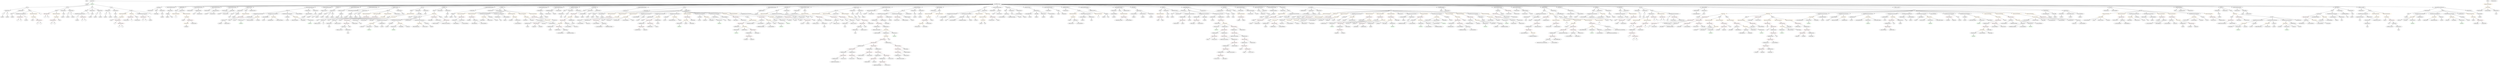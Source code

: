 strict digraph {
	graph [bb="0,0,46374,1476"];
	node [label="\N"];
	Enter	[height=0.5,
		pos="1624.6,1458",
		width=0.83628];
	FunctionCall_Unnamed_41	[color=orange,
		height=0.5,
		label=FunctionCall,
		pos="24603,1098",
		width=1.6125];
	Identifier__customerAddress_24	[color=black,
		height=0.5,
		label=_customerAddress,
		pos="24163,1026",
		width=2.264];
	FunctionCall_Unnamed_41 -> Identifier__customerAddress_24	[pos="e,24222,1038.7 24560,1085.4 24552,1083.4 24544,1081.5 24536,1080 24411,1056.4 24378,1063.8 24253,1044 24246,1043 24239,1041.9 24233,\
1040.7"];
	Identifier__taxedTokens_2	[color=black,
		height=0.5,
		label=_taxedTokens,
		pos="24326,1026",
		width=1.765];
	FunctionCall_Unnamed_41 -> Identifier__taxedTokens_2	[pos="e,24372,1038.7 24559,1085.8 24551,1083.9 24543,1081.9 24536,1080 24484,1066.9 24425,1052.1 24383,1041.4"];
	Identifier__toAddress_3	[color=black,
		height=0.5,
		label=_toAddress,
		pos="24462,1026",
		width=1.5155];
	FunctionCall_Unnamed_41 -> Identifier__toAddress_3	[pos="e,24491,1041.6 24573,1082.2 24552,1071.8 24524,1057.8 24501,1046.6"];
	Identifier_Transfer	[color=black,
		height=0.5,
		label=Transfer,
		pos="24577,1026",
		width=1.1689];
	FunctionCall_Unnamed_41 -> Identifier_Transfer	[pos="e,24583,1044.1 24596,1079.7 24593,1072.2 24590,1063.1 24587,1054.7"];
	ExpressionStatement_Unnamed_2	[color=orange,
		height=0.5,
		label=ExpressionStatement,
		pos="17252,1170",
		width=2.458];
	FunctionCall_Unnamed_2	[color=orange,
		height=0.5,
		label=FunctionCall,
		pos="17253,1098",
		width=1.6125];
	ExpressionStatement_Unnamed_2 -> FunctionCall_Unnamed_2	[pos="e,17252,1116.1 17252,1151.7 17252,1144.4 17252,1135.7 17252,1127.5"];
	VariableDeclaration__dividends_8	[color=black,
		height=0.5,
		label=_dividends,
		pos="36459,1098",
		width=1.4323];
	ElementaryTypeName_uint256_63	[color=black,
		height=0.5,
		label=uint256,
		pos="36459,1026",
		width=1.0442];
	VariableDeclaration__dividends_8 -> ElementaryTypeName_uint256_63	[pos="e,36459,1044.1 36459,1079.7 36459,1072.4 36459,1063.7 36459,1055.5"];
	BinaryOperation_Unnamed_19	[color=brown,
		height=0.5,
		label=BinaryOperation,
		pos="10026,1098",
		width=1.9867];
	FunctionCall_Unnamed_17	[color=orange,
		height=0.5,
		label=FunctionCall,
		pos="10228,1026",
		width=1.6125];
	BinaryOperation_Unnamed_19 -> FunctionCall_Unnamed_17	[pos="e,10190,1040.1 10066,1082.8 10099,1071.6 10145,1055.7 10179,1043.8"];
	IndexAccess_Unnamed_10	[color=black,
		height=0.5,
		label=IndexAccess,
		pos="10363,1026",
		width=1.6402];
	BinaryOperation_Unnamed_19 -> IndexAccess_Unnamed_10	[pos="e,10319,1038.3 10078,1085.6 10088,1083.7 10097,1081.8 10106,1080 10189,1063.1 10211,1062.4 10295,1044 10299,1043.1 10303,1042 10308,\
1041"];
	ParameterList_Unnamed_55	[color=black,
		height=0.5,
		label=ParameterList,
		pos="6783.6,1242",
		width=1.7095];
	Parameter__to_1	[color=black,
		height=0.5,
		label=_to,
		pos="6614.6,1170",
		width=0.75];
	ParameterList_Unnamed_55 -> Parameter__to_1	[pos="e,6635.8,1181.3 6746.9,1227.1 6720.1,1216.7 6682.8,1202 6650.6,1188 6649.1,1187.3 6647.5,1186.7 6646,1186"];
	Parameter__value_1	[color=black,
		height=0.5,
		label=_value,
		pos="6694.6,1170",
		width=0.96103];
	ParameterList_Unnamed_55 -> Parameter__value_1	[pos="e,6713,1185.5 6762.9,1224.8 6750.7,1215.1 6735,1202.8 6721.7,1192.3"];
	TupleExpression_Unnamed_34	[color=black,
		height=0.5,
		label=TupleExpression,
		pos="16815,234",
		width=2.0422];
	Identifier_tokenPriceIncremental__4	[color=black,
		height=0.5,
		label=tokenPriceIncremental_,
		pos="16862,162",
		width=2.7214];
	TupleExpression_Unnamed_34 -> Identifier_tokenPriceIncremental__4	[pos="e,16850,180.28 16826,216.05 16831,208.18 16838,198.62 16844,189.79"];
	VariableDeclaration__ethereum	[color=black,
		height=0.5,
		label=_ethereum,
		pos="12464,1098",
		width=1.363];
	ElementaryTypeName_uint256_27	[color=black,
		height=0.5,
		label=uint256,
		pos="12438,1026",
		width=1.0442];
	VariableDeclaration__ethereum -> ElementaryTypeName_uint256_27	[pos="e,12444,1044.1 12457,1079.7 12454,1072.2 12451,1063.1 12448,1054.7"];
	Identifier_a_7	[color=black,
		height=0.5,
		label=a,
		pos="673.59,954",
		width=0.75];
	Block_Unnamed_21	[color=black,
		height=0.5,
		label=Block,
		pos="10582,1242",
		width=0.90558];
	MemberAccess_Unnamed_22	[color=black,
		height=0.5,
		label=MemberAccess,
		pos="10524,1170",
		width=1.9174];
	Block_Unnamed_21 -> MemberAccess_Unnamed_22	[pos="e,10538,1187.8 10568,1225.1 10561,1216.7 10553,1206.1 10545,1196.5"];
	ElementaryTypeName_address_29	[color=black,
		height=0.5,
		label=address,
		pos="16197,1098",
		width=1.0996];
	Identifier__dividends_11	[color=black,
		height=0.5,
		label=_dividends,
		pos="42456,882",
		width=1.4323];
	BinaryOperation_Unnamed_114	[color=brown,
		height=0.5,
		label=BinaryOperation,
		pos="15802,234",
		width=1.9867];
	TupleExpression_Unnamed_31	[color=black,
		height=0.5,
		label=TupleExpression,
		pos="15652,162",
		width=2.0422];
	BinaryOperation_Unnamed_114 -> TupleExpression_Unnamed_31	[pos="e,15685,178.45 15769,217.64 15747,207.55 15719,194.25 15695,183.29"];
	NumberLiteral_Unnamed_50	[color=black,
		height=0.5,
		label=NumberLiteral,
		pos="15807,162",
		width=1.765];
	BinaryOperation_Unnamed_114 -> NumberLiteral_Unnamed_50	[pos="e,15805,180.1 15803,215.7 15803,208.41 15804,199.73 15805,191.54"];
	ElementaryTypeName_uint8	[color=black,
		height=0.5,
		label=uint8,
		pos="18416,1170",
		width=0.7947];
	Identifier__dividends_15	[color=black,
		height=0.5,
		label=_dividends,
		pos="36144,1026",
		width=1.4323];
	Identifier_SafeMath_3	[color=green,
		height=0.5,
		label=SafeMath,
		pos="12713,882",
		width=1.2798];
	NumberLiteral_Unnamed_6	[color=black,
		height=0.5,
		label=NumberLiteral,
		pos="28153,1170",
		width=1.765];
	Identifier_tokenPriceIncremental_	[color=black,
		height=0.5,
		label=tokenPriceIncremental_,
		pos="41405,954",
		width=2.7214];
	TupleExpression_Unnamed_22	[color=black,
		height=0.5,
		label=TupleExpression,
		pos="16425,1026",
		width=2.0422];
	BinaryOperation_Unnamed_104	[color=brown,
		height=0.5,
		label=BinaryOperation,
		pos="16500,954",
		width=1.9867];
	TupleExpression_Unnamed_22 -> BinaryOperation_Unnamed_104	[pos="e,16482,971.71 16442,1008.4 16452,999.76 16463,989 16473,979.42"];
	BinaryOperation_Unnamed_34	[color=brown,
		height=0.5,
		label=BinaryOperation,
		pos="26958,1026",
		width=1.9867];
	UnaryOperation_Unnamed	[color=black,
		height=0.5,
		label=UnaryOperation,
		pos="26840,954",
		width=1.9452];
	BinaryOperation_Unnamed_34 -> UnaryOperation_Unnamed	[pos="e,26867,970.98 26931,1008.9 26914,999.43 26894,987.24 26876,976.86"];
	BinaryOperation_Unnamed_35	[color=brown,
		height=0.5,
		label=BinaryOperation,
		pos="27000,954",
		width=1.9867];
	BinaryOperation_Unnamed_34 -> BinaryOperation_Unnamed_35	[pos="e,26989,972.1 26968,1007.7 26973,999.9 26978,990.51 26983,981.83"];
	ElementaryTypeName_int256_3	[color=black,
		height=0.5,
		label=int256,
		pos="12023,1026",
		width=0.91945];
	Parameter_a_1	[color=black,
		height=0.5,
		label=a,
		pos="1801.6,1170",
		width=0.75];
	ElementaryTypeName_uint256_80	[color=black,
		height=0.5,
		label=uint256,
		pos="1780.6,1098",
		width=1.0442];
	Parameter_a_1 -> ElementaryTypeName_uint256_80	[pos="e,1785.8,1116.3 1796.5,1152.1 1794.3,1144.6 1791.6,1135.6 1789.1,1127.2"];
	FunctionDefinition_totalSupply	[color=black,
		height=0.5,
		label=totalSupply,
		pos="2949.6,1314",
		width=1.4739];
	ParameterList_Unnamed_27	[color=black,
		height=0.5,
		label=ParameterList,
		pos="2796.6,1242",
		width=1.7095];
	FunctionDefinition_totalSupply -> ParameterList_Unnamed_27	[pos="e,2828.7,1257.7 2919,1299 2896.1,1288.5 2864.5,1274.1 2839.2,1262.5"];
	Block_Unnamed_22	[color=black,
		height=0.5,
		label=Block,
		pos="2908.6,1242",
		width=0.90558];
	FunctionDefinition_totalSupply -> Block_Unnamed_22	[pos="e,2918.1,1259.3 2939.7,1296.1 2934.9,1287.9 2929.1,1278 2923.8,1269"];
	ParameterList_Unnamed_28	[color=black,
		height=0.5,
		label=ParameterList,
		pos="3020.6,1242",
		width=1.7095];
	FunctionDefinition_totalSupply -> ParameterList_Unnamed_28	[pos="e,3003.7,1259.6 2966.1,1296.8 2974.9,1288.1 2986,1277.1 2995.8,1267.4"];
	FunctionCall_Unnamed_82	[color=orange,
		height=0.5,
		label=FunctionCall,
		pos="608.59,1098",
		width=1.6125];
	Identifier_assert_2	[color=black,
		height=0.5,
		label=assert,
		pos="598.59,1026",
		width=0.89172];
	FunctionCall_Unnamed_82 -> Identifier_assert_2	[pos="e,601.03,1044.1 606.12,1079.7 605.07,1072.3 603.81,1063.5 602.63,1055.3"];
	BinaryOperation_Unnamed_154	[color=brown,
		height=0.5,
		label=BinaryOperation,
		pos="720.59,1026",
		width=1.9867];
	FunctionCall_Unnamed_82 -> BinaryOperation_Unnamed_154	[pos="e,694.64,1043.2 633.45,1081.5 648.64,1072 668.32,1059.7 685.13,1049.2"];
	MemberAccess_Unnamed_51	[color=black,
		height=0.5,
		label=MemberAccess,
		pos="6118.6,954",
		width=1.9174];
	Identifier_msg_18	[color=black,
		height=0.5,
		label=msg,
		pos="6118.6,882",
		width=0.75];
	MemberAccess_Unnamed_51 -> Identifier_msg_18	[pos="e,6118.6,900.1 6118.6,935.7 6118.6,928.41 6118.6,919.73 6118.6,911.54"];
	VariableDeclarationStatement_Unnamed_46	[color=black,
		height=0.5,
		label=VariableDeclarationStatement,
		pos="16406,1170",
		width=3.3174];
	BinaryOperation_Unnamed_103	[color=brown,
		height=0.5,
		label=BinaryOperation,
		pos="16414,1098",
		width=1.9867];
	VariableDeclarationStatement_Unnamed_46 -> BinaryOperation_Unnamed_103	[pos="e,16412,1116.1 16408,1151.7 16408,1144.4 16409,1135.7 16410,1127.5"];
	VariableDeclaration__tokensReceived	[color=black,
		height=0.5,
		label=_tokensReceived,
		pos="16578,1098",
		width=2.0699];
	VariableDeclarationStatement_Unnamed_46 -> VariableDeclaration__tokensReceived	[pos="e,16541,1114 16446,1152.6 16471,1142.3 16504,1129.1 16530,1118.3"];
	Identifier_tokenBalanceLedger__5	[color=black,
		height=0.5,
		label=tokenBalanceLedger_,
		pos="25898,954",
		width=2.5273];
	StateVariableDeclaration_Unnamed_17	[color=black,
		height=0.5,
		label=StateVariableDeclaration,
		pos="3182.6,1314",
		width=2.8184];
	VariableDeclaration_administrators	[color=black,
		height=0.5,
		label=administrators,
		pos="3163.6,1242",
		width=1.7511];
	StateVariableDeclaration_Unnamed_17 -> VariableDeclaration_administrators	[pos="e,3168.2,1260.1 3177.9,1295.7 3175.9,1288.2 3173.4,1279.3 3171.2,1271"];
	ElementaryTypeName_uint256_18	[color=black,
		height=0.5,
		label=uint256,
		pos="4073.6,1170",
		width=1.0442];
	Identifier__tokenFee_1	[color=black,
		height=0.5,
		label=_tokenFee,
		pos="24780,1026",
		width=1.3769];
	VariableDeclaration_vundflw	[color=black,
		height=0.5,
		label=vundflw,
		pos="23561,1098",
		width=1.1274];
	ElementaryTypeName_uint8_4	[color=black,
		height=0.5,
		label=uint8,
		pos="23350,1026",
		width=0.7947];
	VariableDeclaration_vundflw -> ElementaryTypeName_uint8_4	[pos="e,23372,1037.6 23530,1086 23524,1083.9 23517,1081.9 23512,1080 23457,1062.6 23441,1063.8 23388,1044 23386,1043.3 23384,1042.7 23382,\
1041.9"];
	FunctionCall_Unnamed_10	[color=orange,
		height=0.5,
		label=FunctionCall,
		pos="39621,1098",
		width=1.6125];
	Identifier_myDividends_1	[color=black,
		height=0.5,
		label=myDividends,
		pos="39598,1026",
		width=1.6541];
	FunctionCall_Unnamed_10 -> Identifier_myDividends_1	[pos="e,39603,1044.1 39615,1079.7 39612,1072.2 39610,1063.3 39607,1055"];
	BooleanLiteral_Unnamed_6	[color=black,
		height=0.5,
		label=BooleanLiteral,
		pos="39740,1026",
		width=1.7788];
	FunctionCall_Unnamed_10 -> BooleanLiteral_Unnamed_6	[pos="e,39713,1042.8 39647,1081.6 39663,1071.9 39685,1059.2 39703,1048.5"];
	Parameter_None_13	[color=black,
		height=0.5,
		label=None,
		pos="31774,1170",
		width=0.85014];
	ElementaryTypeName_uint256_60	[color=black,
		height=0.5,
		label=uint256,
		pos="31478,1098",
		width=1.0442];
	Parameter_None_13 -> ElementaryTypeName_uint256_60	[pos="e,31506,1110.3 31750,1158.6 31744,1156.2 31737,1153.8 31731,1152 31641,1126.7 31614,1140.3 31524,1116 31521,1115.4 31519,1114.6 \
31516,1113.9"];
	ElementaryTypeName_uint256_35	[color=black,
		height=0.5,
		label=uint256,
		pos="3020.6,1098",
		width=1.0442];
	Identifier__ethereum	[color=black,
		height=0.5,
		label=_ethereum,
		pos="13202,1026",
		width=1.363];
	IfStatement_Unnamed_6	[color=orange,
		height=0.5,
		label=IfStatement,
		pos="31962,1170",
		width=1.4739];
	BinaryOperation_Unnamed_77	[color=brown,
		height=0.5,
		label=BinaryOperation,
		pos="31605,1098",
		width=1.9867];
	IfStatement_Unnamed_6 -> BinaryOperation_Unnamed_77	[pos="e,31660,1109.8 31916,1160.1 31854,1148 31742,1126 31671,1112"];
	Block_Unnamed_42	[color=black,
		height=0.5,
		label=Block,
		pos="31892,1098",
		width=0.90558];
	IfStatement_Unnamed_6 -> Block_Unnamed_42	[pos="e,31907,1114 31945,1152.4 31936,1143.3 31924,1131.9 31915,1122"];
	Block_Unnamed_41	[color=black,
		height=0.5,
		label=Block,
		pos="32031,1098",
		width=0.90558];
	IfStatement_Unnamed_6 -> Block_Unnamed_41	[pos="e,32016,1114 31978,1152.4 31987,1143.3 31998,1131.9 32008,1122"];
	FunctionCall_Unnamed_31	[color=orange,
		height=0.5,
		label=FunctionCall,
		pos="23726,1026",
		width=1.6125];
	Identifier_withdraw_1	[color=black,
		height=0.5,
		label=withdraw,
		pos="23891,954",
		width=1.2382];
	FunctionCall_Unnamed_31 -> Identifier_withdraw_1	[pos="e,23861,967.73 23759,1010.8 23785,999.64 23822,983.98 23850,972.09"];
	VariableDeclarationStatement_Unnamed_32	[color=black,
		height=0.5,
		label=VariableDeclarationStatement,
		pos="4794.6,1170",
		width=3.3174];
	VariableDeclaration__taxedEthereum_3	[color=black,
		height=0.5,
		label=_taxedEthereum,
		pos="4599.6,1098",
		width=1.959];
	VariableDeclarationStatement_Unnamed_32 -> VariableDeclaration__taxedEthereum_3	[pos="e,4639.2,1113.2 4749.9,1152.9 4720,1142.2 4680.7,1128.1 4649.7,1117"];
	FunctionCall_Unnamed_57	[color=orange,
		height=0.5,
		label=FunctionCall,
		pos="4746.6,1098",
		width=1.6125];
	VariableDeclarationStatement_Unnamed_32 -> FunctionCall_Unnamed_57	[pos="e,4758.3,1116.1 4782.7,1151.7 4777.3,1143.8 4770.8,1134.3 4764.8,1125.5"];
	FunctionCall_Unnamed_8	[color=orange,
		height=0.5,
		label=FunctionCall,
		pos="7352.6,1098",
		width=1.6125];
	MemberAccess_Unnamed_3	[color=black,
		height=0.5,
		label=MemberAccess,
		pos="6615.6,1026",
		width=1.9174];
	FunctionCall_Unnamed_8 -> MemberAccess_Unnamed_3	[pos="e,6664.9,1038.9 7311,1085.2 7302.7,1083.2 7293.9,1081.3 7285.6,1080 7025.1,1039.4 6954.7,1080.2 6693.6,1044 6687.9,1043.2 6682,1042.2 \
6676.1,1041.1"];
	Identifier_purchaseTokens	[color=black,
		height=0.5,
		label=purchaseTokens,
		pos="6774.6,1026",
		width=2.0006];
	FunctionCall_Unnamed_8 -> Identifier_purchaseTokens	[pos="e,6826.3,1038.8 7310.6,1085.2 7302.4,1083.2 7293.8,1081.4 7285.6,1080 7096.4,1048.3 7045.4,1071.7 6855.6,1044 6849.6,1043.1 6843.5,\
1042.1 6837.3,1041"];
	Identifier__referredBy	[color=black,
		height=0.5,
		label=_referredBy,
		pos="6919.6,1026",
		width=1.5293];
	FunctionCall_Unnamed_8 -> Identifier__referredBy	[pos="e,6960,1038.7 7310.2,1085.4 7302.1,1083.4 7293.6,1081.5 7285.6,1080 7152.7,1055.3 7116.4,1069.4 6983.6,1044 6979.5,1043.2 6975.3,\
1042.3 6971.1,1041.4"];
	NumberLiteral_Unnamed_25	[color=black,
		height=0.5,
		label=NumberLiteral,
		pos="40677,1026",
		width=1.765];
	IfStatement_Unnamed_7	[color=orange,
		height=0.5,
		label=IfStatement,
		pos="32680,1170",
		width=1.4739];
	Block_Unnamed_44	[color=black,
		height=0.5,
		label=Block,
		pos="32377,1098",
		width=0.90558];
	IfStatement_Unnamed_7 -> Block_Unnamed_44	[pos="e,32406,1105.9 32637,1159 32578,1145.6 32475,1121.6 32417,1108.4"];
	BinaryOperation_Unnamed_86	[color=brown,
		height=0.5,
		label=BinaryOperation,
		pos="32595,1098",
		width=1.9867];
	IfStatement_Unnamed_7 -> BinaryOperation_Unnamed_86	[pos="e,32615,1115.6 32660,1153.1 32649,1144.2 32636,1132.8 32624,1122.9"];
	Block_Unnamed_43	[color=black,
		height=0.5,
		label=Block,
		pos="32862,1098",
		width=0.90558];
	IfStatement_Unnamed_7 -> Block_Unnamed_43	[pos="e,32835,1109 32714,1155.8 32746,1143.6 32793,1125.5 32825,1113"];
	Block_Unnamed_35	[color=black,
		height=0.5,
		label=Block,
		pos="8127.6,1242",
		width=0.90558];
	IfStatement_Unnamed_5	[color=orange,
		height=0.5,
		label=IfStatement,
		pos="8127.6,1170",
		width=1.4739];
	Block_Unnamed_35 -> IfStatement_Unnamed_5	[pos="e,8127.6,1188.1 8127.6,1223.7 8127.6,1216.4 8127.6,1207.7 8127.6,1199.5"];
	BinaryOperation_Unnamed_83	[color=brown,
		height=0.5,
		label=BinaryOperation,
		pos="31697,954",
		width=1.9867];
	Identifier__dividends_16	[color=black,
		height=0.5,
		label=_dividends,
		pos="31680,882",
		width=1.4323];
	BinaryOperation_Unnamed_83 -> Identifier__dividends_16	[pos="e,31684,900.1 31692,935.7 31691,928.32 31688,919.52 31686,911.25"];
	FunctionCall_Unnamed_71	[color=orange,
		height=0.5,
		label=FunctionCall,
		pos="31808,882",
		width=1.6125];
	BinaryOperation_Unnamed_83 -> FunctionCall_Unnamed_71	[pos="e,31783,898.67 31722,936.76 31738,927.18 31757,914.92 31773,904.53"];
	VariableDeclarationStatement_Unnamed_52	[color=black,
		height=0.5,
		label=VariableDeclarationStatement,
		pos="1485.6,1170",
		width=3.3174];
	VariableDeclaration_c_1	[color=black,
		height=0.5,
		label=c,
		pos="1434.6,1098",
		width=0.75];
	VariableDeclarationStatement_Unnamed_52 -> VariableDeclaration_c_1	[pos="e,1446,1114.7 1473,1151.7 1466.9,1143.3 1459.4,1133 1452.7,1123.8"];
	BinaryOperation_Unnamed_150	[color=brown,
		height=0.5,
		label=BinaryOperation,
		pos="1551.6,1098",
		width=1.9867];
	VariableDeclarationStatement_Unnamed_52 -> BinaryOperation_Unnamed_150	[pos="e,1535.9,1115.6 1501.9,1151.7 1509.9,1143.3 1519.6,1133 1528.3,1123.7"];
	ElementaryTypeName_uint256_9	[color=black,
		height=0.5,
		label=uint256,
		pos="28272,1170",
		width=1.0442];
	Identifier_tokenBalanceLedger__2	[color=black,
		height=0.5,
		label=tokenBalanceLedger_,
		pos="14063,954",
		width=2.5273];
	FunctionCall_Unnamed_77	[color=orange,
		height=0.5,
		label=FunctionCall,
		pos="16586,666",
		width=1.6125];
	BinaryOperation_Unnamed_105	[color=brown,
		height=0.5,
		label=BinaryOperation,
		pos="16527,594",
		width=1.9867];
	FunctionCall_Unnamed_77 -> BinaryOperation_Unnamed_105	[pos="e,16541,611.96 16572,648.41 16565,640.08 16556,629.8 16548,620.49"];
	Identifier_sqrt	[color=black,
		height=0.5,
		label=sqrt,
		pos="16644,594",
		width=0.75];
	FunctionCall_Unnamed_77 -> Identifier_sqrt	[pos="e,16631,610.36 16600,648.05 16607,639.35 16616,628.59 16624,619.03"];
	NumberLiteral_Unnamed_54	[color=black,
		height=0.5,
		label=NumberLiteral,
		pos="21827,954",
		width=1.765];
	ModifierDefinition_onlyBagholders	[color=black,
		height=0.5,
		label=onlyBagholders,
		pos="3389.6,1314",
		width=1.9036];
	Block_Unnamed	[color=black,
		height=0.5,
		label=Block,
		pos="3277.6,1242",
		width=0.90558];
	ModifierDefinition_onlyBagholders -> Block_Unnamed	[pos="e,3298.7,1256.2 3363.9,1296.9 3347.4,1286.6 3325.8,1273.1 3308.4,1262.2"];
	ParameterList_Unnamed	[color=black,
		height=0.5,
		label=ParameterList,
		pos="3389.6,1242",
		width=1.7095];
	ModifierDefinition_onlyBagholders -> ParameterList_Unnamed	[pos="e,3389.6,1260.1 3389.6,1295.7 3389.6,1288.4 3389.6,1279.7 3389.6,1271.5"];
	Identifier_require_6	[color=black,
		height=0.5,
		label=require,
		pos="44376,1026",
		width=1.0026];
	ParameterList_Unnamed_41	[color=black,
		height=0.5,
		label=ParameterList,
		pos="14817,1242",
		width=1.7095];
	Parameter__secondsToIncrease	[color=black,
		height=0.5,
		label=_secondsToIncrease,
		pos="14776,1170",
		width=2.458];
	ParameterList_Unnamed_41 -> Parameter__secondsToIncrease	[pos="e,14786,1188.3 14807,1224.1 14802,1216.3 14797,1206.8 14791,1198.1"];
	Identifier_require_5	[color=black,
		height=0.5,
		label=require,
		pos="27084,1026",
		width=1.0026];
	Identifier_payoutsTo__3	[color=black,
		height=0.5,
		label=payoutsTo_,
		pos="23591,954",
		width=1.5571];
	Identifier_msg_9	[color=black,
		height=0.5,
		label=msg,
		pos="29846,1026",
		width=0.75];
	VariableDeclarationStatement_Unnamed_53	[color=black,
		height=0.5,
		label=VariableDeclarationStatement,
		pos="382.59,1170",
		width=3.3174];
	BinaryOperation_Unnamed_153	[color=brown,
		height=0.5,
		label=BinaryOperation,
		pos="364.59,1098",
		width=1.9867];
	VariableDeclarationStatement_Unnamed_53 -> BinaryOperation_Unnamed_153	[pos="e,368.99,1116.1 378.14,1151.7 376.25,1144.3 373.98,1135.5 371.86,1127.3"];
	VariableDeclaration_c_2	[color=black,
		height=0.5,
		label=c,
		pos="481.59,1098",
		width=0.75];
	VariableDeclarationStatement_Unnamed_53 -> VariableDeclaration_c_2	[pos="e,463.43,1111.8 406.56,1152.1 420.92,1141.9 439.24,1128.9 454.17,1118.4"];
	Identifier__amountOfEthereum	[color=black,
		height=0.5,
		label=_amountOfEthereum,
		pos="28261,738",
		width=2.4442];
	Identifier__dividends_5	[color=black,
		height=0.5,
		label=_dividends,
		pos="8704.6,1026",
		width=1.4323];
	FunctionCall_Unnamed_18	[color=orange,
		height=0.5,
		label=FunctionCall,
		pos="9628.6,1098",
		width=1.6125];
	Identifier__dividends_6	[color=black,
		height=0.5,
		label=_dividends,
		pos="9509.6,1026",
		width=1.4323];
	FunctionCall_Unnamed_18 -> Identifier__dividends_6	[pos="e,9535.2,1042.1 9602.5,1081.6 9585.6,1071.7 9563.5,1058.7 9545,1047.9"];
	MemberAccess_Unnamed_8	[color=black,
		height=0.5,
		label=MemberAccess,
		pos="9648.6,1026",
		width=1.9174];
	FunctionCall_Unnamed_18 -> MemberAccess_Unnamed_8	[pos="e,9643.7,1044.1 9633.5,1079.7 9635.7,1072.2 9638.2,1063.3 9640.6,1055"];
	ElementaryTypeName_address_31	[color=black,
		height=0.5,
		label=address,
		pos="35443,1026",
		width=1.0996];
	Identifier_msg_10	[color=black,
		height=0.5,
		label=msg,
		pos="43570,1026",
		width=0.75];
	BinaryOperation_Unnamed_14	[color=brown,
		height=0.5,
		label=BinaryOperation,
		pos="40402,1098",
		width=1.9867];
	IndexAccess_Unnamed_6	[color=black,
		height=0.5,
		label=IndexAccess,
		pos="40402,1026",
		width=1.6402];
	BinaryOperation_Unnamed_14 -> IndexAccess_Unnamed_6	[pos="e,40402,1044.1 40402,1079.7 40402,1072.4 40402,1063.7 40402,1055.5"];
	FunctionCall_Unnamed_11	[color=orange,
		height=0.5,
		label=FunctionCall,
		pos="40537,1026",
		width=1.6125];
	BinaryOperation_Unnamed_14 -> FunctionCall_Unnamed_11	[pos="e,40508,1041.9 40432,1081.3 40451,1071.2 40477,1058.1 40498,1047.2"];
	Identifier__incomingEthereum	[color=black,
		height=0.5,
		label=_incomingEthereum,
		pos="33346,1026",
		width=2.3471];
	Block_Unnamed_32	[color=black,
		height=0.5,
		label=Block,
		pos="14971,1242",
		width=0.90558];
	ExpressionStatement_Unnamed_48	[color=orange,
		height=0.5,
		label=ExpressionStatement,
		pos="14971,1170",
		width=2.458];
	Block_Unnamed_32 -> ExpressionStatement_Unnamed_48	[pos="e,14971,1188.1 14971,1223.7 14971,1216.4 14971,1207.7 14971,1199.5"];
	VariableDeclaration_vundflw1	[color=black,
		height=0.5,
		label=vundflw1,
		pos="14910,1098",
		width=1.2521];
	ElementaryTypeName_uint8_3	[color=black,
		height=0.5,
		label=uint8,
		pos="15274,1026",
		width=0.7947];
	VariableDeclaration_vundflw1 -> ElementaryTypeName_uint8_3	[pos="e,15252,1038.2 14943,1085.5 14950,1083.4 14957,1081.5 14964,1080 15083,1053.5 15119,1077.9 15237,1044 15238,1043.5 15240,1043 15241,\
1042.4"];
	ElementaryTypeName_uint256_76	[color=black,
		height=0.5,
		label=uint256,
		pos="1966.6,1098",
		width=1.0442];
	TupleExpression_Unnamed_30	[color=black,
		height=0.5,
		label=TupleExpression,
		pos="15802,306",
		width=2.0422];
	TupleExpression_Unnamed_30 -> BinaryOperation_Unnamed_114	[pos="e,15802,252.1 15802,287.7 15802,280.41 15802,271.73 15802,263.54"];
	ExpressionStatement_Unnamed_22	[color=orange,
		height=0.5,
		label=ExpressionStatement,
		pos="8707.6,1170",
		width=2.458];
	BinaryOperation_Unnamed_22	[color=brown,
		height=0.5,
		label=BinaryOperation,
		pos="8672.6,1098",
		width=1.9867];
	ExpressionStatement_Unnamed_22 -> BinaryOperation_Unnamed_22	[pos="e,8681.1,1116.1 8698.9,1151.7 8695.1,1144.1 8690.5,1134.9 8686.3,1126.4"];
	ExpressionStatement_Unnamed_18	[color=orange,
		height=0.5,
		label=ExpressionStatement,
		pos="18256,1098",
		width=2.458];
	FunctionCall_Unnamed_14	[color=orange,
		height=0.5,
		label=FunctionCall,
		pos="18256,1026",
		width=1.6125];
	ExpressionStatement_Unnamed_18 -> FunctionCall_Unnamed_14	[pos="e,18256,1044.1 18256,1079.7 18256,1072.4 18256,1063.7 18256,1055.5"];
	TupleExpression_Unnamed_7	[color=black,
		height=0.5,
		label=TupleExpression,
		pos="14037,738",
		width=2.0422];
	BinaryOperation_Unnamed_33	[color=brown,
		height=0.5,
		label=BinaryOperation,
		pos="14037,666",
		width=1.9867];
	TupleExpression_Unnamed_7 -> BinaryOperation_Unnamed_33	[pos="e,14037,684.1 14037,719.7 14037,712.41 14037,703.73 14037,695.54"];
	ElementaryTypeName_address_33	[color=black,
		height=0.5,
		label=address,
		pos="6633.6,1098",
		width=1.0996];
	Parameter__to_1 -> ElementaryTypeName_address_33	[pos="e,6628.9,1116.3 6619.2,1152.1 6621.2,1144.6 6623.6,1135.6 6625.9,1127.2"];
	NumberLiteral_Unnamed_2	[color=black,
		height=0.5,
		label=NumberLiteral,
		pos="18526,1170",
		width=1.765];
	Block_Unnamed_27	[color=black,
		height=0.5,
		label=Block,
		pos="10947,1242",
		width=0.90558];
	BinaryOperation_Unnamed_57	[color=brown,
		height=0.5,
		label=BinaryOperation,
		pos="10762,1170",
		width=1.9867];
	Block_Unnamed_27 -> BinaryOperation_Unnamed_57	[pos="e,10802,1185.3 10921,1230.2 10916,1228.1 10911,1226 10906,1224 10875,1212 10840,1199.1 10812,1189.1"];
	Identifier___4	[color=black,
		height=0.5,
		label=_,
		pos="29030,954",
		width=0.75];
	FunctionDefinition_add	[color=black,
		height=0.5,
		label=add,
		pos="333.59,1314",
		width=0.75];
	ParameterList_Unnamed_67	[color=black,
		height=0.5,
		label=ParameterList,
		pos="130.59,1242",
		width=1.7095];
	FunctionDefinition_add -> ParameterList_Unnamed_67	[pos="e,169.37,1256.4 309.91,1304.8 278.22,1293.9 221.26,1274.3 180.02,1260"];
	ParameterList_Unnamed_68	[color=black,
		height=0.5,
		label=ParameterList,
		pos="275.59,1242",
		width=1.7095];
	FunctionDefinition_add -> ParameterList_Unnamed_68	[pos="e,289.37,1259.6 321.01,1297.8 313.86,1289.2 304.74,1278.2 296.55,1268.3"];
	Block_Unnamed_54	[color=black,
		height=0.5,
		label=Block,
		pos="389.59,1242",
		width=0.90558];
	FunctionDefinition_add -> Block_Unnamed_54	[pos="e,377.08,1258.6 345.74,1297.8 352.84,1288.9 361.95,1277.5 370.03,1267.4"];
	WhileStatement_Unnamed	[color=black,
		height=0.5,
		label=WhileStatement,
		pos="30590,1170",
		width=1.9036];
	Block_Unnamed_49	[color=black,
		height=0.5,
		label=Block,
		pos="30513,1098",
		width=0.90558];
	WhileStatement_Unnamed -> Block_Unnamed_49	[pos="e,30529,1113.8 30571,1152.4 30561,1143.2 30548,1131.5 30537,1121.5"];
	BinaryOperation_Unnamed_140	[color=brown,
		height=0.5,
		label=BinaryOperation,
		pos="30640,1098",
		width=1.9867];
	WhileStatement_Unnamed -> BinaryOperation_Unnamed_140	[pos="e,30628,1115.8 30602,1152.1 30607,1144 30615,1134.1 30621,1125.1"];
	VariableDeclarationStatement_Unnamed_33	[color=black,
		height=0.5,
		label=VariableDeclarationStatement,
		pos="5051.6,1170",
		width=3.3174];
	VariableDeclaration__amountOfTokens	[color=black,
		height=0.5,
		label=_amountOfTokens,
		pos="4903.6,1098",
		width=2.2501];
	VariableDeclarationStatement_Unnamed_33 -> VariableDeclaration__amountOfTokens	[pos="e,4936.9,1114.7 5016.5,1152.4 4995.7,1142.6 4969.2,1130 4947,1119.5"];
	FunctionCall_Unnamed_58	[color=orange,
		height=0.5,
		label=FunctionCall,
		pos="5060.6,1098",
		width=1.6125];
	VariableDeclarationStatement_Unnamed_33 -> FunctionCall_Unnamed_58	[pos="e,5058.4,1116.1 5053.8,1151.7 5054.8,1144.3 5055.9,1135.5 5057,1127.3"];
	VariableDeclarationStatement_Unnamed_20	[color=black,
		height=0.5,
		label=VariableDeclarationStatement,
		pos="29388,1170",
		width=3.3174];
	VariableDeclaration__customerAddress_7	[color=black,
		height=0.5,
		label=_customerAddress,
		pos="29225,1098",
		width=2.264];
	VariableDeclarationStatement_Unnamed_20 -> VariableDeclaration__customerAddress_7	[pos="e,29261,1114.6 29349,1152.6 29326,1142.5 29296,1129.6 29271,1119"];
	MemberAccess_Unnamed_23	[color=black,
		height=0.5,
		label=MemberAccess,
		pos="29394,1098",
		width=1.9174];
	VariableDeclarationStatement_Unnamed_20 -> MemberAccess_Unnamed_23	[pos="e,29392,1116.1 29389,1151.7 29390,1144.4 29390,1135.7 29391,1127.5"];
	StateVariableDeclaration_Unnamed_18	[color=black,
		height=0.5,
		label=StateVariableDeclaration,
		pos="3693.6,1314",
		width=2.8184];
	BooleanLiteral_Unnamed_4	[color=black,
		height=0.5,
		label=BooleanLiteral,
		pos="3533.6,1242",
		width=1.7788];
	StateVariableDeclaration_Unnamed_18 -> BooleanLiteral_Unnamed_4	[pos="e,3567.1,1257.7 3656.9,1296.9 3633.2,1286.6 3602.4,1273.1 3577.4,1262.2"];
	VariableDeclaration_onlyAmbassadors	[color=black,
		height=0.5,
		label=onlyAmbassadors,
		pos="3693.6,1242",
		width=2.1669];
	StateVariableDeclaration_Unnamed_18 -> VariableDeclaration_onlyAmbassadors	[pos="e,3693.6,1260.1 3693.6,1295.7 3693.6,1288.4 3693.6,1279.7 3693.6,1271.5"];
	TupleExpression_Unnamed_21	[color=black,
		height=0.5,
		label=TupleExpression,
		pos="35000,954",
		width=2.0422];
	BinaryOperation_Unnamed_100	[color=brown,
		height=0.5,
		label=BinaryOperation,
		pos="35000,882",
		width=1.9867];
	TupleExpression_Unnamed_21 -> BinaryOperation_Unnamed_100	[pos="e,35000,900.1 35000,935.7 35000,928.41 35000,919.73 35000,911.54"];
	Identifier__customerAddress_30	[color=black,
		height=0.5,
		label=_customerAddress,
		pos="10459,738",
		width=2.264];
	ExpressionStatement_Unnamed_53	[color=orange,
		height=0.5,
		label=ExpressionStatement,
		pos="15166,1170",
		width=2.458];
	BinaryOperation_Unnamed_69	[color=brown,
		height=0.5,
		label=BinaryOperation,
		pos="15626,1098",
		width=1.9867];
	ExpressionStatement_Unnamed_53 -> BinaryOperation_Unnamed_69	[pos="e,15564,1107.5 15231,1157.5 15242,1155.6 15253,1153.7 15264,1152 15364,1136 15479,1119.4 15553,1109.1"];
	VariableDeclaration_lockTime_intou25	[color=black,
		height=0.5,
		label=lockTime_intou25,
		pos="20344,1242",
		width=2.1669];
	Mapping_Unnamed_6	[color=black,
		height=0.5,
		label=Mapping,
		pos="20509,1170",
		width=1.2105];
	VariableDeclaration_lockTime_intou25 -> Mapping_Unnamed_6	[pos="e,20479,1183.5 20380,1225.6 20406,1214.5 20442,1199.4 20469,1187.9"];
	ElementaryTypeName_string	[color=black,
		height=0.5,
		label=string,
		pos="19643,1170",
		width=0.864];
	Identifier_msg_8	[color=black,
		height=0.5,
		label=msg,
		pos="26002,1026",
		width=0.75];
	ExpressionStatement_Unnamed_21	[color=orange,
		height=0.5,
		label=ExpressionStatement,
		pos="8904.6,1170",
		width=2.458];
	BinaryOperation_Unnamed_21	[color=brown,
		height=0.5,
		label=BinaryOperation,
		pos="8833.6,1098",
		width=1.9867];
	ExpressionStatement_Unnamed_21 -> BinaryOperation_Unnamed_21	[pos="e,8850.6,1115.8 8887.4,1152.1 8878.8,1143.5 8868.1,1133.1 8858.6,1123.7"];
	ElementaryTypeName_uint256_72	[color=black,
		height=0.5,
		label=uint256,
		pos="21733,1098",
		width=1.0442];
	Identifier_z_4	[color=black,
		height=0.5,
		label=z,
		pos="30237,666",
		width=0.75];
	BinaryOperation_Unnamed_101	[color=brown,
		height=0.5,
		label=BinaryOperation,
		pos="37947,1098",
		width=1.9867];
	Identifier__updatedPayouts_1	[color=black,
		height=0.5,
		label=_updatedPayouts,
		pos="38467,1026",
		width=2.0976];
	BinaryOperation_Unnamed_101 -> Identifier__updatedPayouts_1	[pos="e,38412,1038.8 37998,1085.2 38008,1083.3 38017,1081.4 38027,1080 38183,1055.5 38225,1067.6 38382,1044 38388,1043.1 38394,1042 38401,\
1040.8"];
	IndexAccess_Unnamed_39	[color=black,
		height=0.5,
		label=IndexAccess,
		pos="38620,1026",
		width=1.6402];
	BinaryOperation_Unnamed_101 -> IndexAccess_Unnamed_39	[pos="e,38577,1038.9 37998,1085 38007,1083.1 38017,1081.3 38027,1080 38258,1047.6 38321,1080.5 38552,1044 38556,1043.3 38561,1042.4 38566,\
1041.4"];
	Identifier__customerAddress_26	[color=black,
		height=0.5,
		label=_customerAddress,
		pos="43193,954",
		width=2.264];
	NumberLiteral_Unnamed_21	[color=black,
		height=0.5,
		label=NumberLiteral,
		pos="4183.6,1242",
		width=1.765];
	BinaryOperation_Unnamed_106	[color=brown,
		height=0.5,
		label=BinaryOperation,
		pos="16364,522",
		width=1.9867];
	TupleExpression_Unnamed_29	[color=black,
		height=0.5,
		label=TupleExpression,
		pos="16127,450",
		width=2.0422];
	BinaryOperation_Unnamed_106 -> TupleExpression_Unnamed_29	[pos="e,16172,464.52 16318,507.67 16280,496.33 16225,479.99 16183,467.77"];
	BinaryOperation_Unnamed_107	[color=brown,
		height=0.5,
		label=BinaryOperation,
		pos="16364,450",
		width=1.9867];
	BinaryOperation_Unnamed_106 -> BinaryOperation_Unnamed_107	[pos="e,16364,468.1 16364,503.7 16364,496.41 16364,487.73 16364,479.54"];
	ExpressionStatement_Unnamed_17	[color=orange,
		height=0.5,
		label=ExpressionStatement,
		pos="39141,1170",
		width=2.458];
	FunctionCall_Unnamed_13	[color=orange,
		height=0.5,
		label=FunctionCall,
		pos="39047,1098",
		width=1.6125];
	ExpressionStatement_Unnamed_17 -> FunctionCall_Unnamed_13	[pos="e,39068,1115 39118,1152.4 39106,1143.2 39090,1131.6 39077,1121.6"];
	ElementaryTypeName_uint256_50	[color=black,
		height=0.5,
		label=uint256,
		pos="5721.6,1098",
		width=1.0442];
	FunctionCall_Unnamed_45	[color=orange,
		height=0.5,
		label=FunctionCall,
		pos="10684,1098",
		width=1.6125];
	BinaryOperation_Unnamed_57 -> FunctionCall_Unnamed_45	[pos="e,10702,1115.5 10743,1152.4 10733,1143.6 10721,1132.6 10710,1122.9"];
	Identifier_magnitude_5	[color=black,
		height=0.5,
		label=magnitude,
		pos="10809,1098",
		width=1.3491];
	BinaryOperation_Unnamed_57 -> Identifier_magnitude_5	[pos="e,10797,1115.8 10773,1152.1 10778,1144 10785,1134.1 10791,1125.1"];
	ElementaryTypeName_address_32	[color=black,
		height=0.5,
		label=address,
		pos="6273.6,1098",
		width=1.0996];
	BinaryOperation_Unnamed_147	[color=brown,
		height=0.5,
		label=BinaryOperation,
		pos="2673.6,1098",
		width=1.9867];
	Identifier_b	[color=black,
		height=0.5,
		label=b,
		pos="2666.6,1026",
		width=0.75];
	BinaryOperation_Unnamed_147 -> Identifier_b	[pos="e,2668.3,1044.1 2671.9,1079.7 2671.1,1072.4 2670.3,1063.7 2669.4,1055.5"];
	Identifier_a_1	[color=black,
		height=0.5,
		label=a,
		pos="2738.6,1026",
		width=0.75];
	BinaryOperation_Unnamed_147 -> Identifier_a_1	[pos="e,2724.8,1041.9 2689.3,1080.1 2697.7,1071 2708.1,1059.8 2717.2,1050"];
	NumberLiteral_Unnamed_23	[color=black,
		height=0.5,
		label=NumberLiteral,
		pos="45992,1242",
		width=1.765];
	StateVariableDeclaration_Unnamed_10	[color=black,
		height=0.5,
		label=StateVariableDeclaration,
		pos="4018.6,1314",
		width=2.8184];
	NumberLiteral_Unnamed_19	[color=black,
		height=0.5,
		label=NumberLiteral,
		pos="3853.6,1242",
		width=1.765];
	StateVariableDeclaration_Unnamed_10 -> NumberLiteral_Unnamed_19	[pos="e,3887.9,1257.6 3980.7,1296.9 3956.2,1286.5 3924,1272.9 3898.2,1261.9"];
	VariableDeclaration_ambassadorQuota_	[color=black,
		height=0.5,
		label=ambassadorQuota_,
		pos="4018.6,1242",
		width=2.3194];
	StateVariableDeclaration_Unnamed_10 -> VariableDeclaration_ambassadorQuota_	[pos="e,4018.6,1260.1 4018.6,1295.7 4018.6,1288.4 4018.6,1279.7 4018.6,1271.5"];
	FunctionCall_Unnamed_51	[color=orange,
		height=0.5,
		label=FunctionCall,
		pos="44230,1098",
		width=1.6125];
	MemberAccess_Unnamed_29	[color=black,
		height=0.5,
		label=MemberAccess,
		pos="44051,1026",
		width=1.9174];
	FunctionCall_Unnamed_51 -> MemberAccess_Unnamed_29	[pos="e,44088,1041.6 44195,1083.3 44167,1072.6 44129,1057.5 44098,1045.6"];
	Identifier_transferValue_intou25	[color=black,
		height=0.5,
		label=transferValue_intou25,
		pos="44230,1026",
		width=2.555];
	FunctionCall_Unnamed_51 -> Identifier_transferValue_intou25	[pos="e,44230,1044.1 44230,1079.7 44230,1072.4 44230,1063.7 44230,1055.5"];
	ElementaryTypeName_uint_6	[color=black,
		height=0.5,
		label=uint,
		pos="6358.6,1098",
		width=0.75];
	ExpressionStatement_Unnamed_36	[color=orange,
		height=0.5,
		label=ExpressionStatement,
		pos="24580,1170",
		width=2.458];
	BinaryOperation_Unnamed_40	[color=brown,
		height=0.5,
		label=BinaryOperation,
		pos="24099,1098",
		width=1.9867];
	ExpressionStatement_Unnamed_36 -> BinaryOperation_Unnamed_40	[pos="e,24151,1110.7 24515,1157.3 24505,1155.4 24493,1153.6 24483,1152 24348,1132.3 24313,1137.9 24180,1116 24174,1115 24168,1113.9 24162,\
1112.8"];
	IndexAccess_Unnamed_35	[color=black,
		height=0.5,
		label=IndexAccess,
		pos="32190,882",
		width=1.6402];
	Identifier__referredBy_4	[color=black,
		height=0.5,
		label=_referredBy,
		pos="32073,810",
		width=1.5293];
	IndexAccess_Unnamed_35 -> Identifier__referredBy_4	[pos="e,32098,826.25 32164,865.46 32147,855.65 32126,842.85 32108,832.13"];
	Identifier_referralBalance__5	[color=black,
		height=0.5,
		label=referralBalance_,
		pos="32217,810",
		width=1.959];
	IndexAccess_Unnamed_35 -> Identifier_referralBalance__5	[pos="e,32210,828.1 32196,863.7 32199,856.15 32203,847.12 32206,838.68"];
	Mapping_Unnamed	[color=black,
		height=0.5,
		label=Mapping,
		pos="8555.6,1170",
		width=1.2105];
	ElementaryTypeName_address_9	[color=black,
		height=0.5,
		label=address,
		pos="8470.6,1098",
		width=1.0996];
	Mapping_Unnamed -> ElementaryTypeName_address_9	[pos="e,8489.1,1114.3 8536.7,1153.5 8525.3,1144.1 8510.6,1131.9 8497.9,1121.5"];
	ElementaryTypeName_bool	[color=black,
		height=0.5,
		label=bool,
		pos="8555.6,1098",
		width=0.76697];
	Mapping_Unnamed -> ElementaryTypeName_bool	[pos="e,8555.6,1116.1 8555.6,1151.7 8555.6,1144.4 8555.6,1135.7 8555.6,1127.5"];
	Block_Unnamed_46	[color=black,
		height=0.5,
		label=Block,
		pos="7225.6,1242",
		width=0.90558];
	ExpressionStatement_Unnamed_68	[color=orange,
		height=0.5,
		label=ExpressionStatement,
		pos="6835.6,1170",
		width=2.458];
	Block_Unnamed_46 -> ExpressionStatement_Unnamed_68	[pos="e,6900.3,1182.6 7194.7,1235.4 7134,1224.6 6997.7,1200.1 6911.6,1184.6"];
	ExpressionStatement_Unnamed_67	[color=orange,
		height=0.5,
		label=ExpressionStatement,
		pos="7030.6,1170",
		width=2.458];
	Block_Unnamed_46 -> ExpressionStatement_Unnamed_67	[pos="e,7073,1186.2 7198.9,1231.4 7169.4,1220.8 7121,1203.5 7083.7,1190.1"];
	ExpressionStatement_Unnamed_66	[color=orange,
		height=0.5,
		label=ExpressionStatement,
		pos="7225.6,1170",
		width=2.458];
	Block_Unnamed_46 -> ExpressionStatement_Unnamed_66	[pos="e,7225.6,1188.1 7225.6,1223.7 7225.6,1216.4 7225.6,1207.7 7225.6,1199.5"];
	BooleanLiteral_Unnamed_12	[color=black,
		height=0.5,
		label=BooleanLiteral,
		pos="7396.6,1170",
		width=1.7788];
	Block_Unnamed_46 -> BooleanLiteral_Unnamed_12	[pos="e,7361.3,1185.4 7251.2,1230.5 7277.5,1219.8 7318.9,1202.8 7350.9,1189.7"];
	Identifier_tokenPriceIncremental__7	[color=black,
		height=0.5,
		label=tokenPriceIncremental_,
		pos="22698,594",
		width=2.7214];
	StateVariableDeclaration_Unnamed_15	[color=black,
		height=0.5,
		label=StateVariableDeclaration,
		pos="4327.6,1314",
		width=2.8184];
	StateVariableDeclaration_Unnamed_15 -> NumberLiteral_Unnamed_21	[pos="e,4214.7,1258.1 4293.8,1296.6 4273.3,1286.6 4246.8,1273.7 4225,1263.1"];
	VariableDeclaration_tokenSupply_	[color=black,
		height=0.5,
		label=tokenSupply_,
		pos="4327.6,1242",
		width=1.7372];
	StateVariableDeclaration_Unnamed_15 -> VariableDeclaration_tokenSupply_	[pos="e,4327.6,1260.1 4327.6,1295.7 4327.6,1288.4 4327.6,1279.7 4327.6,1271.5"];
	Identifier_SafeMath_14	[color=green,
		height=0.5,
		label=SafeMath,
		pos="7329.6,810",
		width=1.2798];
	Identifier_SafeMath_13	[color=green,
		height=0.5,
		label=SafeMath,
		pos="42595,810",
		width=1.2798];
	MemberAccess_Unnamed_52	[color=black,
		height=0.5,
		label=MemberAccess,
		pos="22549,882",
		width=1.9174];
	Identifier_SafeMath_30	[color=green,
		height=0.5,
		label=SafeMath,
		pos="22549,810",
		width=1.2798];
	MemberAccess_Unnamed_52 -> Identifier_SafeMath_30	[pos="e,22549,828.1 22549,863.7 22549,856.41 22549,847.73 22549,839.54"];
	ExpressionStatement_Unnamed_72	[color=orange,
		height=0.5,
		label=ExpressionStatement,
		pos="2287.6,1170",
		width=2.458];
	FunctionCall_Unnamed_80	[color=orange,
		height=0.5,
		label=FunctionCall,
		pos="2266.6,1098",
		width=1.6125];
	ExpressionStatement_Unnamed_72 -> FunctionCall_Unnamed_80	[pos="e,2271.7,1116.1 2282.4,1151.7 2280.2,1144.2 2277.5,1135.3 2275,1127"];
	VariableDeclaration__referralBonus	[color=black,
		height=0.5,
		label=_referralBonus,
		pos="35614,1098",
		width=1.8204];
	ElementaryTypeName_uint256_62	[color=black,
		height=0.5,
		label=uint256,
		pos="35538,1026",
		width=1.0442];
	VariableDeclaration__referralBonus -> ElementaryTypeName_uint256_62	[pos="e,35554,1042.5 35596,1080.4 35586,1071.4 35573,1060 35563,1050.1"];
	NumberLiteral_Unnamed_5	[color=black,
		height=0.5,
		label=NumberLiteral,
		pos="41640,1242",
		width=1.765];
	BinaryOperation_Unnamed_26	[color=brown,
		height=0.5,
		label=BinaryOperation,
		pos="12146,1026",
		width=1.9867];
	TupleExpression_Unnamed_6	[color=black,
		height=0.5,
		label=TupleExpression,
		pos="12003,954",
		width=2.0422];
	BinaryOperation_Unnamed_26 -> TupleExpression_Unnamed_6	[pos="e,12034,970.49 12114,1009.5 12093,999.45 12067,986.32 12044,975.46"];
	BinaryOperation_Unnamed_27	[color=brown,
		height=0.5,
		label=BinaryOperation,
		pos="12166,954",
		width=1.9867];
	BinaryOperation_Unnamed_26 -> BinaryOperation_Unnamed_27	[pos="e,12161,972.1 12151,1007.7 12153,1000.2 12155,991.32 12158,982.97"];
	VariableDeclarationStatement_Unnamed_36	[color=black,
		height=0.5,
		label=VariableDeclarationStatement,
		pos="45035,1170",
		width=3.3174];
	FunctionCall_Unnamed_62	[color=orange,
		height=0.5,
		label=FunctionCall,
		pos="44888,1098",
		width=1.6125];
	VariableDeclarationStatement_Unnamed_36 -> FunctionCall_Unnamed_62	[pos="e,44918,1113.6 45000,1152.4 44978,1142.2 44951,1129.1 44928,1118.4"];
	VariableDeclaration__taxedEthereum_4	[color=black,
		height=0.5,
		label=_taxedEthereum,
		pos="45035,1098",
		width=1.959];
	VariableDeclarationStatement_Unnamed_36 -> VariableDeclaration__taxedEthereum_4	[pos="e,45035,1116.1 45035,1151.7 45035,1144.4 45035,1135.7 45035,1127.5"];
	ElementaryTypeName_uint256_20	[color=black,
		height=0.5,
		label=uint256,
		pos="7696.6,1098",
		width=1.0442];
	NumberLiteral_Unnamed_51	[color=black,
		height=0.5,
		label=NumberLiteral,
		pos="15961,162",
		width=1.765];
	MemberAccess_Unnamed_9	[color=black,
		height=0.5,
		label=MemberAccess,
		pos="13416,1098",
		width=1.9174];
	Identifier_msg_7	[color=black,
		height=0.5,
		label=msg,
		pos="13592,1026",
		width=0.75];
	MemberAccess_Unnamed_9 -> Identifier_msg_7	[pos="e,13570,1037.3 13455,1082.9 13484,1072.6 13522,1058.2 13556,1044 13557,1043.4 13559,1042.7 13560,1042"];
	ElementaryTypeName_uint256_25	[color=black,
		height=0.5,
		label=uint256,
		pos="11294,1098",
		width=1.0442];
	Identifier__customerAddress_31	[color=black,
		height=0.5,
		label=_customerAddress,
		pos="10599,882",
		width=2.264];
	NumberLiteral_Unnamed_8	[color=black,
		height=0.5,
		label=NumberLiteral,
		pos="23167,1170",
		width=1.765];
	Identifier_profitPerShare__3	[color=black,
		height=0.5,
		label=profitPerShare_,
		pos="23424,882",
		width=1.9313];
	Identifier_tokenSupply__7	[color=black,
		height=0.5,
		label=tokenSupply_,
		pos="2909.6,1170",
		width=1.7372];
	ElementaryTypeName_uint256_51	[color=black,
		height=0.5,
		label=uint256,
		pos="5308.6,1026",
		width=1.0442];
	Identifier_b_2	[color=black,
		height=0.5,
		label=b,
		pos="1534.6,1026",
		width=0.75];
	Identifier_myDividends_2	[color=black,
		height=0.5,
		label=myDividends,
		pos="8970.6,1026",
		width=1.6541];
	Identifier_tokenPriceIncremental__3	[color=black,
		height=0.5,
		label=tokenPriceIncremental_,
		pos="15652,90",
		width=2.7214];
	TupleExpression_Unnamed_31 -> Identifier_tokenPriceIncremental__3	[pos="e,15652,108.1 15652,143.7 15652,136.41 15652,127.73 15652,119.54"];
	NumberLiteral_Unnamed_26	[color=black,
		height=0.5,
		label=NumberLiteral,
		pos="18415,1026",
		width=1.765];
	Identifier_profitPerShare_	[color=black,
		height=0.5,
		label=profitPerShare_,
		pos="12164,882",
		width=1.9313];
	BinaryOperation_Unnamed_54	[color=brown,
		height=0.5,
		label=BinaryOperation,
		pos="42886,1098",
		width=1.9867];
	IndexAccess_Unnamed_25	[color=black,
		height=0.5,
		label=IndexAccess,
		pos="42895,1026",
		width=1.6402];
	BinaryOperation_Unnamed_54 -> IndexAccess_Unnamed_25	[pos="e,42892,1044.1 42888,1079.7 42889,1072.3 42890,1063.5 42891,1055.3"];
	FunctionCall_Unnamed_43	[color=orange,
		height=0.5,
		label=FunctionCall,
		pos="43048,1026",
		width=1.6125];
	BinaryOperation_Unnamed_54 -> FunctionCall_Unnamed_43	[pos="e,43015,1041.2 42920,1082 42945,1071.4 42978,1057 43004,1045.7"];
	Identifier_purchaseTokens_1	[color=black,
		height=0.5,
		label=purchaseTokens,
		pos="46146,1242",
		width=2.0006];
	Block_Unnamed_3	[color=black,
		height=0.5,
		label=Block,
		pos="28542,1242",
		width=0.90558];
	VariableDeclarationStatement_Unnamed_1	[color=black,
		height=0.5,
		label=VariableDeclarationStatement,
		pos="28447,1170",
		width=3.3174];
	Block_Unnamed_3 -> VariableDeclarationStatement_Unnamed_1	[pos="e,28470,1188 28523,1227.2 28510,1218 28494,1205.6 28479,1194.8"];
	IfStatement_Unnamed	[color=orange,
		height=0.5,
		label=IfStatement,
		pos="28637,1170",
		width=1.4739];
	Block_Unnamed_3 -> IfStatement_Unnamed	[pos="e,28615,1186.8 28560,1227.2 28573,1217.5 28591,1204.5 28606,1193.4"];
	Block_Unnamed_10	[color=black,
		height=0.5,
		label=Block,
		pos="18146,1242",
		width=0.90558];
	VariableDeclarationStatement_Unnamed_5	[color=black,
		height=0.5,
		label=VariableDeclarationStatement,
		pos="17673,1170",
		width=3.3174];
	Block_Unnamed_10 -> VariableDeclarationStatement_Unnamed_5	[pos="e,17756,1183.3 18114,1236.4 18044,1226 17874,1200.9 17767,1184.9"];
	VariableDeclarationStatement_Unnamed_6	[color=black,
		height=0.5,
		label=VariableDeclarationStatement,
		pos="17930,1170",
		width=3.3174];
	Block_Unnamed_10 -> VariableDeclarationStatement_Unnamed_6	[pos="e,17978,1186.8 18118,1232 18085,1221.5 18031,1203.9 17989,1190.3"];
	ExpressionStatement_Unnamed_19	[color=orange,
		height=0.5,
		label=ExpressionStatement,
		pos="18156,1170",
		width=2.458];
	Block_Unnamed_10 -> ExpressionStatement_Unnamed_19	[pos="e,18153,1188.1 18148,1223.7 18149,1216.3 18150,1207.5 18152,1199.3"];
	IfStatement_Unnamed_1	[color=orange,
		height=0.5,
		label=IfStatement,
		pos="18316,1170",
		width=1.4739];
	Block_Unnamed_10 -> IfStatement_Unnamed_1	[pos="e,18283,1184.5 18171,1230.4 18176,1228.3 18182,1226.1 18187,1224 18215,1212.3 18247,1199.1 18272,1188.8"];
	BinaryOperation_Unnamed_131	[color=brown,
		height=0.5,
		label=BinaryOperation,
		pos="22518,666",
		width=1.9867];
	Identifier_tokens_	[color=black,
		height=0.5,
		label=tokens_,
		pos="22396,594",
		width=1.1135];
	BinaryOperation_Unnamed_131 -> Identifier_tokens_	[pos="e,22419,608.7 22490,649.12 22472,638.79 22448,625.26 22429,614.31"];
	NumberLiteral_Unnamed_57	[color=black,
		height=0.5,
		label=NumberLiteral,
		pos="22518,594",
		width=1.765];
	BinaryOperation_Unnamed_131 -> NumberLiteral_Unnamed_57	[pos="e,22518,612.1 22518,647.7 22518,640.41 22518,631.73 22518,623.54"];
	IndexAccess_Unnamed_20	[color=black,
		height=0.5,
		label=IndexAccess,
		pos="27197,1026",
		width=1.6402];
	Identifier_tokenBalanceLedger__7	[color=black,
		height=0.5,
		label=tokenBalanceLedger_,
		pos="27181,954",
		width=2.5273];
	IndexAccess_Unnamed_20 -> Identifier_tokenBalanceLedger__7	[pos="e,27185,972.1 27193,1007.7 27191,1000.3 27189,991.52 27187,983.25"];
	Identifier__toAddress	[color=black,
		height=0.5,
		label=_toAddress,
		pos="27345,954",
		width=1.5155];
	IndexAccess_Unnamed_20 -> Identifier__toAddress	[pos="e,27314,969.3 27228,1010.3 27250,999.81 27280,985.56 27304,974.15"];
	TupleExpression_Unnamed_50	[color=black,
		height=0.5,
		label=TupleExpression,
		pos="30295,810",
		width=2.0422];
	BinaryOperation_Unnamed_144	[color=brown,
		height=0.5,
		label=BinaryOperation,
		pos="30295,738",
		width=1.9867];
	TupleExpression_Unnamed_50 -> BinaryOperation_Unnamed_144	[pos="e,30295,756.1 30295,791.7 30295,784.41 30295,775.73 30295,767.54"];
	Identifier_tokens__2	[color=black,
		height=0.5,
		label=tokens_,
		pos="23003,378",
		width=1.1135];
	NumberLiteral_Unnamed_49	[color=black,
		height=0.5,
		label=NumberLiteral,
		pos="16245,90",
		width=1.765];
	Identifier__customerAddress_36	[color=black,
		height=0.5,
		label=_customerAddress,
		pos="37621,1026",
		width=2.264];
	Identifier_onTokenSell	[color=black,
		height=0.5,
		label=onTokenSell,
		pos="11382,1026",
		width=1.5986];
	NumberLiteral_Unnamed_11	[color=black,
		height=0.5,
		label=NumberLiteral,
		pos="27884,1098",
		width=1.765];
	BinaryOperation_Unnamed_120	[color=brown,
		height=0.5,
		label=BinaryOperation,
		pos="6445.6,954",
		width=1.9867];
	IndexAccess_Unnamed_40	[color=black,
		height=0.5,
		label=IndexAccess,
		pos="6389.6,882",
		width=1.6402];
	BinaryOperation_Unnamed_120 -> IndexAccess_Unnamed_40	[pos="e,6403,899.79 6432,936.05 6425.4,927.8 6417.4,917.7 6410,908.54"];
	Identifier__value_3	[color=black,
		height=0.5,
		label=_value,
		pos="6501.6,882",
		width=0.96103];
	BinaryOperation_Unnamed_120 -> Identifier__value_3	[pos="e,6488.9,898.83 6459.1,936.05 6465.9,927.56 6474.3,917.11 6481.8,907.73"];
	ElementaryTypeName_uint_7	[color=black,
		height=0.5,
		label=uint,
		pos="6718.6,1098",
		width=0.75];
	Identifier__customerAddress_5	[color=black,
		height=0.5,
		label=_customerAddress,
		pos="40324,954",
		width=2.264];
	IndexAccess_Unnamed_6 -> Identifier__customerAddress_5	[pos="e,40342,971.88 40384,1008.8 40374,1000 40362,989.09 40351,979.36"];
	Identifier_payoutsTo_	[color=black,
		height=0.5,
		label=payoutsTo_,
		pos="40480,954",
		width=1.5571];
	IndexAccess_Unnamed_6 -> Identifier_payoutsTo_	[pos="e,40461,971.39 40420,1008.8 40430,999.91 40442,988.77 40453,978.93"];
	VariableDeclaration_payoutsTo_	[color=black,
		height=0.5,
		label=payoutsTo_,
		pos="11701,1242",
		width=1.5571];
	Mapping_Unnamed_3	[color=black,
		height=0.5,
		label=Mapping,
		pos="11155,1170",
		width=1.2105];
	VariableDeclaration_payoutsTo_ -> Mapping_Unnamed_3	[pos="e,11187,1182.5 11645,1238.7 11554,1234.1 11364,1221.2 11208,1188 11204,1187.3 11201,1186.5 11198,1185.7"];
	ElementaryTypeName_uint256_82	[color=black,
		height=0.5,
		label=uint256,
		pos="1687.6,1098",
		width=1.0442];
	IfStatement_Unnamed_3	[color=orange,
		height=0.5,
		label=IfStatement,
		pos="24740,1170",
		width=1.4739];
	ExpressionStatement_Unnamed_32	[color=orange,
		height=0.5,
		label=ExpressionStatement,
		pos="24277,1098",
		width=2.458];
	IfStatement_Unnamed_3 -> ExpressionStatement_Unnamed_32	[pos="e,24341,1110.7 24700,1157.5 24693,1155.5 24684,1153.5 24677,1152 24543,1126.3 24508,1135.7 24374,1116 24367,1115 24359,1113.8 24352,\
1112.6"];
	BinaryOperation_Unnamed_36	[color=brown,
		height=0.5,
		label=BinaryOperation,
		pos="24455,1098",
		width=1.9867];
	IfStatement_Unnamed_3 -> BinaryOperation_Unnamed_36	[pos="e,24506,1110.8 24699,1157.9 24692,1155.9 24684,1153.9 24677,1152 24623,1138.3 24561,1123.7 24517,1113.3"];
	Identifier_onWithdraw	[color=black,
		height=0.5,
		label=onWithdraw,
		pos="9792.6,1026",
		width=1.5709];
	BinaryOperation_Unnamed_81	[color=brown,
		height=0.5,
		label=BinaryOperation,
		pos="31358,1026",
		width=1.9867];
	BinaryOperation_Unnamed_77 -> BinaryOperation_Unnamed_81	[pos="e,31404,1040.1 31558,1083.9 31518,1072.4 31459,1055.6 31415,1043.3"];
	BinaryOperation_Unnamed_78	[color=brown,
		height=0.5,
		label=BinaryOperation,
		pos="31519,1026",
		width=1.9867];
	BinaryOperation_Unnamed_77 -> BinaryOperation_Unnamed_78	[pos="e,31539,1043.7 31584,1080.4 31573,1071.6 31560,1060.6 31548,1050.8"];
	VariableDeclaration_customerAddress_1	[color=black,
		height=0.5,
		label=customerAddress,
		pos="21022,1170",
		width=2.1254];
	ElementaryTypeName_address_4	[color=black,
		height=0.5,
		label=address,
		pos="21022,1098",
		width=1.0996];
	VariableDeclaration_customerAddress_1 -> ElementaryTypeName_address_4	[pos="e,21022,1116.1 21022,1151.7 21022,1144.4 21022,1135.7 21022,1127.5"];
	Identifier_tokenPriceIncremental__2	[color=black,
		height=0.5,
		label=tokenPriceIncremental_,
		pos="16437,18",
		width=2.7214];
	FunctionCall_Unnamed_55	[color=orange,
		height=0.5,
		label=FunctionCall,
		pos="6915.6,954",
		width=1.6125];
	Identifier__ethereum_5	[color=black,
		height=0.5,
		label=_ethereum,
		pos="6729.6,882",
		width=1.363];
	FunctionCall_Unnamed_55 -> Identifier__ethereum_5	[pos="e,6762.8,895.51 6879.7,939.5 6849.4,928.08 6805.8,911.67 6773.4,899.48"];
	MemberAccess_Unnamed_34	[color=black,
		height=0.5,
		label=MemberAccess,
		pos="6865.6,882",
		width=1.9174];
	FunctionCall_Unnamed_55 -> MemberAccess_Unnamed_34	[pos="e,6877.6,899.79 6903.5,936.05 6897.7,927.97 6890.7,918.12 6884.2,909.11"];
	Identifier__dividends_12	[color=black,
		height=0.5,
		label=_dividends,
		pos="7004.6,882",
		width=1.4323];
	FunctionCall_Unnamed_55 -> Identifier__dividends_12	[pos="e,6984.4,898.91 6936.2,936.76 6947.9,927.6 6962.6,916 6975.5,905.92"];
	Identifier_balances_intou18	[color=black,
		height=0.5,
		label=balances_intou18,
		pos="6308.6,810",
		width=2.0838];
	IndexAccess_Unnamed_40 -> Identifier_balances_intou18	[pos="e,6327.8,827.63 6370.8,864.76 6360.6,855.97 6347.9,844.93 6336.5,835.14"];
	MemberAccess_Unnamed_50	[color=black,
		height=0.5,
		label=MemberAccess,
		pos="6470.6,810",
		width=1.9174];
	IndexAccess_Unnamed_40 -> MemberAccess_Unnamed_50	[pos="e,6451.3,827.63 6408.4,864.76 6418.6,855.97 6431.3,844.93 6442.7,835.14"];
	NumberLiteral_Unnamed_33	[color=black,
		height=0.5,
		label=NumberLiteral,
		pos="29934,1098",
		width=1.765];
	VariableDeclarationStatement_Unnamed_38	[color=black,
		height=0.5,
		label=VariableDeclarationStatement,
		pos="33783,1170",
		width=3.3174];
	FunctionCall_Unnamed_63	[color=orange,
		height=0.5,
		label=FunctionCall,
		pos="33567,1098",
		width=1.6125];
	VariableDeclarationStatement_Unnamed_38 -> FunctionCall_Unnamed_63	[pos="e,33606,1111.7 33734,1153.1 33698,1141.7 33651,1126.5 33616,1115.1"];
	VariableDeclaration__undividedDividends	[color=black,
		height=0.5,
		label=_undividedDividends,
		pos="33783,1098",
		width=2.4857];
	VariableDeclarationStatement_Unnamed_38 -> VariableDeclaration__undividedDividends	[pos="e,33783,1116.1 33783,1151.7 33783,1144.4 33783,1135.7 33783,1127.5"];
	Parameter__incomingEthereum	[color=black,
		height=0.5,
		label=_incomingEthereum,
		pos="37992,1170",
		width=2.3471];
	ElementaryTypeName_uint256_59	[color=black,
		height=0.5,
		label=uint256,
		pos="38074,1098",
		width=1.0442];
	Parameter__incomingEthereum -> ElementaryTypeName_uint256_59	[pos="e,38056,1114.1 38011,1152.1 38022,1142.8 38036,1131.3 38047,1121.4"];
	FunctionCall_Unnamed_6	[color=orange,
		height=0.5,
		label=FunctionCall,
		pos="29139,954",
		width=1.6125];
	Identifier_require_3	[color=black,
		height=0.5,
		label=require,
		pos="29013,882",
		width=1.0026];
	FunctionCall_Unnamed_6 -> Identifier_require_3	[pos="e,29036,896.04 29111,937.81 29092,927.15 29066,912.83 29046,901.5"];
	BinaryOperation_Unnamed_5	[color=brown,
		height=0.5,
		label=BinaryOperation,
		pos="29139,882",
		width=1.9867];
	FunctionCall_Unnamed_6 -> BinaryOperation_Unnamed_5	[pos="e,29139,900.1 29139,935.7 29139,928.41 29139,919.73 29139,911.54"];
	FunctionCall_Unnamed_3	[color=orange,
		height=0.5,
		label=FunctionCall,
		pos="17183,954",
		width=1.6125];
	BooleanLiteral_Unnamed	[color=black,
		height=0.5,
		label=BooleanLiteral,
		pos="17112,882",
		width=1.7788];
	FunctionCall_Unnamed_3 -> BooleanLiteral_Unnamed	[pos="e,17128,899.47 17166,936.41 17157,927.78 17146,917.06 17136,907.5"];
	Identifier_myDividends	[color=black,
		height=0.5,
		label=myDividends,
		pos="17254,882",
		width=1.6541];
	FunctionCall_Unnamed_3 -> Identifier_myDividends	[pos="e,17237,899.47 17199,936.41 17208,927.78 17219,917.06 17229,907.5"];
	ParameterList_Unnamed_12	[color=black,
		height=0.5,
		label=ParameterList,
		pos="46258,1458",
		width=1.7095];
	Identifier_tokenBalanceLedger__3	[color=black,
		height=0.5,
		label=tokenBalanceLedger_,
		pos="14271,882",
		width=2.5273];
	Identifier_payoutsTo__6	[color=black,
		height=0.5,
		label=payoutsTo_,
		pos="38542,954",
		width=1.5571];
	BinaryOperation_Unnamed_68	[color=brown,
		height=0.5,
		label=BinaryOperation,
		pos="15787,1098",
		width=1.9867];
	Identifier__value_1	[color=black,
		height=0.5,
		label=_value,
		pos="15911,1026",
		width=0.96103];
	BinaryOperation_Unnamed_68 -> Identifier__value_1	[pos="e,15888,1039.8 15815,1081.1 15834,1070.5 15858,1056.4 15878,1045.3"];
	IndexAccess_Unnamed_32	[color=black,
		height=0.5,
		label=IndexAccess,
		pos="16023,1026",
		width=1.6402];
	BinaryOperation_Unnamed_68 -> IndexAccess_Unnamed_32	[pos="e,15981,1039.2 15832,1083.7 15871,1071.9 15929,1054.8 15970,1042.5"];
	PragmaDirective_solidity	[color=black,
		height=0.5,
		label=solidity,
		pos="1623.6,1386",
		width=1.0442];
	ExpressionStatement_Unnamed_70	[color=orange,
		height=0.5,
		label=ExpressionStatement,
		pos="30315,1026",
		width=2.458];
	BinaryOperation_Unnamed_141	[color=brown,
		height=0.5,
		label=BinaryOperation,
		pos="30220,954",
		width=1.9867];
	ExpressionStatement_Unnamed_70 -> BinaryOperation_Unnamed_141	[pos="e,30242,971.47 30292,1008.4 30280,999.34 30264,987.97 30251,978.06"];
	Identifier__amountOfTokens_15	[color=black,
		height=0.5,
		label=_amountOfTokens,
		pos="34915,810",
		width=2.2501];
	FunctionCall_Unnamed_35	[color=orange,
		height=0.5,
		label=FunctionCall,
		pos="25658,1026",
		width=1.6125];
	Identifier__tokenFee_2	[color=black,
		height=0.5,
		label=_tokenFee,
		pos="25440,954",
		width=1.3769];
	FunctionCall_Unnamed_35 -> Identifier__tokenFee_2	[pos="e,25476,966.68 25618,1012.4 25581,1000.6 25526,982.8 25487,970.18"];
	Identifier_tokenSupply__5	[color=black,
		height=0.5,
		label=tokenSupply_,
		pos="25570,954",
		width=1.7372];
	FunctionCall_Unnamed_35 -> Identifier_tokenSupply__5	[pos="e,25590,971.39 25637,1008.8 25626,999.73 25611,988.33 25599,978.35"];
	MemberAccess_Unnamed_18	[color=black,
		height=0.5,
		label=MemberAccess,
		pos="25720,954",
		width=1.9174];
	FunctionCall_Unnamed_35 -> MemberAccess_Unnamed_18	[pos="e,25705,971.96 25672,1008.4 25680,1000.1 25689,989.8 25697,980.49"];
	Identifier_payoutsTo__4	[color=black,
		height=0.5,
		label=payoutsTo_,
		pos="24863,954",
		width=1.5571];
	Parameter_None_6	[color=black,
		height=0.5,
		label=None,
		pos="18775,1170",
		width=0.85014];
	ElementaryTypeName_uint256_38	[color=black,
		height=0.5,
		label=uint256,
		pos="18942,1098",
		width=1.0442];
	Parameter_None_6 -> ElementaryTypeName_uint256_38	[pos="e,18914,1110.4 18798,1158.5 18803,1156.3 18809,1154.1 18814,1152 18844,1139.2 18878,1125.1 18903,1114.7"];
	VariableDeclaration__taxedTokens	[color=black,
		height=0.5,
		label=_taxedTokens,
		pos="27396,1098",
		width=1.765];
	ElementaryTypeName_uint256_32	[color=black,
		height=0.5,
		label=uint256,
		pos="27446,1026",
		width=1.0442];
	VariableDeclaration__taxedTokens -> ElementaryTypeName_uint256_32	[pos="e,27434,1043.3 27408,1080.1 27414,1071.8 27421,1061.6 27427,1052.4"];
	Identifier__referredBy_3	[color=black,
		height=0.5,
		label=_referredBy,
		pos="30772,882",
		width=1.5293];
	Parameter__includeReferralBonus	[color=black,
		height=0.5,
		label=_includeReferralBonus,
		pos="43629,1170",
		width=2.6521];
	ElementaryTypeName_bool_5	[color=black,
		height=0.5,
		label=bool,
		pos="43685,1098",
		width=0.76697];
	Parameter__includeReferralBonus -> ElementaryTypeName_bool_5	[pos="e,43672,1114.2 43642,1151.7 43649,1143.1 43658,1132.5 43665,1123.1"];
	Block_Unnamed_38	[color=black,
		height=0.5,
		label=Block,
		pos="5308.6,1242",
		width=0.90558];
	Block_Unnamed_38 -> VariableDeclarationStatement_Unnamed_32	[pos="e,4881.1,1182.8 5277.2,1236.7 5202.3,1226.5 5010.2,1200.4 4892.3,1184.3"];
	Block_Unnamed_38 -> VariableDeclarationStatement_Unnamed_33	[pos="e,5107.8,1186.3 5279.6,1233.1 5240.8,1222.5 5170.9,1203.5 5118.6,1189.3"];
	VariableDeclarationStatement_Unnamed_31	[color=black,
		height=0.5,
		label=VariableDeclarationStatement,
		pos="5308.6,1170",
		width=3.3174];
	Block_Unnamed_38 -> VariableDeclarationStatement_Unnamed_31	[pos="e,5308.6,1188.1 5308.6,1223.7 5308.6,1216.4 5308.6,1207.7 5308.6,1199.5"];
	Identifier__amountOfTokens_8	[color=black,
		height=0.5,
		label=_amountOfTokens,
		pos="5526.6,1170",
		width=2.2501];
	Block_Unnamed_38 -> Identifier__amountOfTokens_8	[pos="e,5481.8,1185.4 5336.2,1232.1 5369.9,1221.3 5427.8,1202.7 5470.9,1188.9"];
	ExpressionStatement_Unnamed_69	[color=orange,
		height=0.5,
		label=ExpressionStatement,
		pos="30765,1170",
		width=2.458];
	BinaryOperation_Unnamed_139	[color=brown,
		height=0.5,
		label=BinaryOperation,
		pos="30801,1098",
		width=1.9867];
	ExpressionStatement_Unnamed_69 -> BinaryOperation_Unnamed_139	[pos="e,30792,1116.1 30773,1151.7 30777,1144 30782,1134.7 30787,1126.1"];
	ElementaryTypeName_uint256_28	[color=black,
		height=0.5,
		label=uint256,
		pos="13097,1026",
		width=1.0442];
	Identifier_profitPerShare__8	[color=black,
		height=0.5,
		label=profitPerShare_,
		pos="33368,882",
		width=1.9313];
	ExpressionStatement_Unnamed_28	[color=orange,
		height=0.5,
		label=ExpressionStatement,
		pos="11485,1170",
		width=2.458];
	BinaryOperation_Unnamed_29	[color=brown,
		height=0.5,
		label=BinaryOperation,
		pos="11421,1098",
		width=1.9867];
	ExpressionStatement_Unnamed_28 -> BinaryOperation_Unnamed_29	[pos="e,11436,1115.8 11469,1152.1 11461,1143.7 11452,1133.5 11444,1124.3"];
	FunctionCall_Unnamed_32	[color=orange,
		height=0.5,
		label=FunctionCall,
		pos="26558,1098",
		width=1.6125];
	MemberAccess_Unnamed_16	[color=black,
		height=0.5,
		label=MemberAccess,
		pos="26386,1026",
		width=1.9174];
	FunctionCall_Unnamed_32 -> MemberAccess_Unnamed_16	[pos="e,26422,1041.8 26524,1083.2 26498,1072.6 26461,1057.8 26433,1046.1"];
	Identifier__amountOfTokens_3	[color=black,
		height=0.5,
		label=_amountOfTokens,
		pos="26554,1026",
		width=2.2501];
	FunctionCall_Unnamed_32 -> Identifier__amountOfTokens_3	[pos="e,26555,1044.1 26557,1079.7 26556,1072.4 26556,1063.7 26555,1055.5"];
	Identifier_dividendFee__1	[color=black,
		height=0.5,
		label=dividendFee_,
		pos="26714,1026",
		width=1.6957];
	FunctionCall_Unnamed_32 -> Identifier_dividendFee__1	[pos="e,26681,1041.6 26590,1082.7 26613,1072.1 26645,1057.7 26671,1046.1"];
	FunctionDefinition_setAdministrator	[color=black,
		height=0.5,
		label=setAdministrator,
		pos="4645.6,1314",
		width=2.0006];
	ParameterList_Unnamed_20	[color=black,
		height=0.5,
		label=ParameterList,
		pos="4469.6,1242",
		width=1.7095];
	FunctionDefinition_setAdministrator -> ParameterList_Unnamed_20	[pos="e,4505.1,1257.1 4608.3,1298.2 4581.2,1287.4 4544.6,1272.8 4515.7,1261.3"];
	Block_Unnamed_16	[color=black,
		height=0.5,
		label=Block,
		pos="4581.6,1242",
		width=0.90558];
	FunctionDefinition_setAdministrator -> Block_Unnamed_16	[pos="e,4595.6,1258.4 4630.1,1296.1 4622.1,1287.3 4612.1,1276.4 4603.3,1266.7"];
	ModifierInvocation_onlyAdministrator_1	[color=black,
		height=0.5,
		label=onlyAdministrator,
		pos="4709.6,1242",
		width=2.1531];
	FunctionDefinition_setAdministrator -> ModifierInvocation_onlyAdministrator_1	[pos="e,4694.2,1259.8 4661.1,1296.1 4668.7,1287.7 4678.1,1277.5 4686.5,1268.3"];
	IndexAccess_Unnamed_9	[color=black,
		height=0.5,
		label=IndexAccess,
		pos="17858,1098",
		width=1.6402];
	Identifier__customerAddress_9	[color=black,
		height=0.5,
		label=_customerAddress,
		pos="17690,1026",
		width=2.264];
	IndexAccess_Unnamed_9 -> Identifier__customerAddress_9	[pos="e,17727,1042.5 17824,1082.8 17799,1072.5 17765,1058.4 17737,1046.9"];
	Identifier_tokenBalanceLedger_	[color=black,
		height=0.5,
		label=tokenBalanceLedger_,
		pos="17880,1026",
		width=2.5273];
	IndexAccess_Unnamed_9 -> Identifier_tokenBalanceLedger_	[pos="e,17874,1044.1 17863,1079.7 17865,1072.2 17868,1063.3 17871,1055"];
	BinaryOperation_Unnamed_7	[color=brown,
		height=0.5,
		label=BinaryOperation,
		pos="28951,810",
		width=1.9867];
	TupleExpression_Unnamed_2	[color=black,
		height=0.5,
		label=TupleExpression,
		pos="28749,738",
		width=2.0422];
	BinaryOperation_Unnamed_7 -> TupleExpression_Unnamed_2	[pos="e,28790,753.26 28910,794.83 28878,783.91 28834,768.73 28800,756.96"];
	Identifier_ambassadorMaxPurchase_	[color=black,
		height=0.5,
		label=ambassadorMaxPurchase_,
		pos="28951,738",
		width=3.0818];
	BinaryOperation_Unnamed_7 -> Identifier_ambassadorMaxPurchase_	[pos="e,28951,756.1 28951,791.7 28951,784.41 28951,775.73 28951,767.54"];
	stringLiteral_Unnamed_1	[color=black,
		height=0.5,
		label=stringLiteral,
		pos="19453,1242",
		width=1.5016];
	TupleExpression_Unnamed_38	[color=black,
		height=0.5,
		label=TupleExpression,
		pos="22177,1098",
		width=2.0422];
	BinaryOperation_Unnamed_124	[color=brown,
		height=0.5,
		label=BinaryOperation,
		pos="22177,1026",
		width=1.9867];
	TupleExpression_Unnamed_38 -> BinaryOperation_Unnamed_124	[pos="e,22177,1044.1 22177,1079.7 22177,1072.4 22177,1063.7 22177,1055.5"];
	FunctionCall_Unnamed_24	[color=orange,
		height=0.5,
		label=FunctionCall,
		pos="12840,1026",
		width=1.6125];
	MemberAccess_Unnamed_12	[color=black,
		height=0.5,
		label=MemberAccess,
		pos="12713,954",
		width=1.9174];
	FunctionCall_Unnamed_24 -> MemberAccess_Unnamed_12	[pos="e,12741,970.64 12812,1009.8 12794,999.95 12771,986.96 12751,976.1"];
	Identifier__tokens_4	[color=black,
		height=0.5,
		label=_tokens,
		pos="12840,954",
		width=1.1135];
	FunctionCall_Unnamed_24 -> Identifier__tokens_4	[pos="e,12840,972.1 12840,1007.7 12840,1000.4 12840,991.73 12840,983.54"];
	Identifier_tokenSupply__1	[color=black,
		height=0.5,
		label=tokenSupply_,
		pos="12961,954",
		width=1.7372];
	FunctionCall_Unnamed_24 -> Identifier_tokenSupply__1	[pos="e,12934,970.57 12866,1009.6 12883,999.86 12905,987.05 12924,976.3"];
	Identifier__customerAddress_33	[color=black,
		height=0.5,
		label=_customerAddress,
		pos="37195,954",
		width=2.264];
	FunctionCall_Unnamed_72	[color=orange,
		height=0.5,
		label=FunctionCall,
		pos="33071,882",
		width=1.6125];
	MemberAccess_Unnamed_47	[color=black,
		height=0.5,
		label=MemberAccess,
		pos="33055,810",
		width=1.9174];
	FunctionCall_Unnamed_72 -> MemberAccess_Unnamed_47	[pos="e,33059,828.1 33067,863.7 33065,856.32 33063,847.52 33061,839.25"];
	Identifier__amountOfTokens_11	[color=black,
		height=0.5,
		label=_amountOfTokens,
		pos="33223,810",
		width=2.2501];
	FunctionCall_Unnamed_72 -> Identifier__amountOfTokens_11	[pos="e,33188,826.7 33102,866.5 33124,856.38 33154,842.74 33178,831.51"];
	Identifier_tokenSupply__15	[color=black,
		height=0.5,
		label=tokenSupply_,
		pos="33385,810",
		width=1.7372];
	FunctionCall_Unnamed_72 -> Identifier_tokenSupply__15	[pos="e,33338,822.26 33114,869.65 33122,867.7 33130,865.75 33138,864 33215,846.23 33235,845.13 33313,828 33317,826.99 33322,825.92 33327,\
824.83"];
	ExpressionStatement_Unnamed_11	[color=orange,
		height=0.5,
		label=ExpressionStatement,
		pos="27439,1170",
		width=2.458];
	BinaryOperation_Unnamed_13	[color=brown,
		height=0.5,
		label=BinaryOperation,
		pos="27731,1098",
		width=1.9867];
	ExpressionStatement_Unnamed_11 -> BinaryOperation_Unnamed_13	[pos="e,27680,1111.1 27494,1155.7 27544,1143.7 27617,1126.1 27669,1113.8"];
	BinaryOperation_Unnamed_49	[color=brown,
		height=0.5,
		label=BinaryOperation,
		pos="14775,1098",
		width=1.9867];
	Identifier_vundflw1	[color=black,
		height=0.5,
		label=vundflw1,
		pos="15021,1026",
		width=1.2521];
	BinaryOperation_Unnamed_49 -> Identifier_vundflw1	[pos="e,14986,1038.1 14822,1084.3 14861,1073.8 14918,1058.4 14967,1044 14969,1043.2 14972,1042.3 14975,1041.4"];
	BinaryOperation_Unnamed_50	[color=brown,
		height=0.5,
		label=BinaryOperation,
		pos="15156,1026",
		width=1.9867];
	BinaryOperation_Unnamed_49 -> BinaryOperation_Unnamed_50	[pos="e,15103,1038.5 14828,1085.5 14837,1083.6 14847,1081.7 14856,1080 14953,1061.9 14978,1062.1 15075,1044 15080,1043 15086,1041.9 15092,\
1040.7"];
	TupleExpression_Unnamed_17	[color=black,
		height=0.5,
		label=TupleExpression,
		pos="32834,666",
		width=2.0422];
	BinaryOperation_Unnamed_94	[color=brown,
		height=0.5,
		label=BinaryOperation,
		pos="32834,594",
		width=1.9867];
	TupleExpression_Unnamed_17 -> BinaryOperation_Unnamed_94	[pos="e,32834,612.1 32834,647.7 32834,640.41 32834,631.73 32834,623.54"];
	Identifier_tokenPriceIncremental__8	[color=black,
		height=0.5,
		label=tokenPriceIncremental_,
		pos="22885,666",
		width=2.7214];
	ElementaryTypeName_uint256_57	[color=black,
		height=0.5,
		label=uint256,
		pos="45961,1026",
		width=1.0442];
	VariableDeclarationStatement_Unnamed_34	[color=black,
		height=0.5,
		label=VariableDeclarationStatement,
		pos="45382,1170",
		width=3.3174];
	FunctionCall_Unnamed_60	[color=orange,
		height=0.5,
		label=FunctionCall,
		pos="45313,1098",
		width=1.6125];
	VariableDeclarationStatement_Unnamed_34 -> FunctionCall_Unnamed_60	[pos="e,45329,1115.6 45365,1151.7 45356,1143.3 45346,1133 45337,1123.7"];
	VariableDeclaration__ethereum_3	[color=black,
		height=0.5,
		label=_ethereum,
		pos="45446,1098",
		width=1.363];
	VariableDeclarationStatement_Unnamed_34 -> VariableDeclaration__ethereum_3	[pos="e,45431,1115.1 45397,1151.7 45405,1143.2 45415,1132.9 45423,1123.6"];
	VariableDeclarationStatement_Unnamed_27	[color=black,
		height=0.5,
		label=VariableDeclarationStatement,
		pos="43980,1170",
		width=3.3174];
	VariableDeclaration_transferValue_intou25	[color=black,
		height=0.5,
		label=transferValue_intou25,
		pos="43916,1098",
		width=2.555];
	VariableDeclarationStatement_Unnamed_27 -> VariableDeclaration_transferValue_intou25	[pos="e,43931,1116.1 43964,1151.7 43956,1143.5 43947,1133.5 43939,1124.4"];
	NumberLiteral_Unnamed_37	[color=black,
		height=0.5,
		label=NumberLiteral,
		pos="44090,1098",
		width=1.765];
	VariableDeclarationStatement_Unnamed_27 -> NumberLiteral_Unnamed_37	[pos="e,44065,1114.8 44006,1152.1 44021,1142.7 44039,1130.9 44055,1120.8"];
	Block_Unnamed_52	[color=black,
		height=0.5,
		label=Block,
		pos="1613.6,1242",
		width=0.90558];
	Block_Unnamed_52 -> VariableDeclarationStatement_Unnamed_52	[pos="e,1516.1,1187.7 1591,1228.6 1573,1218.8 1547.4,1204.8 1526,1193.1"];
	Identifier_c_2	[color=black,
		height=0.5,
		label=c,
		pos="1649.6,1170",
		width=0.75];
	Block_Unnamed_52 -> Identifier_c_2	[pos="e,1641.1,1187.5 1622.1,1224.4 1626.2,1216.4 1631.3,1206.6 1635.9,1197.5"];
	FunctionDefinition_calculateTokensReceived	[color=black,
		height=0.5,
		label=calculateTokensReceived,
		pos="5747.6,1314",
		width=2.9154];
	FunctionDefinition_calculateTokensReceived -> Block_Unnamed_38	[pos="e,5339.7,1248 5672.6,1301 5579.9,1286.3 5425.1,1261.6 5350.9,1249.7"];
	ParameterList_Unnamed_47	[color=black,
		height=0.5,
		label=ParameterList,
		pos="5705.6,1242",
		width=1.7095];
	FunctionDefinition_calculateTokensReceived -> ParameterList_Unnamed_47	[pos="e,5715.9,1260.1 5737.2,1295.7 5732.5,1287.9 5726.9,1278.5 5721.7,1269.8"];
	ParameterList_Unnamed_48	[color=black,
		height=0.5,
		label=ParameterList,
		pos="5846.6,1242",
		width=1.7095];
	FunctionDefinition_calculateTokensReceived -> ParameterList_Unnamed_48	[pos="e,5823.9,1259.1 5771.6,1296.1 5784.5,1286.9 5800.6,1275.5 5814.6,1265.6"];
	NumberLiteral_Unnamed_66	[color=black,
		height=0.5,
		label=NumberLiteral,
		pos="2557.6,1026",
		width=1.765];
	FunctionCall_Unnamed_28	[color=orange,
		height=0.5,
		label=FunctionCall,
		pos="11703,1098",
		width=1.6125];
	FunctionCall_Unnamed_28 -> Identifier_onTokenSell	[pos="e,11424,1038.5 11659,1085.6 11652,1083.7 11643,1081.7 11636,1080 11553,1061.5 11531,1062.6 11448,1044 11444,1043.1 11439,1042.1 \
11435,1041.1"];
	Identifier__taxedEthereum_1	[color=black,
		height=0.5,
		label=_taxedEthereum,
		pos="11528,1026",
		width=1.959];
	FunctionCall_Unnamed_28 -> Identifier__taxedEthereum_1	[pos="e,11565,1041.8 11668,1083.2 11641,1072.5 11604,1057.7 11575,1045.9"];
	Identifier__customerAddress_19	[color=black,
		height=0.5,
		label=_customerAddress,
		pos="11698,1026",
		width=2.264];
	FunctionCall_Unnamed_28 -> Identifier__customerAddress_19	[pos="e,11699,1044.1 11701,1079.7 11701,1072.4 11700,1063.7 11700,1055.5"];
	Identifier__tokens_7	[color=black,
		height=0.5,
		label=_tokens,
		pos="11838,1026",
		width=1.1135];
	FunctionCall_Unnamed_28 -> Identifier__tokens_7	[pos="e,11812,1040.1 11732,1082 11752,1071.2 11780,1056.7 11802,1045.3"];
	Identifier__customerAddress_21	[color=black,
		height=0.5,
		label=_customerAddress,
		pos="26088,954",
		width=2.264];
	IndexAccess_Unnamed_24	[color=black,
		height=0.5,
		label=IndexAccess,
		pos="4097.6,1026",
		width=1.6402];
	Identifier__identifier	[color=black,
		height=0.5,
		label=_identifier,
		pos="4032.6,954",
		width=1.3214];
	IndexAccess_Unnamed_24 -> Identifier__identifier	[pos="e,4047.9,971.47 4082.2,1008.4 4074.3,999.87 4064.4,989.28 4055.6,979.79"];
	Identifier_administrators_2	[color=black,
		height=0.5,
		label=administrators,
		pos="4161.6,954",
		width=1.7511];
	IndexAccess_Unnamed_24 -> Identifier_administrators_2	[pos="e,4146.5,971.47 4112.8,1008.4 4120.6,999.87 4130.3,989.28 4138.9,979.79"];
	Identifier_tokensToEthereum__2	[color=black,
		height=0.5,
		label=tokensToEthereum_,
		pos="42062,882",
		width=2.3887];
	Identifier_y	[color=black,
		height=0.5,
		label=y,
		pos="30787,1026",
		width=0.75];
	BinaryOperation_Unnamed_99	[color=brown,
		height=0.5,
		label=BinaryOperation,
		pos="35076,1026",
		width=1.9867];
	BinaryOperation_Unnamed_99 -> TupleExpression_Unnamed_21	[pos="e,35018,971.71 35058,1008.4 35048,999.76 35037,989 35026,979.42"];
	Identifier__fee_4	[color=black,
		height=0.5,
		label=_fee,
		pos="35119,954",
		width=0.75];
	BinaryOperation_Unnamed_99 -> Identifier__fee_4	[pos="e,35109,970.83 35086,1008.1 35091,999.82 35097,989.76 35103,980.61"];
	NumberLiteral_Unnamed_14	[color=black,
		height=0.5,
		label=NumberLiteral,
		pos="10280,1170",
		width=1.765];
	StateVariableDeclaration_Unnamed_20	[color=black,
		height=0.5,
		label=StateVariableDeclaration,
		pos="6018.6,1314",
		width=2.8184];
	VariableDeclaration_balances_intou14	[color=black,
		height=0.5,
		label=balances_intou14,
		pos="6014.6,1242",
		width=2.0838];
	StateVariableDeclaration_Unnamed_20 -> VariableDeclaration_balances_intou14	[pos="e,6015.6,1260.1 6017.6,1295.7 6017.2,1288.4 6016.7,1279.7 6016.2,1271.5"];
	Identifier_tokens__1	[color=black,
		height=0.5,
		label=tokens_,
		pos="23072,306",
		width=1.1135];
	ElementaryTypeName_uint_3	[color=black,
		height=0.5,
		label=uint,
		pos="43916,1026",
		width=0.75];
	VariableDeclaration_transferValue_intou25 -> ElementaryTypeName_uint_3	[pos="e,43916,1044.1 43916,1079.7 43916,1072.4 43916,1063.7 43916,1055.5"];
	FunctionCall_Unnamed_20	[color=orange,
		height=0.5,
		label=FunctionCall,
		pos="11569,1098",
		width=1.6125];
	BinaryOperation_Unnamed_23	[color=brown,
		height=0.5,
		label=BinaryOperation,
		pos="11144,1026",
		width=1.9867];
	FunctionCall_Unnamed_20 -> BinaryOperation_Unnamed_23	[pos="e,11196,1038.6 11526,1085.4 11518,1083.4 11509,1081.5 11502,1080 11380,1056.7 11347,1064.8 11225,1044 11219,1043 11213,1041.9 11207,\
1040.7"];
	Identifier_require_4	[color=black,
		height=0.5,
		label=require,
		pos="11270,1026",
		width=1.0026];
	FunctionCall_Unnamed_20 -> Identifier_require_4	[pos="e,11297,1038.2 11525,1085.7 11518,1083.7 11509,1081.7 11502,1080 11419,1061.6 11396,1067 11315,1044 11312,1043.4 11310,1042.7 11308,\
1041.9"];
	stringLiteral_Unnamed	[color=black,
		height=0.5,
		label=stringLiteral,
		pos="19746,1170",
		width=1.5016];
	Parameter_a_3	[color=black,
		height=0.5,
		label=a,
		pos="47.591,1170",
		width=0.75];
	ElementaryTypeName_uint256_87	[color=black,
		height=0.5,
		label=uint256,
		pos="37.591,1098",
		width=1.0442];
	Parameter_a_3 -> ElementaryTypeName_uint256_87	[pos="e,40.034,1116.1 45.119,1151.7 44.066,1144.3 42.809,1135.5 41.627,1127.3"];
	Identifier__value_5	[color=black,
		height=0.5,
		label=_value,
		pos="5881.6,1026",
		width=0.96103];
	Parameter__ethereumToSpend	[color=black,
		height=0.5,
		label=_ethereumToSpend,
		pos="5709.6,1170",
		width=2.3333];
	ElementaryTypeName_uint256_49	[color=black,
		height=0.5,
		label=uint256,
		pos="5628.6,1098",
		width=1.0442];
	Parameter__ethereumToSpend -> ElementaryTypeName_uint256_49	[pos="e,5646.4,1114.4 5690,1152.1 5679.5,1143 5666.4,1131.7 5655,1121.9"];
	NumberLiteral_Unnamed_13	[color=black,
		height=0.5,
		label=NumberLiteral,
		pos="27863,1170",
		width=1.765];
	BinaryOperation_Unnamed_128	[color=brown,
		height=0.5,
		label=BinaryOperation,
		pos="22887,522",
		width=1.9867];
	TupleExpression_Unnamed_43	[color=black,
		height=0.5,
		label=TupleExpression,
		pos="22725,450",
		width=2.0422];
	BinaryOperation_Unnamed_128 -> TupleExpression_Unnamed_43	[pos="e,22760,466.23 22852,505.98 22828,495.67 22796,481.88 22770,470.69"];
	Identifier_tokenPriceInitial__3	[color=black,
		height=0.5,
		label=tokenPriceInitial_,
		pos="22892,450",
		width=2.0838];
	BinaryOperation_Unnamed_128 -> Identifier_tokenPriceInitial__3	[pos="e,22890,468.1 22888,503.7 22888,496.41 22889,487.73 22890,479.54"];
	BinaryOperation_Unnamed_51	[color=brown,
		height=0.5,
		label=BinaryOperation,
		pos="20839,1098",
		width=1.9867];
	Identifier_stakingRequirement	[color=black,
		height=0.5,
		label=stakingRequirement,
		pos="20747,1026",
		width=2.3194];
	BinaryOperation_Unnamed_51 -> Identifier_stakingRequirement	[pos="e,20769,1043.7 20817,1080.4 20805,1071.5 20790,1060.4 20778,1050.6"];
	Identifier__amountOfTokens_7	[color=black,
		height=0.5,
		label=_amountOfTokens,
		pos="20930,1026",
		width=2.2501];
	BinaryOperation_Unnamed_51 -> Identifier__amountOfTokens_7	[pos="e,20908,1043.7 20860,1080.4 20872,1071.5 20886,1060.4 20899,1050.6"];
	Identifier__customerAddress_7	[color=black,
		height=0.5,
		label=_customerAddress,
		pos="39376,954",
		width=2.264];
	ParameterList_Unnamed_15	[color=black,
		height=0.5,
		label=ParameterList,
		pos="9224.6,1242",
		width=1.7095];
	Identifier_payoutsTo__1	[color=black,
		height=0.5,
		label=payoutsTo_,
		pos="10132,954",
		width=1.5571];
	ParameterList_Unnamed_3	[color=black,
		height=0.5,
		label=ParameterList,
		pos="28677,1242",
		width=1.7095];
	Parameter__amountOfEthereum	[color=black,
		height=0.5,
		label=_amountOfEthereum,
		pos="28796,1170",
		width=2.4442];
	ParameterList_Unnamed_3 -> Parameter__amountOfEthereum	[pos="e,28768,1187.5 28703,1225.5 28719,1215.9 28740,1203.6 28758,1193.1"];
	Parameter_None_16	[color=black,
		height=0.5,
		label=None,
		pos="21732,1170",
		width=0.85014];
	Parameter_None_16 -> ElementaryTypeName_uint256_72	[pos="e,21732,1116.1 21732,1151.7 21732,1144.4 21732,1135.7 21732,1127.5"];
	ParameterList_Unnamed_67 -> Parameter_a_3	[pos="e,63.94,1184.8 111.34,1224.8 99.78,1215 84.949,1202.5 72.501,1192"];
	Parameter_b_3	[color=black,
		height=0.5,
		label=b,
		pos="130.59,1170",
		width=0.75];
	ParameterList_Unnamed_67 -> Parameter_b_3	[pos="e,130.59,1188.1 130.59,1223.7 130.59,1216.4 130.59,1207.7 130.59,1199.5"];
	EventDefinition_Transfer	[color=black,
		height=0.5,
		label=Transfer,
		pos="6182.6,1314",
		width=1.1689];
	ParameterList_Unnamed_8	[color=black,
		height=0.5,
		label=ParameterList,
		pos="6176.6,1242",
		width=1.7095];
	EventDefinition_Transfer -> ParameterList_Unnamed_8	[pos="e,6178.1,1260.1 6181.1,1295.7 6180.5,1288.4 6179.7,1279.7 6179,1271.5"];
	BinaryOperation_Unnamed_144 -> Identifier_z_4	[pos="e,30249,682.36 30281,720.05 30273,711.35 30264,700.59 30257,691.03"];
	BinaryOperation_Unnamed_145	[color=brown,
		height=0.5,
		label=BinaryOperation,
		pos="30354,666",
		width=1.9867];
	BinaryOperation_Unnamed_144 -> BinaryOperation_Unnamed_145	[pos="e,30339,683.79 30309,720.05 30316,711.8 30324,701.7 30332,692.54"];
	ElementaryTypeName_uint256_23	[color=black,
		height=0.5,
		label=uint256,
		pos="18027,1026",
		width=1.0442];
	FunctionCall_Unnamed_61	[color=orange,
		height=0.5,
		label=FunctionCall,
		pos="45663,1098",
		width=1.6125];
	Identifier__ethereum_6	[color=black,
		height=0.5,
		label=_ethereum,
		pos="45560,1026",
		width=1.363];
	FunctionCall_Unnamed_61 -> Identifier__ethereum_6	[pos="e,45582,1042.3 45639,1081.1 45625,1071.5 45607,1059.1 45591,1048.6"];
	Identifier_dividendFee__5	[color=black,
		height=0.5,
		label=dividendFee_,
		pos="45688,1026",
		width=1.6957];
	FunctionCall_Unnamed_61 -> Identifier_dividendFee__5	[pos="e,45681,1044.1 45669,1079.7 45671,1072.2 45675,1063.1 45678,1054.7"];
	MemberAccess_Unnamed_37	[color=black,
		height=0.5,
		label=MemberAccess,
		pos="45836,1026",
		width=1.9174];
	FunctionCall_Unnamed_61 -> MemberAccess_Unnamed_37	[pos="e,45799,1041.6 45697,1083.2 45723,1072.5 45760,1057.6 45789,1045.8"];
	TupleExpression_Unnamed_13	[color=black,
		height=0.5,
		label=TupleExpression,
		pos="36861,954",
		width=2.0422];
	BinaryOperation_Unnamed_76	[color=brown,
		height=0.5,
		label=BinaryOperation,
		pos="36853,882",
		width=1.9867];
	TupleExpression_Unnamed_13 -> BinaryOperation_Unnamed_76	[pos="e,36855,900.1 36859,935.7 36858,928.41 36857,919.73 36856,911.54"];
	Identifier_SafeMath_2	[color=green,
		height=0.5,
		label=SafeMath,
		pos="14789,954",
		width=1.2798];
	Block_Unnamed_30	[color=black,
		height=0.5,
		label=Block,
		pos="41543,1098",
		width=0.90558];
	BinaryOperation_Unnamed_63	[color=brown,
		height=0.5,
		label=BinaryOperation,
		pos="41528,1026",
		width=1.9867];
	Block_Unnamed_30 -> BinaryOperation_Unnamed_63	[pos="e,41531,1044.1 41539,1079.7 41537,1072.3 41535,1063.5 41534,1055.3"];
	BinaryOperation_Unnamed_8	[color=brown,
		height=0.5,
		label=BinaryOperation,
		pos="28749,666",
		width=1.9867];
	TupleExpression_Unnamed_2 -> BinaryOperation_Unnamed_8	[pos="e,28749,684.1 28749,719.7 28749,712.41 28749,703.73 28749,695.54"];
	FunctionCall_Unnamed_75	[color=orange,
		height=0.5,
		label=FunctionCall,
		pos="37799,1098",
		width=1.6125];
	FunctionCall_Unnamed_75 -> Identifier__customerAddress_36	[pos="e,37659,1042.2 37764,1083.3 37737,1072.8 37700,1058.1 37670,1046.4"];
	Identifier_onTokenPurchase	[color=black,
		height=0.5,
		label=onTokenPurchase,
		pos="37799,1026",
		width=2.1669];
	FunctionCall_Unnamed_75 -> Identifier_onTokenPurchase	[pos="e,37799,1044.1 37799,1079.7 37799,1072.4 37799,1063.7 37799,1055.5"];
	Identifier__referredBy_6	[color=black,
		height=0.5,
		label=_referredBy,
		pos="37950,1026",
		width=1.5293];
	FunctionCall_Unnamed_75 -> Identifier__referredBy_6	[pos="e,37919,1041.2 37830,1082.5 37853,1071.9 37884,1057.5 37909,1046"];
	Identifier__incomingEthereum_2	[color=black,
		height=0.5,
		label=_incomingEthereum,
		pos="38108,1026",
		width=2.3471];
	FunctionCall_Unnamed_75 -> Identifier__incomingEthereum_2	[pos="e,38049,1039.3 37842,1085.7 37850,1083.8 37858,1081.8 37866,1080 37923,1066.3 37989,1052 38038,1041.6"];
	Identifier__amountOfTokens_16	[color=black,
		height=0.5,
		label=_amountOfTokens,
		pos="38292,1026",
		width=2.2501];
	FunctionCall_Unnamed_75 -> Identifier__amountOfTokens_16	[pos="e,38232,1038.7 37841,1085.3 37849,1083.3 37858,1081.4 37866,1080 38013,1053.5 38052,1065.8 38201,1044 38207,1043 38214,1041.9 38221,\
1040.7"];
	ParameterList_Unnamed_36	[color=black,
		height=0.5,
		label=ParameterList,
		pos="11059,1242",
		width=1.7095];
	Parameter__customerAddress_1	[color=black,
		height=0.5,
		label=_customerAddress,
		pos="10933,1170",
		width=2.264];
	ParameterList_Unnamed_36 -> Parameter__customerAddress_1	[pos="e,10961,1187.1 11031,1225.6 11014,1215.9 10991,1203.3 10971,1192.6"];
	BinaryOperation_Unnamed_58	[color=brown,
		height=0.5,
		label=BinaryOperation,
		pos="10512,1026",
		width=1.9867];
	FunctionCall_Unnamed_45 -> BinaryOperation_Unnamed_58	[pos="e,10548,1041.9 10650,1083.2 10624,1072.6 10588,1057.9 10559,1046.2"];
	TupleExpression_Unnamed_11	[color=black,
		height=0.5,
		label=TupleExpression,
		pos="10675,1026",
		width=2.0422];
	FunctionCall_Unnamed_45 -> TupleExpression_Unnamed_11	[pos="e,10677,1044.1 10681,1079.7 10680,1072.3 10679,1063.5 10678,1055.3"];
	ExpressionStatement_Unnamed_25	[color=orange,
		height=0.5,
		label=ExpressionStatement,
		pos="11680,1170",
		width=2.458];
	ExpressionStatement_Unnamed_25 -> FunctionCall_Unnamed_20	[pos="e,11593,1114.5 11653,1152.4 11638,1142.9 11619,1130.9 11603,1120.6"];
	Parameter_x	[color=black,
		height=0.5,
		label=x,
		pos="30439,1170",
		width=0.75];
	ElementaryTypeName_uint_8	[color=black,
		height=0.5,
		label=uint,
		pos="30435,1098",
		width=0.75];
	Parameter_x -> ElementaryTypeName_uint_8	[pos="e,30436,1116.1 30438,1151.7 30437,1144.4 30437,1135.7 30436,1127.5"];
	NumberLiteral_Unnamed_7	[color=black,
		height=0.5,
		label=NumberLiteral,
		pos="28006,1242",
		width=1.765];
	Identifier__customerAddress_22	[color=black,
		height=0.5,
		label=_customerAddress,
		pos="26403,882",
		width=2.264];
	NumberLiteral_Unnamed_22	[color=black,
		height=0.5,
		label=NumberLiteral,
		pos="28030,954",
		width=1.765];
	BinaryOperation_Unnamed_80	[color=brown,
		height=0.5,
		label=BinaryOperation,
		pos="31255,954",
		width=1.9867];
	Identifier__referredBy_2	[color=black,
		height=0.5,
		label=_referredBy,
		pos="31100,882",
		width=1.5293];
	BinaryOperation_Unnamed_80 -> Identifier__referredBy_2	[pos="e,31131,897.21 31221,937.81 31198,927.26 31166,913.12 31141,901.84"];
	Identifier__customerAddress_32	[color=black,
		height=0.5,
		label=_customerAddress,
		pos="31255,882",
		width=2.264];
	BinaryOperation_Unnamed_80 -> Identifier__customerAddress_32	[pos="e,31255,900.1 31255,935.7 31255,928.41 31255,919.73 31255,911.54"];
	BinaryOperation_Unnamed_108	[color=brown,
		height=0.5,
		label=BinaryOperation,
		pos="16282,306",
		width=1.9867];
	Identifier__tokenPriceInitial	[color=black,
		height=0.5,
		label=_tokenPriceInitial,
		pos="16130,234",
		width=2.0838];
	BinaryOperation_Unnamed_108 -> Identifier__tokenPriceInitial	[pos="e,16163,250.45 16248,289.64 16226,279.51 16197,266.13 16173,255.15"];
	NumberLiteral_Unnamed_46	[color=black,
		height=0.5,
		label=NumberLiteral,
		pos="16287,234",
		width=1.765];
	BinaryOperation_Unnamed_108 -> NumberLiteral_Unnamed_46	[pos="e,16285,252.1 16283,287.7 16283,280.41 16284,271.73 16285,263.54"];
	BinaryOperation_Unnamed_122	[color=brown,
		height=0.5,
		label=BinaryOperation,
		pos="6835.6,1098",
		width=1.9867];
	ExpressionStatement_Unnamed_68 -> BinaryOperation_Unnamed_122	[pos="e,6835.6,1116.1 6835.6,1151.7 6835.6,1144.4 6835.6,1135.7 6835.6,1127.5"];
	StateVariableDeclaration_Unnamed_21	[color=black,
		height=0.5,
		label=StateVariableDeclaration,
		pos="6353.6,1314",
		width=2.8184];
	VariableDeclaration_balances_intou18	[color=black,
		height=0.5,
		label=balances_intou18,
		pos="6346.6,1242",
		width=2.0838];
	StateVariableDeclaration_Unnamed_21 -> VariableDeclaration_balances_intou18	[pos="e,6348.3,1260.1 6351.9,1295.7 6351.1,1288.4 6350.3,1279.7 6349.4,1271.5"];
	ExpressionStatement_Unnamed_16	[color=orange,
		height=0.5,
		label=ExpressionStatement,
		pos="39464,1170",
		width=2.458];
	BinaryOperation_Unnamed_17	[color=brown,
		height=0.5,
		label=BinaryOperation,
		pos="39461,1098",
		width=1.9867];
	ExpressionStatement_Unnamed_16 -> BinaryOperation_Unnamed_17	[pos="e,39461,1116.1 39463,1151.7 39463,1144.4 39462,1135.7 39462,1127.5"];
	Identifier__symbol	[color=black,
		height=0.5,
		label=_symbol,
		pos="22901,1026",
		width=1.1967];
	Conditional_Unnamed	[color=black,
		height=0.5,
		label=Conditional,
		pos="43138,1170",
		width=1.4877];
	Conditional_Unnamed -> BinaryOperation_Unnamed_54	[pos="e,42932,1112 43097,1157.8 43055,1146.2 42990,1128.1 42943,1115"];
	Identifier__includeReferralBonus	[color=black,
		height=0.5,
		label=_includeReferralBonus,
		pos="43071,1098",
		width=2.6521];
	Conditional_Unnamed -> Identifier__includeReferralBonus	[pos="e,43087,1116 43122,1152.4 43114,1144 43104,1133.6 43095,1124.2"];
	FunctionCall_Unnamed_44	[color=orange,
		height=0.5,
		label=FunctionCall,
		pos="43243,1098",
		width=1.6125];
	Conditional_Unnamed -> FunctionCall_Unnamed_44	[pos="e,43219,1114.7 43161,1153.5 43175,1143.9 43194,1131.6 43210,1121"];
	ParameterList_Unnamed_13	[color=black,
		height=0.5,
		label=ParameterList,
		pos="39058,1242",
		width=1.7095];
	BooleanLiteral_Unnamed_7	[color=black,
		height=0.5,
		label=BooleanLiteral,
		pos="9112.6,1026",
		width=1.7788];
	VariableDeclaration__amountOfTokens_1	[color=black,
		height=0.5,
		label=_amountOfTokens,
		pos="33995,1098",
		width=2.2501];
	ElementaryTypeName_uint256_65	[color=black,
		height=0.5,
		label=uint256,
		pos="33876,1026",
		width=1.0442];
	VariableDeclaration__amountOfTokens_1 -> ElementaryTypeName_uint256_65	[pos="e,33899,1040.6 33967,1080.8 33949,1070.5 33927,1057.1 33908,1046.3"];
	Identifier_tokenBalanceLedger__6	[color=black,
		height=0.5,
		label=tokenBalanceLedger_,
		pos="26593,882",
		width=2.5273];
	ElementaryTypeName_address_8	[color=black,
		height=0.5,
		label=address,
		pos="6079.6,1098",
		width=1.0996];
	Identifier__to	[color=black,
		height=0.5,
		label=_to,
		pos="15585,954",
		width=0.75];
	Parameter_None_2	[color=black,
		height=0.5,
		label=None,
		pos="10642,1170",
		width=0.85014];
	ElementaryTypeName_uint	[color=black,
		height=0.5,
		label=uint,
		pos="10581,1098",
		width=0.75];
	Parameter_None_2 -> ElementaryTypeName_uint	[pos="e,10594,1114 10628,1153.5 10620,1144.4 10610,1132.7 10601,1122.5"];
	TupleExpression_Unnamed_48	[color=black,
		height=0.5,
		label=TupleExpression,
		pos="23068,522",
		width=2.0422];
	BinaryOperation_Unnamed_135	[color=brown,
		height=0.5,
		label=BinaryOperation,
		pos="23068,450",
		width=1.9867];
	TupleExpression_Unnamed_48 -> BinaryOperation_Unnamed_135	[pos="e,23068,468.1 23068,503.7 23068,496.41 23068,487.73 23068,479.54"];
	ElementaryTypeName_uint256_40	[color=black,
		height=0.5,
		label=uint256,
		pos="10696,954",
		width=1.0442];
	FunctionCall_Unnamed_38	[color=orange,
		height=0.5,
		label=FunctionCall,
		pos="23455,1026",
		width=1.6125];
	TupleExpression_Unnamed_8	[color=black,
		height=0.5,
		label=TupleExpression,
		pos="23282,954",
		width=2.0422];
	FunctionCall_Unnamed_38 -> TupleExpression_Unnamed_8	[pos="e,23318,969.89 23420,1011.2 23394,1000.6 23358,985.79 23329,974.06"];
	BinaryOperation_Unnamed_41	[color=brown,
		height=0.5,
		label=BinaryOperation,
		pos="23445,954",
		width=1.9867];
	FunctionCall_Unnamed_38 -> BinaryOperation_Unnamed_41	[pos="e,23447,972.1 23452,1007.7 23451,1000.3 23450,991.52 23449,983.25"];
	ElementaryTypeName_address_16	[color=black,
		height=0.5,
		label=address,
		pos="40028,1026",
		width=1.0996];
	Identifier_referralBalance__4	[color=black,
		height=0.5,
		label=referralBalance_,
		pos="42842,954",
		width=1.959];
	VariableDeclaration__dividends_5	[color=black,
		height=0.5,
		label=_dividends,
		pos="7276.6,954",
		width=1.4323];
	ElementaryTypeName_uint256_47	[color=black,
		height=0.5,
		label=uint256,
		pos="7204.6,882",
		width=1.0442];
	VariableDeclaration__dividends_5 -> ElementaryTypeName_uint256_47	[pos="e,7220.7,898.67 7259.9,936.76 7250.7,927.8 7239.1,916.51 7228.9,906.59"];
	FunctionCall_Unnamed_1	[color=orange,
		height=0.5,
		label=FunctionCall,
		pos="3464.6,954",
		width=1.6125];
	Identifier_myTokens	[color=black,
		height=0.5,
		label=myTokens,
		pos="3464.6,882",
		width=1.3907];
	FunctionCall_Unnamed_1 -> Identifier_myTokens	[pos="e,3464.6,900.1 3464.6,935.7 3464.6,928.41 3464.6,919.73 3464.6,911.54"];
	Identifier_tokensToEthereum_	[color=black,
		height=0.5,
		label=tokensToEthereum_,
		pos="12580,1026",
		width=2.3887];
	Identifier_profitPerShare__1	[color=black,
		height=0.5,
		label=profitPerShare_,
		pos="13809,882",
		width=1.9313];
	NumberLiteral_Unnamed_52	[color=black,
		height=0.5,
		label=NumberLiteral,
		pos="16970,234",
		width=1.765];
	VariableDeclarationStatement_Unnamed_42	[color=black,
		height=0.5,
		label=VariableDeclarationStatement,
		pos="34180,1170",
		width=3.3174];
	VariableDeclarationStatement_Unnamed_42 -> VariableDeclaration__amountOfTokens_1	[pos="e,34034,1114.1 34137,1152.8 34109,1142.4 34074,1129 34045,1118.1"];
	FunctionCall_Unnamed_67	[color=orange,
		height=0.5,
		label=FunctionCall,
		pos="34180,1098",
		width=1.6125];
	VariableDeclarationStatement_Unnamed_42 -> FunctionCall_Unnamed_67	[pos="e,34180,1116.1 34180,1151.7 34180,1144.4 34180,1135.7 34180,1127.5"];
	FunctionCall_Unnamed_16	[color=orange,
		height=0.5,
		label=FunctionCall,
		pos="9034.6,1098",
		width=1.6125];
	FunctionCall_Unnamed_16 -> Identifier_myDividends_2	[pos="e,8985.6,1043.5 9019.4,1080.4 9011.6,1071.9 9001.9,1061.3 8993.3,1051.8"];
	FunctionCall_Unnamed_16 -> BooleanLiteral_Unnamed_7	[pos="e,9094.1,1043.6 9052.7,1080.8 9062.5,1072 9074.8,1060.9 9085.7,1051.1"];
	BinaryOperation_Unnamed_113	[color=brown,
		height=0.5,
		label=BinaryOperation,
		pos="15967,378",
		width=1.9867];
	TupleExpression_Unnamed_29 -> BinaryOperation_Unnamed_113	[pos="e,16001,394.16 16092,433.81 16068,423.54 16037,409.87 16012,398.75"];
	ElementaryTypeName_bool_7	[color=black,
		height=0.5,
		label=bool,
		pos="7248.6,1098",
		width=0.76697];
	VariableDeclaration__etherReceived	[color=black,
		height=0.5,
		label=_etherReceived,
		pos="22480,1098",
		width=1.8897];
	ElementaryTypeName_uint256_75	[color=black,
		height=0.5,
		label=uint256,
		pos="22480,1026",
		width=1.0442];
	VariableDeclaration__etherReceived -> ElementaryTypeName_uint256_75	[pos="e,22480,1044.1 22480,1079.7 22480,1072.4 22480,1063.7 22480,1055.5"];
	Identifier_tokensToEthereum__3	[color=black,
		height=0.5,
		label=tokensToEthereum_,
		pos="7758.6,882",
		width=2.3887];
	Identifier__tokensToSell_1	[color=black,
		height=0.5,
		label=_tokensToSell,
		pos="45144,1026",
		width=1.7927];
	BinaryOperation_Unnamed_43	[color=brown,
		height=0.5,
		label=BinaryOperation,
		pos="25136,954",
		width=1.9867];
	Identifier__taxedTokens_1	[color=black,
		height=0.5,
		label=_taxedTokens,
		pos="25015,882",
		width=1.765];
	BinaryOperation_Unnamed_43 -> Identifier__taxedTokens_1	[pos="e,25042,898.74 25108,936.94 25091,927.31 25070,914.95 25052,904.49"];
	Identifier_profitPerShare__4	[color=black,
		height=0.5,
		label=profitPerShare_,
		pos="25166,882",
		width=1.9313];
	BinaryOperation_Unnamed_43 -> Identifier_profitPerShare__4	[pos="e,25158,900.1 25143,935.7 25146,928.15 25150,919.12 25154,910.68"];
	FunctionCall_Unnamed_33	[color=orange,
		height=0.5,
		label=FunctionCall,
		pos="27583,1098",
		width=1.6125];
	Identifier__amountOfTokens_4	[color=black,
		height=0.5,
		label=_amountOfTokens,
		pos="27583,1026",
		width=2.2501];
	FunctionCall_Unnamed_33 -> Identifier__amountOfTokens_4	[pos="e,27583,1044.1 27583,1079.7 27583,1072.4 27583,1063.7 27583,1055.5"];
	Identifier__tokenFee	[color=black,
		height=0.5,
		label=_tokenFee,
		pos="27732,1026",
		width=1.3769];
	FunctionCall_Unnamed_33 -> Identifier__tokenFee	[pos="e,27702,1040.9 27613,1082.5 27636,1071.8 27667,1057.2 27692,1045.6"];
	MemberAccess_Unnamed_17	[color=black,
		height=0.5,
		label=MemberAccess,
		pos="27869,1026",
		width=1.9174];
	FunctionCall_Unnamed_33 -> MemberAccess_Unnamed_17	[pos="e,27819,1038.8 27626,1085.9 27634,1083.9 27642,1081.9 27650,1080 27703,1066.8 27764,1052.1 27808,1041.5"];
	ElementaryTypeName_int256_6	[color=black,
		height=0.5,
		label=int256,
		pos="25299,882",
		width=0.91945];
	Identifier__etherReceived	[color=black,
		height=0.5,
		label=_etherReceived,
		pos="21849,1170",
		width=1.8897];
	Identifier_ethereumToTokens__1	[color=black,
		height=0.5,
		label=ethereumToTokens_,
		pos="34020,1026",
		width=2.4442];
	ExpressionStatement_Unnamed_50	[color=orange,
		height=0.5,
		label=ExpressionStatement,
		pos="44206,1170",
		width=2.458];
	ExpressionStatement_Unnamed_50 -> FunctionCall_Unnamed_51	[pos="e,44224,1116.1 44212,1151.7 44214,1144.2 44217,1135.3 44220,1127"];
	VariableDeclaration__dividends_7	[color=black,
		height=0.5,
		label=_dividends,
		pos="45832,1098",
		width=1.4323];
	VariableDeclaration__dividends_7 -> ElementaryTypeName_uint256_57	[pos="e,45937,1040 45859,1082.3 45878,1071.6 45905,1056.9 45927,1045.4"];
	Identifier__tokens_2	[color=black,
		height=0.5,
		label=_tokens,
		pos="18213,954",
		width=1.1135];
	FunctionCall_Unnamed_14 -> Identifier__tokens_2	[pos="e,18223,971.79 18245,1008.1 18240,1000.1 18234,990.33 18229,981.4"];
	Identifier_sell	[color=black,
		height=0.5,
		label=sell,
		pos="18298,954",
		width=0.75];
	FunctionCall_Unnamed_14 -> Identifier_sell	[pos="e,18288,970.83 18266,1008.1 18271,999.82 18277,989.76 18282,980.61"];
	Block_Unnamed_53	[color=black,
		height=0.5,
		label=Block,
		pos="1036.6,1242",
		width=0.90558];
	BinaryOperation_Unnamed_152	[color=brown,
		height=0.5,
		label=BinaryOperation,
		pos="858.59,1170",
		width=1.9867];
	Block_Unnamed_53 -> BinaryOperation_Unnamed_152	[pos="e,895.99,1185.7 1010.7,1230.8 983.48,1220.1 940,1203 906.49,1189.8"];
	ExpressionStatement_Unnamed_73	[color=orange,
		height=0.5,
		label=ExpressionStatement,
		pos="1036.6,1170",
		width=2.458];
	Block_Unnamed_53 -> ExpressionStatement_Unnamed_73	[pos="e,1036.6,1188.1 1036.6,1223.7 1036.6,1216.4 1036.6,1207.7 1036.6,1199.5"];
	ElementaryTypeName_uint256_19	[color=black,
		height=0.5,
		label=uint256,
		pos="14075,1170",
		width=1.0442];
	Parameter_None_4	[color=black,
		height=0.5,
		label=None,
		pos="29750,1170",
		width=0.85014];
	ElementaryTypeName_uint256_36	[color=black,
		height=0.5,
		label=uint256,
		pos="29815,1098",
		width=1.0442];
	Parameter_None_4 -> ElementaryTypeName_uint256_36	[pos="e,29800,1114.6 29764,1153.8 29772,1144.8 29783,1133.1 29792,1122.8"];
	BinaryOperation_Unnamed_1	[color=brown,
		height=0.5,
		label=BinaryOperation,
		pos="17253,1026",
		width=1.9867];
	BinaryOperation_Unnamed_1 -> FunctionCall_Unnamed_3	[pos="e,17199,971.31 17236,1008.1 17227,999.42 17216,988.76 17207,979.27"];
	NumberLiteral_Unnamed_1	[color=black,
		height=0.5,
		label=NumberLiteral,
		pos="17323,954",
		width=1.765];
	BinaryOperation_Unnamed_1 -> NumberLiteral_Unnamed_1	[pos="e,17306,971.79 17270,1008.1 17278,999.54 17289,989.07 17298,979.68"];
	VariableDeclarationStatement_Unnamed_47	[color=black,
		height=0.5,
		label=VariableDeclarationStatement,
		pos="22054,1170",
		width=3.3174];
	TupleExpression_Unnamed_37	[color=black,
		height=0.5,
		label=TupleExpression,
		pos="21913,1098",
		width=2.0422];
	VariableDeclarationStatement_Unnamed_47 -> TupleExpression_Unnamed_37	[pos="e,21944,1114.5 22020,1152.4 22000,1142.6 21975,1130.1 21954,1119.6"];
	VariableDeclaration_tokens_	[color=black,
		height=0.5,
		label=tokens_,
		pos="22045,1098",
		width=1.1135];
	VariableDeclarationStatement_Unnamed_47 -> VariableDeclaration_tokens_	[pos="e,22047,1116.1 22051,1151.7 22050,1144.3 22049,1135.5 22048,1127.3"];
	VariableDeclaration_tokens	[color=black,
		height=0.5,
		label=tokens,
		pos="6031.6,1170",
		width=0.97489];
	ElementaryTypeName_uint256_8	[color=black,
		height=0.5,
		label=uint256,
		pos="5984.6,1098",
		width=1.0442];
	VariableDeclaration_tokens -> ElementaryTypeName_uint256_8	[pos="e,5995.8,1115.6 6020.7,1152.8 6015.1,1144.5 6008.2,1134.2 6002,1124.9"];
	Block_Unnamed_6	[color=black,
		height=0.5,
		label=Block,
		pos="26632,1242",
		width=0.90558];
	Block_Unnamed_6 -> ExpressionStatement_Unnamed_11	[pos="e,27376,1183 26655,1229.5 26661,1227.3 26667,1225.3 26673,1224 26963,1158.1 27045,1221.5 27341,1188 27348,1187.1 27356,1186 27364,\
1184.8"];
	IndexAccess_Unnamed_22	[color=black,
		height=0.5,
		label=IndexAccess,
		pos="23591,1026",
		width=1.6402];
	IndexAccess_Unnamed_22 -> Identifier_payoutsTo__3	[pos="e,23591,972.1 23591,1007.7 23591,1000.4 23591,991.73 23591,983.54"];
	Identifier__customerAddress_23	[color=black,
		height=0.5,
		label=_customerAddress,
		pos="23747,954",
		width=2.264];
	IndexAccess_Unnamed_22 -> Identifier__customerAddress_23	[pos="e,23712,970.7 23623,1010.5 23646,1000.3 23676,986.61 23701,975.36"];
	VariableDeclaration__customerAddress_3	[color=black,
		height=0.5,
		label=_customerAddress,
		pos="17504,1098",
		width=2.264];
	VariableDeclarationStatement_Unnamed_5 -> VariableDeclaration__customerAddress_3	[pos="e,17541,1114.5 17633,1152.6 17609,1142.5 17577,1129.4 17551,1118.7"];
	MemberAccess_Unnamed_6	[color=black,
		height=0.5,
		label=MemberAccess,
		pos="17673,1098",
		width=1.9174];
	VariableDeclarationStatement_Unnamed_5 -> MemberAccess_Unnamed_6	[pos="e,17673,1116.1 17673,1151.7 17673,1144.4 17673,1135.7 17673,1127.5"];
	BinaryOperation_Unnamed_142	[color=brown,
		height=0.5,
		label=BinaryOperation,
		pos="30454,954",
		width=1.9867];
	BinaryOperation_Unnamed_143	[color=brown,
		height=0.5,
		label=BinaryOperation,
		pos="30337,882",
		width=1.9867];
	BinaryOperation_Unnamed_142 -> BinaryOperation_Unnamed_143	[pos="e,30363,898.98 30427,936.94 30411,927.43 30390,915.24 30373,904.86"];
	Identifier_z_2	[color=black,
		height=0.5,
		label=z,
		pos="30454,882",
		width=0.75];
	BinaryOperation_Unnamed_142 -> Identifier_z_2	[pos="e,30454,900.1 30454,935.7 30454,928.41 30454,919.73 30454,911.54"];
	BinaryOperation_Unnamed_112	[color=brown,
		height=0.5,
		label=BinaryOperation,
		pos="16364,162",
		width=1.9867];
	BinaryOperation_Unnamed_112 -> NumberLiteral_Unnamed_49	[pos="e,16271,106.74 16336,144.94 16320,135.27 16299,122.83 16281,112.34"];
	Identifier__ethereum_8	[color=black,
		height=0.5,
		label=_ethereum,
		pos="16376,90",
		width=1.363];
	BinaryOperation_Unnamed_112 -> Identifier__ethereum_8	[pos="e,16373,108.1 16367,143.7 16368,136.32 16369,127.52 16371,119.25"];
	ExpressionStatement_Unnamed_62	[color=orange,
		height=0.5,
		label=ExpressionStatement,
		pos="32282,1026",
		width=2.458];
	Block_Unnamed_44 -> ExpressionStatement_Unnamed_62	[pos="e,32304,1043.8 32358,1083.2 32345,1073.8 32328,1061.2 32313,1050.3"];
	ElementaryTypeName_int256_4	[color=black,
		height=0.5,
		label=int256,
		pos="12309,954",
		width=0.91945];
	ExpressionStatement_Unnamed_41	[color=orange,
		height=0.5,
		label=ExpressionStatement,
		pos="4568.6,1170",
		width=2.458];
	BinaryOperation_Unnamed_48	[color=brown,
		height=0.5,
		label=BinaryOperation,
		pos="4439.6,1098",
		width=1.9867];
	ExpressionStatement_Unnamed_41 -> BinaryOperation_Unnamed_48	[pos="e,4468.5,1114.7 4538.7,1152.8 4520.8,1143 4497.8,1130.6 4478.5,1120.1"];
	FunctionCall_Unnamed_29	[color=orange,
		height=0.5,
		label=FunctionCall,
		pos="26958,1098",
		width=1.6125];
	FunctionCall_Unnamed_29 -> BinaryOperation_Unnamed_34	[pos="e,26958,1044.1 26958,1079.7 26958,1072.4 26958,1063.7 26958,1055.5"];
	FunctionCall_Unnamed_29 -> Identifier_require_5	[pos="e,27060,1040 26985,1081.8 27004,1071.1 27030,1056.8 27050,1045.5"];
	FunctionCall_Unnamed_53	[color=orange,
		height=0.5,
		label=FunctionCall,
		pos="7784.6,954",
		width=1.6125];
	FunctionCall_Unnamed_53 -> Identifier_tokensToEthereum__3	[pos="e,7764.9,900.1 7778.2,935.7 7775.4,928.15 7772,919.12 7768.9,910.68"];
	NumberLiteral_Unnamed_40	[color=black,
		height=0.5,
		label=NumberLiteral,
		pos="7926.6,882",
		width=1.765];
	FunctionCall_Unnamed_53 -> NumberLiteral_Unnamed_40	[pos="e,7896,898.07 7814.7,938.15 7835.5,927.92 7863.3,914.2 7886,903.01"];
	ModifierInvocation_antiEarlyWhale	[color=black,
		height=0.5,
		label=antiEarlyWhale,
		pos="31638,1242",
		width=1.8343];
	Identifier__incomingEthereum_3	[color=black,
		height=0.5,
		label=_incomingEthereum,
		pos="31638,1170",
		width=2.3471];
	ModifierInvocation_antiEarlyWhale -> Identifier__incomingEthereum_3	[pos="e,31638,1188.1 31638,1223.7 31638,1216.4 31638,1207.7 31638,1199.5"];
	BinaryOperation_Unnamed_2	[color=brown,
		height=0.5,
		label=BinaryOperation,
		pos="28605,1098",
		width=1.9867];
	TupleExpression_Unnamed	[color=black,
		height=0.5,
		label=TupleExpression,
		pos="28481,1026",
		width=2.0422];
	BinaryOperation_Unnamed_2 -> TupleExpression_Unnamed	[pos="e,28509,1043.1 28576,1081.1 28559,1071.5 28538,1059.2 28519,1048.7"];
	Identifier_onlyAmbassadors	[color=black,
		height=0.5,
		label=onlyAmbassadors,
		pos="28651,1026",
		width=2.1669];
	BinaryOperation_Unnamed_2 -> Identifier_onlyAmbassadors	[pos="e,28639,1044.3 28616,1080.1 28621,1072.2 28627,1062.6 28633,1053.8"];
	StateVariableDeclaration_Unnamed_14	[color=black,
		height=0.5,
		label=StateVariableDeclaration,
		pos="6576.6,1314",
		width=2.8184];
	VariableDeclaration_ambassadorAccumulatedQuota_	[color=black,
		height=0.5,
		label=ambassadorAccumulatedQuota_,
		pos="6571.6,1242",
		width=3.6778];
	StateVariableDeclaration_Unnamed_14 -> VariableDeclaration_ambassadorAccumulatedQuota_	[pos="e,6572.8,1260.1 6575.4,1295.7 6574.8,1288.4 6574.2,1279.7 6573.6,1271.5"];
	ElementaryTypeName_uint_10	[color=black,
		height=0.5,
		label=uint,
		pos="30931,1026",
		width=0.75];
	Identifier_c	[color=black,
		height=0.5,
		label=c,
		pos="2208.6,882",
		width=0.75];
	VariableDeclaration__taxedEthereum_5	[color=black,
		height=0.5,
		label=_taxedEthereum,
		pos="34339,1098",
		width=1.959];
	ElementaryTypeName_uint256_64	[color=black,
		height=0.5,
		label=uint256,
		pos="34323,1026",
		width=1.0442];
	VariableDeclaration__taxedEthereum_5 -> ElementaryTypeName_uint256_64	[pos="e,34327,1044.1 34335,1079.7 34333,1072.3 34331,1063.5 34329,1055.3"];
	Identifier_tokenSupply__18	[color=black,
		height=0.5,
		label=tokenSupply_,
		pos="32481,882",
		width=1.7372];
	ParameterList_Unnamed_61	[color=black,
		height=0.5,
		label=ParameterList,
		pos="2009.6,1242",
		width=1.7095];
	Parameter_a	[color=black,
		height=0.5,
		label=a,
		pos="1972.6,1170",
		width=0.75];
	ParameterList_Unnamed_61 -> Parameter_a	[pos="e,1981.2,1187.3 2000.6,1224.1 1996.4,1216 1991.2,1206.3 1986.5,1197.3"];
	Parameter_b	[color=black,
		height=0.5,
		label=b,
		pos="2054.6,1170",
		width=0.75];
	ParameterList_Unnamed_61 -> Parameter_b	[pos="e,2044.4,1186.8 2020.5,1224.1 2025.8,1215.7 2032.4,1205.5 2038.3,1196.3"];
	ExpressionStatement_Unnamed_30	[color=orange,
		height=0.5,
		label=ExpressionStatement,
		pos="11875,1170",
		width=2.458];
	ExpressionStatement_Unnamed_30 -> FunctionCall_Unnamed_28	[pos="e,11737,1112.9 11836,1153.5 11810,1142.8 11775,1128.5 11747,1117.3"];
	Identifier_onlyAmbassadors_2	[color=black,
		height=0.5,
		label=onlyAmbassadors,
		pos="26823,882",
		width=2.1669];
	UnaryOperation_Unnamed -> Identifier_onlyAmbassadors_2	[pos="e,26827,900.1 26835,935.7 26834,928.32 26831,919.52 26829,911.25"];
	BinaryOperation_Unnamed_118	[color=brown,
		height=0.5,
		label=BinaryOperation,
		pos="16815,306",
		width=1.9867];
	BinaryOperation_Unnamed_118 -> TupleExpression_Unnamed_34	[pos="e,16815,252.1 16815,287.7 16815,280.41 16815,271.73 16815,263.54"];
	BinaryOperation_Unnamed_118 -> NumberLiteral_Unnamed_52	[pos="e,16937,249.8 16848,289.81 16871,279.43 16902,265.59 16927,254.41"];
	Identifier__customerAddress_16	[color=black,
		height=0.5,
		label=_customerAddress,
		pos="14253,954",
		width=2.264];
	TupleExpression_Unnamed_4	[color=black,
		height=0.5,
		label=TupleExpression,
		pos="9822.6,954",
		width=2.0422];
	ElementaryTypeName_int256_2	[color=black,
		height=0.5,
		label=int256,
		pos="9822.6,882",
		width=0.91945];
	TupleExpression_Unnamed_4 -> ElementaryTypeName_int256_2	[pos="e,9822.6,900.1 9822.6,935.7 9822.6,928.41 9822.6,919.73 9822.6,911.54"];
	ElementaryTypeName_uint256_14	[color=black,
		height=0.5,
		label=uint256,
		pos="3835.6,1170",
		width=1.0442];
	TupleExpression_Unnamed_28	[color=black,
		height=0.5,
		label=TupleExpression,
		pos="16442,234",
		width=2.0422];
	TupleExpression_Unnamed_28 -> BinaryOperation_Unnamed_112	[pos="e,16382,179.71 16423,216.41 16413,207.67 16401,196.79 16390,187.13"];
	Identifier_p_intou4	[color=black,
		height=0.5,
		label=p_intou4,
		pos="15050,954",
		width=1.2105];
	VariableDeclaration__ethereum_2	[color=black,
		height=0.5,
		label=_ethereum,
		pos="7926.6,954",
		width=1.363];
	ElementaryTypeName_uint256_46	[color=black,
		height=0.5,
		label=uint256,
		pos="8045.6,882",
		width=1.0442];
	VariableDeclaration__ethereum_2 -> ElementaryTypeName_uint256_46	[pos="e,8022.4,896.64 7951.8,938.15 7969.5,927.75 7993.4,913.73 8012.6,902.43"];
	ElementaryTypeName_uint256_66	[color=black,
		height=0.5,
		label=uint256,
		pos="36366,1026",
		width=1.0442];
	TupleExpression_Unnamed_44	[color=black,
		height=0.5,
		label=TupleExpression,
		pos="22631,306",
		width=2.0422];
	BinaryOperation_Unnamed_130	[color=brown,
		height=0.5,
		label=BinaryOperation,
		pos="22631,234",
		width=1.9867];
	TupleExpression_Unnamed_44 -> BinaryOperation_Unnamed_130	[pos="e,22631,252.1 22631,287.7 22631,280.41 22631,271.73 22631,263.54"];
	Identifier_y_2	[color=black,
		height=0.5,
		label=y,
		pos="30148,882",
		width=0.75];
	BinaryOperation_Unnamed_141 -> Identifier_y_2	[pos="e,30162,897.42 30202,936.05 30193,926.82 30181,915.29 30171,905.33"];
	Identifier_z_1	[color=black,
		height=0.5,
		label=z,
		pos="30220,882",
		width=0.75];
	BinaryOperation_Unnamed_141 -> Identifier_z_1	[pos="e,30220,900.1 30220,935.7 30220,928.41 30220,919.73 30220,911.54"];
	IndexAccess_Unnamed_2	[color=black,
		height=0.5,
		label=IndexAccess,
		pos="28666,594",
		width=1.6402];
	BinaryOperation_Unnamed_8 -> IndexAccess_Unnamed_2	[pos="e,28685,611.47 28729,648.41 28718,639.52 28705,628.41 28694,618.63"];
	Identifier__amountOfEthereum_1	[color=black,
		height=0.5,
		label=_amountOfEthereum,
		pos="28831,594",
		width=2.4442];
	BinaryOperation_Unnamed_8 -> Identifier__amountOfEthereum_1	[pos="e,28811,611.96 28768,648.41 28778,639.73 28791,628.95 28802,619.34"];
	BinaryOperation_Unnamed_90	[color=brown,
		height=0.5,
		label=BinaryOperation,
		pos="33456,738",
		width=1.9867];
	Identifier_magnitude_8	[color=black,
		height=0.5,
		label=magnitude,
		pos="33354,666",
		width=1.3491];
	BinaryOperation_Unnamed_90 -> Identifier_magnitude_8	[pos="e,33376,682.35 33432,720.59 33418,711.11 33400,699.06 33385,688.8"];
	Identifier__dividends_19	[color=black,
		height=0.5,
		label=_dividends,
		pos="33472,666",
		width=1.4323];
	BinaryOperation_Unnamed_90 -> Identifier__dividends_19	[pos="e,33468,684.1 33460,719.7 33461,712.32 33463,703.52 33465,695.25"];
	FunctionDefinition_transfer_intou18	[color=black,
		height=0.5,
		label=transfer_intou18,
		pos="7367.6,1314",
		width=1.9729];
	FunctionDefinition_transfer_intou18 -> ParameterList_Unnamed_55	[pos="e,6839.8,1249.7 7304.3,1305.4 7193.4,1292.1 6965,1264.7 6851.1,1251.1"];
	FunctionDefinition_transfer_intou18 -> Block_Unnamed_46	[pos="e,7249.1,1254.6 7336.1,1297.5 7313.3,1286.2 7282.5,1271 7259.2,1259.6"];
	ParameterList_Unnamed_56	[color=black,
		height=0.5,
		label=ParameterList,
		pos="7438.6,1242",
		width=1.7095];
	FunctionDefinition_transfer_intou18 -> ParameterList_Unnamed_56	[pos="e,7421.6,1259.8 7384.8,1296.1 7393.4,1287.5 7404,1277.1 7413.6,1267.7"];
	TupleExpression_Unnamed_36	[color=black,
		height=0.5,
		label=TupleExpression,
		pos="16590,1026",
		width=2.0422];
	Identifier_tokenSupply__21	[color=black,
		height=0.5,
		label=tokenSupply_,
		pos="16652,954",
		width=1.7372];
	TupleExpression_Unnamed_36 -> Identifier_tokenSupply__21	[pos="e,16637,971.79 16605,1008.1 16612,999.71 16621,989.49 16629,980.25"];
	Identifier_msg_11	[color=black,
		height=0.5,
		label=msg,
		pos="15464,882",
		width=0.75];
	BinaryOperation_Unnamed_126	[color=brown,
		height=0.5,
		label=BinaryOperation,
		pos="22698,810",
		width=1.9867];
	TupleExpression_Unnamed_45	[color=black,
		height=0.5,
		label=TupleExpression,
		pos="22525,738",
		width=2.0422];
	BinaryOperation_Unnamed_126 -> TupleExpression_Unnamed_45	[pos="e,22562,753.94 22661,794.15 22635,783.66 22600,769.49 22572,758.14"];
	TupleExpression_Unnamed_41	[color=black,
		height=0.5,
		label=TupleExpression,
		pos="22698,738",
		width=2.0422];
	BinaryOperation_Unnamed_126 -> TupleExpression_Unnamed_41	[pos="e,22698,756.1 22698,791.7 22698,784.41 22698,775.73 22698,767.54"];
	TupleExpression_Unnamed_35	[color=black,
		height=0.5,
		label=TupleExpression,
		pos="16415,882",
		width=2.0422];
	Identifier_tokenPriceIncremental__5	[color=black,
		height=0.5,
		label=tokenPriceIncremental_,
		pos="16412,810",
		width=2.7214];
	TupleExpression_Unnamed_35 -> Identifier_tokenPriceIncremental__5	[pos="e,16412,828.1 16414,863.7 16414,856.41 16413,847.73 16413,839.54"];
	Identifier_magnitude_1	[color=black,
		height=0.5,
		label=magnitude,
		pos="9953.6,882",
		width=1.3491];
	FunctionCall_Unnamed_30	[color=orange,
		height=0.5,
		label=FunctionCall,
		pos="23860,1026",
		width=1.6125];
	BooleanLiteral_Unnamed_8	[color=black,
		height=0.5,
		label=BooleanLiteral,
		pos="24018,954",
		width=1.7788];
	FunctionCall_Unnamed_30 -> BooleanLiteral_Unnamed_8	[pos="e,23984,969.8 23892,1010.7 23916,1000.2 23948,985.86 23974,974.37"];
	Identifier_myDividends_3	[color=black,
		height=0.5,
		label=myDividends,
		pos="24160,954",
		width=1.6541];
	FunctionCall_Unnamed_30 -> Identifier_myDividends_3	[pos="e,24115,966.23 23903,1013.7 23911,1011.8 23919,1009.8 23927,1008 23999,990.82 24018,988.93 24091,972 24095,971.01 24099,969.96 24104,\
968.89"];
	Block_Unnamed_7	[color=black,
		height=0.5,
		label=Block,
		pos="7680.6,1242",
		width=0.90558];
	ExpressionStatement_Unnamed_12	[color=orange,
		height=0.5,
		label=ExpressionStatement,
		pos="7646.6,1170",
		width=2.458];
	Block_Unnamed_7 -> ExpressionStatement_Unnamed_12	[pos="e,7654.8,1188 7672.5,1224.4 7668.7,1216.6 7664.1,1207.1 7659.8,1198.2"];
	Block_Unnamed_24	[color=black,
		height=0.5,
		label=Block,
		pos="43396,1242",
		width=0.90558];
	Block_Unnamed_24 -> Conditional_Unnamed	[pos="e,43178,1182 43367,1233.2 43324,1221.6 43243,1199.5 43189,1185"];
	VariableDeclarationStatement_Unnamed_21	[color=black,
		height=0.5,
		label=VariableDeclarationStatement,
		pos="43396,1170",
		width=3.3174];
	Block_Unnamed_24 -> VariableDeclarationStatement_Unnamed_21	[pos="e,43396,1188.1 43396,1223.7 43396,1216.4 43396,1207.7 43396,1199.5"];
	Identifier_ambassadorAccumulatedQuota_	[color=black,
		height=0.5,
		label=ambassadorAccumulatedQuota_,
		pos="28550,522",
		width=3.6778];
	IndexAccess_Unnamed_2 -> Identifier_ambassadorAccumulatedQuota_	[pos="e,28578,539.96 28640,577.46 28624,568.17 28605,556.19 28587,545.84"];
	Identifier__customerAddress_2	[color=black,
		height=0.5,
		label=_customerAddress,
		pos="28782,522",
		width=2.264];
	IndexAccess_Unnamed_2 -> Identifier__customerAddress_2	[pos="e,28755,539.22 28691,577.46 28707,567.97 28727,555.67 28745,545.17"];
	MemberAccess_Unnamed_14	[color=black,
		height=0.5,
		label=MemberAccess,
		pos="13798,810",
		width=1.9174];
	Identifier_SafeMath_5	[color=green,
		height=0.5,
		label=SafeMath,
		pos="13798,738",
		width=1.2798];
	MemberAccess_Unnamed_14 -> Identifier_SafeMath_5	[pos="e,13798,756.1 13798,791.7 13798,784.41 13798,775.73 13798,767.54"];
	Identifier__ethereumToSpend	[color=black,
		height=0.5,
		label=_ethereumToSpend,
		pos="5448.6,1026",
		width=2.3333];
	Identifier_referralBalance__6	[color=black,
		height=0.5,
		label=referralBalance_,
		pos="32293,738",
		width=1.959];
	BinaryOperation_Unnamed_73	[color=brown,
		height=0.5,
		label=BinaryOperation,
		pos="36169,1098",
		width=1.9867];
	BinaryOperation_Unnamed_73 -> Identifier__dividends_15	[pos="e,36150,1044.1 36162,1079.7 36160,1072.2 36156,1063.1 36153,1054.7"];
	Identifier_magnitude_6	[color=black,
		height=0.5,
		label=magnitude,
		pos="36262,1026",
		width=1.3491];
	BinaryOperation_Unnamed_73 -> Identifier_magnitude_6	[pos="e,36241,1042.5 36191,1080.4 36203,1071.1 36219,1059.3 36232,1049.2"];
	Identifier_SafeMath_19	[color=green,
		height=0.5,
		label=SafeMath,
		pos="44899,954",
		width=1.2798];
	FunctionDefinition_buy	[color=black,
		height=0.5,
		label=buy,
		pos="7868.6,1314",
		width=0.75];
	FunctionDefinition_buy -> Block_Unnamed_7	[pos="e,7707.2,1252.9 7845.5,1304.4 7813.7,1292.6 7755.8,1271 7717.8,1256.9"];
	ParameterList_Unnamed_10	[color=black,
		height=0.5,
		label=ParameterList,
		pos="7798.6,1242",
		width=1.7095];
	FunctionDefinition_buy -> ParameterList_Unnamed_10	[pos="e,7815.3,1259.7 7854.1,1298.5 7845.2,1289.6 7833.5,1277.9 7823.2,1267.6"];
	ParameterList_Unnamed_11	[color=black,
		height=0.5,
		label=ParameterList,
		pos="7939.6,1242",
		width=1.7095];
	FunctionDefinition_buy -> ParameterList_Unnamed_11	[pos="e,7922.7,1259.7 7883.3,1298.5 7892.3,1289.6 7904.2,1277.9 7914.6,1267.6"];
	ParameterList_Unnamed_42	[color=black,
		height=0.5,
		label=ParameterList,
		pos="43944,1242",
		width=1.7095];
	BinaryOperation_Unnamed_79	[color=brown,
		height=0.5,
		label=BinaryOperation,
		pos="31519,954",
		width=1.9867];
	NumberLiteral_Unnamed_43	[color=black,
		height=0.5,
		label=NumberLiteral,
		pos="31418,882",
		width=1.765];
	BinaryOperation_Unnamed_79 -> NumberLiteral_Unnamed_43	[pos="e,31441,899.07 31495,936.59 31482,927.31 31465,915.57 31450,905.44"];
	Identifier__referredBy_1	[color=black,
		height=0.5,
		label=_referredBy,
		pos="31555,882",
		width=1.5293];
	BinaryOperation_Unnamed_79 -> Identifier__referredBy_1	[pos="e,31546,900.1 31527,935.7 31531,927.98 31536,918.71 31541,910.11"];
	IndexAccess_Unnamed_23	[color=black,
		height=0.5,
		label=IndexAccess,
		pos="25389,1026",
		width=1.6402];
	IndexAccess_Unnamed_23 -> Identifier_payoutsTo__4	[pos="e,24903,966.74 25346,1013.2 25337,1011.2 25329,1009.4 25321,1008 25148,978.64 25100,1002.3 24928,972 24923,971.24 24919,970.33 24914,\
969.34"];
	Identifier__toAddress_2	[color=black,
		height=0.5,
		label=_toAddress,
		pos="24992,954",
		width=1.5155];
	IndexAccess_Unnamed_23 -> Identifier__toAddress_2	[pos="e,25031,966.57 25345,1013.4 25337,1011.4 25329,1009.5 25321,1008 25203,985.5 25172,995.59 25055,972 25051,971.19 25046,970.27 25042,\
969.29"];
	Block_Unnamed_26	[color=black,
		height=0.5,
		label=Block,
		pos="18658,1242",
		width=0.90558];
	IndexAccess_Unnamed_26	[color=black,
		height=0.5,
		label=IndexAccess,
		pos="18667,1170",
		width=1.6402];
	Block_Unnamed_26 -> IndexAccess_Unnamed_26	[pos="e,18664,1188.1 18660,1223.7 18661,1216.3 18662,1207.5 18663,1199.3"];
	FunctionDefinition_buyPrice	[color=black,
		height=0.5,
		label=buyPrice,
		pos="8309.6,1314",
		width=1.2105];
	FunctionDefinition_buyPrice -> Block_Unnamed_35	[pos="e,8153.1,1253.7 8277.6,1301.3 8248.9,1290.8 8205.8,1274.7 8168.6,1260 8166.9,1259.3 8165.1,1258.6 8163.3,1257.9"];
	ParameterList_Unnamed_45	[color=black,
		height=0.5,
		label=ParameterList,
		pos="8239.6,1242",
		width=1.7095];
	FunctionDefinition_buyPrice -> ParameterList_Unnamed_45	[pos="e,8256.4,1259.8 8293.7,1297.1 8285,1288.4 8274,1277.4 8264.3,1267.7"];
	ParameterList_Unnamed_46	[color=black,
		height=0.5,
		label=ParameterList,
		pos="8380.6,1242",
		width=1.7095];
	FunctionDefinition_buyPrice -> ParameterList_Unnamed_46	[pos="e,8364.1,1259.3 8325.7,1297.1 8334.7,1288.3 8346,1277.1 8356,1267.2"];
	Identifier__referredBy_5	[color=black,
		height=0.5,
		label=_referredBy,
		pos="32437,738",
		width=1.5293];
	ElementaryTypeName_address_10	[color=black,
		height=0.5,
		label=address,
		pos="23209,1098",
		width=1.0996];
	MemberAccess_Unnamed_30	[color=black,
		height=0.5,
		label=MemberAccess,
		pos="44051,954",
		width=1.9174];
	MemberAccess_Unnamed_29 -> MemberAccess_Unnamed_30	[pos="e,44051,972.1 44051,1007.7 44051,1000.4 44051,991.73 44051,983.54"];
	Block_Unnamed_34	[color=black,
		height=0.5,
		label=Block,
		pos="15532,1242",
		width=0.90558];
	Block_Unnamed_34 -> ExpressionStatement_Unnamed_53	[pos="e,15228,1183 15501,1235.2 15444,1224.2 15320,1200.5 15239,1185.1"];
	ExpressionStatement_Unnamed_52	[color=orange,
		height=0.5,
		label=ExpressionStatement,
		pos="15361,1170",
		width=2.458];
	Block_Unnamed_34 -> ExpressionStatement_Unnamed_52	[pos="e,15399,1186.6 15506,1230.5 15480,1220.1 15441,1203.8 15409,1190.8"];
	BooleanLiteral_Unnamed_11	[color=black,
		height=0.5,
		label=BooleanLiteral,
		pos="15532,1170",
		width=1.7788];
	Block_Unnamed_34 -> BooleanLiteral_Unnamed_11	[pos="e,15532,1188.1 15532,1223.7 15532,1216.4 15532,1207.7 15532,1199.5"];
	ExpressionStatement_Unnamed_51	[color=orange,
		height=0.5,
		label=ExpressionStatement,
		pos="15703,1170",
		width=2.458];
	Block_Unnamed_34 -> ExpressionStatement_Unnamed_51	[pos="e,15664,1186.6 15557,1230.5 15583,1220.1 15623,1203.8 15654,1190.8"];
	Identifier_administrators	[color=black,
		height=0.5,
		label=administrators,
		pos="19846,954",
		width=1.7511];
	VariableDeclaration__dividends_6	[color=black,
		height=0.5,
		label=_dividends,
		pos="5308.6,1098",
		width=1.4323];
	VariableDeclaration__dividends_6 -> ElementaryTypeName_uint256_51	[pos="e,5308.6,1044.1 5308.6,1079.7 5308.6,1072.4 5308.6,1063.7 5308.6,1055.5"];
	StateVariableDeclaration_Unnamed_8	[color=black,
		height=0.5,
		label=StateVariableDeclaration,
		pos="8963.6,1314",
		width=2.8184];
	VariableDeclaration_ambassadors_	[color=black,
		height=0.5,
		label=ambassadors_,
		pos="8691.6,1242",
		width=1.7927];
	StateVariableDeclaration_Unnamed_8 -> VariableDeclaration_ambassadors_	[pos="e,8737.6,1254.8 8907.6,1298.6 8861.2,1286.6 8795.5,1269.7 8748.8,1257.7"];
	ElementaryTypeName_uint256_22	[color=black,
		height=0.5,
		label=uint256,
		pos="41080,1026",
		width=1.0442];
	Identifier__amountOfTokens_9	[color=black,
		height=0.5,
		label=_amountOfTokens,
		pos="37024,882",
		width=2.2501];
	ElementaryTypeName_uint_2	[color=black,
		height=0.5,
		label=uint,
		pos="15221,1098",
		width=0.75];
	Parameter__secondsToIncrease -> ElementaryTypeName_uint_2	[pos="e,15200,1110.1 14840,1157.3 14851,1155.4 14863,1153.6 14874,1152 15011,1132.1 15051,1154.2 15185,1116 15186,1115.5 15188,1115 15189,\
1114.4"];
	ElementaryTypeName_uint256_83	[color=black,
		height=0.5,
		label=uint256,
		pos="1434.6,1026",
		width=1.0442];
	VariableDeclaration_c_1 -> ElementaryTypeName_uint256_83	[pos="e,1434.6,1044.1 1434.6,1079.7 1434.6,1072.4 1434.6,1063.7 1434.6,1055.5"];
	FunctionCall_Unnamed_17 -> TupleExpression_Unnamed_4	[pos="e,9876.3,966.66 10185,1013.4 10177,1011.5 10168,1009.6 10161,1008 10048,985.84 10018,991.67 9904.6,972 9899,971.03 9893.2,969.96 \
9887.4,968.84"];
	BinaryOperation_Unnamed_20	[color=brown,
		height=0.5,
		label=BinaryOperation,
		pos="9985.6,954",
		width=1.9867];
	FunctionCall_Unnamed_17 -> BinaryOperation_Unnamed_20	[pos="e,10031,968.22 10186,1013 10147,1001.6 10086,984.12 10042,971.35"];
	VariableDeclarationStatement_Unnamed_23	[color=black,
		height=0.5,
		label=VariableDeclarationStatement,
		pos="29936,1170",
		width=3.3174];
	VariableDeclarationStatement_Unnamed_23 -> NumberLiteral_Unnamed_33	[pos="e,29934,1116.1 29935,1151.7 29935,1144.4 29935,1135.7 29934,1127.5"];
	VariableDeclaration_vundflw_1	[color=black,
		height=0.5,
		label=vundflw,
		pos="30056,1098",
		width=1.1274];
	VariableDeclarationStatement_Unnamed_23 -> VariableDeclaration_vundflw_1	[pos="e,30032,1113 29965,1152.1 29982,1142 30004,1129.2 30022,1118.7"];
	FunctionDefinition_withdraw	[color=black,
		height=0.5,
		label=withdraw,
		pos="9439.6,1314",
		width=1.2382];
	FunctionDefinition_withdraw -> ParameterList_Unnamed_15	[pos="e,9264.7,1256.1 9405.5,1301.9 9370.6,1290.5 9315.8,1272.7 9275.6,1259.6"];
	ModifierInvocation_onlyStronghands_1	[color=black,
		height=0.5,
		label=onlyStronghands,
		pos="9377.6,1242",
		width=2.0422];
	FunctionDefinition_withdraw -> ModifierInvocation_onlyStronghands_1	[pos="e,9392.3,1259.6 9425.2,1296.8 9417.7,1288.2 9408.2,1277.6 9399.8,1268"];
	Block_Unnamed_11	[color=black,
		height=0.5,
		label=Block,
		pos="9501.6,1242",
		width=0.90558];
	FunctionDefinition_withdraw -> Block_Unnamed_11	[pos="e,9487.7,1258.7 9454,1296.8 9461.7,1288 9471.5,1277 9480.2,1267.2"];
	Identifier___3	[color=black,
		height=0.5,
		label=_,
		pos="29615,954",
		width=0.75];
	FunctionCall_Unnamed_81	[color=orange,
		height=0.5,
		label=FunctionCall,
		pos="1036.6,1098",
		width=1.6125];
	BinaryOperation_Unnamed_151	[color=brown,
		height=0.5,
		label=BinaryOperation,
		pos="975.59,1026",
		width=1.9867];
	FunctionCall_Unnamed_81 -> BinaryOperation_Unnamed_151	[pos="e,990.37,1044 1022.1,1080.4 1014.9,1072.1 1005.9,1061.8 997.8,1052.5"];
	Identifier_assert_1	[color=black,
		height=0.5,
		label=assert,
		pos="1097.6,1026",
		width=0.89172];
	FunctionCall_Unnamed_81 -> Identifier_assert_1	[pos="e,1084.1,1042.5 1051,1080.4 1058.7,1071.6 1068.3,1060.7 1076.7,1051"];
	Identifier_lockTime_intou25	[color=black,
		height=0.5,
		label=lockTime_intou25,
		pos="15299,954",
		width=2.1669];
	BinaryOperation_Unnamed_116	[color=brown,
		height=0.5,
		label=BinaryOperation,
		pos="16815,450",
		width=1.9867];
	BinaryOperation_Unnamed_117	[color=brown,
		height=0.5,
		label=BinaryOperation,
		pos="16815,378",
		width=1.9867];
	BinaryOperation_Unnamed_116 -> BinaryOperation_Unnamed_117	[pos="e,16815,396.1 16815,431.7 16815,424.41 16815,415.73 16815,407.54"];
	Identifier_tokenSupply__20	[color=black,
		height=0.5,
		label=tokenSupply_,
		pos="16967,378",
		width=1.7372];
	BinaryOperation_Unnamed_116 -> Identifier_tokenSupply__20	[pos="e,16934,393.85 16848,433.64 16870,423.33 16900,409.66 16924,398.58"];
	VariableDeclarationStatement_Unnamed_45	[color=black,
		height=0.5,
		label=VariableDeclarationStatement,
		pos="16663,1170",
		width=3.3174];
	BinaryOperation_Unnamed_102	[color=brown,
		height=0.5,
		label=BinaryOperation,
		pos="16742,1098",
		width=1.9867];
	VariableDeclarationStatement_Unnamed_45 -> BinaryOperation_Unnamed_102	[pos="e,16723,1115.8 16682,1152.1 16691,1143.5 16703,1132.9 16714,1123.4"];
	VariableDeclaration__tokenPriceInitial	[color=black,
		height=0.5,
		label=_tokenPriceInitial,
		pos="16907,1098",
		width=2.0838];
	VariableDeclarationStatement_Unnamed_45 -> VariableDeclaration__tokenPriceInitial	[pos="e,16860,1112.4 16716,1153.6 16756,1142.3 16809,1127.1 16849,1115.5"];
	TupleExpression_Unnamed_1	[color=black,
		height=0.5,
		label=TupleExpression,
		pos="28343,882",
		width=2.0422];
	BinaryOperation_Unnamed_4	[color=brown,
		height=0.5,
		label=BinaryOperation,
		pos="28343,810",
		width=1.9867];
	TupleExpression_Unnamed_1 -> BinaryOperation_Unnamed_4	[pos="e,28343,828.1 28343,863.7 28343,856.41 28343,847.73 28343,839.54"];
	VariableDeclaration_name	[color=black,
		height=0.5,
		label=name,
		pos="19643,1242",
		width=0.83628];
	VariableDeclaration_name -> ElementaryTypeName_string	[pos="e,19643,1188.1 19643,1223.7 19643,1216.4 19643,1207.7 19643,1199.5"];
	VariableDeclaration_name -> stringLiteral_Unnamed	[pos="e,19723,1186.6 19662,1227.8 19676,1218 19696,1204.4 19713,1193"];
	Parameter__symbol	[color=black,
		height=0.5,
		label=_symbol,
		pos="22847,1170",
		width=1.1967];
	ElementaryTypeName_string_3	[color=black,
		height=0.5,
		label=string,
		pos="22856,1098",
		width=0.864];
	Parameter__symbol -> ElementaryTypeName_string_3	[pos="e,22853,1116.1 22849,1151.7 22850,1144.3 22851,1135.5 22852,1127.3"];
	Parameter_y	[color=black,
		height=0.5,
		label=y,
		pos="30302,1170",
		width=0.75];
	ElementaryTypeName_uint_9	[color=black,
		height=0.5,
		label=uint,
		pos="30303,1098",
		width=0.75];
	Parameter_y -> ElementaryTypeName_uint_9	[pos="e,30302,1116.1 30302,1151.7 30302,1144.4 30302,1135.7 30302,1127.5"];
	VariableDeclarationStatement_Unnamed_41	[color=black,
		height=0.5,
		label=VariableDeclarationStatement,
		pos="34635,1170",
		width=3.3174];
	VariableDeclarationStatement_Unnamed_41 -> VariableDeclaration__taxedEthereum_5	[pos="e,34389,1111 34572,1154.2 34522,1142.3 34451,1125.5 34400,1113.6"];
	FunctionCall_Unnamed_66	[color=orange,
		height=0.5,
		label=FunctionCall,
		pos="34635,1098",
		width=1.6125];
	VariableDeclarationStatement_Unnamed_41 -> FunctionCall_Unnamed_66	[pos="e,34635,1116.1 34635,1151.7 34635,1144.4 34635,1135.7 34635,1127.5"];
	StateVariableDeclaration_Unnamed_12	[color=black,
		height=0.5,
		label=StateVariableDeclaration,
		pos="10189,1314",
		width=2.8184];
	VariableDeclaration_referralBalance_	[color=black,
		height=0.5,
		label=referralBalance_,
		pos="10131,1242",
		width=1.959];
	StateVariableDeclaration_Unnamed_12 -> VariableDeclaration_referralBalance_	[pos="e,10145,1260.1 10174,1295.7 10168,1287.6 10159,1277.7 10152,1268.7"];
	NumberLiteral_Unnamed_24	[color=black,
		height=0.5,
		label=NumberLiteral,
		pos="39320,1026",
		width=1.765];
	BinaryOperation_Unnamed_17 -> NumberLiteral_Unnamed_24	[pos="e,39350,1042 39429,1081.5 39409,1071.3 39382,1058 39360,1047"];
	IndexAccess_Unnamed_8	[color=black,
		height=0.5,
		label=IndexAccess,
		pos="39461,1026",
		width=1.6402];
	BinaryOperation_Unnamed_17 -> IndexAccess_Unnamed_8	[pos="e,39461,1044.1 39461,1079.7 39461,1072.4 39461,1063.7 39461,1055.5"];
	ParameterList_Unnamed_58	[color=black,
		height=0.5,
		label=ParameterList,
		pos="21937,1242",
		width=1.7095];
	ParameterList_Unnamed_58 -> Parameter_None_16	[pos="e,21756,1181.6 21894,1228.5 21861,1218.4 21813,1203.3 21772,1188 21770,1187.3 21768,1186.6 21766,1185.9"];
	VariableDeclaration_incomingEthereum	[color=black,
		height=0.5,
		label=incomingEthereum,
		pos="19084,1170",
		width=2.2085];
	ElementaryTypeName_uint256_1	[color=black,
		height=0.5,
		label=uint256,
		pos="19132,1098",
		width=1.0442];
	VariableDeclaration_incomingEthereum -> ElementaryTypeName_uint256_1	[pos="e,19120,1115.3 19095,1152.1 19101,1143.9 19108,1133.8 19114,1124.7"];
	Identifier_tokenSupply__2	[color=black,
		height=0.5,
		label=tokenSupply_,
		pos="13797,1026",
		width=1.7372];
	MemberAccess_Unnamed_33	[color=black,
		height=0.5,
		label=MemberAccess,
		pos="7329.6,882",
		width=1.9174];
	MemberAccess_Unnamed_33 -> Identifier_SafeMath_14	[pos="e,7329.6,828.1 7329.6,863.7 7329.6,856.41 7329.6,847.73 7329.6,839.54"];
	VariableDeclaration_c	[color=black,
		height=0.5,
		label=c,
		pos="2802.6,1098",
		width=0.75];
	ElementaryTypeName_uint256_79	[color=black,
		height=0.5,
		label=uint256,
		pos="2821.6,1026",
		width=1.0442];
	VariableDeclaration_c -> ElementaryTypeName_uint256_79	[pos="e,2816.9,1044.3 2807.2,1080.1 2809.2,1072.6 2811.6,1063.6 2813.9,1055.2"];
	FunctionCall_Unnamed_56	[color=orange,
		height=0.5,
		label=FunctionCall,
		pos="5489.6,1098",
		width=1.6125];
	FunctionCall_Unnamed_56 -> Identifier__ethereumToSpend	[pos="e,5458.7,1044.3 5479.7,1080.1 5475.1,1072.3 5469.6,1062.8 5464.5,1054.1"];
	Identifier_dividendFee__4	[color=black,
		height=0.5,
		label=dividendFee_,
		pos="5611.6,1026",
		width=1.6957];
	FunctionCall_Unnamed_56 -> Identifier_dividendFee__4	[pos="e,5584.5,1042.6 5516.4,1081.6 5533.5,1071.8 5555.9,1058.9 5574.7,1048.2"];
	MemberAccess_Unnamed_35	[color=black,
		height=0.5,
		label=MemberAccess,
		pos="5759.6,1026",
		width=1.9174];
	FunctionCall_Unnamed_56 -> MemberAccess_Unnamed_35	[pos="e,5711.8,1039.4 5533,1085.8 5578.4,1074 5650.1,1055.4 5700.7,1042.3"];
	VariableDeclaration_tokenSupply_ -> ElementaryTypeName_uint256_18	[pos="e,4102.1,1182.1 4280.9,1229.7 4229.2,1217.1 4149.4,1197.3 4119.6,1188 4117.4,1187.3 4115.1,1186.6 4112.8,1185.8"];
	NumberLiteral_Unnamed_20	[color=black,
		height=0.5,
		label=NumberLiteral,
		pos="4192.6,1170",
		width=1.765];
	VariableDeclaration_tokenSupply_ -> NumberLiteral_Unnamed_20	[pos="e,4221.8,1186.2 4298.3,1225.8 4278.8,1215.7 4253.1,1202.4 4231.8,1191.3"];
	Identifier__dividends_4	[color=black,
		height=0.5,
		label=_dividends,
		pos="10072,882",
		width=1.4323];
	Identifier_lockTime_intou25_1	[color=black,
		height=0.5,
		label=lockTime_intou25,
		pos="44471,882",
		width=2.1669];
	ParameterList_Unnamed_22	[color=black,
		height=0.5,
		label=ParameterList,
		pos="20652,1242",
		width=1.7095];
	Parameter__amountOfTokens_2	[color=black,
		height=0.5,
		label=_amountOfTokens,
		pos="20652,1170",
		width=2.2501];
	ParameterList_Unnamed_22 -> Parameter__amountOfTokens_2	[pos="e,20652,1188.1 20652,1223.7 20652,1216.4 20652,1207.7 20652,1199.5"];
	Identifier_assert	[color=black,
		height=0.5,
		label=assert,
		pos="2064.6,1026",
		width=0.89172];
	ElementaryTypeName_uint256_34	[color=black,
		height=0.5,
		label=uint256,
		pos="20652,1098",
		width=1.0442];
	Identifier__dividends_17	[color=black,
		height=0.5,
		label=_dividends,
		pos="31406,810",
		width=1.4323];
	Block_Unnamed_49 -> ExpressionStatement_Unnamed_70	[pos="e,30360,1041.7 30487,1086.3 30482,1084.2 30476,1082 30471,1080 30438,1067.8 30401,1055.1 30371,1045.3"];
	ExpressionStatement_Unnamed_71	[color=orange,
		height=0.5,
		label=ExpressionStatement,
		pos="30510,1026",
		width=2.458];
	Block_Unnamed_49 -> ExpressionStatement_Unnamed_71	[pos="e,30510,1044.1 30512,1079.7 30512,1072.4 30511,1063.7 30511,1055.5"];
	Identifier__amountOfTokens	[color=black,
		height=0.5,
		label=_amountOfTokens,
		pos="11144,954",
		width=2.2501];
	BinaryOperation_Unnamed_121	[color=brown,
		height=0.5,
		label=BinaryOperation,
		pos="6996.6,1098",
		width=1.9867];
	Identifier__value_4	[color=black,
		height=0.5,
		label=_value,
		pos="6105.6,1026",
		width=0.96103];
	BinaryOperation_Unnamed_121 -> Identifier__value_4	[pos="e,6131.2,1038.5 6946,1085 6936.3,1083 6926.2,1081.2 6916.6,1080 6578.1,1036.4 6483.5,1114.4 6149.6,1044 6147.1,1043.5 6144.6,1042.8 \
6142.1,1042.1"];
	IndexAccess_Unnamed_41	[color=black,
		height=0.5,
		label=IndexAccess,
		pos="6217.6,1026",
		width=1.6402];
	BinaryOperation_Unnamed_121 -> IndexAccess_Unnamed_41	[pos="e,6260.1,1038.9 6945.6,1084.9 6936,1083 6926,1081.3 6916.6,1080 6638.2,1042.7 6563.3,1086.3 6285.6,1044 6280.9,1043.3 6276.1,1042.4 \
6271.3,1041.4"];
	Identifier_tokenPriceIncremental__6	[color=black,
		height=0.5,
		label=tokenPriceIncremental_,
		pos="22820,306",
		width=2.7214];
	ExpressionStatement_Unnamed_67 -> BinaryOperation_Unnamed_121	[pos="e,7004.9,1116.1 7022.2,1151.7 7018.5,1144.1 7014,1134.9 7009.9,1126.4"];
	Identifier_stakingRequirement_1	[color=black,
		height=0.5,
		label=stakingRequirement,
		pos="30877,954",
		width=2.3194];
	FunctionCall_Unnamed_46	[color=orange,
		height=0.5,
		label=FunctionCall,
		pos="10446,954",
		width=1.6125];
	TupleExpression_Unnamed_12	[color=black,
		height=0.5,
		label=TupleExpression,
		pos="10265,882",
		width=2.0422];
	FunctionCall_Unnamed_46 -> TupleExpression_Unnamed_12	[pos="e,10303,897.72 10410,939.34 10383,928.62 10344,913.6 10313,901.76"];
	BinaryOperation_Unnamed_59	[color=brown,
		height=0.5,
		label=BinaryOperation,
		pos="10428,882",
		width=1.9867];
	FunctionCall_Unnamed_46 -> BinaryOperation_Unnamed_59	[pos="e,10432,900.1 10441,935.7 10439,928.32 10437,919.52 10435,911.25"];
	Identifier__customerAddress_29	[color=black,
		height=0.5,
		label=_customerAddress,
		pos="18605,1098",
		width=2.264];
	Identifier__tokensReceived	[color=black,
		height=0.5,
		label=_tokensReceived,
		pos="16875,1170",
		width=2.0699];
	Identifier_require_10	[color=black,
		height=0.5,
		label=require,
		pos="6330.6,1026",
		width=1.0026];
	Identifier_require_2	[color=black,
		height=0.5,
		label=require,
		pos="19815,1026",
		width=1.0026];
	Identifier__dividends_9	[color=black,
		height=0.5,
		label=_dividends,
		pos="13978,594",
		width=1.4323];
	Parameter_a_2	[color=black,
		height=0.5,
		label=a,
		pos="1249.6,1170",
		width=0.75];
	ElementaryTypeName_uint256_84	[color=black,
		height=0.5,
		label=uint256,
		pos="1249.6,1098",
		width=1.0442];
	Parameter_a_2 -> ElementaryTypeName_uint256_84	[pos="e,1249.6,1116.1 1249.6,1151.7 1249.6,1144.4 1249.6,1135.7 1249.6,1127.5"];
	Identifier_profitPerShare__6	[color=black,
		height=0.5,
		label=profitPerShare_,
		pos="24401,954",
		width=1.9313];
	ElementaryTypeName_bool_3	[color=black,
		height=0.5,
		label=bool,
		pos="23982,1098",
		width=0.76697];
	StateVariableDeclaration_Unnamed_7	[color=black,
		height=0.5,
		label=StateVariableDeclaration,
		pos="10468,1314",
		width=2.8184];
	VariableDeclaration_stakingRequirement	[color=black,
		height=0.5,
		label=stakingRequirement,
		pos="10303,1242",
		width=2.3194];
	StateVariableDeclaration_Unnamed_7 -> VariableDeclaration_stakingRequirement	[pos="e,10339,1258.6 10430,1296.9 10406,1286.9 10375,1273.8 10350,1263.1"];
	NumberLiteral_Unnamed_15	[color=black,
		height=0.5,
		label=NumberLiteral,
		pos="10468,1242",
		width=1.765];
	StateVariableDeclaration_Unnamed_7 -> NumberLiteral_Unnamed_15	[pos="e,10468,1260.1 10468,1295.7 10468,1288.4 10468,1279.7 10468,1271.5"];
	Identifier__dividends_18	[color=black,
		height=0.5,
		label=_dividends,
		pos="31833,810",
		width=1.4323];
	ParameterList_Unnamed_64	[color=black,
		height=0.5,
		label=ParameterList,
		pos="1725.6,1242",
		width=1.7095];
	Parameter_None_18	[color=black,
		height=0.5,
		label=None,
		pos="1725.6,1170",
		width=0.85014];
	ParameterList_Unnamed_64 -> Parameter_None_18	[pos="e,1725.6,1188.1 1725.6,1223.7 1725.6,1216.4 1725.6,1207.7 1725.6,1199.5"];
	VariableDeclaration_ambassadorMaxPurchase_	[color=black,
		height=0.5,
		label=ambassadorMaxPurchase_,
		pos="16205,1242",
		width=3.0818];
	ElementaryTypeName_uint256_13	[color=black,
		height=0.5,
		label=uint256,
		pos="16086,1170",
		width=1.0442];
	VariableDeclaration_ambassadorMaxPurchase_ -> ElementaryTypeName_uint256_13	[pos="e,16109,1184.6 16176,1224.2 16159,1214 16137,1201 16119,1190.4"];
	NumberLiteral_Unnamed_16	[color=black,
		height=0.5,
		label=NumberLiteral,
		pos="16205,1170",
		width=1.765];
	VariableDeclaration_ambassadorMaxPurchase_ -> NumberLiteral_Unnamed_16	[pos="e,16205,1188.1 16205,1223.7 16205,1216.4 16205,1207.7 16205,1199.5"];
	Identifier__customerAddress_8	[color=black,
		height=0.5,
		label=_customerAddress,
		pos="38779,1026",
		width=2.264];
	MemberAccess_Unnamed_19	[color=black,
		height=0.5,
		label=MemberAccess,
		pos="26257,954",
		width=1.9174];
	Identifier_SafeMath_9	[color=green,
		height=0.5,
		label=SafeMath,
		pos="26257,882",
		width=1.2798];
	MemberAccess_Unnamed_19 -> Identifier_SafeMath_9	[pos="e,26257,900.1 26257,935.7 26257,928.41 26257,919.73 26257,911.54"];
	FunctionDefinition_totalEthereumBalance	[color=black,
		height=0.5,
		label=totalEthereumBalance,
		pos="10764,1314",
		width=2.5135];
	FunctionDefinition_totalEthereumBalance -> Block_Unnamed_21	[pos="e,10607,1253.7 10722,1297.7 10694,1287.3 10656,1273.1 10623,1260 10621,1259.3 10619,1258.6 10617,1257.9"];
	ParameterList_Unnamed_26	[color=black,
		height=0.5,
		label=ParameterList,
		pos="10694,1242",
		width=1.7095];
	FunctionDefinition_totalEthereumBalance -> ParameterList_Unnamed_26	[pos="e,10710,1259.8 10747,1296.1 10738,1287.5 10728,1277.1 10718,1267.7"];
	ParameterList_Unnamed_25	[color=black,
		height=0.5,
		label=ParameterList,
		pos="10835,1242",
		width=1.7095];
	FunctionDefinition_totalEthereumBalance -> ParameterList_Unnamed_25	[pos="e,10818,1259.8 10781,1296.1 10789,1287.5 10800,1277.1 10810,1267.7"];
	VariableDeclaration__customerAddress_8	[color=black,
		height=0.5,
		label=_customerAddress,
		pos="43401,1098",
		width=2.264];
	ElementaryTypeName_address_24	[color=black,
		height=0.5,
		label=address,
		pos="43476,1026",
		width=1.0996];
	VariableDeclaration__customerAddress_8 -> ElementaryTypeName_address_24	[pos="e,43459,1042.6 43419,1080.1 43428,1071.1 43440,1060.1 43451,1050.4"];
	TupleExpression_Unnamed_45 -> BinaryOperation_Unnamed_131	[pos="e,22519,684.1 22523,719.7 22522,712.41 22521,703.73 22520,695.54"];
	Mapping_Unnamed_8	[color=black,
		height=0.5,
		label=Mapping,
		pos="6346.6,1170",
		width=1.2105];
	VariableDeclaration_balances_intou18 -> Mapping_Unnamed_8	[pos="e,6346.6,1188.1 6346.6,1223.7 6346.6,1216.4 6346.6,1207.7 6346.6,1199.5"];
	Identifier___2	[color=black,
		height=0.5,
		label=_,
		pos="20359,1098",
		width=0.75];
	ExpressionStatement_Unnamed_32 -> FunctionCall_Unnamed_31	[pos="e,23768,1038.7 24213,1085.1 24202,1083.2 24190,1081.5 24180,1080 24008,1057.1 23963,1073.3 23793,1044 23788,1043.2 23783,1042.3 \
23779,1041.2"];
	Identifier_require_1	[color=black,
		height=0.5,
		label=require,
		pos="17379,1026",
		width=1.0026];
	FunctionDefinition_dividendsOf	[color=black,
		height=0.5,
		label=dividendsOf,
		pos="11129,1314",
		width=1.5709];
	FunctionDefinition_dividendsOf -> Block_Unnamed_27	[pos="e,10972,1253.7 11093,1299.8 11064,1289.3 11023,1274 10988,1260 10986,1259.3 10984,1258.6 10982,1257.9"];
	FunctionDefinition_dividendsOf -> ParameterList_Unnamed_36	[pos="e,11075,1259.5 11112,1296.4 11103,1287.8 11093,1277.1 11083,1267.5"];
	ParameterList_Unnamed_37	[color=black,
		height=0.5,
		label=ParameterList,
		pos="11200,1242",
		width=1.7095];
	FunctionDefinition_dividendsOf -> ParameterList_Unnamed_37	[pos="e,11183,1259.5 11145,1296.4 11154,1287.8 11165,1277.1 11175,1267.5"];
	BinaryOperation_Unnamed_98	[color=brown,
		height=0.5,
		label=BinaryOperation,
		pos="37328,1098",
		width=1.9867];
	IndexAccess_Unnamed_37	[color=black,
		height=0.5,
		label=IndexAccess,
		pos="37328,1026",
		width=1.6402];
	BinaryOperation_Unnamed_98 -> IndexAccess_Unnamed_37	[pos="e,37328,1044.1 37328,1079.7 37328,1072.4 37328,1063.7 37328,1055.5"];
	FunctionCall_Unnamed_73	[color=orange,
		height=0.5,
		label=FunctionCall,
		pos="37463,1026",
		width=1.6125];
	BinaryOperation_Unnamed_98 -> FunctionCall_Unnamed_73	[pos="e,37434,1041.9 37358,1081.3 37377,1071.2 37403,1058.1 37424,1047.2"];
	Mapping_Unnamed_5	[color=black,
		height=0.5,
		label=Mapping,
		pos="3126.6,1170",
		width=1.2105];
	VariableDeclaration_administrators -> Mapping_Unnamed_5	[pos="e,3135.6,1188.1 3154.4,1223.7 3150.4,1216 3145.5,1206.7 3140.9,1198.1"];
	Identifier__tokens	[color=black,
		height=0.5,
		label=_tokens,
		pos="38919,1026",
		width=1.1135];
	ModifierInvocation_onlyStronghands	[color=black,
		height=0.5,
		label=onlyStronghands,
		pos="39211,1242",
		width=2.0422];
	Parameter__amountOfTokens_1	[color=black,
		height=0.5,
		label=_amountOfTokens,
		pos="24186,1170",
		width=2.2501];
	ElementaryTypeName_uint256_30	[color=black,
		height=0.5,
		label=uint256,
		pos="23802,1098",
		width=1.0442];
	Parameter__amountOfTokens_1 -> ElementaryTypeName_uint256_30	[pos="e,23830,1110.4 24126,1157.4 24116,1155.5 24105,1153.6 24096,1152 23986,1133.7 23956,1143.5 23848,1116 23845,1115.4 23843,1114.7 \
23840,1113.9"];
	Identifier_tokenSupply__13	[color=black,
		height=0.5,
		label=tokenSupply_,
		pos="32451,1026",
		width=1.7372];
	Identifier_SafeMath_1	[color=green,
		height=0.5,
		label=SafeMath,
		pos="13478,954",
		width=1.2798];
	BinaryOperation_Unnamed_46	[color=brown,
		height=0.5,
		label=BinaryOperation,
		pos="24706,810",
		width=1.9867];
	Identifier_magnitude_4	[color=black,
		height=0.5,
		label=magnitude,
		pos="24647,738",
		width=1.3491];
	BinaryOperation_Unnamed_46 -> Identifier_magnitude_4	[pos="e,24660,755.31 24691,792.05 24684,783.59 24675,773.19 24668,763.84"];
	Identifier__dividends_10	[color=black,
		height=0.5,
		label=_dividends,
		pos="24765,738",
		width=1.4323];
	BinaryOperation_Unnamed_46 -> Identifier__dividends_10	[pos="e,24750,755.79 24720,792.05 24727,783.8 24735,773.7 24743,764.54"];
	StateVariableDeclaration_Unnamed_13	[color=black,
		height=0.5,
		label=StateVariableDeclaration,
		pos="12015,1314",
		width=2.8184];
	StateVariableDeclaration_Unnamed_13 -> VariableDeclaration_payoutsTo_	[pos="e,11745,1253 11953,1299.3 11896,1286.6 11812,1267.8 11756,1255.5"];
	IndexAccess_Unnamed_12	[color=black,
		height=0.5,
		label=IndexAccess,
		pos="8430.6,1026",
		width=1.6402];
	Identifier_referralBalance__3	[color=black,
		height=0.5,
		label=referralBalance_,
		pos="8446.6,954",
		width=1.959];
	IndexAccess_Unnamed_12 -> Identifier_referralBalance__3	[pos="e,8442.7,972.1 8434.5,1007.7 8436.2,1000.3 8438.2,991.52 8440.1,983.25"];
	Identifier__customerAddress_12	[color=black,
		height=0.5,
		label=_customerAddress,
		pos="8616.6,954",
		width=2.264];
	IndexAccess_Unnamed_12 -> Identifier__customerAddress_12	[pos="e,8576.5,970.08 8466.9,1011.3 8495.1,1000.7 8534.5,985.9 8565.8,974.11"];
	Identifier_dividendFee_	[color=black,
		height=0.5,
		label=dividendFee_,
		pos="13330,1026",
		width=1.6957];
	Parameter__status	[color=black,
		height=0.5,
		label=_status,
		pos="4311.6,1170",
		width=1.0303];
	ParameterList_Unnamed_20 -> Parameter__status	[pos="e,4338.3,1182.8 4436.9,1226.5 4411.2,1215.1 4375.5,1199.3 4348.7,1187.5"];
	Parameter__identifier	[color=black,
		height=0.5,
		label=_identifier,
		pos="4414.6,1170",
		width=1.3214];
	ParameterList_Unnamed_20 -> Parameter__identifier	[pos="e,4427.8,1187.8 4456.3,1224.1 4449.9,1215.9 4442,1205.9 4434.9,1196.8"];
	BinaryOperation_Unnamed_74	[color=brown,
		height=0.5,
		label=BinaryOperation,
		pos="37089,1026",
		width=1.9867];
	BinaryOperation_Unnamed_74 -> TupleExpression_Unnamed_13	[pos="e,36905,968.66 37044,1011.4 37008,1000.2 36955,984.08 36916,971.97"];
	BinaryOperation_Unnamed_75	[color=brown,
		height=0.5,
		label=BinaryOperation,
		pos="37024,954",
		width=1.9867];
	BinaryOperation_Unnamed_74 -> BinaryOperation_Unnamed_75	[pos="e,37039,971.79 37073,1008.1 37065,999.63 37055,989.28 37047,979.97"];
	FunctionCall_Unnamed_64	[color=orange,
		height=0.5,
		label=FunctionCall,
		pos="35782,1098",
		width=1.6125];
	NumberLiteral_Unnamed_41	[color=black,
		height=0.5,
		label=NumberLiteral,
		pos="35657,1026",
		width=1.765];
	FunctionCall_Unnamed_64 -> NumberLiteral_Unnamed_41	[pos="e,35685,1042.6 35754,1081.8 35737,1072 35714,1059.1 35695,1048.2"];
	MemberAccess_Unnamed_41	[color=black,
		height=0.5,
		label=MemberAccess,
		pos="35808,1026",
		width=1.9174];
	FunctionCall_Unnamed_64 -> MemberAccess_Unnamed_41	[pos="e,35801,1044.1 35788,1079.7 35791,1072.2 35794,1063.1 35797,1054.7"];
	Identifier__undividedDividends	[color=black,
		height=0.5,
		label=_undividedDividends,
		pos="35985,1026",
		width=2.4857];
	FunctionCall_Unnamed_64 -> Identifier__undividedDividends	[pos="e,35941,1042.1 35819,1084 35850,1073.2 35895,1057.8 35930,1045.8"];
	VariableDeclarationStatement_Unnamed_31 -> VariableDeclaration__dividends_6	[pos="e,5308.6,1116.1 5308.6,1151.7 5308.6,1144.4 5308.6,1135.7 5308.6,1127.5"];
	VariableDeclarationStatement_Unnamed_31 -> FunctionCall_Unnamed_56	[pos="e,5454.2,1112.7 5350.6,1152.8 5378.4,1142 5415,1127.8 5443.7,1116.8"];
	FunctionDefinition_sell	[color=black,
		height=0.5,
		label=sell,
		pos="12787,1314",
		width=0.75];
	ParameterList_Unnamed_16	[color=black,
		height=0.5,
		label=ParameterList,
		pos="12089,1242",
		width=1.7095];
	FunctionDefinition_sell -> ParameterList_Unnamed_16	[pos="e,12146,1248.8 12760,1310.3 12660,1300.3 12308,1265 12158,1249.9"];
	Block_Unnamed_12	[color=black,
		height=0.5,
		label=Block,
		pos="12728,1242",
		width=0.90558];
	FunctionDefinition_sell -> Block_Unnamed_12	[pos="e,12741,1258.6 12774,1297.8 12766,1288.9 12757,1277.3 12748,1267.1"];
	ModifierInvocation_onlyBagholders	[color=black,
		height=0.5,
		label=onlyBagholders,
		pos="12847,1242",
		width=1.9036];
	FunctionDefinition_sell -> ModifierInvocation_onlyBagholders	[pos="e,12832,1259.6 12800,1297.8 12807,1289.2 12816,1278.2 12825,1268.3"];
	ExpressionStatement_Unnamed_12 -> FunctionCall_Unnamed_8	[pos="e,7397.8,1109.8 7590.6,1155.7 7538.4,1143.3 7461.1,1124.8 7408.9,1112.4"];
	FunctionCall_Unnamed_47	[color=orange,
		height=0.5,
		label=FunctionCall,
		pos="42224,954",
		width=1.6125];
	FunctionCall_Unnamed_47 -> Identifier_tokensToEthereum__2	[pos="e,42098,898.73 42191,938.83 42167,928.62 42135,914.67 42109,903.28"];
	NumberLiteral_Unnamed_36	[color=black,
		height=0.5,
		label=NumberLiteral,
		pos="42230,882",
		width=1.765];
	FunctionCall_Unnamed_47 -> NumberLiteral_Unnamed_36	[pos="e,42228,900.1 42225,935.7 42226,928.41 42226,919.73 42227,911.54"];
	VariableDeclaration__tokens_1	[color=black,
		height=0.5,
		label=_tokens,
		pos="17975,1098",
		width=1.1135];
	VariableDeclaration__tokens_1 -> ElementaryTypeName_uint256_23	[pos="e,18014,1043.5 17987,1080.4 17993,1072.1 18001,1061.9 18008,1052.7"];
	Identifier_tokenSupply__14	[color=black,
		height=0.5,
		label=tokenSupply_,
		pos="33210,882",
		width=1.7372];
	ExpressionStatement_Unnamed_4	[color=orange,
		height=0.5,
		label=ExpressionStatement,
		pos="19907,1170",
		width=2.458];
	FunctionCall_Unnamed_4	[color=orange,
		height=0.5,
		label=FunctionCall,
		pos="19907,1098",
		width=1.6125];
	ExpressionStatement_Unnamed_4 -> FunctionCall_Unnamed_4	[pos="e,19907,1116.1 19907,1151.7 19907,1144.4 19907,1135.7 19907,1127.5"];
	Identifier_this	[color=black,
		height=0.5,
		label=this,
		pos="10509,1098",
		width=0.75];
	Parameter_None_18 -> ElementaryTypeName_uint256_82	[pos="e,1696.5,1115.5 1716.6,1152.4 1712.2,1144.4 1706.9,1134.6 1702,1125.5"];
	Identifier__tokens_6	[color=black,
		height=0.5,
		label=_tokens,
		pos="12292,882",
		width=1.1135];
	Parameter__ethereum	[color=black,
		height=0.5,
		label=_ethereum,
		pos="17096,1170",
		width=1.363];
	ElementaryTypeName_uint256_67	[color=black,
		height=0.5,
		label=uint256,
		pos="17131,1098",
		width=1.0442];
	Parameter__ethereum -> ElementaryTypeName_uint256_67	[pos="e,17122,1115.8 17104,1152.1 17108,1144.2 17113,1134.7 17117,1126"];
	ElementaryTypeName_address_23	[color=black,
		height=0.5,
		label=address,
		pos="29761,1026",
		width=1.0996];
	VariableDeclaration__customerAddress_7 -> ElementaryTypeName_address_23	[pos="e,29731,1038.5 29283,1085.2 29294,1083.3 29305,1081.5 29316,1080 29491,1055.7 29539,1081.2 29712,1044 29714,1043.4 29717,1042.7 \
29720,1041.9"];
	VariableDeclaration_z	[color=black,
		height=0.5,
		label=z,
		pos="30931,1098",
		width=0.75];
	VariableDeclaration_z -> ElementaryTypeName_uint_10	[pos="e,30931,1044.1 30931,1079.7 30931,1072.4 30931,1063.7 30931,1055.5"];
	BinaryOperation_Unnamed_3	[color=brown,
		height=0.5,
		label=BinaryOperation,
		pos="28481,954",
		width=1.9867];
	BinaryOperation_Unnamed_3 -> TupleExpression_Unnamed_1	[pos="e,28374,898.73 28450,937.46 28430,927.57 28405,914.62 28384,903.83"];
	Identifier_ambassadorQuota_	[color=black,
		height=0.5,
		label=ambassadorQuota_,
		pos="28518,882",
		width=2.3194];
	BinaryOperation_Unnamed_3 -> Identifier_ambassadorQuota_	[pos="e,28509,900.1 28490,935.7 28494,927.98 28499,918.71 28503,910.11"];
	NumberLiteral_Unnamed_10	[color=black,
		height=0.5,
		label=NumberLiteral,
		pos="28029,1098",
		width=1.765];
	ExpressionStatement_Unnamed_39	[color=orange,
		height=0.5,
		label=ExpressionStatement,
		pos="24900,1170",
		width=2.458];
	ExpressionStatement_Unnamed_39 -> FunctionCall_Unnamed_41	[pos="e,24648,1109.7 24843,1155.8 24790,1143.3 24712,1124.7 24659,1112.2"];
	ParameterList_Unnamed_66	[color=black,
		height=0.5,
		label=ParameterList,
		pos="1173.6,1242",
		width=1.7095];
	Parameter_None_19	[color=black,
		height=0.5,
		label=None,
		pos="1173.6,1170",
		width=0.85014];
	ParameterList_Unnamed_66 -> Parameter_None_19	[pos="e,1173.6,1188.1 1173.6,1223.7 1173.6,1216.4 1173.6,1207.7 1173.6,1199.5"];
	StateVariableDeclaration_Unnamed_16	[color=black,
		height=0.5,
		label=StateVariableDeclaration,
		pos="14327,1314",
		width=2.8184];
	VariableDeclaration_profitPerShare_	[color=black,
		height=0.5,
		label=profitPerShare_,
		pos="14200,1242",
		width=1.9313];
	StateVariableDeclaration_Unnamed_16 -> VariableDeclaration_profitPerShare_	[pos="e,14228,1258.7 14296,1296.4 14279,1286.8 14257,1274.6 14238,1264.3"];
	BinaryOperation_Unnamed_135 -> Identifier_tokens__2	[pos="e,23017,394.83 23052,432.05 23044,423.38 23034,412.67 23025,403.15"];
	BinaryOperation_Unnamed_136	[color=brown,
		height=0.5,
		label=BinaryOperation,
		pos="23133,378",
		width=1.9867];
	BinaryOperation_Unnamed_135 -> BinaryOperation_Unnamed_136	[pos="e,23117,395.79 23083,432.05 23091,423.63 23101,413.28 23109,403.97"];
	NumberLiteral_Unnamed_3	[color=black,
		height=0.5,
		label=NumberLiteral,
		pos="18401,1242",
		width=1.765];
	ElementaryTypeName_uint_4	[color=black,
		height=0.5,
		label=uint,
		pos="5804.6,1098",
		width=0.75];
	FunctionDefinition_bug_intou4	[color=black,
		height=0.5,
		label=bug_intou4,
		pos="14626,1314",
		width=1.46];
	Block_Unnamed_17	[color=black,
		height=0.5,
		label=Block,
		pos="14445,1242",
		width=0.90558];
	FunctionDefinition_bug_intou4 -> Block_Unnamed_17	[pos="e,14471,1253.2 14592,1299.8 14560,1287.7 14513,1269.6 14481,1257.2"];
	ParameterList_Unnamed_21	[color=black,
		height=0.5,
		label=ParameterList,
		pos="14626,1242",
		width=1.7095];
	FunctionDefinition_bug_intou4 -> ParameterList_Unnamed_21	[pos="e,14626,1260.1 14626,1295.7 14626,1288.4 14626,1279.7 14626,1271.5"];
	Identifier_payoutsTo__5	[color=black,
		height=0.5,
		label=payoutsTo_,
		pos="10755,882",
		width=1.5571];
	VariableDeclarationStatement_Unnamed_18	[color=black,
		height=0.5,
		label=VariableDeclarationStatement,
		pos="25126,1170",
		width=3.3174];
	VariableDeclaration__dividends_3	[color=black,
		height=0.5,
		label=_dividends,
		pos="24781,1098",
		width=1.4323];
	VariableDeclarationStatement_Unnamed_18 -> VariableDeclaration__dividends_3	[pos="e,24824,1107.9 25056,1154.9 24991,1141.7 24895,1122.3 24836,1110.2"];
	FunctionCall_Unnamed_34	[color=orange,
		height=0.5,
		label=FunctionCall,
		pos="24934,1098",
		width=1.6125];
	VariableDeclarationStatement_Unnamed_18 -> FunctionCall_Unnamed_34	[pos="e,24970,1112.4 25082,1152.9 25051,1142 25012,1127.4 24981,1116.2"];
	Identifier_SafeMath_6	[color=green,
		height=0.5,
		label=SafeMath,
		pos="26706,954",
		width=1.2798];
	MemberAccess_Unnamed_16 -> Identifier_SafeMath_6	[pos="e,26671,966.28 26437,1013.7 26446,1011.7 26455,1009.8 26464,1008 26547,990.99 26568,992.53 26651,972 26654,971.22 26657,970.36 26660,\
969.46"];
	TupleExpression_Unnamed_3	[color=black,
		height=0.5,
		label=TupleExpression,
		pos="40628,954",
		width=2.0422];
	ElementaryTypeName_int256_1	[color=black,
		height=0.5,
		label=int256,
		pos="40628,882",
		width=0.91945];
	TupleExpression_Unnamed_3 -> ElementaryTypeName_int256_1	[pos="e,40628,900.1 40628,935.7 40628,928.41 40628,919.73 40628,911.54"];
	ElementaryTypeName_uint256_15	[color=black,
		height=0.5,
		label=uint256,
		pos="23304,1098",
		width=1.0442];
	Identifier_a_5	[color=black,
		height=0.5,
		label=a,
		pos="822.59,1098",
		width=0.75];
	BinaryOperation_Unnamed_152 -> Identifier_a_5	[pos="e,830.89,1115.1 849.69,1151.7 845.61,1143.8 840.67,1134.2 836.14,1125.3"];
	Identifier_b_4	[color=black,
		height=0.5,
		label=b,
		pos="894.59,1098",
		width=0.75];
	BinaryOperation_Unnamed_152 -> Identifier_b_4	[pos="e,886.29,1115.1 867.49,1151.7 871.58,1143.8 876.51,1134.2 881.04,1125.3"];
	Parameter_a -> ElementaryTypeName_uint256_76	[pos="e,1968.1,1116.1 1971.1,1151.7 1970.5,1144.4 1969.7,1135.7 1969,1127.5"];
	Identifier__amountOfEthereum_2	[color=black,
		height=0.5,
		label=_amountOfEthereum,
		pos="29317,810",
		width=2.4442];
	BinaryOperation_Unnamed_143 -> TupleExpression_Unnamed_50	[pos="e,30305,828.1 30326,863.7 30322,855.9 30316,846.51 30311,837.83"];
	NumberLiteral_Unnamed_64	[color=black,
		height=0.5,
		label=NumberLiteral,
		pos="30450,810",
		width=1.765];
	BinaryOperation_Unnamed_143 -> NumberLiteral_Unnamed_64	[pos="e,30424,826.74 30363,864.94 30378,855.36 30398,843.06 30415,832.63"];
	FunctionDefinition_increaseLockTime_intou25	[color=black,
		height=0.5,
		label=increaseLockTime_intou25,
		pos="14971,1314",
		width=3.0956];
	FunctionDefinition_increaseLockTime_intou25 -> ParameterList_Unnamed_41	[pos="e,14849,1257.8 14934,1296.6 14912,1286.4 14883,1273.2 14859,1262.5"];
	FunctionDefinition_increaseLockTime_intou25 -> Block_Unnamed_32	[pos="e,14971,1260.1 14971,1295.7 14971,1288.4 14971,1279.7 14971,1271.5"];
	Identifier_dividendFee__3	[color=black,
		height=0.5,
		label=dividendFee_,
		pos="7477.6,882",
		width=1.6957];
	VariableDeclarationStatement_Unnamed_6 -> IndexAccess_Unnamed_9	[pos="e,17874,1115.3 17912,1152.1 17903,1143.4 17892,1132.8 17883,1123.3"];
	VariableDeclarationStatement_Unnamed_6 -> VariableDeclaration__tokens_1	[pos="e,17964,1115.6 17941,1151.7 17946,1143.7 17952,1134 17958,1125.2"];
	VariableDeclarationStatement_Unnamed_30	[color=black,
		height=0.5,
		label=VariableDeclarationStatement,
		pos="7111.6,1026",
		width=3.3174];
	VariableDeclarationStatement_Unnamed_30 -> FunctionCall_Unnamed_55	[pos="e,6952.8,968.28 7066.6,1008.9 7035.8,997.93 6994.9,983.34 6963.5,972.11"];
	VariableDeclaration__taxedEthereum_2	[color=black,
		height=0.5,
		label=_taxedEthereum,
		pos="7111.6,954",
		width=1.959];
	VariableDeclarationStatement_Unnamed_30 -> VariableDeclaration__taxedEthereum_2	[pos="e,7111.6,972.1 7111.6,1007.7 7111.6,1000.4 7111.6,991.73 7111.6,983.54"];
	IndexAccess_Unnamed_33	[color=black,
		height=0.5,
		label=IndexAccess,
		pos="15712,1026",
		width=1.6402];
	BinaryOperation_Unnamed_69 -> IndexAccess_Unnamed_33	[pos="e,15692,1043.2 15646,1080.4 15657,1071.5 15671,1060.2 15683,1050.4"];
	Identifier__value_2	[color=black,
		height=0.5,
		label=_value,
		pos="15824,1026",
		width=0.96103];
	BinaryOperation_Unnamed_69 -> Identifier__value_2	[pos="e,15797,1037.6 15668,1083 15699,1072.6 15742,1057.8 15780,1044 15782,1043.2 15784,1042.5 15786,1041.7"];
	TupleExpression_Unnamed -> BinaryOperation_Unnamed_3	[pos="e,28481,972.1 28481,1007.7 28481,1000.4 28481,991.73 28481,983.54"];
	ElementaryTypeName_string_2	[color=black,
		height=0.5,
		label=string,
		pos="21646,1098",
		width=0.864];
	ElementaryTypeName_address_25	[color=black,
		height=0.5,
		label=address,
		pos="19037,1098",
		width=1.0996];
	MemberAccess_Unnamed_39	[color=black,
		height=0.5,
		label=MemberAccess,
		pos="35275,1098",
		width=1.9174];
	Identifier_msg_16	[color=black,
		height=0.5,
		label=msg,
		pos="35358,1026",
		width=0.75];
	MemberAccess_Unnamed_39 -> Identifier_msg_16	[pos="e,35341,1040.6 35294,1080.4 35306,1070.7 35321,1058.2 35333,1047.8"];
	BinaryOperation_Unnamed_137	[color=brown,
		height=0.5,
		label=BinaryOperation,
		pos="31048,1098",
		width=1.9867];
	NumberLiteral_Unnamed_63	[color=black,
		height=0.5,
		label=NumberLiteral,
		pos="31040,1026",
		width=1.765];
	BinaryOperation_Unnamed_137 -> NumberLiteral_Unnamed_63	[pos="e,31042,1044.1 31046,1079.7 31045,1072.4 31044,1063.7 31043,1055.5"];
	TupleExpression_Unnamed_49	[color=black,
		height=0.5,
		label=TupleExpression,
		pos="31195,1026",
		width=2.0422];
	BinaryOperation_Unnamed_137 -> TupleExpression_Unnamed_49	[pos="e,31162,1042.6 31080,1081.6 31101,1071.6 31129,1058.3 31152,1047.4"];
	Identifier_require	[color=black,
		height=0.5,
		label=require,
		pos="3408.6,1026",
		width=1.0026];
	FunctionDefinition_transfer_intou14	[color=black,
		height=0.5,
		label=transfer_intou14,
		pos="15910,1314",
		width=1.9729];
	FunctionDefinition_transfer_intou14 -> Block_Unnamed_34	[pos="e,15562,1248.6 15853,1302.6 15777,1288.4 15641,1263.3 15573,1250.7"];
	ParameterList_Unnamed_44	[color=black,
		height=0.5,
		label=ParameterList,
		pos="15840,1242",
		width=1.7095];
	FunctionDefinition_transfer_intou14 -> ParameterList_Unnamed_44	[pos="e,15856,1259.8 15893,1296.1 15884,1287.5 15874,1277.1 15864,1267.7"];
	ParameterList_Unnamed_43	[color=black,
		height=0.5,
		label=ParameterList,
		pos="15981,1242",
		width=1.7095];
	FunctionDefinition_transfer_intou14 -> ParameterList_Unnamed_43	[pos="e,15964,1259.8 15927,1296.1 15935,1287.5 15946,1277.1 15956,1267.7"];
	BinaryOperation_Unnamed_67	[color=brown,
		height=0.5,
		label=BinaryOperation,
		pos="16194,954",
		width=1.9867];
	IndexAccess_Unnamed_31	[color=black,
		height=0.5,
		label=IndexAccess,
		pos="16129,882",
		width=1.6402];
	BinaryOperation_Unnamed_67 -> IndexAccess_Unnamed_31	[pos="e,16144,899.79 16178,936.05 16170,927.63 16160,917.28 16152,907.97"];
	Identifier__value	[color=black,
		height=0.5,
		label=_value,
		pos="16241,882",
		width=0.96103];
	BinaryOperation_Unnamed_67 -> Identifier__value	[pos="e,16230,899.31 16205,936.05 16210,927.85 16217,917.83 16223,908.71"];
	ElementaryTypeName_address_26	[color=black,
		height=0.5,
		label=address,
		pos="10924,1098",
		width=1.0996];
	Parameter__customerAddress_1 -> ElementaryTypeName_address_26	[pos="e,10926,1116.1 10930,1151.7 10929,1144.3 10928,1135.5 10927,1127.3"];
	MemberAccess_Unnamed_36	[color=black,
		height=0.5,
		label=MemberAccess,
		pos="4429.6,1026",
		width=1.9174];
	Identifier_SafeMath_17	[color=green,
		height=0.5,
		label=SafeMath,
		pos="4429.6,954",
		width=1.2798];
	MemberAccess_Unnamed_36 -> Identifier_SafeMath_17	[pos="e,4429.6,972.1 4429.6,1007.7 4429.6,1000.4 4429.6,991.73 4429.6,983.54"];
	Parameter__amountOfTokens	[color=black,
		height=0.5,
		label=_amountOfTokens,
		pos="11298,1170",
		width=2.2501];
	ParameterList_Unnamed_16 -> Parameter__amountOfTokens	[pos="e,11356,1182.9 12029,1237.3 11882,1228.2 11511,1204.3 11388,1188 11381,1187.1 11374,1186 11367,1184.9"];
	MemberAccess_Unnamed_1	[color=black,
		height=0.5,
		label=MemberAccess,
		pos="28265,1098",
		width=1.9174];
	Identifier_msg_1	[color=black,
		height=0.5,
		label=msg,
		pos="28265,1026",
		width=0.75];
	MemberAccess_Unnamed_1 -> Identifier_msg_1	[pos="e,28265,1044.1 28265,1079.7 28265,1072.4 28265,1063.7 28265,1055.5"];
	ParameterList_Unnamed_47 -> Parameter__ethereumToSpend	[pos="e,5708.6,1188.1 5706.6,1223.7 5707,1216.4 5707.5,1207.7 5708,1199.5"];
	ElementaryTypeName_uint256_69	[color=black,
		height=0.5,
		label=uint256,
		pos="17126,1026",
		width=1.0442];
	BinaryOperation_Unnamed_81 -> Identifier_stakingRequirement_1	[pos="e,30938,966.72 31306,1013.2 31296,1011.3 31287,1009.5 31278,1008 31142,985.65 31106,992.4 30970,972 30963,970.99 30956,969.86 30949,\
968.68"];
	IndexAccess_Unnamed_34	[color=black,
		height=0.5,
		label=IndexAccess,
		pos="31038,954",
		width=1.6402];
	BinaryOperation_Unnamed_81 -> IndexAccess_Unnamed_34	[pos="e,31085,965.26 31305,1013.4 31247,1000.8 31155,980.73 31096,967.69"];
	BinaryOperation_Unnamed_129	[color=brown,
		height=0.5,
		label=BinaryOperation,
		pos="22725,378",
		width=1.9867];
	TupleExpression_Unnamed_43 -> BinaryOperation_Unnamed_129	[pos="e,22725,396.1 22725,431.7 22725,424.41 22725,415.73 22725,407.54"];
	ExpressionStatement_Unnamed_1	[color=orange,
		height=0.5,
		label=ExpressionStatement,
		pos="3276.6,1170",
		width=2.458];
	Block_Unnamed -> ExpressionStatement_Unnamed_1	[pos="e,3276.8,1188.1 3277.3,1223.7 3277.2,1216.4 3277.1,1207.7 3277,1199.5"];
	ExpressionStatement_Unnamed	[color=orange,
		height=0.5,
		label=ExpressionStatement,
		pos="3471.6,1170",
		width=2.458];
	Block_Unnamed -> ExpressionStatement_Unnamed	[pos="e,3426.5,1185.8 3302.6,1230.3 3307.9,1228.2 3313.4,1226 3318.6,1224 3350.5,1211.9 3386.6,1199.3 3415.7,1189.5"];
	VariableDeclarationStatement_Unnamed_10	[color=black,
		height=0.5,
		label=VariableDeclarationStatement,
		pos="12101,1170",
		width=3.3174];
	Identifier__amountOfTokens_1	[color=black,
		height=0.5,
		label=_amountOfTokens,
		pos="11886,1098",
		width=2.2501];
	VariableDeclarationStatement_Unnamed_10 -> Identifier__amountOfTokens_1	[pos="e,11930,1113.4 12052,1153.1 12019,1142.3 11975,1128.1 11941,1116.9"];
	VariableDeclaration__tokens_2	[color=black,
		height=0.5,
		label=_tokens,
		pos="12025,1098",
		width=1.1135];
	VariableDeclarationStatement_Unnamed_10 -> VariableDeclaration__tokens_2	[pos="e,12042,1114.6 12082,1152.1 12073,1143.1 12061,1132.1 12050,1122.4"];
	BinaryOperation_Unnamed_28	[color=brown,
		height=0.5,
		label=BinaryOperation,
		pos="12003,882",
		width=1.9867];
	TupleExpression_Unnamed_6 -> BinaryOperation_Unnamed_28	[pos="e,12003,900.1 12003,935.7 12003,928.41 12003,919.73 12003,911.54"];
	VariableDeclarationStatement_Unnamed_21 -> VariableDeclaration__customerAddress_8	[pos="e,43399,1116.1 43397,1151.7 43397,1144.4 43398,1135.7 43399,1127.5"];
	MemberAccess_Unnamed_24	[color=black,
		height=0.5,
		label=MemberAccess,
		pos="43570,1098",
		width=1.9174];
	VariableDeclarationStatement_Unnamed_21 -> MemberAccess_Unnamed_24	[pos="e,43533,1113.7 43436,1152.8 43462,1142.4 43496,1128.8 43523,1117.9"];
	StateVariableDeclaration_Unnamed_9	[color=black,
		height=0.5,
		label=StateVariableDeclaration,
		pos="16473,1314",
		width=2.8184];
	StateVariableDeclaration_Unnamed_9 -> VariableDeclaration_ambassadorMaxPurchase_	[pos="e,16261,1257.8 16417,1298.5 16375,1287.5 16317,1272.4 16273,1260.7"];
	NumberLiteral_Unnamed_17	[color=black,
		height=0.5,
		label=NumberLiteral,
		pos="16473,1242",
		width=1.765];
	StateVariableDeclaration_Unnamed_9 -> NumberLiteral_Unnamed_17	[pos="e,16473,1260.1 16473,1295.7 16473,1288.4 16473,1279.7 16473,1271.5"];
	ElementaryTypeName_int256_7	[color=black,
		height=0.5,
		label=int256,
		pos="10265,810",
		width=0.91945];
	ExpressionStatement_Unnamed_61	[color=orange,
		height=0.5,
		label=ExpressionStatement,
		pos="32765,1026",
		width=2.458];
	BinaryOperation_Unnamed_91	[color=brown,
		height=0.5,
		label=BinaryOperation,
		pos="32769,954",
		width=1.9867];
	ExpressionStatement_Unnamed_61 -> BinaryOperation_Unnamed_91	[pos="e,32768,972.1 32766,1007.7 32766,1000.4 32766,991.73 32767,983.54"];
	BinaryOperation_Unnamed_123	[color=brown,
		height=0.5,
		label=BinaryOperation,
		pos="21913,1026",
		width=1.9867];
	BinaryOperation_Unnamed_123 -> NumberLiteral_Unnamed_54	[pos="e,21847,971.47 21892,1008.4 21881,999.52 21868,988.41 21856,978.63"];
	Identifier__tokens_8	[color=black,
		height=0.5,
		label=_tokens,
		pos="21949,954",
		width=1.1135];
	BinaryOperation_Unnamed_123 -> Identifier__tokens_8	[pos="e,21940,971.62 21921,1007.7 21926,999.87 21930,990.44 21935,981.73"];
	IndexAccess_Unnamed_5	[color=black,
		height=0.5,
		label=IndexAccess,
		pos="28015,1026",
		width=1.6402];
	IndexAccess_Unnamed_5 -> NumberLiteral_Unnamed_22	[pos="e,28026,972.1 28018,1007.7 28020,1000.3 28022,991.52 28024,983.25"];
	Identifier_administrators_1	[color=black,
		height=0.5,
		label=administrators,
		pos="28175,954",
		width=1.7511];
	IndexAccess_Unnamed_5 -> Identifier_administrators_1	[pos="e,28141,969.68 28047,1010.7 28071,1000.2 28104,985.77 28131,974.25"];
	FunctionDefinition_ethereumToTokens_	[color=black,
		height=0.5,
		label=ethereumToTokens_,
		pos="17046,1314",
		width=2.4442];
	Block_Unnamed_45	[color=black,
		height=0.5,
		label=Block,
		pos="16753,1242",
		width=0.90558];
	FunctionDefinition_ethereumToTokens_ -> Block_Unnamed_45	[pos="e,16782,1250.1 16990,1299.7 16932,1285.9 16844,1264.9 16793,1252.7"];
	ParameterList_Unnamed_54	[color=black,
		height=0.5,
		label=ParameterList,
		pos="16976,1242",
		width=1.7095];
	FunctionDefinition_ethereumToTokens_ -> ParameterList_Unnamed_54	[pos="e,16992,1259.8 17029,1296.1 17020,1287.5 17010,1277.1 17000,1267.7"];
	ParameterList_Unnamed_53	[color=black,
		height=0.5,
		label=ParameterList,
		pos="17117,1242",
		width=1.7095];
	FunctionDefinition_ethereumToTokens_ -> ParameterList_Unnamed_53	[pos="e,17100,1259.8 17063,1296.1 17071,1287.5 17082,1277.1 17092,1267.7"];
	Identifier_SafeMath_11	[color=green,
		height=0.5,
		label=SafeMath,
		pos="24558,882",
		width=1.2798];
	IndexAccess_Unnamed_38	[color=black,
		height=0.5,
		label=IndexAccess,
		pos="37553,954",
		width=1.6402];
	Identifier_tokenBalanceLedger__13	[color=black,
		height=0.5,
		label=tokenBalanceLedger_,
		pos="37363,882",
		width=2.5273];
	IndexAccess_Unnamed_38 -> Identifier_tokenBalanceLedger__13	[pos="e,37404,898.41 37516,939.5 37487,928.94 37447,914.1 37415,902.29"];
	Identifier__customerAddress_34	[color=black,
		height=0.5,
		label=_customerAddress,
		pos="37553,882",
		width=2.264];
	IndexAccess_Unnamed_38 -> Identifier__customerAddress_34	[pos="e,37553,900.1 37553,935.7 37553,928.41 37553,919.73 37553,911.54"];
	BinaryOperation_Unnamed_122 -> Identifier__value_5	[pos="e,5907.2,1038.5 6784.8,1085 6774.8,1083 6764.4,1081.2 6754.6,1080 6388.7,1034 6286.6,1119.5 5925.6,1044 5923.1,1043.5 5920.6,1042.8 \
5918.1,1042.1"];
	IndexAccess_Unnamed_42	[color=black,
		height=0.5,
		label=IndexAccess,
		pos="5993.6,1026",
		width=1.6402];
	BinaryOperation_Unnamed_122 -> IndexAccess_Unnamed_42	[pos="e,6035.8,1038.9 6784.4,1085 6774.5,1083.1 6764.3,1081.3 6754.6,1080 6448.8,1040.2 6366.6,1089.6 6061.6,1044 6056.7,1043.3 6051.7,\
1042.3 6046.7,1041.3"];
	MemberAccess_Unnamed_44	[color=black,
		height=0.5,
		label=MemberAccess,
		pos="36615,738",
		width=1.9174];
	Identifier_SafeMath_24	[color=green,
		height=0.5,
		label=SafeMath,
		pos="36615,666",
		width=1.2798];
	MemberAccess_Unnamed_44 -> Identifier_SafeMath_24	[pos="e,36615,684.1 36615,719.7 36615,712.41 36615,703.73 36615,695.54"];
	Identifier__dividends_20	[color=black,
		height=0.5,
		label=_dividends,
		pos="32565,306",
		width=1.4323];
	BinaryOperation_Unnamed_97	[color=brown,
		height=0.5,
		label=BinaryOperation,
		pos="32481,954",
		width=1.9867];
	BinaryOperation_Unnamed_97 -> Identifier_tokenSupply__18	[pos="e,32481,900.1 32481,935.7 32481,928.41 32481,919.73 32481,911.54"];
	Identifier__amountOfTokens_13	[color=black,
		height=0.5,
		label=_amountOfTokens,
		pos="32643,882",
		width=2.2501];
	BinaryOperation_Unnamed_97 -> Identifier__amountOfTokens_13	[pos="e,32607,898.48 32515,937.98 32539,927.74 32571,914.07 32596,902.92"];
	Identifier__ethereum_7	[color=black,
		height=0.5,
		label=_ethereum,
		pos="44641,1026",
		width=1.363];
	FunctionCall_Unnamed_62 -> Identifier__ethereum_7	[pos="e,44678,1038 44846,1085.4 44807,1074.7 44749,1058.5 44699,1044 44695,1043.1 44692,1042.2 44689,1041.2"];
	Identifier__dividends_14	[color=black,
		height=0.5,
		label=_dividends,
		pos="44760,1026",
		width=1.4323];
	FunctionCall_Unnamed_62 -> Identifier__dividends_14	[pos="e,44786,1041.7 44860,1081.8 44841,1071.7 44817,1058.2 44797,1047.2"];
	MemberAccess_Unnamed_38	[color=black,
		height=0.5,
		label=MemberAccess,
		pos="44899,1026",
		width=1.9174];
	FunctionCall_Unnamed_62 -> MemberAccess_Unnamed_38	[pos="e,44896,1044.1 44890,1079.7 44891,1072.3 44893,1063.5 44894,1055.3"];
	Identifier_msg_17	[color=black,
		height=0.5,
		label=msg,
		pos="6470.6,738",
		width=0.75];
	Identifier_dividendFee__2	[color=black,
		height=0.5,
		label=dividendFee_,
		pos="41531,882",
		width=1.6957];
	ParameterList_Unnamed_2	[color=black,
		height=0.5,
		label=ParameterList,
		pos="19774,1242",
		width=1.7095];
	ElementaryTypeName_uint8_1	[color=black,
		height=0.5,
		label=uint8,
		pos="41771,1170",
		width=0.7947];
	BinaryOperation_Unnamed_4 -> Identifier__amountOfEthereum	[pos="e,28280,755.96 28323,792.41 28313,783.73 28300,772.95 28289,763.34"];
	FunctionCall_Unnamed_5	[color=orange,
		height=0.5,
		label=FunctionCall,
		pos="28425,738",
		width=1.6125];
	BinaryOperation_Unnamed_4 -> FunctionCall_Unnamed_5	[pos="e,28406,755.23 28362,792.41 28373,783.45 28386,772.25 28397,762.42"];
	ModifierDefinition_onlyStronghands	[color=black,
		height=0.5,
		label=onlyStronghands,
		pos="17447,1314",
		width=2.0422];
	ParameterList_Unnamed_1	[color=black,
		height=0.5,
		label=ParameterList,
		pos="17335,1242",
		width=1.7095];
	ModifierDefinition_onlyStronghands -> ParameterList_Unnamed_1	[pos="e,17360,1258.7 17421,1296.8 17405,1287.2 17386,1274.9 17369,1264.5"];
	Block_Unnamed_1	[color=black,
		height=0.5,
		label=Block,
		pos="17447,1242",
		width=0.90558];
	ModifierDefinition_onlyStronghands -> Block_Unnamed_1	[pos="e,17447,1260.1 17447,1295.7 17447,1288.4 17447,1279.7 17447,1271.5"];
	ExpressionStatement_Unnamed_38	[color=orange,
		height=0.5,
		label=ExpressionStatement,
		pos="25352,1170",
		width=2.458];
	BinaryOperation_Unnamed_44	[color=brown,
		height=0.5,
		label=BinaryOperation,
		pos="25254,1098",
		width=1.9867];
	ExpressionStatement_Unnamed_38 -> BinaryOperation_Unnamed_44	[pos="e,25277,1115.5 25328,1152.4 25316,1143.3 25300,1132 25286,1122.1"];
	ParameterList_Unnamed_6	[color=black,
		height=0.5,
		label=ParameterList,
		pos="38366,1242",
		width=1.7095];
	VariableDeclaration_tokensMinted_1	[color=black,
		height=0.5,
		label=tokensMinted,
		pos="38284,1170",
		width=1.6957];
	ParameterList_Unnamed_6 -> VariableDeclaration_tokensMinted_1	[pos="e,38303,1187.4 38347,1224.8 38336,1215.8 38323,1204.5 38311,1194.6"];
	VariableDeclaration_ethereumReinvested	[color=black,
		height=0.5,
		label=ethereumReinvested,
		pos="38448,1170",
		width=2.361];
	ParameterList_Unnamed_6 -> VariableDeclaration_ethereumReinvested	[pos="e,38428,1187.9 38385,1224.8 38395,1215.9 38408,1204.9 38419,1195.1"];
	VariableDeclaration_customerAddress_2	[color=black,
		height=0.5,
		label=customerAddress,
		pos="38628,1170",
		width=2.1254];
	ParameterList_Unnamed_6 -> VariableDeclaration_customerAddress_2	[pos="e,38578,1184.1 38410,1229.1 38453,1217.5 38520,1199.9 38568,1187"];
	Identifier_SafeMath_12	[color=green,
		height=0.5,
		label=SafeMath,
		pos="41679,810",
		width=1.2798];
	ParameterList_Unnamed_60	[color=black,
		height=0.5,
		label=ParameterList,
		pos="30299,1242",
		width=1.7095];
	ParameterList_Unnamed_60 -> Parameter_y	[pos="e,30301,1188.1 30299,1223.7 30300,1216.4 30300,1207.7 30300,1199.5"];
	VariableDeclaration__fee	[color=black,
		height=0.5,
		label=_fee,
		pos="36336,1098",
		width=0.75];
	VariableDeclaration__fee -> ElementaryTypeName_uint256_66	[pos="e,36358,1044 36343,1080.4 36346,1072.7 36350,1063.3 36354,1054.5"];
	ElementaryTypeName_address_21	[color=black,
		height=0.5,
		label=address,
		pos="25917,1026",
		width=1.0996];
	FunctionCall_Unnamed_78	[color=orange,
		height=0.5,
		label=FunctionCall,
		pos="7144.6,1098",
		width=1.6125];
	ExpressionStatement_Unnamed_66 -> FunctionCall_Unnamed_78	[pos="e,7163.5,1115.3 7206,1152.1 7195.8,1143.2 7183.2,1132.3 7172,1122.7"];
	ElementaryTypeName_uint256_58	[color=black,
		height=0.5,
		label=uint256,
		pos="45024,1026",
		width=1.0442];
	VariableDeclaration__taxedEthereum_4 -> ElementaryTypeName_uint256_58	[pos="e,45026,1044.1 45032,1079.7 45031,1072.3 45029,1063.5 45028,1055.3"];
	Parameter_None	[color=black,
		height=0.5,
		label=None,
		pos="7930.6,1170",
		width=0.85014];
	Parameter_None -> ElementaryTypeName_uint256_20	[pos="e,7725.2,1110 7903.5,1161 7893.7,1158.1 7882.7,1154.9 7872.6,1152 7814.9,1135.6 7799.6,1134.4 7742.6,1116 7740.4,1115.3 7738.1,1114.5 \
7735.8,1113.7"];
	ExpressionStatement_Unnamed_52 -> BinaryOperation_Unnamed_68	[pos="e,15734,1110.6 15426,1157.5 15437,1155.6 15448,1153.7 15459,1152 15569,1134.5 15597,1135.6 15707,1116 15712,1115.1 15717,1114 15723,\
1112.9"];
	BinaryOperation_Unnamed_86 -> Identifier_tokenSupply__13	[pos="e,32481,1042 32563,1081.5 32542,1071.3 32514,1058 32492,1047"];
	NumberLiteral_Unnamed_44	[color=black,
		height=0.5,
		label=NumberLiteral,
		pos="32595,1026",
		width=1.765];
	BinaryOperation_Unnamed_86 -> NumberLiteral_Unnamed_44	[pos="e,32595,1044.1 32595,1079.7 32595,1072.4 32595,1063.7 32595,1055.5"];
	BinaryOperation_Unnamed_11	[color=brown,
		height=0.5,
		label=BinaryOperation,
		pos="27617,1170",
		width=1.9867];
	BinaryOperation_Unnamed_11 -> NumberLiteral_Unnamed_11	[pos="e,27838,1110.9 27665,1156.3 27711,1144.3 27779,1126.3 27827,1113.7"];
	BinaryOperation_Unnamed_11 -> NumberLiteral_Unnamed_10	[pos="e,27982,1110.6 27669,1157.4 27678,1155.5 27688,1153.6 27697,1152 27811,1131.9 27842,1137.4 27957,1116 27961,1115.1 27966,1114.1 \
27971,1113"];
	FunctionCall_Unnamed_63 -> Identifier__incomingEthereum	[pos="e,33391,1041.5 33527,1084.5 33492,1073.5 33441,1057.3 33402,1044.9"];
	MemberAccess_Unnamed_40	[color=black,
		height=0.5,
		label=MemberAccess,
		pos="33518,1026",
		width=1.9174];
	FunctionCall_Unnamed_63 -> MemberAccess_Unnamed_40	[pos="e,33529,1043.8 33555,1080.1 33549,1072 33542,1062.1 33536,1053.1"];
	Identifier_dividendFee__6	[color=black,
		height=0.5,
		label=dividendFee_,
		pos="33666,1026",
		width=1.6957];
	FunctionCall_Unnamed_63 -> Identifier_dividendFee__6	[pos="e,33643,1043.1 33589,1081.1 33602,1071.8 33619,1059.8 33634,1049.5"];
	Identifier_purchaseTokens_2	[color=black,
		height=0.5,
		label=purchaseTokens,
		pos="40831,1026",
		width=2.0006];
	Identifier_SafeMath_21	[color=green,
		height=0.5,
		label=SafeMath,
		pos="35808,954",
		width=1.2798];
	FunctionDefinition_sub	[color=black,
		height=0.5,
		label=sub,
		pos="1243.6,1314",
		width=0.75];
	FunctionDefinition_sub -> Block_Unnamed_53	[pos="e,1064,1252.3 1219.8,1305 1184.4,1293 1117.1,1270.2 1074.7,1255.9"];
	FunctionDefinition_sub -> ParameterList_Unnamed_66	[pos="e,1190.3,1259.7 1229.1,1298.5 1220.2,1289.6 1208.5,1277.9 1198.2,1267.6"];
	ParameterList_Unnamed_65	[color=black,
		height=0.5,
		label=ParameterList,
		pos="1314.6,1242",
		width=1.7095];
	FunctionDefinition_sub -> ParameterList_Unnamed_65	[pos="e,1297.7,1259.7 1258.3,1298.5 1267.3,1289.6 1279.2,1277.9 1289.6,1267.6"];
	FunctionCall_Unnamed_78 -> Identifier_require_10	[pos="e,6356.8,1038.5 7103,1085.1 7094.7,1083.1 7085.9,1081.3 7077.6,1080 6768.7,1033.4 6681.4,1108 6375.6,1044 6373,1043.5 6370.3,1042.8 \
6367.6,1042"];
	BinaryOperation_Unnamed_119	[color=brown,
		height=0.5,
		label=BinaryOperation,
		pos="6456.6,1026",
		width=1.9867];
	FunctionCall_Unnamed_78 -> BinaryOperation_Unnamed_119	[pos="e,6507.8,1038.9 7102.7,1085.1 7094.4,1083.1 7085.8,1081.3 7077.6,1080 6840,1042.3 6775.9,1076.8 6537.6,1044 6531.5,1043.2 6525.3,\
1042.1 6519,1041"];
	ElementaryTypeName_uint256_74	[color=black,
		height=0.5,
		label=uint256,
		pos="22331,1026",
		width=1.0442];
	Identifier__undividedDividends_1	[color=black,
		height=0.5,
		label=_undividedDividends,
		pos="36604,1026",
		width=2.4857];
	Block_Unnamed_37	[color=black,
		height=0.5,
		label=Block,
		pos="7784.6,1098",
		width=0.90558];
	IfStatement_Unnamed_5 -> Block_Unnamed_37	[pos="e,7814.9,1105.2 8083.1,1159.9 8016.2,1146.3 7890.8,1120.7 7825.9,1107.4"];
	BinaryOperation_Unnamed_70	[color=brown,
		height=0.5,
		label=BinaryOperation,
		pos="8127.6,1098",
		width=1.9867];
	IfStatement_Unnamed_5 -> BinaryOperation_Unnamed_70	[pos="e,8127.6,1116.1 8127.6,1151.7 8127.6,1144.4 8127.6,1135.7 8127.6,1127.5"];
	Block_Unnamed_36	[color=black,
		height=0.5,
		label=Block,
		pos="8265.6,1098",
		width=0.90558];
	IfStatement_Unnamed_5 -> Block_Unnamed_36	[pos="e,8242.1,1110.9 8156.2,1154.5 8178.2,1143.3 8208.8,1127.8 8232,1116"];
	Identifier_referralBalance__1	[color=black,
		height=0.5,
		label=referralBalance_,
		pos="39546,954",
		width=1.959];
	ElementaryTypeName_uint256_73	[color=black,
		height=0.5,
		label=uint256,
		pos="22045,1026",
		width=1.0442];
	ExpressionStatement_Unnamed_6	[color=orange,
		height=0.5,
		label=ExpressionStatement,
		pos="29225,1026",
		width=2.458];
	ExpressionStatement_Unnamed_6 -> FunctionCall_Unnamed_6	[pos="e,29159,971.31 29204,1008.1 29193,999.16 29179,988.11 29167,978.41"];
	VariableDeclarationStatement_Unnamed	[color=black,
		height=0.5,
		label=VariableDeclarationStatement,
		pos="20133,1170",
		width=3.3174];
	VariableDeclaration__customerAddress	[color=black,
		height=0.5,
		label=_customerAddress,
		pos="20071,1098",
		width=2.264];
	VariableDeclarationStatement_Unnamed -> VariableDeclaration__customerAddress	[pos="e,20086,1116.1 20117,1151.7 20110,1143.6 20101,1133.7 20093,1124.7"];
	MemberAccess_Unnamed	[color=black,
		height=0.5,
		label=MemberAccess,
		pos="20240,1098",
		width=1.9174];
	VariableDeclarationStatement_Unnamed -> MemberAccess_Unnamed	[pos="e,20215,1115.1 20158,1152.1 20173,1142.8 20190,1131.3 20205,1121.3"];
	BinaryOperation_Unnamed_9	[color=brown,
		height=0.5,
		label=BinaryOperation,
		pos="29492,954",
		width=1.9867];
	FunctionCall_Unnamed_7	[color=orange,
		height=0.5,
		label=FunctionCall,
		pos="29492,882",
		width=1.6125];
	BinaryOperation_Unnamed_9 -> FunctionCall_Unnamed_7	[pos="e,29492,900.1 29492,935.7 29492,928.41 29492,919.73 29492,911.54"];
	IndexAccess_Unnamed_3	[color=black,
		height=0.5,
		label=IndexAccess,
		pos="29797,882",
		width=1.6402];
	BinaryOperation_Unnamed_9 -> IndexAccess_Unnamed_3	[pos="e,29750,893.58 29543,941.2 29597,928.71 29683,909.04 29740,896.08"];
	Parameter__tokens	[color=black,
		height=0.5,
		label=_tokens,
		pos="22746,1170",
		width=1.1135];
	ElementaryTypeName_uint256_71	[color=black,
		height=0.5,
		label=uint256,
		pos="22769,1098",
		width=1.0442];
	Parameter__tokens -> ElementaryTypeName_uint256_71	[pos="e,22763,1116.1 22751,1151.7 22754,1144.2 22757,1135.3 22759,1127"];
	Identifier_tokensToEthereum__1	[color=black,
		height=0.5,
		label=tokensToEthereum_,
		pos="24934,1026",
		width=2.3887];
	Identifier__taxedEthereum_4	[color=black,
		height=0.5,
		label=_taxedEthereum,
		pos="4987.6,1026",
		width=1.959];
	VariableDeclarationStatement_Unnamed_8	[color=black,
		height=0.5,
		label=VariableDeclarationStatement,
		pos="9131.6,1170",
		width=3.3174];
	VariableDeclarationStatement_Unnamed_8 -> FunctionCall_Unnamed_16	[pos="e,9056.9,1115.1 9108.1,1152.1 9095.4,1142.9 9079.6,1131.5 9065.9,1121.6"];
	VariableDeclaration__dividends_1	[color=black,
		height=0.5,
		label=_dividends,
		pos="9162.6,1098",
		width=1.4323];
	VariableDeclarationStatement_Unnamed_8 -> VariableDeclaration__dividends_1	[pos="e,9155,1116.1 9139.3,1151.7 9142.6,1144.1 9146.7,1134.9 9150.5,1126.4"];
	IndexAccess_Unnamed_37 -> Identifier__customerAddress_33	[pos="e,37225,970.97 37299,1010 37280,1000.2 37256,987.16 37235,976.28"];
	Identifier_tokenBalanceLedger__12	[color=black,
		height=0.5,
		label=tokenBalanceLedger_,
		pos="37385,954",
		width=2.5273];
	IndexAccess_Unnamed_37 -> Identifier_tokenBalanceLedger__12	[pos="e,37371,972.28 37341,1008.1 37348,999.92 37356,990 37363,980.94"];
	Identifier_SafeMath	[color=green,
		height=0.5,
		label=SafeMath,
		pos="29492,738",
		width=1.2798];
	ElementaryTypeName_uint_5	[color=black,
		height=0.5,
		label=uint,
		pos="16112,1098",
		width=0.75];
	TupleExpression_Unnamed_46	[color=black,
		height=0.5,
		label=TupleExpression,
		pos="22879,810",
		width=2.0422];
	BinaryOperation_Unnamed_133	[color=brown,
		height=0.5,
		label=BinaryOperation,
		pos="22885,738",
		width=1.9867];
	TupleExpression_Unnamed_46 -> BinaryOperation_Unnamed_133	[pos="e,22883,756.1 22880,791.7 22881,784.41 22881,775.73 22882,767.54"];
	TupleExpression_Unnamed_25	[color=black,
		height=0.5,
		label=TupleExpression,
		pos="16282,378",
		width=2.0422];
	BinaryOperation_Unnamed_107 -> TupleExpression_Unnamed_25	[pos="e,16301,395.71 16344,432.41 16334,423.67 16321,412.79 16310,403.13"];
	TupleExpression_Unnamed_26	[color=black,
		height=0.5,
		label=TupleExpression,
		pos="16447,378",
		width=2.0422];
	BinaryOperation_Unnamed_107 -> TupleExpression_Unnamed_26	[pos="e,16427,395.71 16383,432.41 16394,423.67 16407,412.79 16418,403.13"];
	VariableDeclaration_symbol	[color=black,
		height=0.5,
		label=symbol,
		pos="23320,1242",
		width=1.0581];
	stringLiteral_Unnamed_2	[color=black,
		height=0.5,
		label=stringLiteral,
		pos="23396,1170",
		width=1.5016];
	VariableDeclaration_symbol -> stringLiteral_Unnamed_2	[pos="e,23378,1187.5 23336,1225.5 23346,1216.6 23358,1205.2 23369,1195.2"];
	ElementaryTypeName_string_1	[color=black,
		height=0.5,
		label=string,
		pos="23499,1170",
		width=0.864];
	VariableDeclaration_symbol -> ElementaryTypeName_string_1	[pos="e,23474,1181.6 23349,1230.2 23377,1219.7 23421,1203.2 23459,1188 23460,1187.3 23462,1186.6 23464,1185.8"];
	BinaryOperation_Unnamed_111	[color=brown,
		height=0.5,
		label=BinaryOperation,
		pos="16527,90",
		width=1.9867];
	BinaryOperation_Unnamed_111 -> Identifier_tokenPriceIncremental__2	[pos="e,16458,35.956 16505,72.411 16494,63.562 16480,52.518 16467,42.773"];
	NumberLiteral_Unnamed_48	[color=black,
		height=0.5,
		label=NumberLiteral,
		pos="16617,18",
		width=1.765];
	BinaryOperation_Unnamed_111 -> NumberLiteral_Unnamed_48	[pos="e,16596,35.228 16548,72.411 16560,63.367 16574,52.03 16587,42.13"];
	BinaryOperation_Unnamed_87	[color=brown,
		height=0.5,
		label=BinaryOperation,
		pos="33071,954",
		width=1.9867];
	BinaryOperation_Unnamed_87 -> FunctionCall_Unnamed_72	[pos="e,33071,900.1 33071,935.7 33071,928.41 33071,919.73 33071,911.54"];
	BinaryOperation_Unnamed_87 -> Identifier_tokenSupply__14	[pos="e,33180,898.01 33101,937.46 33122,927.36 33148,914.07 33170,903.16"];
	Identifier_msg_2	[color=black,
		height=0.5,
		label=msg,
		pos="6707.6,954",
		width=0.75];
	MemberAccess_Unnamed_3 -> Identifier_msg_2	[pos="e,6690.4,968.1 6636.9,1008.8 6650.1,998.72 6667.2,985.76 6681.2,975.07"];
	Identifier_b_1	[color=black,
		height=0.5,
		label=b,
		pos="2127.6,954",
		width=0.75];
	IndexAccess_Unnamed_1	[color=black,
		height=0.5,
		label=IndexAccess,
		pos="29139,738",
		width=1.6402];
	Identifier__customerAddress_1	[color=black,
		height=0.5,
		label=_customerAddress,
		pos="29057,666",
		width=2.264];
	IndexAccess_Unnamed_1 -> Identifier__customerAddress_1	[pos="e,29076,683.88 29120,720.76 29109,711.95 29096,700.87 29085,691.07"];
	Identifier_ambassadors_	[color=black,
		height=0.5,
		label=ambassadors_,
		pos="29221,666",
		width=1.7927];
	IndexAccess_Unnamed_1 -> Identifier_ambassadors_	[pos="e,29201,683.63 29158,720.76 29168,711.88 29181,700.71 29193,690.85"];
	Block_Unnamed_5	[color=black,
		height=0.5,
		label=Block,
		pos="28727,1098",
		width=0.90558];
	ExpressionStatement_Unnamed_9	[color=orange,
		height=0.5,
		label=ExpressionStatement,
		pos="28835,1026",
		width=2.458];
	Block_Unnamed_5 -> ExpressionStatement_Unnamed_9	[pos="e,28809,1043.5 28747,1083.7 28762,1074 28782,1060.8 28800,1049.5"];
	ExpressionStatement_Unnamed_10	[color=orange,
		height=0.5,
		label=ExpressionStatement,
		pos="29030,1026",
		width=2.458];
	Block_Unnamed_5 -> ExpressionStatement_Unnamed_10	[pos="e,28965,1038.6 28751,1086 28756,1083.8 28762,1081.7 28768,1080 28802,1069.6 28889,1052.6 28954,1040.7"];
	FunctionCall_Unnamed_73 -> IndexAccess_Unnamed_38	[pos="e,37532,971.15 37483,1008.8 37495,999.66 37510,988.16 37523,978.13"];
	MemberAccess_Unnamed_48	[color=black,
		height=0.5,
		label=MemberAccess,
		pos="37699,954",
		width=1.9174];
	FunctionCall_Unnamed_73 -> MemberAccess_Unnamed_48	[pos="e,37654,968.15 37503,1012.9 37542,1001.4 37601,984.07 37643,971.36"];
	Identifier__amountOfTokens_14	[color=black,
		height=0.5,
		label=_amountOfTokens,
		pos="37867,954",
		width=2.2501];
	FunctionCall_Unnamed_73 -> Identifier__amountOfTokens_14	[pos="e,37807,966.6 37505,1013.5 37513,1011.5 37522,1009.6 37530,1008 37638,986.33 37667,990.3 37777,972 37783,970.94 37789,969.79 37796,\
968.61"];
	Identifier_tokenPriceInitial__1	[color=black,
		height=0.5,
		label=tokenPriceInitial_,
		pos="8069.6,954",
		width=2.0838];
	Mapping_Unnamed_2	[color=black,
		height=0.5,
		label=Mapping,
		pos="10155,1170",
		width=1.2105];
	VariableDeclaration_referralBalance_ -> Mapping_Unnamed_2	[pos="e,10149,1188.1 10137,1223.7 10139,1216.2 10142,1207.3 10145,1199"];
	Block_Unnamed_19	[color=black,
		height=0.5,
		label=Block,
		pos="21506,1242",
		width=0.90558];
	ExpressionStatement_Unnamed_44	[color=orange,
		height=0.5,
		label=ExpressionStatement,
		pos="21506,1170",
		width=2.458];
	Block_Unnamed_19 -> ExpressionStatement_Unnamed_44	[pos="e,21506,1188.1 21506,1223.7 21506,1216.4 21506,1207.7 21506,1199.5"];
	FunctionCall_Unnamed_67 -> Identifier_ethereumToTokens__1	[pos="e,34056,1042.9 34147,1082.8 34124,1072.7 34092,1058.8 34066,1047.4"];
	Identifier__taxedEthereum_6	[color=black,
		height=0.5,
		label=_taxedEthereum,
		pos="34197,1026",
		width=1.959];
	FunctionCall_Unnamed_67 -> Identifier__taxedEthereum_6	[pos="e,34192,1044.1 34184,1079.7 34186,1072.3 34188,1063.5 34190,1055.3"];
	VariableDeclarationStatement_Unnamed_14	[color=black,
		height=0.5,
		label=VariableDeclarationStatement,
		pos="12358,1170",
		width=3.3174];
	VariableDeclaration__updatedPayouts	[color=black,
		height=0.5,
		label=_updatedPayouts,
		pos="12159,1098",
		width=2.0976];
	VariableDeclarationStatement_Unnamed_14 -> VariableDeclaration__updatedPayouts	[pos="e,12200,1113.4 12312,1152.9 12282,1142.3 12242,1128.3 12210,1117.2"];
	FunctionCall_Unnamed_26	[color=orange,
		height=0.5,
		label=FunctionCall,
		pos="12311,1098",
		width=1.6125];
	VariableDeclarationStatement_Unnamed_14 -> FunctionCall_Unnamed_26	[pos="e,12322,1116.1 12346,1151.7 12341,1143.8 12334,1134.3 12328,1125.5"];
	BinaryOperation_Unnamed_85	[color=brown,
		height=0.5,
		label=BinaryOperation,
		pos="31956,882",
		width=1.9867];
	BinaryOperation_Unnamed_85 -> Identifier__dividends_18	[pos="e,31859,825.86 31928,865.12 31910,855.18 31888,842.27 31869,831.56"];
	Identifier_magnitude_7	[color=black,
		height=0.5,
		label=magnitude,
		pos="31951,810",
		width=1.3491];
	BinaryOperation_Unnamed_85 -> Identifier_magnitude_7	[pos="e,31952,828.1 31954,863.7 31954,856.41 31953,847.73 31953,839.54"];
	Identifier_z_3	[color=black,
		height=0.5,
		label=z,
		pos="30318,594",
		width=0.75];
	BinaryOperation_Unnamed_145 -> Identifier_z_3	[pos="e,30326,611.14 30345,647.7 30341,639.75 30336,630.16 30331,621.34"];
	Identifier_x_2	[color=black,
		height=0.5,
		label=x,
		pos="30390,594",
		width=0.75];
	BinaryOperation_Unnamed_145 -> Identifier_x_2	[pos="e,30381,611.14 30362,647.7 30367,639.75 30372,630.16 30376,621.34"];
	BinaryOperation_Unnamed_62	[color=brown,
		height=0.5,
		label=BinaryOperation,
		pos="41680,1098",
		width=1.9867];
	Identifier_tokenSupply__8	[color=black,
		height=0.5,
		label=tokenSupply_,
		pos="41680,1026",
		width=1.7372];
	BinaryOperation_Unnamed_62 -> Identifier_tokenSupply__8	[pos="e,41680,1044.1 41680,1079.7 41680,1072.4 41680,1063.7 41680,1055.5"];
	NumberLiteral_Unnamed_35	[color=black,
		height=0.5,
		label=NumberLiteral,
		pos="41824,1026",
		width=1.765];
	BinaryOperation_Unnamed_62 -> NumberLiteral_Unnamed_35	[pos="e,41793,1042 41712,1081.5 41732,1071.3 41760,1058 41782,1047"];
	Identifier__customerAddress	[color=black,
		height=0.5,
		label=_customerAddress,
		pos="20009,954",
		width=2.264];
	Identifier_msg	[color=black,
		height=0.5,
		label=msg,
		pos="20240,1026",
		width=0.75];
	Identifier_tokenPriceIncremental__1	[color=black,
		height=0.5,
		label=tokenPriceIncremental_,
		pos="8260.6,954",
		width=2.7214];
	BinaryOperation_Unnamed_105 -> BinaryOperation_Unnamed_106	[pos="e,16399,538.11 16492,577.98 16468,567.64 16435,553.79 16409,542.58"];
	TupleExpression_Unnamed_33	[color=black,
		height=0.5,
		label=TupleExpression,
		pos="16691,522",
		width=2.0422];
	BinaryOperation_Unnamed_105 -> TupleExpression_Unnamed_33	[pos="e,16655,538.11 16562,577.98 16586,567.64 16618,553.79 16645,542.58"];
	ElementaryTypeName_uint256_4	[color=black,
		height=0.5,
		label=uint256,
		pos="21187,1098",
		width=1.0442];
	Identifier_require_8	[color=black,
		height=0.5,
		label=require,
		pos="46053,1026",
		width=1.0026];
	ElementaryTypeName_address_17	[color=black,
		height=0.5,
		label=address,
		pos="17478,1026",
		width=1.0996];
	VariableDeclaration__customerAddress_3 -> ElementaryTypeName_address_17	[pos="e,17484,1044.1 17497,1079.7 17494,1072.2 17491,1063.1 17488,1054.7"];
	stringLiteral_Unnamed_3	[color=black,
		height=0.5,
		label=stringLiteral,
		pos="23430,1242",
		width=1.5016];
	Identifier__ethereumToSpend_1	[color=black,
		height=0.5,
		label=_ethereumToSpend,
		pos="4600.6,1026",
		width=2.3333];
	Identifier__tokenPriceInitial_2	[color=black,
		height=0.5,
		label=_tokenPriceInitial,
		pos="16419,738",
		width=2.0838];
	VariableDeclarationStatement_Unnamed_25	[color=black,
		height=0.5,
		label=VariableDeclarationStatement,
		pos="42025,1026",
		width=3.3174];
	FunctionCall_Unnamed_48	[color=orange,
		height=0.5,
		label=FunctionCall,
		pos="41804,954",
		width=1.6125];
	VariableDeclarationStatement_Unnamed_25 -> FunctionCall_Unnamed_48	[pos="e,41843,967.48 41975,1009.2 41939,997.77 41890,982.36 41854,970.9"];
	VariableDeclaration__dividends_4	[color=black,
		height=0.5,
		label=_dividends,
		pos="41978,954",
		width=1.4323];
	VariableDeclarationStatement_Unnamed_25 -> VariableDeclaration__dividends_4	[pos="e,41989,971.62 42013,1007.7 42008,999.7 42001,990.02 41995,981.15"];
	TupleExpression_Unnamed_40	[color=black,
		height=0.5,
		label=TupleExpression,
		pos="22710,882",
		width=2.0422];
	TupleExpression_Unnamed_40 -> BinaryOperation_Unnamed_126	[pos="e,22701,828.1 22707,863.7 22705,856.32 22704,847.52 22702,839.25"];
	Identifier_SafeMath_15	[color=green,
		height=0.5,
		label=SafeMath,
		pos="6865.6,810",
		width=1.2798];
	MemberAccess_Unnamed_34 -> Identifier_SafeMath_15	[pos="e,6865.6,828.1 6865.6,863.7 6865.6,856.41 6865.6,847.73 6865.6,839.54"];
	Block_Unnamed_4	[color=black,
		height=0.5,
		label=Block,
		pos="28810,1098",
		width=0.90558];
	Block_Unnamed_4 -> ExpressionStatement_Unnamed_6	[pos="e,29160,1038.6 28834,1085.7 28839,1083.5 28845,1081.5 28851,1080 28970,1048 29004,1062.6 29127,1044 29134,1042.9 29141,1041.7 29149,\
1040.5"];
	ExpressionStatement_Unnamed_7	[color=orange,
		height=0.5,
		label=ExpressionStatement,
		pos="29420,1026",
		width=2.458];
	Block_Unnamed_4 -> ExpressionStatement_Unnamed_7	[pos="e,29356,1038.9 28834,1085.5 28839,1083.3 28845,1081.3 28851,1080 29055,1031.2 29113,1070 29322,1044 29329,1043 29337,1041.9 29345,\
1040.7"];
	ExpressionStatement_Unnamed_8	[color=orange,
		height=0.5,
		label=ExpressionStatement,
		pos="29615,1026",
		width=2.458];
	Block_Unnamed_4 -> ExpressionStatement_Unnamed_8	[pos="e,29552,1039 28833,1085.5 28839,1083.3 28845,1081.3 28851,1080 29140,1014.3 29222,1077.4 29517,1044 29524,1043.1 29532,1042 29540,\
1040.8"];
	Identifier__fee_1	[color=black,
		height=0.5,
		label=_fee,
		pos="32769,882",
		width=0.75];
	MemberAccess_Unnamed_28	[color=black,
		height=0.5,
		label=MemberAccess,
		pos="44636,882",
		width=1.9174];
	Identifier_msg_12	[color=black,
		height=0.5,
		label=msg,
		pos="44636,810",
		width=0.75];
	MemberAccess_Unnamed_28 -> Identifier_msg_12	[pos="e,44636,828.1 44636,863.7 44636,856.41 44636,847.73 44636,839.54"];
	VariableDeclarationStatement_Unnamed_7	[color=black,
		height=0.5,
		label=VariableDeclarationStatement,
		pos="9388.6,1170",
		width=3.3174];
	MemberAccess_Unnamed_7	[color=black,
		height=0.5,
		label=MemberAccess,
		pos="9301.6,1098",
		width=1.9174];
	VariableDeclarationStatement_Unnamed_7 -> MemberAccess_Unnamed_7	[pos="e,9322.2,1115.5 9367.5,1152.1 9356.6,1143.2 9342.9,1132.3 9330.9,1122.6"];
	VariableDeclaration__customerAddress_4	[color=black,
		height=0.5,
		label=_customerAddress,
		pos="9470.6,1098",
		width=2.264];
	VariableDeclarationStatement_Unnamed_7 -> VariableDeclaration__customerAddress_4	[pos="e,9450.9,1115.8 9408.4,1152.1 9418.6,1143.4 9431.2,1132.6 9442.3,1123.1"];
	ElementaryTypeName_uint256_48	[color=black,
		height=0.5,
		label=uint256,
		pos="7111.6,882",
		width=1.0442];
	VariableDeclaration__taxedEthereum_2 -> ElementaryTypeName_uint256_48	[pos="e,7111.6,900.1 7111.6,935.7 7111.6,928.41 7111.6,919.73 7111.6,911.54"];
	FunctionCall_Unnamed_12	[color=orange,
		height=0.5,
		label=FunctionCall,
		pos="40831,1098",
		width=1.6125];
	FunctionCall_Unnamed_12 -> NumberLiteral_Unnamed_25	[pos="e,40709,1041.8 40799,1082.5 40776,1072.1 40745,1057.9 40720,1046.5"];
	FunctionCall_Unnamed_12 -> Identifier_purchaseTokens_2	[pos="e,40831,1044.1 40831,1079.7 40831,1072.4 40831,1063.7 40831,1055.5"];
	Identifier__dividends_2	[color=black,
		height=0.5,
		label=_dividends,
		pos="40973,1026",
		width=1.4323];
	FunctionCall_Unnamed_12 -> Identifier__dividends_2	[pos="e,40944,1041.1 40861,1082.2 40882,1071.6 40911,1057.5 40934,1046.1"];
	TupleExpression_Unnamed_12 -> ElementaryTypeName_int256_7	[pos="e,10265,828.1 10265,863.7 10265,856.41 10265,847.73 10265,839.54"];
	IndexAccess_Unnamed_14	[color=black,
		height=0.5,
		label=IndexAccess,
		pos="14277,1026",
		width=1.6402];
	IndexAccess_Unnamed_14 -> Identifier_tokenBalanceLedger__2	[pos="e,14108,969.94 14237,1012.2 14204,1001.3 14156,985.64 14119,973.45"];
	IndexAccess_Unnamed_14 -> Identifier__customerAddress_16	[pos="e,14258,972.1 14271,1007.7 14268,1000.2 14265,991.32 14262,982.97"];
	BinaryOperation_Unnamed_139 -> Identifier_y	[pos="e,30790,1044.1 30797,1079.7 30796,1072.3 30794,1063.5 30792,1055.3"];
	Identifier_x_1	[color=black,
		height=0.5,
		label=x,
		pos="30859,1026",
		width=0.75];
	BinaryOperation_Unnamed_139 -> Identifier_x_1	[pos="e,30846,1042.4 30815,1080.1 30822,1071.3 30831,1060.6 30839,1051"];
	BinaryOperation_Unnamed_138	[color=brown,
		height=0.5,
		label=BinaryOperation,
		pos="30635,954",
		width=1.9867];
	Identifier_x	[color=black,
		height=0.5,
		label=x,
		pos="30526,882",
		width=0.75];
	BinaryOperation_Unnamed_138 -> Identifier_x	[pos="e,30545,895.21 30609,936.76 30593,926.16 30571,912.3 30554,901.31"];
	NumberLiteral_Unnamed_62	[color=black,
		height=0.5,
		label=NumberLiteral,
		pos="30635,882",
		width=1.765];
	BinaryOperation_Unnamed_138 -> NumberLiteral_Unnamed_62	[pos="e,30635,900.1 30635,935.7 30635,928.41 30635,919.73 30635,911.54"];
	BinaryOperation_Unnamed_21 -> Identifier__dividends_5	[pos="e,8731.5,1041.6 8804.3,1081.1 8785.7,1071 8761.5,1057.9 8741.5,1047"];
	IndexAccess_Unnamed_11	[color=black,
		height=0.5,
		label=IndexAccess,
		pos="8833.6,1026",
		width=1.6402];
	BinaryOperation_Unnamed_21 -> IndexAccess_Unnamed_11	[pos="e,8833.6,1044.1 8833.6,1079.7 8833.6,1072.4 8833.6,1063.7 8833.6,1055.5"];
	ElementaryTypeName_address_5	[color=black,
		height=0.5,
		label=address,
		pos="38628,1098",
		width=1.0996];
	ElementaryTypeName_address_27	[color=black,
		height=0.5,
		label=address,
		pos="20464,1098",
		width=1.0996];
	VariableDeclarationStatement_Unnamed_44	[color=black,
		height=0.5,
		label=VariableDeclarationStatement,
		pos="35102,1170",
		width=3.3174];
	VariableDeclaration__updatedPayouts_1	[color=black,
		height=0.5,
		label=_updatedPayouts,
		pos="34953,1098",
		width=2.0976];
	VariableDeclarationStatement_Unnamed_44 -> VariableDeclaration__updatedPayouts_1	[pos="e,34986,1114.6 35066,1152.4 35045,1142.5 35018,1129.9 34996,1119.4"];
	FunctionCall_Unnamed_74	[color=orange,
		height=0.5,
		label=FunctionCall,
		pos="35105,1098",
		width=1.6125];
	VariableDeclarationStatement_Unnamed_44 -> FunctionCall_Unnamed_74	[pos="e,35104,1116.1 35102,1151.7 35103,1144.4 35103,1135.7 35103,1127.5"];
	Identifier_vundflw_1	[color=black,
		height=0.5,
		label=vundflw,
		pos="23005,954",
		width=1.1274];
	TupleExpression_Unnamed_37 -> BinaryOperation_Unnamed_123	[pos="e,21913,1044.1 21913,1079.7 21913,1072.4 21913,1063.7 21913,1055.5"];
	BinaryOperation_Unnamed_47	[color=brown,
		height=0.5,
		label=BinaryOperation,
		pos="41188,1098",
		width=1.9867];
	BooleanLiteral_Unnamed_10	[color=black,
		height=0.5,
		label=BooleanLiteral,
		pos="41200,1026",
		width=1.7788];
	BinaryOperation_Unnamed_47 -> BooleanLiteral_Unnamed_10	[pos="e,41197,1044.1 41191,1079.7 41192,1072.3 41193,1063.5 41195,1055.3"];
	Identifier_onlyAmbassadors_3	[color=black,
		height=0.5,
		label=onlyAmbassadors,
		pos="41360,1026",
		width=2.1669];
	BinaryOperation_Unnamed_47 -> Identifier_onlyAmbassadors_3	[pos="e,41322,1042.2 41224,1082.2 41250,1071.8 41284,1057.8 41312,1046.5"];
	ElementaryTypeName_uint256_81	[color=black,
		height=0.5,
		label=uint256,
		pos="1873.6,1098",
		width=1.0442];
	Identifier_b_3	[color=black,
		height=0.5,
		label=b,
		pos="939.59,954",
		width=0.75];
	BinaryOperation_Unnamed_151 -> Identifier_b_3	[pos="e,947.89,971.14 966.69,1007.7 962.61,999.75 957.67,990.16 953.14,981.34"];
	Identifier_a_4	[color=black,
		height=0.5,
		label=a,
		pos="1011.6,954",
		width=0.75];
	BinaryOperation_Unnamed_151 -> Identifier_a_4	[pos="e,1003.3,971.14 984.49,1007.7 988.58,999.75 993.51,990.16 998.04,981.34"];
	NumberLiteral_Unnamed_61	[color=black,
		height=0.5,
		label=NumberLiteral,
		pos="22570,954",
		width=1.765];
	BinaryOperation_Unnamed_129 -> TupleExpression_Unnamed_44	[pos="e,22653,323.47 22702,360.41 22690,351.43 22675,340.19 22662,330.34"];
	BinaryOperation_Unnamed_129 -> Identifier_tokenPriceIncremental__6	[pos="e,22797,323.88 22747,360.76 22759,351.77 22774,340.44 22788,330.49"];
	FunctionDefinition_div	[color=black,
		height=0.5,
		label=div,
		pos="1725.6,1314",
		width=0.75];
	FunctionDefinition_div -> Block_Unnamed_52	[pos="e,1634.5,1256.1 1706.3,1301 1689.2,1290.3 1663.9,1274.4 1644,1262"];
	FunctionDefinition_div -> ParameterList_Unnamed_64	[pos="e,1725.6,1260.1 1725.6,1295.7 1725.6,1288.4 1725.6,1279.7 1725.6,1271.5"];
	ParameterList_Unnamed_63	[color=black,
		height=0.5,
		label=ParameterList,
		pos="1866.6,1242",
		width=1.7095];
	FunctionDefinition_div -> ParameterList_Unnamed_63	[pos="e,1836.2,1258.1 1746.7,1302.5 1767.6,1292.2 1800,1276 1825.9,1263.2"];
	BinaryOperation_Unnamed_103 -> TupleExpression_Unnamed_22	[pos="e,16422,1044.1 16416,1079.7 16417,1072.3 16419,1063.5 16420,1055.3"];
	BinaryOperation_Unnamed_103 -> TupleExpression_Unnamed_36	[pos="e,16552,1041.9 16450,1082.3 16477,1071.8 16513,1057.5 16542,1046.1"];
	Identifier_name	[color=black,
		height=0.5,
		label=name,
		pos="21464,1026",
		width=0.83628];
	BinaryOperation_Unnamed_72	[color=brown,
		height=0.5,
		label=BinaryOperation,
		pos="46179,1026",
		width=1.9867];
	Identifier_tokenSupply__10	[color=black,
		height=0.5,
		label=tokenSupply_,
		pos="46106,954",
		width=1.7372];
	BinaryOperation_Unnamed_72 -> Identifier_tokenSupply__10	[pos="e,46123,971.71 46161,1008.4 46152,999.76 46141,989 46131,979.42"];
	Identifier__tokensToSell	[color=black,
		height=0.5,
		label=_tokensToSell,
		pos="46251,954",
		width=1.7927];
	BinaryOperation_Unnamed_72 -> Identifier__tokensToSell	[pos="e,46233,971.79 46196,1008.1 46205,999.54 46216,989.07 46225,979.68"];
	Parameter__toAddress	[color=black,
		height=0.5,
		label=_toAddress,
		pos="24340,1170",
		width=1.5155];
	ElementaryTypeName_address_20	[color=black,
		height=0.5,
		label=address,
		pos="23897,1098",
		width=1.0996];
	Parameter__toAddress -> ElementaryTypeName_address_20	[pos="e,23926,1110.5 24300,1157.4 24292,1155.4 24283,1153.5 24276,1152 24130,1124.9 24089,1148.9 23945,1116 23942,1115.4 23939,1114.7 \
23937,1113.9"];
	VariableDeclarationStatement_Unnamed_48	[color=black,
		height=0.5,
		label=VariableDeclarationStatement,
		pos="22311,1170",
		width=3.3174];
	VariableDeclarationStatement_Unnamed_48 -> TupleExpression_Unnamed_38	[pos="e,22207,1114.7 22278,1152.2 22260,1142.5 22236,1130.2 22217,1119.9"];
	VariableDeclaration__tokenSupply	[color=black,
		height=0.5,
		label=_tokenSupply,
		pos="22331,1098",
		width=1.7372];
	VariableDeclarationStatement_Unnamed_48 -> VariableDeclaration__tokenSupply	[pos="e,22326,1116.1 22316,1151.7 22318,1144.2 22320,1135.3 22323,1127"];
	ElementaryTypeName_uint256_24	[color=black,
		height=0.5,
		label=uint256,
		pos="9232.6,1026",
		width=1.0442];
	VariableDeclaration__dividends_1 -> ElementaryTypeName_uint256_24	[pos="e,9216.9,1042.7 9178.8,1080.8 9187.8,1071.8 9199.1,1060.5 9209,1050.6"];
	ElementaryTypeName_uint256_52	[color=black,
		height=0.5,
		label=uint256,
		pos="4304.6,1026",
		width=1.0442];
	VariableDeclaration__taxedEthereum_3 -> ElementaryTypeName_uint256_52	[pos="e,4333.2,1038.1 4546.9,1085.6 4538.1,1083.8 4529.1,1081.8 4520.6,1080 4445.5,1063.9 4425.4,1065.1 4351.6,1044 4349.1,1043.3 4346.5,\
1042.5 4343.9,1041.7"];
	ExpressionStatement_Unnamed_23	[color=orange,
		height=0.5,
		label=ExpressionStatement,
		pos="9614.6,1170",
		width=2.458];
	ExpressionStatement_Unnamed_23 -> FunctionCall_Unnamed_18	[pos="e,9625.2,1116.1 9618.1,1151.7 9619.5,1144.3 9621.3,1135.5 9622.9,1127.3"];
	ElementaryTypeName_uint8_5	[color=black,
		height=0.5,
		label=uint8,
		pos="29920,1026",
		width=0.7947];
	VariableDeclaration_vundflw_1 -> ElementaryTypeName_uint8_5	[pos="e,29941,1038.2 30030,1083.7 30007,1072.2 29975,1055.6 29951,1043.3"];
	ElementaryTypeName_uint256_89	[color=black,
		height=0.5,
		label=uint256,
		pos="223.59,1098",
		width=1.0442];
	IndexAccess_Unnamed_36	[color=black,
		height=0.5,
		label=IndexAccess,
		pos="32365,810",
		width=1.6402];
	IndexAccess_Unnamed_36 -> Identifier_referralBalance__6	[pos="e,32310,755.47 32348,792.41 32339,783.69 32327,772.85 32317,763.21"];
	IndexAccess_Unnamed_36 -> Identifier__referredBy_5	[pos="e,32420,755.47 32382,792.41 32391,783.69 32402,772.85 32412,763.21"];
	VariableDeclaration_to	[color=black,
		height=0.5,
		label=to,
		pos="6111.6,1170",
		width=0.75];
	VariableDeclaration_to -> ElementaryTypeName_address_8	[pos="e,6087.3,1116 6104,1152.4 6100.4,1144.6 6096.1,1135.1 6092,1126.2"];
	ElementaryTypeName_int256_9	[color=black,
		height=0.5,
		label=int256,
		pos="35239,954",
		width=0.91945];
	ElementaryTypeName_address_22	[color=black,
		height=0.5,
		label=address,
		pos="4310.6,1098",
		width=1.0996];
	IfStatement_Unnamed_8	[color=orange,
		height=0.5,
		label=IfStatement,
		pos="2447.6,1170",
		width=1.4739];
	BinaryOperation_Unnamed_146	[color=brown,
		height=0.5,
		label=BinaryOperation,
		pos="2429.6,1098",
		width=1.9867];
	IfStatement_Unnamed_8 -> BinaryOperation_Unnamed_146	[pos="e,2434,1116.1 2443.1,1151.7 2441.2,1144.3 2439,1135.5 2436.9,1127.3"];
	Block_Unnamed_51	[color=black,
		height=0.5,
		label=Block,
		pos="2551.6,1098",
		width=0.90558];
	IfStatement_Unnamed_8 -> Block_Unnamed_51	[pos="e,2531.4,1112.6 2470.7,1153.5 2485.9,1143.2 2505.9,1129.7 2522.3,1118.7"];
	BinaryOperation_Unnamed	[color=brown,
		height=0.5,
		label=BinaryOperation,
		pos="3534.6,1026",
		width=1.9867];
	BinaryOperation_Unnamed -> FunctionCall_Unnamed_1	[pos="e,3480.9,971.31 3517.6,1008.1 3509,999.42 3498.4,988.76 3488.9,979.27"];
	NumberLiteral_Unnamed	[color=black,
		height=0.5,
		label=NumberLiteral,
		pos="3604.6,954",
		width=1.765];
	BinaryOperation_Unnamed -> NumberLiteral_Unnamed	[pos="e,3587.8,971.79 3551.5,1008.1 3560,999.54 3570.5,989.07 3579.9,979.68"];
	ExpressionStatement_Unnamed_73 -> FunctionCall_Unnamed_81	[pos="e,1036.6,1116.1 1036.6,1151.7 1036.6,1144.4 1036.6,1135.7 1036.6,1127.5"];
	VariableDeclarationStatement_Unnamed_37	[color=black,
		height=0.5,
		label=VariableDeclarationStatement,
		pos="35359,1170",
		width=3.3174];
	VariableDeclarationStatement_Unnamed_37 -> MemberAccess_Unnamed_39	[pos="e,35294,1115.5 35338,1152.1 35328,1143.3 35315,1132.5 35303,1122.9"];
	VariableDeclaration__customerAddress_9	[color=black,
		height=0.5,
		label=_customerAddress,
		pos="35444,1098",
		width=2.264];
	VariableDeclarationStatement_Unnamed_37 -> VariableDeclaration__customerAddress_9	[pos="e,35423,1115.8 35379,1152.1 35390,1143.3 35403,1132.4 35415,1122.8"];
	Block_Unnamed_23	[color=black,
		height=0.5,
		label=Block,
		pos="29407,1242",
		width=0.90558];
	Block_Unnamed_23 -> VariableDeclarationStatement_Unnamed_20	[pos="e,29392,1188.1 29402,1223.7 29400,1216.2 29397,1207.3 29395,1199"];
	FunctionCall_Unnamed_42	[color=orange,
		height=0.5,
		label=FunctionCall,
		pos="29583,1170",
		width=1.6125];
	Block_Unnamed_23 -> FunctionCall_Unnamed_42	[pos="e,29547,1184.7 29432,1230.3 29437,1228.2 29443,1226 29448,1224 29477,1212 29511,1198.9 29537,1188.7"];
	IndexAccess_Unnamed_26 -> Identifier__customerAddress_29	[pos="e,18620,1116 18652,1152.4 18645,1144.1 18635,1133.8 18627,1124.5"];
	Identifier_tokenBalanceLedger__9	[color=black,
		height=0.5,
		label=tokenBalanceLedger_,
		pos="18795,1098",
		width=2.5273];
	IndexAccess_Unnamed_26 -> Identifier_tokenBalanceLedger__9	[pos="e,18765,1115.4 18694,1153.8 18712,1144.2 18735,1131.5 18755,1120.8"];
	ElementaryTypeName_uint256_26	[color=black,
		height=0.5,
		label=uint256,
		pos="11934,1026",
		width=1.0442];
	VariableDeclaration__tokens_2 -> ElementaryTypeName_uint256_26	[pos="e,11953,1041.8 12005,1082.2 11993,1072.4 11976,1059.5 11962,1048.6"];
	TupleExpression_Unnamed_47	[color=black,
		height=0.5,
		label=TupleExpression,
		pos="23074,666",
		width=2.0422];
	BinaryOperation_Unnamed_134	[color=brown,
		height=0.5,
		label=BinaryOperation,
		pos="23074,594",
		width=1.9867];
	TupleExpression_Unnamed_47 -> BinaryOperation_Unnamed_134	[pos="e,23074,612.1 23074,647.7 23074,640.41 23074,631.73 23074,623.54"];
	TupleExpression_Unnamed_5	[color=black,
		height=0.5,
		label=TupleExpression,
		pos="12309,1026",
		width=2.0422];
	TupleExpression_Unnamed_5 -> ElementaryTypeName_int256_4	[pos="e,12309,972.1 12309,1007.7 12309,1000.4 12309,991.73 12309,983.54"];
	Parameter__referredBy_1	[color=black,
		height=0.5,
		label=_referredBy,
		pos="38150,1170",
		width=1.5293];
	ElementaryTypeName_address_30	[color=black,
		height=0.5,
		label=address,
		pos="38169,1098",
		width=1.0996];
	Parameter__referredBy_1 -> ElementaryTypeName_address_30	[pos="e,38164,1116.1 38154,1151.7 38156,1144.2 38159,1135.3 38161,1127"];
	ExpressionStatement_Unnamed_37	[color=orange,
		height=0.5,
		label=ExpressionStatement,
		pos="25547,1170",
		width=2.458];
	BinaryOperation_Unnamed_42	[color=brown,
		height=0.5,
		label=BinaryOperation,
		pos="25524,1098",
		width=1.9867];
	ExpressionStatement_Unnamed_37 -> BinaryOperation_Unnamed_42	[pos="e,25529,1116.1 25541,1151.7 25538,1144.2 25536,1135.3 25533,1127"];
	Parameter_None_5	[color=black,
		height=0.5,
		label=None,
		pos="43773,1170",
		width=0.85014];
	ElementaryTypeName_uint256_37	[color=black,
		height=0.5,
		label=uint256,
		pos="43768,1098",
		width=1.0442];
	Parameter_None_5 -> ElementaryTypeName_uint256_37	[pos="e,43769,1116.1 43771,1151.7 43771,1144.4 43770,1135.7 43770,1127.5"];
	BinaryOperation_Unnamed_40 -> FunctionCall_Unnamed_38	[pos="e,23497,1038.7 24048,1085.1 24038,1083.1 24028,1081.3 24019,1080 23800,1049 23741,1078.9 23523,1044 23518,1043.2 23513,1042.3 23508,\
1041.2"];
	BinaryOperation_Unnamed_40 -> IndexAccess_Unnamed_22	[pos="e,23634,1038.7 24047,1085.2 24038,1083.3 24028,1081.4 24019,1080 23860,1055.3 23817,1071.6 23659,1044 23654,1043.2 23649,1042.3 \
23645,1041.2"];
	ExpressionStatement_Unnamed_5	[color=orange,
		height=0.5,
		label=ExpressionStatement,
		pos="20359,1170",
		width=2.458];
	ExpressionStatement_Unnamed_5 -> Identifier___2	[pos="e,20359,1116.1 20359,1151.7 20359,1144.4 20359,1135.7 20359,1127.5"];
	FunctionDefinition_exit	[color=black,
		height=0.5,
		label=exit,
		pos="18258,1314",
		width=0.75];
	FunctionDefinition_exit -> Block_Unnamed_10	[pos="e,18166,1256.1 18238,1301 18221,1290.3 18196,1274.4 18176,1262"];
	ParameterList_Unnamed_14	[color=black,
		height=0.5,
		label=ParameterList,
		pos="18258,1242",
		width=1.7095];
	FunctionDefinition_exit -> ParameterList_Unnamed_14	[pos="e,18258,1260.1 18258,1295.7 18258,1288.4 18258,1279.7 18258,1271.5"];
	MemberAccess_Unnamed_4	[color=black,
		height=0.5,
		label=MemberAccess,
		pos="46305,1242",
		width=1.9174];
	Identifier_msg_3	[color=black,
		height=0.5,
		label=msg,
		pos="46305,1170",
		width=0.75];
	MemberAccess_Unnamed_4 -> Identifier_msg_3	[pos="e,46305,1188.1 46305,1223.7 46305,1216.4 46305,1207.7 46305,1199.5"];
	Parameter_None_9	[color=black,
		height=0.5,
		label=None,
		pos="15840,1170",
		width=0.85014];
	ParameterList_Unnamed_44 -> Parameter_None_9	[pos="e,15840,1188.1 15840,1223.7 15840,1216.4 15840,1207.7 15840,1199.5"];
	VariableDeclaration__tokenSupply -> ElementaryTypeName_uint256_74	[pos="e,22331,1044.1 22331,1079.7 22331,1072.4 22331,1063.7 22331,1055.5"];
	IndexAccess_Unnamed_15	[color=black,
		height=0.5,
		label=IndexAccess,
		pos="14412,954",
		width=1.6402];
	IndexAccess_Unnamed_15 -> Identifier_tokenBalanceLedger__3	[pos="e,14303,899.04 14382,938.15 14362,928.25 14335,915.07 14313,904.08"];
	Identifier__customerAddress_17	[color=black,
		height=0.5,
		label=_customerAddress,
		pos="14461,882",
		width=2.264];
	IndexAccess_Unnamed_15 -> Identifier__customerAddress_17	[pos="e,14448,900.28 14423,936.05 14429,928.09 14436,918.41 14442,909.51"];
	BinaryOperation_Unnamed_134 -> TupleExpression_Unnamed_48	[pos="e,23069,540.1 23072,575.7 23071,568.41 23071,559.73 23070,551.54"];
	NumberLiteral_Unnamed_59	[color=black,
		height=0.5,
		label=NumberLiteral,
		pos="23223,522",
		width=1.765];
	BinaryOperation_Unnamed_134 -> NumberLiteral_Unnamed_59	[pos="e,23191,537.97 23106,577.64 23128,567.41 23157,553.88 23180,542.84"];
	FunctionCall_Unnamed_27	[color=orange,
		height=0.5,
		label=FunctionCall,
		pos="13955,882",
		width=1.6125];
	FunctionCall_Unnamed_27 -> MemberAccess_Unnamed_14	[pos="e,13831,826.04 13922,866.67 13899,856.26 13867,842.06 13842,830.6"];
	Identifier_profitPerShare__2	[color=black,
		height=0.5,
		label=profitPerShare_,
		pos="13955,810",
		width=1.9313];
	FunctionCall_Unnamed_27 -> Identifier_profitPerShare__2	[pos="e,13955,828.1 13955,863.7 13955,856.41 13955,847.73 13955,839.54"];
	BinaryOperation_Unnamed_32	[color=brown,
		height=0.5,
		label=BinaryOperation,
		pos="14114,810",
		width=1.9867];
	FunctionCall_Unnamed_27 -> BinaryOperation_Unnamed_32	[pos="e,14079,826.16 13987,866.67 14011,856.29 14043,842.15 14069,830.72"];
	FunctionCall_Unnamed_71 -> Identifier__dividends_17	[pos="e,31443,822.64 31765,869.36 31757,867.4 31748,865.51 31741,864 31620,840.8 31586,852.87 31466,828 31462,827.26 31458,826.41 31455,\
825.5"];
	Identifier__referralBonus_2	[color=black,
		height=0.5,
		label=_referralBonus,
		pos="31541,810",
		width=1.8204];
	FunctionCall_Unnamed_71 -> Identifier__referralBonus_2	[pos="e,31587,823.13 31764,869.68 31719,857.8 31648,839.09 31598,826"];
	MemberAccess_Unnamed_46	[color=black,
		height=0.5,
		label=MemberAccess,
		pos="31694,810",
		width=1.9174];
	FunctionCall_Unnamed_71 -> MemberAccess_Unnamed_46	[pos="e,31720,826.98 31782,865.46 31767,855.9 31747,843.5 31729,832.94"];
	StateVariableDeclaration_Unnamed_2	[color=black,
		height=0.5,
		label=StateVariableDeclaration,
		pos="18449,1314",
		width=2.8184];
	StateVariableDeclaration_Unnamed_2 -> NumberLiteral_Unnamed_3	[pos="e,18412,1260.1 18437,1295.7 18431,1287.8 18425,1278.3 18419,1269.5"];
	VariableDeclaration_decimals	[color=black,
		height=0.5,
		label=decimals,
		pos="18526,1242",
		width=1.1967];
	StateVariableDeclaration_Unnamed_2 -> VariableDeclaration_decimals	[pos="e,18508,1258.8 18467,1296.1 18477,1287.2 18489,1276.2 18500,1266.6"];
	Identifier__customerAddress_13	[color=black,
		height=0.5,
		label=_customerAddress,
		pos="9648.6,954",
		width=2.264];
	MemberAccess_Unnamed_8 -> Identifier__customerAddress_13	[pos="e,9648.6,972.1 9648.6,1007.7 9648.6,1000.4 9648.6,991.73 9648.6,983.54"];
	FunctionCall_Unnamed_2 -> BinaryOperation_Unnamed_1	[pos="e,17253,1044.1 17253,1079.7 17253,1072.4 17253,1063.7 17253,1055.5"];
	FunctionCall_Unnamed_2 -> Identifier_require_1	[pos="e,17355,1040 17280,1081.8 17299,1071.1 17325,1056.8 17345,1045.5"];
	ExpressionStatement_Unnamed_45	[color=orange,
		height=0.5,
		label=ExpressionStatement,
		pos="22997,1170",
		width=2.458];
	BinaryOperation_Unnamed_53	[color=brown,
		height=0.5,
		label=BinaryOperation,
		pos="22997,1098",
		width=1.9867];
	ExpressionStatement_Unnamed_45 -> BinaryOperation_Unnamed_53	[pos="e,22997,1116.1 22997,1151.7 22997,1144.4 22997,1135.7 22997,1127.5"];
	Parameter__value	[color=black,
		height=0.5,
		label=_value,
		pos="15923,1170",
		width=0.96103];
	Parameter__value -> ElementaryTypeName_uint_5	[pos="e,16090,1109.5 15950,1158.4 15955,1156.2 15961,1154 15967,1152 16015,1134.8 16028,1134.9 16076,1116 16077,1115.4 16079,1114.7 16080,\
1114.1"];
	Identifier__customerAddress_3	[color=black,
		height=0.5,
		label=_customerAddress,
		pos="29797,810",
		width=2.264];
	Identifier_tokenPriceInitial_	[color=black,
		height=0.5,
		label=tokenPriceInitial_,
		pos="41596,954",
		width=2.0838];
	BooleanLiteral_Unnamed_5	[color=black,
		height=0.5,
		label=BooleanLiteral,
		pos="28156,1026",
		width=1.7788];
	FunctionDefinition_balanceOf	[color=black,
		height=0.5,
		label=balanceOf,
		pos="18714,1314",
		width=1.3491];
	FunctionDefinition_balanceOf -> Block_Unnamed_26	[pos="e,18670,1259 18700,1296.4 18694,1287.9 18685,1277.4 18678,1268"];
	ParameterList_Unnamed_35	[color=black,
		height=0.5,
		label=ParameterList,
		pos="18770,1242",
		width=1.7095];
	FunctionDefinition_balanceOf -> ParameterList_Unnamed_35	[pos="e,18756,1260 18727,1296.4 18733,1288.2 18742,1278 18749,1268.8"];
	ParameterList_Unnamed_34	[color=black,
		height=0.5,
		label=ParameterList,
		pos="18911,1242",
		width=1.7095];
	FunctionDefinition_balanceOf -> ParameterList_Unnamed_34	[pos="e,18873,1256.5 18748,1300.8 18779,1289.6 18827,1272.8 18862,1260.2"];
	ElementaryTypeName_uint256_88	[color=black,
		height=0.5,
		label=uint256,
		pos="130.59,1098",
		width=1.0442];
	ParameterList_Unnamed_9	[color=black,
		height=0.5,
		label=ParameterList,
		pos="26744,1242",
		width=1.7095];
	ExpressionStatement_Unnamed_47	[color=orange,
		height=0.5,
		label=ExpressionStatement,
		pos="30164,1170",
		width=2.458];
	BinaryOperation_Unnamed_60	[color=brown,
		height=0.5,
		label=BinaryOperation,
		pos="30186,1098",
		width=1.9867];
	ExpressionStatement_Unnamed_47 -> BinaryOperation_Unnamed_60	[pos="e,30180,1116.1 30169,1151.7 30171,1144.2 30174,1135.3 30177,1127"];
	Identifier_vundflw_3	[color=black,
		height=0.5,
		label=vundflw,
		pos="29930,954",
		width=1.1274];
	Identifier_referralBalance__2	[color=black,
		height=0.5,
		label=referralBalance_,
		pos="8817.6,954",
		width=1.959];
	IndexAccess_Unnamed_11 -> Identifier_referralBalance__2	[pos="e,8821.5,972.1 8829.6,1007.7 8828,1000.3 8825.9,991.52 8824,983.25"];
	Identifier__customerAddress_11	[color=black,
		height=0.5,
		label=_customerAddress,
		pos="8987.6,954",
		width=2.264];
	IndexAccess_Unnamed_11 -> Identifier__customerAddress_11	[pos="e,8953,970.7 8865.5,1010.5 8887.9,1000.3 8918,986.61 8942.8,975.36"];
	Identifier__toAddress_1	[color=black,
		height=0.5,
		label=_toAddress,
		pos="27697,882",
		width=1.5155];
	NumberLiteral_Unnamed_29	[color=black,
		height=0.5,
		label=NumberLiteral,
		pos="24000,1026",
		width=1.765];
	VariableDeclarationStatement_Unnamed_1 -> MemberAccess_Unnamed_1	[pos="e,28302,1113.5 28404,1152.8 28377,1142.2 28341,1128.5 28313,1117.5"];
	VariableDeclaration__customerAddress_1	[color=black,
		height=0.5,
		label=_customerAddress,
		pos="28434,1098",
		width=2.264];
	VariableDeclarationStatement_Unnamed_1 -> VariableDeclaration__customerAddress_1	[pos="e,28437,1116.1 28443,1151.7 28442,1144.3 28440,1135.5 28439,1127.3"];
	ParameterList_Unnamed_7	[color=black,
		height=0.5,
		label=ParameterList,
		pos="28987,1242",
		width=1.7095];
	VariableDeclaration_ethereumWithdrawn	[color=black,
		height=0.5,
		label=ethereumWithdrawn,
		pos="28987,1170",
		width=2.361];
	ParameterList_Unnamed_7 -> VariableDeclaration_ethereumWithdrawn	[pos="e,28987,1188.1 28987,1223.7 28987,1216.4 28987,1207.7 28987,1199.5"];
	VariableDeclaration_customerAddress_3	[color=black,
		height=0.5,
		label=customerAddress,
		pos="29167,1170",
		width=2.1254];
	ParameterList_Unnamed_7 -> VariableDeclaration_customerAddress_3	[pos="e,29128,1185.9 29023,1227 29050,1216.4 29088,1201.8 29118,1190.1"];
	NumberLiteral_Unnamed_56	[color=black,
		height=0.5,
		label=NumberLiteral,
		pos="22559,162",
		width=1.765];
	FunctionCall_Unnamed_11 -> TupleExpression_Unnamed_3	[pos="e,40606,971.63 40558,1008.8 40569,999.79 40584,988.49 40597,978.56"];
	BinaryOperation_Unnamed_15	[color=brown,
		height=0.5,
		label=BinaryOperation,
		pos="40791,954",
		width=1.9867];
	FunctionCall_Unnamed_11 -> BinaryOperation_Unnamed_15	[pos="e,40744,967.94 40579,1013.3 40621,1001.7 40686,983.83 40733,970.94"];
	BinaryOperation_Unnamed_55	[color=brown,
		height=0.5,
		label=BinaryOperation,
		pos="23431,1098",
		width=1.9867];
	Identifier_vundflw	[color=black,
		height=0.5,
		label=vundflw,
		pos="23100,1026",
		width=1.1274];
	BinaryOperation_Unnamed_55 -> Identifier_vundflw	[pos="e,23130,1038.4 23378,1085.5 23369,1083.6 23359,1081.7 23351,1080 23261,1062.5 23237,1067 23149,1044 23146,1043.3 23143,1042.6 23141,\
1041.8"];
	BinaryOperation_Unnamed_56	[color=brown,
		height=0.5,
		label=BinaryOperation,
		pos="23230,1026",
		width=1.9867];
	BinaryOperation_Unnamed_55 -> BinaryOperation_Unnamed_56	[pos="e,23270,1041.1 23390,1082.8 23358,1071.9 23315,1056.6 23281,1044.8"];
	ExpressionStatement_Unnamed_33	[color=orange,
		height=0.5,
		label=ExpressionStatement,
		pos="25742,1170",
		width=2.458];
	BinaryOperation_Unnamed_37	[color=brown,
		height=0.5,
		label=BinaryOperation,
		pos="25742,1098",
		width=1.9867];
	ExpressionStatement_Unnamed_33 -> BinaryOperation_Unnamed_37	[pos="e,25742,1116.1 25742,1151.7 25742,1144.4 25742,1135.7 25742,1127.5"];
	VariableDeclarationStatement_Unnamed_39	[color=black,
		height=0.5,
		label=VariableDeclarationStatement,
		pos="35616,1170",
		width=3.3174];
	VariableDeclarationStatement_Unnamed_39 -> VariableDeclaration__referralBonus	[pos="e,35614,1116.1 35615,1151.7 35615,1144.4 35615,1135.7 35614,1127.5"];
	VariableDeclarationStatement_Unnamed_39 -> FunctionCall_Unnamed_64	[pos="e,35748,1113.1 35655,1152.6 35680,1142 35712,1128.3 35738,1117.4"];
	ExpressionStatement_Unnamed_42	[color=orange,
		height=0.5,
		label=ExpressionStatement,
		pos="14219,1170",
		width=2.458];
	ExpressionStatement_Unnamed_42 -> BinaryOperation_Unnamed_49	[pos="e,14723,1110.8 14283,1157.2 14294,1155.3 14306,1153.5 14317,1152 14484,1129.6 14528,1141.6 14695,1116 14700,1115.1 14706,1114.1 \
14712,1113"];
	ExpressionStatement_Unnamed_56	[color=orange,
		height=0.5,
		label=ExpressionStatement,
		pos="32087,1026",
		width=2.458];
	BinaryOperation_Unnamed_82	[color=brown,
		height=0.5,
		label=BinaryOperation,
		pos="32190,954",
		width=1.9867];
	ExpressionStatement_Unnamed_56 -> BinaryOperation_Unnamed_82	[pos="e,32165,971.39 32111,1008.2 32125,999.08 32142,987.61 32156,977.66"];
	FunctionCall_Unnamed_4 -> Identifier_require_2	[pos="e,19834,1041.6 19886,1081.1 19873,1071.5 19857,1059.1 19843,1048.5"];
	IndexAccess_Unnamed	[color=black,
		height=0.5,
		label=IndexAccess,
		pos="19928,1026",
		width=1.6402];
	FunctionCall_Unnamed_4 -> IndexAccess_Unnamed	[pos="e,19922,1044.1 19912,1079.7 19914,1072.2 19917,1063.3 19919,1055"];
	EventDefinition_onTokenPurchase	[color=black,
		height=0.5,
		label=onTokenPurchase,
		pos="19076,1314",
		width=2.1669];
	ParameterList_Unnamed_4	[color=black,
		height=0.5,
		label=ParameterList,
		pos="19232,1242",
		width=1.7095];
	EventDefinition_onTokenPurchase -> ParameterList_Unnamed_4	[pos="e,19199,1257.7 19110,1297.5 19133,1287.1 19164,1273.3 19189,1262.2"];
	Identifier_SafeMath_20	[color=green,
		height=0.5,
		label=SafeMath,
		pos="33518,954",
		width=1.2798];
	MemberAccess_Unnamed_40 -> Identifier_SafeMath_20	[pos="e,33518,972.1 33518,1007.7 33518,1000.4 33518,991.73 33518,983.54"];
	FunctionCall_Unnamed_48 -> Identifier_dividendFee__2	[pos="e,41576,894.57 41760,941.75 41713,929.69 41638,910.5 41587,897.36"];
	MemberAccess_Unnamed_25	[color=black,
		height=0.5,
		label=MemberAccess,
		pos="41679,882",
		width=1.9174];
	FunctionCall_Unnamed_48 -> MemberAccess_Unnamed_25	[pos="e,41707,898.89 41776,937.81 41759,928.06 41736,915.26 41717,904.48"];
	Identifier__ethereum_2	[color=black,
		height=0.5,
		label=_ethereum,
		pos="41815,882",
		width=1.363];
	FunctionCall_Unnamed_48 -> Identifier__ethereum_2	[pos="e,41812,900.1 41806,935.7 41807,928.32 41809,919.52 41810,911.25"];
	VariableDeclarationStatement_Unnamed_2	[color=black,
		height=0.5,
		label=VariableDeclarationStatement,
		pos="39708,1170",
		width=3.3174];
	VariableDeclarationStatement_Unnamed_2 -> FunctionCall_Unnamed_10	[pos="e,39641,1115.3 39687,1152.1 39675,1143.2 39662,1132.1 39650,1122.4"];
	VariableDeclaration__dividends	[color=black,
		height=0.5,
		label=_dividends,
		pos="39749,1098",
		width=1.4323];
	VariableDeclarationStatement_Unnamed_2 -> VariableDeclaration__dividends	[pos="e,39739,1116.1 39718,1151.7 39722,1143.9 39728,1134.5 39733,1125.8"];
	Identifier_vundflw1_1	[color=black,
		height=0.5,
		label=vundflw1,
		pos="15157,954",
		width=1.2521];
	BooleanLiteral_Unnamed_9	[color=black,
		height=0.5,
		label=BooleanLiteral,
		pos="25913,1170",
		width=1.7788];
	ExpressionStatement_Unnamed_46	[color=orange,
		height=0.5,
		label=ExpressionStatement,
		pos="23742,1170",
		width=2.458];
	ExpressionStatement_Unnamed_46 -> BinaryOperation_Unnamed_55	[pos="e,23483,1110.7 23684,1156 23630,1143.8 23549,1125.7 23494,1113.2"];
	Identifier_ethereumToTokens_	[color=black,
		height=0.5,
		label=ethereumToTokens_,
		pos="5164.6,1026",
		width=2.4442];
	Identifier__amountOfTokens_10	[color=black,
		height=0.5,
		label=_amountOfTokens,
		pos="36783,738",
		width=2.2501];
	Identifier_c_3	[color=black,
		height=0.5,
		label=c,
		pos="745.59,954",
		width=0.75];
	MemberAccess_Unnamed_5	[color=black,
		height=0.5,
		label=MemberAccess,
		pos="39888,1098",
		width=1.9174];
	Identifier_msg_4	[color=black,
		height=0.5,
		label=msg,
		pos="39943,1026",
		width=0.75];
	MemberAccess_Unnamed_5 -> Identifier_msg_4	[pos="e,39931,1042.4 39901,1080.1 39908,1071.4 39916,1060.8 39923,1051.3"];
	NumberLiteral_Unnamed_65	[color=black,
		height=0.5,
		label=NumberLiteral,
		pos="2339.6,1026",
		width=1.765];
	BinaryOperation_Unnamed_146 -> NumberLiteral_Unnamed_65	[pos="e,2360.5,1043.2 2408.3,1080.4 2396.6,1071.4 2382.1,1060 2369.3,1050.1"];
	Identifier_a	[color=black,
		height=0.5,
		label=a,
		pos="2448.6,1026",
		width=0.75];
	BinaryOperation_Unnamed_146 -> Identifier_a	[pos="e,2443.9,1044.1 2434.3,1079.7 2436.3,1072.2 2438.7,1063.3 2441,1055"];
	BinaryOperation_Unnamed_75 -> Identifier__amountOfTokens_9	[pos="e,37024,900.1 37024,935.7 37024,928.41 37024,919.73 37024,911.54"];
	NumberLiteral_Unnamed_42	[color=black,
		height=0.5,
		label=NumberLiteral,
		pos="37187,882",
		width=1.765];
	BinaryOperation_Unnamed_75 -> NumberLiteral_Unnamed_42	[pos="e,37153,897.63 37059,937.98 37083,927.5 37116,913.41 37142,902.12"];
	ElementaryTypeName_bool_2	[color=black,
		height=0.5,
		label=bool,
		pos="3605.6,1170",
		width=0.76697];
	FunctionCall_Unnamed_49	[color=orange,
		height=0.5,
		label=FunctionCall,
		pos="42536,954",
		width=1.6125];
	FunctionCall_Unnamed_49 -> Identifier__dividends_11	[pos="e,42474,899.15 42517,936.76 42507,927.84 42494,916.61 42483,906.72"];
	MemberAccess_Unnamed_26	[color=black,
		height=0.5,
		label=MemberAccess,
		pos="42595,882",
		width=1.9174];
	FunctionCall_Unnamed_49 -> MemberAccess_Unnamed_26	[pos="e,42580,899.96 42550,936.41 42557,928.08 42565,917.8 42573,908.49"];
	Identifier__ethereum_3	[color=black,
		height=0.5,
		label=_ethereum,
		pos="42731,882",
		width=1.363];
	FunctionCall_Unnamed_49 -> Identifier__ethereum_3	[pos="e,42696,895.29 42572,939.83 42604,928.29 42651,911.47 42686,899.13"];
	StateVariableDeclaration_Unnamed	[color=black,
		height=0.5,
		label=StateVariableDeclaration,
		pos="19453,1314",
		width=2.8184];
	StateVariableDeclaration_Unnamed -> stringLiteral_Unnamed_1	[pos="e,19453,1260.1 19453,1295.7 19453,1288.4 19453,1279.7 19453,1271.5"];
	StateVariableDeclaration_Unnamed -> VariableDeclaration_name	[pos="e,19617,1252.3 19495,1297.3 19529,1284.9 19575,1267.9 19607,1256.2"];
	Identifier__fee_2	[color=black,
		height=0.5,
		label=_fee,
		pos="32775,810",
		width=0.75];
	Identifier__name	[color=black,
		height=0.5,
		label=_name,
		pos="21547,1026",
		width=0.97489];
	Identifier_tokenBalanceLedger__10	[color=black,
		height=0.5,
		label=tokenBalanceLedger_,
		pos="10649,738",
		width=2.5273];
	Identifier_SafeMath_18	[color=green,
		height=0.5,
		label=SafeMath,
		pos="45836,954",
		width=1.2798];
	Identifier_tokenSupply__22	[color=black,
		height=0.5,
		label=tokenSupply_,
		pos="22106,954",
		width=1.7372];
	BinaryOperation_Unnamed_124 -> Identifier_tokenSupply__22	[pos="e,22123,971.79 22159,1008.1 22151,999.54 22140,989.07 22131,979.68"];
	NumberLiteral_Unnamed_55	[color=black,
		height=0.5,
		label=NumberLiteral,
		pos="22250,954",
		width=1.765];
	BinaryOperation_Unnamed_124 -> NumberLiteral_Unnamed_55	[pos="e,22232,971.71 22194,1008.4 22203,999.76 22214,989 22224,979.42"];
	Parameter_None_3	[color=black,
		height=0.5,
		label=None,
		pos="3020.6,1170",
		width=0.85014];
	Parameter_None_3 -> ElementaryTypeName_uint256_35	[pos="e,3020.6,1116.1 3020.6,1151.7 3020.6,1144.4 3020.6,1135.7 3020.6,1127.5"];
	TupleExpression_Unnamed_10	[color=black,
		height=0.5,
		label=TupleExpression,
		pos="24706,882",
		width=2.0422];
	TupleExpression_Unnamed_10 -> BinaryOperation_Unnamed_46	[pos="e,24706,828.1 24706,863.7 24706,856.41 24706,847.73 24706,839.54"];
	VariableDeclarationStatement_Unnamed_11	[color=black,
		height=0.5,
		label=VariableDeclarationStatement,
		pos="12615,1170",
		width=3.3174];
	VariableDeclarationStatement_Unnamed_11 -> VariableDeclaration__ethereum	[pos="e,12493,1112.6 12579,1152.4 12556,1141.9 12527,1128.3 12503,1117.4"];
	FunctionCall_Unnamed_21	[color=orange,
		height=0.5,
		label=FunctionCall,
		pos="12615,1098",
		width=1.6125];
	VariableDeclarationStatement_Unnamed_11 -> FunctionCall_Unnamed_21	[pos="e,12615,1116.1 12615,1151.7 12615,1144.4 12615,1135.7 12615,1127.5"];
	ElementaryTypeName_address	[color=black,
		height=0.5,
		label=address,
		pos="20071,1026",
		width=1.0996];
	VariableDeclaration__customerAddress -> ElementaryTypeName_address	[pos="e,20071,1044.1 20071,1079.7 20071,1072.4 20071,1063.7 20071,1055.5"];
	Identifier_SafeMath_23	[color=green,
		height=0.5,
		label=SafeMath,
		pos="34635,954",
		width=1.2798];
	ExpressionStatement_Unnamed_74	[color=orange,
		height=0.5,
		label=ExpressionStatement,
		pos="608.59,1170",
		width=2.458];
	ExpressionStatement_Unnamed_74 -> FunctionCall_Unnamed_82	[pos="e,608.59,1116.1 608.59,1151.7 608.59,1144.4 608.59,1135.7 608.59,1127.5"];
	Identifier___1	[color=black,
		height=0.5,
		label=_,
		pos="17377,1098",
		width=0.75];
	Block_Unnamed_17 -> ExpressionStatement_Unnamed_42	[pos="e,14266,1185.6 14417,1232.4 14382,1221.7 14322,1202.9 14277,1189"];
	VariableDeclarationStatement_Unnamed_19	[color=black,
		height=0.5,
		label=VariableDeclarationStatement,
		pos="14445,1170",
		width=3.3174];
	Block_Unnamed_17 -> VariableDeclarationStatement_Unnamed_19	[pos="e,14445,1188.1 14445,1223.7 14445,1216.4 14445,1207.7 14445,1199.5"];
	NumberLiteral_Unnamed_45	[color=black,
		height=0.5,
		label=NumberLiteral,
		pos="16838,1026",
		width=1.765];
	BinaryOperation_Unnamed_115	[color=brown,
		height=0.5,
		label=BinaryOperation,
		pos="15965,234",
		width=1.9867];
	BinaryOperation_Unnamed_115 -> NumberLiteral_Unnamed_51	[pos="e,15962,180.1 15964,215.7 15963,208.41 15963,199.73 15962,191.54"];
	Identifier_tokenSupply__19	[color=black,
		height=0.5,
		label=tokenSupply_,
		pos="16105,162",
		width=1.7372];
	BinaryOperation_Unnamed_115 -> Identifier_tokenSupply__19	[pos="e,16075,178.01 15996,217.46 16016,207.36 16042,194.07 16064,183.16"];
	Identifier_balances_intou14_2	[color=black,
		height=0.5,
		label=balances_intou14,
		pos="15705,954",
		width=2.0838];
	ElementaryTypeName_uint256_86	[color=black,
		height=0.5,
		label=uint256,
		pos="1156.6,1098",
		width=1.0442];
	Parameter_None_19 -> ElementaryTypeName_uint256_86	[pos="e,1160.7,1116.1 1169.4,1151.7 1167.6,1144.3 1165.5,1135.5 1163.5,1127.3"];
	VariableDeclarationStatement_Unnamed_35	[color=black,
		height=0.5,
		label=VariableDeclarationStatement,
		pos="45639,1170",
		width=3.3174];
	VariableDeclarationStatement_Unnamed_35 -> FunctionCall_Unnamed_61	[pos="e,45657,1116.1 45645,1151.7 45647,1144.2 45650,1135.3 45653,1127"];
	VariableDeclarationStatement_Unnamed_35 -> VariableDeclaration__dividends_7	[pos="e,45797,1111.6 45683,1152.9 45714,1141.7 45755,1126.8 45786,1115.4"];
	Identifier_tokensToEthereum__4	[color=black,
		height=0.5,
		label=tokensToEthereum_,
		pos="45313,1026",
		width=2.3887];
	Identifier__dividends_7	[color=black,
		height=0.5,
		label=_dividends,
		pos="9918.6,1026",
		width=1.4323];
	MemberAccess_Unnamed_12 -> Identifier_SafeMath_3	[pos="e,12713,900.1 12713,935.7 12713,928.41 12713,919.73 12713,911.54"];
	FunctionCall_Unnamed_15	[color=orange,
		height=0.5,
		label=FunctionCall,
		pos="18091,1098",
		width=1.6125];
	ExpressionStatement_Unnamed_19 -> FunctionCall_Unnamed_15	[pos="e,18106,1115.8 18140,1152.1 18132,1143.6 18122,1133.3 18114,1124"];
	ModifierInvocation_onlyBagholders_1	[color=black,
		height=0.5,
		label=onlyBagholders,
		pos="24154,1242",
		width=1.9036];
	ExpressionStatement_Unnamed_59	[color=orange,
		height=0.5,
		label=ExpressionStatement,
		pos="32960,1026",
		width=2.458];
	ExpressionStatement_Unnamed_59 -> BinaryOperation_Unnamed_87	[pos="e,33045,971.23 32986,1008.4 33001,999.1 33019,987.37 33035,977.27"];
	ElementaryTypeName_uint256_33	[color=black,
		height=0.5,
		label=uint256,
		pos="24675,1026",
		width=1.0442];
	Identifier_require_7	[color=black,
		height=0.5,
		label=require,
		pos="16136,1026",
		width=1.0026];
	Identifier_SafeMath_16	[color=green,
		height=0.5,
		label=SafeMath,
		pos="5745.6,954",
		width=1.2798];
	VariableDeclarationStatement_Unnamed_29	[color=black,
		height=0.5,
		label=VariableDeclarationStatement,
		pos="7368.6,1026",
		width=3.3174];
	VariableDeclarationStatement_Unnamed_29 -> VariableDeclaration__dividends_5	[pos="e,7297.4,970.83 7346.3,1008.1 7334.3,998.94 7319.4,987.57 7306.4,977.7"];
	FunctionCall_Unnamed_54	[color=orange,
		height=0.5,
		label=FunctionCall,
		pos="7453.6,954",
		width=1.6125];
	VariableDeclarationStatement_Unnamed_29 -> FunctionCall_Unnamed_54	[pos="e,7433.8,971.31 7389.2,1008.1 7400,999.16 7413.4,988.11 7425.2,978.41"];
	Identifier__fee_3	[color=black,
		height=0.5,
		label=_fee,
		pos="32953,666",
		width=0.75];
	ParameterList_Unnamed_5	[color=black,
		height=0.5,
		label=ParameterList,
		pos="21118,1242",
		width=1.7095];
	ParameterList_Unnamed_5 -> VariableDeclaration_customerAddress_1	[pos="e,21044,1187.6 21095,1224.8 21083,1215.7 21067,1204.3 21054,1194.3"];
	VariableDeclaration_ethereumEarned	[color=black,
		height=0.5,
		label=ethereumEarned,
		pos="21187,1170",
		width=1.9452];
	ParameterList_Unnamed_5 -> VariableDeclaration_ethereumEarned	[pos="e,21170,1188 21134,1224.4 21142,1215.9 21153,1205.4 21162,1195.9"];
	VariableDeclaration_tokensBurned	[color=black,
		height=0.5,
		label=tokensBurned,
		pos="21337,1170",
		width=1.7234];
	ParameterList_Unnamed_5 -> VariableDeclaration_tokensBurned	[pos="e,21296,1184 21158,1228.1 21194,1216.6 21247,1199.8 21285,1187.3"];
	Parameter_None_7	[color=black,
		height=0.5,
		label=None,
		pos="11063,1170",
		width=0.85014];
	ParameterList_Unnamed_37 -> Parameter_None_7	[pos="e,11085,1182.5 11170,1225.8 11148,1214.6 11118,1199.2 11095,1187.7"];
	ElementaryTypeName_uint256_7	[color=black,
		height=0.5,
		label=uint256,
		pos="28991,1098",
		width=1.0442];
	VariableDeclaration_ethereumWithdrawn -> ElementaryTypeName_uint256_7	[pos="e,28990,1116.1 28988,1151.7 28988,1144.4 28988,1135.7 28989,1127.5"];
	Parameter_p_intou4	[color=black,
		height=0.5,
		label=p_intou4,
		pos="14626,1170",
		width=1.2105];
	ParameterList_Unnamed_21 -> Parameter_p_intou4	[pos="e,14626,1188.1 14626,1223.7 14626,1216.4 14626,1207.7 14626,1199.5"];
	BinaryOperation_Unnamed_58 -> FunctionCall_Unnamed_46	[pos="e,10461,971.79 10496,1008.1 10488,999.63 10478,989.28 10469,979.97"];
	IndexAccess_Unnamed_28	[color=black,
		height=0.5,
		label=IndexAccess,
		pos="10581,954",
		width=1.6402];
	BinaryOperation_Unnamed_58 -> IndexAccess_Unnamed_28	[pos="e,10565,971.31 10528,1008.1 10537,999.42 10547,988.76 10557,979.27"];
	ElementaryTypeName_uint_1	[color=black,
		height=0.5,
		label=uint,
		pos="20549,1098",
		width=0.75];
	Identifier_SafeMath_28	[color=green,
		height=0.5,
		label=SafeMath,
		pos="37699,882",
		width=1.2798];
	ModifierDefinition_onlyAdministrator	[color=black,
		height=0.5,
		label=onlyAdministrator,
		pos="19774,1314",
		width=2.1531];
	ModifierDefinition_onlyAdministrator -> ParameterList_Unnamed_2	[pos="e,19774,1260.1 19774,1295.7 19774,1288.4 19774,1279.7 19774,1271.5"];
	Block_Unnamed_2	[color=black,
		height=0.5,
		label=Block,
		pos="20020,1242",
		width=0.90558];
	ModifierDefinition_onlyAdministrator -> Block_Unnamed_2	[pos="e,19991,1251.1 19821,1299.4 19868,1286.2 19937,1266.5 19980,1254.2"];
	Block_Unnamed_15	[color=black,
		height=0.5,
		label=Block,
		pos="40329,1242",
		width=0.90558];
	ExpressionStatement_Unnamed_40	[color=orange,
		height=0.5,
		label=ExpressionStatement,
		pos="41126,1170",
		width=2.458];
	Block_Unnamed_15 -> ExpressionStatement_Unnamed_40	[pos="e,41049,1179.4 40352,1229.6 40358,1227.4 40364,1225.3 40370,1224 40625,1165 40697,1209.3 40959,1188 40984,1185.9 41012,1183.2 41038,\
1180.6"];
	FunctionCall_Unnamed_57 -> MemberAccess_Unnamed_36	[pos="e,4481.2,1038.3 4703,1085.7 4695.3,1083.7 4687.2,1081.8 4679.6,1080 4603.5,1062.4 4584,1060.3 4507.6,1044 4502.7,1042.9 4497.5,1041.8 \
4492.4,1040.7"];
	FunctionCall_Unnamed_57 -> Identifier__ethereumToSpend_1	[pos="e,4634,1043 4716,1082.3 4695.2,1072.3 4667.3,1059 4644.2,1047.9"];
	Identifier__dividends_13	[color=black,
		height=0.5,
		label=_dividends,
		pos="4754.6,1026",
		width=1.4323];
	FunctionCall_Unnamed_57 -> Identifier__dividends_13	[pos="e,4752.6,1044.1 4748.6,1079.7 4749.4,1072.4 4750.4,1063.7 4751.3,1055.5"];
	BinaryOperation_Unnamed_102 -> NumberLiteral_Unnamed_45	[pos="e,16815,1043.1 16764,1080.8 16776,1071.6 16792,1059.9 16806,1049.8"];
	Identifier_tokenPriceInitial__2	[color=black,
		height=0.5,
		label=tokenPriceInitial_,
		pos="16995,1026",
		width=2.0838];
	BinaryOperation_Unnamed_102 -> Identifier_tokenPriceInitial__2	[pos="e,16947,1040.2 16789,1084 16830,1072.5 16891,1055.6 16936,1043.2"];
	ExpressionStatement_Unnamed_49	[color=orange,
		height=0.5,
		label=ExpressionStatement,
		pos="44401,1170",
		width=2.458];
	FunctionCall_Unnamed_50	[color=orange,
		height=0.5,
		label=FunctionCall,
		pos="44401,1098",
		width=1.6125];
	ExpressionStatement_Unnamed_49 -> FunctionCall_Unnamed_50	[pos="e,44401,1116.1 44401,1151.7 44401,1144.4 44401,1135.7 44401,1127.5"];
	Identifier__customerAddress_14	[color=black,
		height=0.5,
		label=_customerAddress,
		pos="10070,1026",
		width=2.264];
	BinaryOperation_Unnamed_65	[color=brown,
		height=0.5,
		label=BinaryOperation,
		pos="44502,1026",
		width=1.9867];
	Identifier_now	[color=black,
		height=0.5,
		label=now,
		pos="44450,954",
		width=0.75];
	BinaryOperation_Unnamed_65 -> Identifier_now	[pos="e,44461,970.36 44489,1008.1 44483,999.44 44475,988.81 44468,979.33"];
	IndexAccess_Unnamed_30	[color=black,
		height=0.5,
		label=IndexAccess,
		pos="44554,954",
		width=1.6402];
	BinaryOperation_Unnamed_65 -> IndexAccess_Unnamed_30	[pos="e,44541,971.79 44514,1008.1 44520,999.89 44528,989.91 44534,980.82"];
	ElementaryTypeName_address_14	[color=black,
		height=0.5,
		label=address,
		pos="3117.6,1098",
		width=1.0996];
	Mapping_Unnamed_5 -> ElementaryTypeName_address_14	[pos="e,3119.8,1116.1 3124.4,1151.7 3123.4,1144.3 3122.3,1135.5 3121.2,1127.3"];
	ElementaryTypeName_bool_1	[color=black,
		height=0.5,
		label=bool,
		pos="3202.6,1098",
		width=0.76697];
	Mapping_Unnamed_5 -> ElementaryTypeName_bool_1	[pos="e,3187.2,1113.2 3143.8,1153.1 3154.2,1143.5 3167.6,1131.2 3179,1120.7"];
	ElementaryTypeName_uint256_39	[color=black,
		height=0.5,
		label=uint256,
		pos="11019,1098",
		width=1.0442];
	BinaryOperation_Unnamed_30	[color=brown,
		height=0.5,
		label=BinaryOperation,
		pos="13797,1098",
		width=1.9867];
	BinaryOperation_Unnamed_30 -> Identifier_tokenSupply__2	[pos="e,13797,1044.1 13797,1079.7 13797,1072.4 13797,1063.7 13797,1055.5"];
	NumberLiteral_Unnamed_28	[color=black,
		height=0.5,
		label=NumberLiteral,
		pos="13941,1026",
		width=1.765];
	BinaryOperation_Unnamed_30 -> NumberLiteral_Unnamed_28	[pos="e,13910,1042 13829,1081.5 13849,1071.3 13877,1058 13899,1047"];
	Identifier__incomingEthereum_1	[color=black,
		height=0.5,
		label=_incomingEthereum,
		pos="34463,1026",
		width=2.3471];
	BinaryOperation_Unnamed_32 -> TupleExpression_Unnamed_7	[pos="e,14055,755.71 14095,792.41 14086,783.76 14074,773 14063,763.42"];
	Identifier_tokenSupply__3	[color=black,
		height=0.5,
		label=tokenSupply_,
		pos="14191,738",
		width=1.7372];
	BinaryOperation_Unnamed_32 -> Identifier_tokenSupply__3	[pos="e,14172,755.47 14132,792.41 14141,783.69 14153,772.85 14164,763.21"];
	ElementaryTypeName_address_2	[color=black,
		height=0.5,
		label=address,
		pos="19517,1098",
		width=1.0996];
	MemberAccess_Unnamed_42	[color=black,
		height=0.5,
		label=MemberAccess,
		pos="36781,1026",
		width=1.9174];
	Identifier_SafeMath_22	[color=green,
		height=0.5,
		label=SafeMath,
		pos="36723,954",
		width=1.2798];
	MemberAccess_Unnamed_42 -> Identifier_SafeMath_22	[pos="e,36736,971.31 36767,1008.1 36760,999.68 36751,989.4 36743,980.13"];
	VariableDeclaration__dividends_2	[color=black,
		height=0.5,
		label=_dividends,
		pos="13082,1098",
		width=1.4323];
	VariableDeclaration__dividends_2 -> ElementaryTypeName_uint256_28	[pos="e,13093,1044.1 13085,1079.7 13087,1072.3 13089,1063.5 13091,1055.3"];
	FunctionCall_Unnamed_52	[color=orange,
		height=0.5,
		label=FunctionCall,
		pos="15935,1098",
		width=1.6125];
	FunctionCall_Unnamed_52 -> Identifier_require_7	[pos="e,16108,1037.8 15974,1084.2 16005,1073.7 16051,1058.2 16091,1044 16093,1043.3 16095,1042.5 16097,1041.7"];
	BinaryOperation_Unnamed_66	[color=brown,
		height=0.5,
		label=BinaryOperation,
		pos="16262,1026",
		width=1.9867];
	FunctionCall_Unnamed_52 -> BinaryOperation_Unnamed_66	[pos="e,16208,1038.3 15978,1085.7 15986,1083.7 15994,1081.8 16002,1080 16081,1062 16101,1060.3 16181,1044 16186,1042.9 16191,1041.8 16197,\
1040.7"];
	ExpressionStatement_Unnamed_26	[color=orange,
		height=0.5,
		label=ExpressionStatement,
		pos="12841,1170",
		width=2.458];
	BinaryOperation_Unnamed_24	[color=brown,
		height=0.5,
		label=BinaryOperation,
		pos="12841,1098",
		width=1.9867];
	ExpressionStatement_Unnamed_26 -> BinaryOperation_Unnamed_24	[pos="e,12841,1116.1 12841,1151.7 12841,1144.4 12841,1135.7 12841,1127.5"];
	ContractDefinition_SafeMath	[color=green,
		height=0.5,
		label=SafeMath,
		pos="1725.6,1386",
		width=1.2798];
	ContractDefinition_SafeMath -> FunctionDefinition_add	[pos="e,360.97,1315.1 1692.2,1373.2 1685.1,1371.1 1677.7,1369.2 1670.6,1368 1411.3,1323.6 564.09,1316.3 372.39,1315.2"];
	ContractDefinition_SafeMath -> FunctionDefinition_sub	[pos="e,1270.3,1316.7 1691.5,1373.4 1684.6,1371.4 1677.4,1369.5 1670.6,1368 1528.8,1337.5 1356.5,1322.8 1281.5,1317.5"];
	ContractDefinition_SafeMath -> FunctionDefinition_div	[pos="e,1725.6,1332.1 1725.6,1367.7 1725.6,1360.4 1725.6,1351.7 1725.6,1343.5"];
	FunctionDefinition_mul	[color=black,
		height=0.5,
		label=mul,
		pos="2079.6,1314",
		width=0.75];
	ContractDefinition_SafeMath -> FunctionDefinition_mul	[pos="e,2053.9,1320.1 1766.2,1377 1835.6,1363.2 1975.9,1335.5 2042.7,1322.3"];
	VariableDeclaration__updatedPayouts -> ElementaryTypeName_int256_3	[pos="e,12046,1039.1 12128,1081.1 12106,1070.2 12078,1055.6 12056,1044.3"];
	MemberAccess_Unnamed_22 -> Identifier_this	[pos="e,10512,1116.1 10520,1151.7 10518,1144.3 10516,1135.5 10515,1127.3"];
	BinaryOperation_Unnamed_136 -> Identifier_tokens__1	[pos="e,23086,323.31 23118,360.05 23110,351.59 23101,341.19 23093,331.84"];
	NumberLiteral_Unnamed_58	[color=black,
		height=0.5,
		label=NumberLiteral,
		pos="23194,306",
		width=1.765];
	BinaryOperation_Unnamed_136 -> NumberLiteral_Unnamed_58	[pos="e,23179,323.79 23147,360.05 23155,351.71 23164,341.49 23172,332.25"];
	VariableDeclaration_magnitude	[color=black,
		height=0.5,
		label=magnitude,
		pos="27661,1242",
		width=1.3491];
	VariableDeclaration_magnitude -> BinaryOperation_Unnamed_11	[pos="e,27627,1188.3 27650,1224.1 27645,1216.2 27639,1206.6 27633,1197.8"];
	ElementaryTypeName_uint256_11	[color=black,
		height=0.5,
		label=uint256,
		pos="27744,1170",
		width=1.0442];
	VariableDeclaration_magnitude -> ElementaryTypeName_uint256_11	[pos="e,27726,1186.1 27679,1225.1 27691,1215.7 27705,1203.6 27717,1193.3"];
	MemberAccess_Unnamed_50 -> Identifier_msg_17	[pos="e,6470.6,756.1 6470.6,791.7 6470.6,784.41 6470.6,775.73 6470.6,767.54"];
	StateVariableDeclaration_Unnamed_19	[color=black,
		height=0.5,
		label=StateVariableDeclaration,
		pos="20250,1314",
		width=2.8184];
	StateVariableDeclaration_Unnamed_19 -> VariableDeclaration_lockTime_intou25	[pos="e,20321,1259.5 20272,1296.1 20284,1287.1 20299,1276.1 20312,1266.3"];
	IndexAccess_Unnamed_13	[color=black,
		height=0.5,
		label=IndexAccess,
		pos="11302,954",
		width=1.6402];
	Identifier__customerAddress_15	[color=black,
		height=0.5,
		label=_customerAddress,
		pos="11207,882",
		width=2.264];
	IndexAccess_Unnamed_13 -> Identifier__customerAddress_15	[pos="e,11229,899.55 11280,937.12 11268,928 11252,916.4 11238,906.28"];
	Identifier_tokenBalanceLedger__1	[color=black,
		height=0.5,
		label=tokenBalanceLedger_,
		pos="11397,882",
		width=2.5273];
	IndexAccess_Unnamed_13 -> Identifier_tokenBalanceLedger__1	[pos="e,11374,899.8 11323,937.12 11335,928.07 11351,916.57 11365,906.49"];
	ElementaryTypeName_address_12	[color=black,
		height=0.5,
		label=address,
		pos="11114,1098",
		width=1.0996];
	ElementaryTypeName_address_19	[color=black,
		height=0.5,
		label=address,
		pos="13677,1026",
		width=1.0996];
	ParameterList_Unnamed_50	[color=black,
		height=0.5,
		label=ParameterList,
		pos="45177,1242",
		width=1.7095];
	Parameter_None_12	[color=black,
		height=0.5,
		label=None,
		pos="44821,1170",
		width=0.85014];
	ParameterList_Unnamed_50 -> Parameter_None_12	[pos="e,44849,1176.7 45127,1231.3 45073,1220.6 44983,1203.1 44907,1188 44892,1185 44875,1181.8 44860,1178.9"];
	Identifier__taxedEthereum	[color=black,
		height=0.5,
		label=_taxedEthereum,
		pos="11934,810",
		width=1.959];
	BinaryOperation_Unnamed_113 -> TupleExpression_Unnamed_30	[pos="e,15837,322.11 15931,361.98 15907,351.64 15874,337.79 15848,326.58"];
	TupleExpression_Unnamed_32	[color=black,
		height=0.5,
		label=TupleExpression,
		pos="15967,306",
		width=2.0422];
	BinaryOperation_Unnamed_113 -> TupleExpression_Unnamed_32	[pos="e,15967,324.1 15967,359.7 15967,352.41 15967,343.73 15967,335.54"];
	Parameter_None_15	[color=black,
		height=0.5,
		label=None,
		pos="7509.6,1170",
		width=0.85014];
	Parameter_None_15 -> ElementaryTypeName_bool_7	[pos="e,7269.8,1109.8 7486.2,1158.1 7480.8,1155.9 7475.1,1153.7 7469.6,1152 7389.9,1127.6 7364.9,1141.6 7285.6,1116 7283.9,1115.4 7282.1,\
1114.8 7280.4,1114.2"];
	ElementaryTypeName_uint256_21	[color=black,
		height=0.5,
		label=uint256,
		pos="39860,1026",
		width=1.0442];
	ElementaryTypeName_uint256_17	[color=black,
		height=0.5,
		label=uint256,
		pos="6441.6,1098",
		width=1.0442];
	FunctionCall_Unnamed_60 -> Identifier__tokensToSell_1	[pos="e,45178,1041.5 45279,1083 45253,1072.3 45217,1057.5 45189,1045.8"];
	FunctionCall_Unnamed_60 -> Identifier_tokensToEthereum__4	[pos="e,45313,1044.1 45313,1079.7 45313,1072.4 45313,1063.7 45313,1055.5"];
	Identifier_magnitude_3	[color=black,
		height=0.5,
		label=magnitude,
		pos="14096,594",
		width=1.3491];
	ElementaryTypeName_uint256_54	[color=black,
		height=0.5,
		label=uint256,
		pos="46195,1098",
		width=1.0442];
	Identifier__taxedEthereum_5	[color=black,
		height=0.5,
		label=_taxedEthereum,
		pos="45847,1170",
		width=1.959];
	NumberLiteral_Unnamed_18	[color=black,
		height=0.5,
		label=NumberLiteral,
		pos="3954.6,1170",
		width=1.765];
	FunctionDefinition_setStakingRequirement	[color=black,
		height=0.5,
		label=setStakingRequirement,
		pos="20708,1314",
		width=2.6521];
	FunctionDefinition_setStakingRequirement -> ParameterList_Unnamed_22	[pos="e,20665,1259.6 20694,1295.7 20687,1287.5 20679,1277.6 20672,1268.6"];
	Block_Unnamed_18	[color=black,
		height=0.5,
		label=Block,
		pos="20764,1242",
		width=0.90558];
	FunctionDefinition_setStakingRequirement -> Block_Unnamed_18	[pos="e,20751,1258.7 20721,1295.7 20728,1287.2 20737,1276.8 20744,1267.5"];
	ModifierInvocation_onlyAdministrator_2	[color=black,
		height=0.5,
		label=onlyAdministrator,
		pos="20892,1242",
		width=2.1531];
	FunctionDefinition_setStakingRequirement -> ModifierInvocation_onlyAdministrator_2	[pos="e,20852,1257.9 20748,1297.5 20776,1287 20813,1273 20842,1261.9"];
	EventDefinition_onTokenSell	[color=black,
		height=0.5,
		label=onTokenSell,
		pos="20971,1314",
		width=1.5986];
	EventDefinition_onTokenSell -> ParameterList_Unnamed_5	[pos="e,21086,1257.9 21001,1298.3 21023,1288 21052,1274 21076,1262.7"];
	ElementaryTypeName_address_7	[color=black,
		height=0.5,
		label=address,
		pos="6176.6,1098",
		width=1.0996];
	ParameterList_Unnamed_59	[color=black,
		height=0.5,
		label=ParameterList,
		pos="30440,1242",
		width=1.7095];
	ParameterList_Unnamed_59 -> Parameter_x	[pos="e,30439,1188.1 30439,1223.7 30439,1216.4 30439,1207.7 30439,1199.5"];
	TupleExpression_Unnamed_23	[color=black,
		height=0.5,
		label=TupleExpression,
		pos="16584,882",
		width=2.0422];
	FunctionCall_Unnamed_76	[color=orange,
		height=0.5,
		label=FunctionCall,
		pos="16586,810",
		width=1.6125];
	TupleExpression_Unnamed_23 -> FunctionCall_Unnamed_76	[pos="e,16585,828.1 16584,863.7 16584,856.41 16585,847.73 16585,839.54"];
	Identifier_tokenBalanceLedger__4	[color=black,
		height=0.5,
		label=tokenBalanceLedger_,
		pos="27063,810",
		width=2.5273];
	Identifier_onReinvestment	[color=black,
		height=0.5,
		label=onReinvestment,
		pos="39047,1026",
		width=1.9452];
	ElementaryTypeName_bool_4	[color=black,
		height=0.5,
		label=bool,
		pos="4225.6,1098",
		width=0.76697];
	Parameter__status -> ElementaryTypeName_bool_4	[pos="e,4242.3,1112.6 4293.4,1154.2 4281.1,1144.2 4264.8,1130.9 4251.2,1119.8"];
	ElementaryTypeName_address_6	[color=black,
		height=0.5,
		label=address,
		pos="29086,1098",
		width=1.0996];
	VariableDeclaration_customerAddress_3 -> ElementaryTypeName_address_6	[pos="e,29104,1114.5 29147,1152.4 29137,1143.3 29124,1131.8 29112,1121.8"];
	Identifier_SafeMath_10	[color=green,
		height=0.5,
		label=SafeMath,
		pos="27487,882",
		width=1.2798];
	Identifier__taxedEthereum_3	[color=black,
		height=0.5,
		label=_taxedEthereum,
		pos="7576.6,1026",
		width=1.959];
	Block_Unnamed_2 -> ExpressionStatement_Unnamed_4	[pos="e,19933,1187.6 19998,1227.8 19983,1218.2 19961,1204.9 19943,1193.6"];
	Block_Unnamed_2 -> VariableDeclarationStatement_Unnamed	[pos="e,20105,1187.8 20041,1227.8 20056,1218.3 20078,1205.1 20096,1193.8"];
	Block_Unnamed_2 -> ExpressionStatement_Unnamed_5	[pos="e,20298,1183.5 20050,1234.7 20103,1223.8 20214,1200.9 20287,1185.8"];
	BinaryOperation_Unnamed_63 -> Identifier_tokenPriceIncremental_	[pos="e,41434,971.55 41500,1009.1 41483,999.65 41462,987.5 41443,977.11"];
	BinaryOperation_Unnamed_63 -> Identifier_tokenPriceInitial_	[pos="e,41579,971.79 41544,1008.1 41552,999.63 41562,989.28 41571,979.97"];
	ElementaryTypeName_uint256_78	[color=black,
		height=0.5,
		label=uint256,
		pos="2152.6,1098",
		width=1.0442];
	Identifier__customerAddress_35	[color=black,
		height=0.5,
		label=_customerAddress,
		pos="38698,954",
		width=2.264];
	VariableDeclaration__dividends_3 -> ElementaryTypeName_uint256_33	[pos="e,24696,1041.1 24757,1081.6 24742,1071.5 24722,1058.2 24705,1047.3"];
	FunctionCall_Unnamed_25	[color=orange,
		height=0.5,
		label=FunctionCall,
		pos="14412,1026",
		width=1.6125];
	FunctionCall_Unnamed_25 -> IndexAccess_Unnamed_15	[pos="e,14412,972.1 14412,1007.7 14412,1000.4 14412,991.73 14412,983.54"];
	Identifier__tokens_5	[color=black,
		height=0.5,
		label=_tokens,
		pos="14529,954",
		width=1.1135];
	FunctionCall_Unnamed_25 -> Identifier__tokens_5	[pos="e,14505,969.07 14438,1009.5 14455,999.27 14477,985.84 14495,974.87"];
	MemberAccess_Unnamed_13	[color=black,
		height=0.5,
		label=MemberAccess,
		pos="14656,954",
		width=1.9174];
	FunctionCall_Unnamed_25 -> MemberAccess_Unnamed_13	[pos="e,14610,967.97 14453,1013 14494,1001.5 14555,983.9 14599,971.11"];
	NumberLiteral_Unnamed_27	[color=black,
		height=0.5,
		label=NumberLiteral,
		pos="8571.6,1026",
		width=1.765];
	BinaryOperation_Unnamed_130 -> NumberLiteral_Unnamed_56	[pos="e,22576,179.79 22613,216.05 22604,207.54 22594,197.07 22584,187.68"];
	Identifier__tokenSupply	[color=black,
		height=0.5,
		label=_tokenSupply,
		pos="22703,162",
		width=1.7372];
	BinaryOperation_Unnamed_130 -> Identifier__tokenSupply	[pos="e,22685,179.79 22648,216.05 22657,207.54 22668,197.07 22677,187.68"];
	ElementaryTypeName_int256_5	[color=black,
		height=0.5,
		label=int256,
		pos="23282,882",
		width=0.91945];
	TupleExpression_Unnamed_9	[color=black,
		height=0.5,
		label=TupleExpression,
		pos="25299,954",
		width=2.0422];
	TupleExpression_Unnamed_9 -> ElementaryTypeName_int256_6	[pos="e,25299,900.1 25299,935.7 25299,928.41 25299,919.73 25299,911.54"];
	ElementaryTypeName_uint256_31	[color=black,
		height=0.5,
		label=uint256,
		pos="26831,1026",
		width=1.0442];
	VariableDeclarationStatement_Unnamed_24	[color=black,
		height=0.5,
		label=VariableDeclarationStatement,
		pos="42282,1026",
		width=3.3174];
	VariableDeclarationStatement_Unnamed_24 -> FunctionCall_Unnamed_47	[pos="e,42237,971.62 42267,1007.7 42260,999.44 42252,989.39 42245,980.3"];
	VariableDeclaration__ethereum_1	[color=black,
		height=0.5,
		label=_ethereum,
		pos="42349,954",
		width=1.363];
	VariableDeclarationStatement_Unnamed_24 -> VariableDeclaration__ethereum_1	[pos="e,42333,971.14 42298,1007.7 42306,999.14 42316,988.67 42325,979.33"];
	TupleExpression_Unnamed_25 -> BinaryOperation_Unnamed_108	[pos="e,16282,324.1 16282,359.7 16282,352.41 16282,343.73 16282,335.54"];
	Parameter__value_1 -> ElementaryTypeName_uint_7	[pos="e,6712.8,1115.8 6700.4,1152.1 6703,1144.4 6706.2,1135.2 6709.1,1126.6"];
	FunctionDefinition_setName	[color=black,
		height=0.5,
		label=setName,
		pos="21562,1314",
		width=1.1828];
	FunctionDefinition_setName -> Block_Unnamed_19	[pos="e,21518,1259 21548,1296.4 21542,1287.9 21533,1277.4 21526,1268"];
	ParameterList_Unnamed_23	[color=black,
		height=0.5,
		label=ParameterList,
		pos="21618,1242",
		width=1.7095];
	FunctionDefinition_setName -> ParameterList_Unnamed_23	[pos="e,21604,1260 21575,1296.4 21581,1288.2 21590,1278 21597,1268.8"];
	ModifierInvocation_onlyAdministrator_3	[color=black,
		height=0.5,
		label=onlyAdministrator,
		pos="21775,1242",
		width=2.1531];
	FunctionDefinition_setName -> ModifierInvocation_onlyAdministrator_3	[pos="e,21731,1257.3 21594,1302.2 21628,1291.2 21680,1273.9 21720,1260.9"];
	TupleExpression_Unnamed_42	[color=black,
		height=0.5,
		label=TupleExpression,
		pos="22887,594",
		width=2.0422];
	TupleExpression_Unnamed_42 -> BinaryOperation_Unnamed_128	[pos="e,22887,540.1 22887,575.7 22887,568.41 22887,559.73 22887,551.54"];
	FunctionCall_Unnamed_80 -> Identifier_assert	[pos="e,2089.6,1037.7 2226.3,1084.7 2193.5,1074.4 2146.3,1059.1 2105.6,1044 2103.8,1043.3 2102,1042.6 2100.1,1041.9"];
	BinaryOperation_Unnamed_148	[color=brown,
		height=0.5,
		label=BinaryOperation,
		pos="2186.6,1026",
		width=1.9867];
	FunctionCall_Unnamed_80 -> BinaryOperation_Unnamed_148	[pos="e,2205.6,1043.6 2248,1080.8 2238,1072 2225.4,1060.9 2214.2,1051.1"];
	FunctionCall_Unnamed_7 -> Identifier__amountOfEthereum_2	[pos="e,29355,826.51 29457,867.17 29431,856.74 29395,842.28 29366,830.65"];
	MemberAccess_Unnamed_2	[color=black,
		height=0.5,
		label=MemberAccess,
		pos="29492,810",
		width=1.9174];
	FunctionCall_Unnamed_7 -> MemberAccess_Unnamed_2	[pos="e,29492,828.1 29492,863.7 29492,856.41 29492,847.73 29492,839.54"];
	IndexAccess_Unnamed_4	[color=black,
		height=0.5,
		label=IndexAccess,
		pos="29638,810",
		width=1.6402];
	FunctionCall_Unnamed_7 -> IndexAccess_Unnamed_4	[pos="e,29607,825.78 29522,866.33 29544,855.95 29573,841.94 29597,830.61"];
	BinaryOperation_Unnamed_10	[color=brown,
		height=0.5,
		label=BinaryOperation,
		pos="28835,954",
		width=1.9867];
	ExpressionStatement_Unnamed_9 -> BinaryOperation_Unnamed_10	[pos="e,28835,972.1 28835,1007.7 28835,1000.4 28835,991.73 28835,983.54"];
	VariableDeclarationStatement_Unnamed_12	[color=black,
		height=0.5,
		label=VariableDeclarationStatement,
		pos="13067,1170",
		width=3.3174];
	VariableDeclarationStatement_Unnamed_12 -> VariableDeclaration__dividends_2	[pos="e,13078,1116.1 13070,1151.7 13072,1144.3 13074,1135.5 13076,1127.3"];
	FunctionCall_Unnamed_22	[color=orange,
		height=0.5,
		label=FunctionCall,
		pos="13253,1098",
		width=1.6125];
	VariableDeclarationStatement_Unnamed_12 -> FunctionCall_Unnamed_22	[pos="e,13217,1112.6 13110,1152.8 13139,1141.9 13177,1127.6 13206,1116.5"];
	BinaryOperation_Unnamed_13 -> IndexAccess_Unnamed_5	[pos="e,27970,1038.2 27781,1084.7 27825,1074 27890,1058.1 27947,1044 27951,1043 27955,1042 27959,1040.9"];
	BinaryOperation_Unnamed_13 -> BooleanLiteral_Unnamed_5	[pos="e,28109,1038.6 27783,1085.3 27792,1083.4 27801,1081.6 27811,1080 27931,1059.3 27963,1065.9 28083,1044 28087,1043.1 28093,1042.1 \
28098,1041"];
	BinaryOperation_Unnamed_53 -> Identifier__symbol	[pos="e,22921,1042.2 22974,1080.8 22961,1071.2 22945,1059 22930,1048.7"];
	Identifier_symbol	[color=black,
		height=0.5,
		label=symbol,
		pos="23000,1026",
		width=1.0581];
	BinaryOperation_Unnamed_53 -> Identifier_symbol	[pos="e,22999,1044.1 22997,1079.7 22998,1072.4 22998,1063.7 22998,1055.5"];
	Parameter__referredBy	[color=black,
		height=0.5,
		label=_referredBy,
		pos="7808.6,1170",
		width=1.5293];
	ParameterList_Unnamed_10 -> Parameter__referredBy	[pos="e,7806.1,1188.1 7801.1,1223.7 7802.1,1216.3 7803.4,1207.5 7804.6,1199.3"];
	NumberLiteral_Unnamed_9	[color=black,
		height=0.5,
		label=NumberLiteral,
		pos="22986,1242",
		width=1.765];
	ElementaryTypeName_uint256_45	[color=black,
		height=0.5,
		label=uint256,
		pos="8375.6,1098",
		width=1.0442];
	IndexAccess_Unnamed_8 -> Identifier__customerAddress_7	[pos="e,39396,971.88 39441,1008.8 39430,999.95 39417,988.87 39405,979.07"];
	IndexAccess_Unnamed_8 -> Identifier_referralBalance__1	[pos="e,39525,971.63 39480,1008.8 39491,999.88 39505,988.71 39517,978.85"];
	BinaryOperation_Unnamed_132	[color=brown,
		height=0.5,
		label=BinaryOperation,
		pos="22879,882",
		width=1.9867];
	BinaryOperation_Unnamed_132 -> TupleExpression_Unnamed_46	[pos="e,22879,828.1 22879,863.7 22879,856.41 22879,847.73 22879,839.54"];
	NumberLiteral_Unnamed_60	[color=black,
		height=0.5,
		label=NumberLiteral,
		pos="23034,810",
		width=1.765];
	BinaryOperation_Unnamed_132 -> NumberLiteral_Unnamed_60	[pos="e,23001,825.8 22912,865.81 22935,855.43 22966,841.59 22991,830.41"];
	Identifier_msg_13	[color=black,
		height=0.5,
		label=msg,
		pos="44051,882",
		width=0.75];
	MemberAccess_Unnamed_30 -> Identifier_msg_13	[pos="e,44051,900.1 44051,935.7 44051,928.41 44051,919.73 44051,911.54"];
	MemberAccess_Unnamed_23 -> Identifier_msg_9	[pos="e,29825,1038.1 29444,1085.2 29453,1083.3 29463,1081.5 29472,1080 29621,1055.9 29664,1084.8 29810,1044 29811,1043.5 29813,1043 29814,\
1042.4"];
	ParameterList_Unnamed_65 -> Parameter_a_2	[pos="e,1263.1,1185.6 1299.2,1224.4 1290.7,1215.3 1280.1,1203.8 1270.8,1193.8"];
	Parameter_b_2	[color=black,
		height=0.5,
		label=b,
		pos="1321.6,1170",
		width=0.75];
	ParameterList_Unnamed_65 -> Parameter_b_2	[pos="e,1319.9,1188.1 1316.3,1223.7 1317.1,1216.4 1317.9,1207.7 1318.7,1199.5"];
	NumberLiteral_Unnamed_12	[color=black,
		height=0.5,
		label=NumberLiteral,
		pos="28008,1170",
		width=1.765];
	VariableDeclaration__tokens	[color=black,
		height=0.5,
		label=_tokens,
		pos="40980,1098",
		width=1.1135];
	VariableDeclaration__tokens -> ElementaryTypeName_uint256_22	[pos="e,41059,1041.5 41000,1082.5 41015,1072.5 41034,1059.2 41049,1048.1"];
	VariableDeclaration__tokenPriceInitial -> ElementaryTypeName_uint256_69	[pos="e,17096,1037.8 16953,1083.4 16988,1073.1 17036,1058.2 17079,1044 17081,1043.2 17083,1042.4 17086,1041.6"];
	ModifierInvocation_onlyAdministrator	[color=black,
		height=0.5,
		label=onlyAdministrator,
		pos="40457,1242",
		width=2.1531];
	ElementaryTypeName_uint256_70	[color=black,
		height=0.5,
		label=uint256,
		pos="16719,1026",
		width=1.0442];
	ModifierInvocation_onlyAdministrator_4	[color=black,
		height=0.5,
		label=onlyAdministrator,
		pos="22603,1242",
		width=2.1531];
	IndexAccess_Unnamed_29	[color=black,
		height=0.5,
		label=IndexAccess,
		pos="15380,1026",
		width=1.6402];
	IndexAccess_Unnamed_29 -> Identifier_lockTime_intou25	[pos="e,15318,971.88 15361,1008.8 15351,1000 15338,989.09 15327,979.36"];
	MemberAccess_Unnamed_27	[color=black,
		height=0.5,
		label=MemberAccess,
		pos="15464,954",
		width=1.9174];
	IndexAccess_Unnamed_29 -> MemberAccess_Unnamed_27	[pos="e,15444,971.63 15399,1008.8 15410,999.88 15423,988.71 15435,978.85"];
	Identifier_balances_intou18_2	[color=black,
		height=0.5,
		label=balances_intou18,
		pos="5884.6,954",
		width=2.0838];
	BinaryOperation_Unnamed_150 -> Identifier_b_2	[pos="e,1538.7,1044.1 1547.4,1079.7 1545.6,1072.3 1543.5,1063.5 1541.5,1055.3"];
	Identifier_a_3	[color=black,
		height=0.5,
		label=a,
		pos="1606.6,1026",
		width=0.75];
	BinaryOperation_Unnamed_150 -> Identifier_a_3	[pos="e,1594.5,1042.4 1564.9,1080.1 1571.7,1071.4 1580,1060.8 1587.5,1051.3"];
	ElementaryTypeName_int256_8	[color=black,
		height=0.5,
		label=int256,
		pos="34953,1026",
		width=0.91945];
	Block_Unnamed_11 -> ExpressionStatement_Unnamed_22	[pos="e,8771.2,1182.9 9477.8,1229.5 9472.2,1227.3 9466.3,1225.3 9460.6,1224 9177.2,1159.4 9096.4,1220.4 8807.6,1188 8799.4,1187.1 8790.8,\
1185.9 8782.3,1184.7"];
	Block_Unnamed_11 -> ExpressionStatement_Unnamed_21	[pos="e,8968.4,1182.8 9477.3,1229.5 9471.9,1227.3 9466.1,1225.3 9460.6,1224 9262.5,1176.4 9205.8,1213.3 9003.6,1188 8995.8,1187 8987.7,\
1185.9 8979.7,1184.6"];
	Block_Unnamed_11 -> VariableDeclarationStatement_Unnamed_8	[pos="e,9218.4,1182.7 9477.2,1229.8 9471.8,1227.6 9466.1,1225.6 9460.6,1224 9418.3,1212 9310.4,1195.6 9229.7,1184.2"];
	Block_Unnamed_11 -> VariableDeclarationStatement_Unnamed_7	[pos="e,9415.7,1187.8 9480.3,1227.8 9464.9,1218.3 9443.6,1205.1 9425.5,1193.8"];
	Block_Unnamed_11 -> ExpressionStatement_Unnamed_23	[pos="e,9587.8,1187.6 9522.8,1227.8 9538.4,1218.2 9559.8,1204.9 9578.1,1193.6"];
	ExpressionStatement_Unnamed_24	[color=orange,
		height=0.5,
		label=ExpressionStatement,
		pos="9809.6,1170",
		width=2.458];
	Block_Unnamed_11 -> ExpressionStatement_Unnamed_24	[pos="e,9752.1,1184.1 9531.4,1234.2 9579.5,1223.3 9675.4,1201.5 9741.1,1186.6"];
	ExpressionStatement_Unnamed_20	[color=orange,
		height=0.5,
		label=ExpressionStatement,
		pos="10005,1170",
		width=2.458];
	Block_Unnamed_11 -> ExpressionStatement_Unnamed_20	[pos="e,9939.8,1182.6 9533.4,1237.3 9601.8,1229.2 9768,1209.1 9906.6,1188 9913.7,1186.9 9921.2,1185.7 9928.6,1184.5"];
	TupleExpression_Unnamed_18	[color=black,
		height=0.5,
		label=TupleExpression,
		pos="32747,522",
		width=2.0422];
	BinaryOperation_Unnamed_95	[color=brown,
		height=0.5,
		label=BinaryOperation,
		pos="32747,450",
		width=1.9867];
	TupleExpression_Unnamed_18 -> BinaryOperation_Unnamed_95	[pos="e,32747,468.1 32747,503.7 32747,496.41 32747,487.73 32747,479.54"];
	Identifier_withdraw	[color=black,
		height=0.5,
		label=withdraw,
		pos="18127,1026",
		width=1.2382];
	FunctionCall_Unnamed_15 -> Identifier_withdraw	[pos="e,18118,1043.8 18099,1080.1 18103,1072.2 18108,1062.7 18113,1054"];
	Block_Unnamed_28	[color=black,
		height=0.5,
		label=Block,
		pos="29936,1242",
		width=0.90558];
	Block_Unnamed_28 -> VariableDeclarationStatement_Unnamed_23	[pos="e,29936,1188.1 29936,1223.7 29936,1216.4 29936,1207.7 29936,1199.5"];
	Block_Unnamed_28 -> ExpressionStatement_Unnamed_47	[pos="e,30109,1184.5 29961,1230.1 29966,1228 29971,1225.8 29977,1224 30017,1210.1 30062,1197.1 30099,1187.4"];
	Block_Unnamed_16 -> ExpressionStatement_Unnamed_41	[pos="e,4571.8,1188.1 4578.4,1223.7 4577,1216.3 4575.4,1207.5 4573.8,1199.3"];
	IndexAccess_Unnamed_18	[color=black,
		height=0.5,
		label=IndexAccess,
		pos="26106,1026",
		width=1.6402];
	IndexAccess_Unnamed_18 -> Identifier_tokenBalanceLedger__5	[pos="e,25942,970 26067,1012 26035,1001.2 25989,985.74 25953,973.64"];
	IndexAccess_Unnamed_18 -> Identifier__customerAddress_21	[pos="e,26092,972.1 26101,1007.7 26099,1000.3 26097,991.52 26095,983.25"];
	FunctionDefinition_tokensToEthereum_	[color=black,
		height=0.5,
		label=tokensToEthereum_,
		pos="21995,1314",
		width=2.3887];
	FunctionDefinition_tokensToEthereum_ -> ParameterList_Unnamed_58	[pos="e,21951,1259.8 21981,1296.1 21974,1287.8 21965,1277.7 21958,1268.5"];
	Block_Unnamed_47	[color=black,
		height=0.5,
		label=Block,
		pos="22054,1242",
		width=0.90558];
	FunctionDefinition_tokensToEthereum_ -> Block_Unnamed_47	[pos="e,22040,1258.8 22009,1296.1 22016,1287.5 22025,1276.9 22033,1267.4"];
	ParameterList_Unnamed_57	[color=black,
		height=0.5,
		label=ParameterList,
		pos="22305,1242",
		width=1.7095];
	FunctionDefinition_tokensToEthereum_ -> ParameterList_Unnamed_57	[pos="e,22257,1253.7 22051,1300.2 22107,1287.7 22190,1268.8 22246,1256.2"];
	Identifier__fee	[color=black,
		height=0.5,
		label=_fee,
		pos="32073,882",
		width=0.75];
	Parameter__name	[color=black,
		height=0.5,
		label=_name,
		pos="21648,1170",
		width=0.97489];
	ParameterList_Unnamed_23 -> Parameter__name	[pos="e,21640,1187.6 21625,1223.7 21628,1216 21632,1206.6 21636,1198"];
	Identifier_totalEthereumBalance	[color=black,
		height=0.5,
		label=totalEthereumBalance,
		pos="28425,666",
		width=2.5135];
	FunctionCall_Unnamed_5 -> Identifier_totalEthereumBalance	[pos="e,28425,684.1 28425,719.7 28425,712.41 28425,703.73 28425,695.54"];
	BinaryOperation_Unnamed_127	[color=brown,
		height=0.5,
		label=BinaryOperation,
		pos="22698,666",
		width=1.9867];
	BinaryOperation_Unnamed_127 -> Identifier_tokenPriceIncremental__7	[pos="e,22698,612.1 22698,647.7 22698,640.41 22698,631.73 22698,623.54"];
	BinaryOperation_Unnamed_127 -> TupleExpression_Unnamed_42	[pos="e,22847,609.61 22737,650.5 22766,639.79 22805,625.12 22836,613.56"];
	Block_Unnamed_51 -> NumberLiteral_Unnamed_66	[pos="e,2556.1,1044.1 2553.1,1079.7 2553.7,1072.4 2554.4,1063.7 2555.1,1055.5"];
	VariableDeclaration_tokenBalanceLedger_	[color=black,
		height=0.5,
		label=tokenBalanceLedger_,
		pos="23593,1242",
		width=2.5273];
	Mapping_Unnamed_1	[color=black,
		height=0.5,
		label=Mapping,
		pos="23592,1170",
		width=1.2105];
	VariableDeclaration_tokenBalanceLedger_ -> Mapping_Unnamed_1	[pos="e,23592,1188.1 23592,1223.7 23592,1216.4 23592,1207.7 23592,1199.5"];
	MemberAccess_Unnamed_20	[color=black,
		height=0.5,
		label=MemberAccess,
		pos="27487,954",
		width=1.9174];
	MemberAccess_Unnamed_20 -> Identifier_SafeMath_10	[pos="e,27487,900.1 27487,935.7 27487,928.41 27487,919.73 27487,911.54"];
	FunctionDefinition_setSymbol	[color=black,
		height=0.5,
		label=setSymbol,
		pos="22681,1314",
		width=1.3907];
	FunctionDefinition_setSymbol -> ModifierInvocation_onlyAdministrator_4	[pos="e,22621,1259.9 22663,1296.8 22653,1288 22641,1277.1 22630,1267.4"];
	ParameterList_Unnamed_24	[color=black,
		height=0.5,
		label=ParameterList,
		pos="22760,1242",
		width=1.7095];
	FunctionDefinition_setSymbol -> ParameterList_Unnamed_24	[pos="e,22741,1259.4 22699,1296.8 22709,1287.9 22721,1276.8 22733,1266.9"];
	Block_Unnamed_20	[color=black,
		height=0.5,
		label=Block,
		pos="22872,1242",
		width=0.90558];
	FunctionDefinition_setSymbol -> Block_Unnamed_20	[pos="e,22847,1253.6 22716,1301 22747,1290.6 22792,1274.9 22831,1260 22832,1259.3 22834,1258.6 22836,1257.9"];
	BinaryOperation_Unnamed_91 -> Identifier__fee_1	[pos="e,32769,900.1 32769,935.7 32769,928.41 32769,919.73 32769,911.54"];
	BinaryOperation_Unnamed_92	[color=brown,
		height=0.5,
		label=BinaryOperation,
		pos="32886,882",
		width=1.9867];
	BinaryOperation_Unnamed_91 -> BinaryOperation_Unnamed_92	[pos="e,32859,898.98 32795,936.94 32811,927.43 32832,915.24 32849,904.86"];
	Identifier__customerAddress_10	[color=black,
		height=0.5,
		label=_customerAddress,
		pos="10288,954",
		width=2.264];
	Identifier__dividends_8	[color=black,
		height=0.5,
		label=_dividends,
		pos="14540,1026",
		width=1.4323];
	Identifier__taxedTokens	[color=black,
		height=0.5,
		label=_taxedTokens,
		pos="27638,954",
		width=1.765];
	MemberAccess_Unnamed_27 -> Identifier_msg_11	[pos="e,15464,900.1 15464,935.7 15464,928.41 15464,919.73 15464,911.54"];
	VariableDeclarationStatement_Unnamed_3	[color=black,
		height=0.5,
		label=VariableDeclarationStatement,
		pos="39965,1170",
		width=3.3174];
	VariableDeclarationStatement_Unnamed_3 -> MemberAccess_Unnamed_5	[pos="e,39906,1115.8 39946,1152.1 39936,1143.5 39925,1132.9 39914,1123.4"];
	VariableDeclaration__customerAddress_2	[color=black,
		height=0.5,
		label=_customerAddress,
		pos="40057,1098",
		width=2.264];
	VariableDeclarationStatement_Unnamed_3 -> VariableDeclaration__customerAddress_2	[pos="e,40035,1115.8 39987,1152.1 39999,1143.2 40013,1132.2 40026,1122.5"];
	Identifier__customerAddress_25	[color=black,
		height=0.5,
		label=_customerAddress,
		pos="29563,1098",
		width=2.264];
	FunctionCall_Unnamed_42 -> Identifier__customerAddress_25	[pos="e,29567,1116.1 29578,1151.7 29576,1144.2 29573,1135.3 29571,1127"];
	Identifier_balanceOf	[color=black,
		height=0.5,
		label=balanceOf,
		pos="29711,1098",
		width=1.3491];
	FunctionCall_Unnamed_42 -> Identifier_balanceOf	[pos="e,29684,1113.4 29610,1153.8 29629,1143.6 29654,1129.9 29674,1118.8"];
	VariableDeclaration_stakingRequirement -> NumberLiteral_Unnamed_14	[pos="e,10285,1188.1 10297,1223.7 10294,1216.2 10292,1207.3 10289,1199"];
	ElementaryTypeName_uint256_12	[color=black,
		height=0.5,
		label=uint256,
		pos="10399,1170",
		width=1.0442];
	VariableDeclaration_stakingRequirement -> ElementaryTypeName_uint256_12	[pos="e,10379,1185.6 10325,1224.4 10338,1214.8 10355,1202.6 10369,1192.3"];
	BooleanLiteral_Unnamed_3	[color=black,
		height=0.5,
		label=BooleanLiteral,
		pos="3715.6,1170",
		width=1.7788];
	ExpressionStatement_Unnamed_15	[color=orange,
		height=0.5,
		label=ExpressionStatement,
		pos="40200,1170",
		width=2.458];
	BinaryOperation_Unnamed_16	[color=brown,
		height=0.5,
		label=BinaryOperation,
		pos="40228,1098",
		width=1.9867];
	ExpressionStatement_Unnamed_15 -> BinaryOperation_Unnamed_16	[pos="e,40221,1116.1 40207,1151.7 40210,1144.2 40213,1135.1 40217,1126.7"];
	BinaryOperation_Unnamed_18	[color=brown,
		height=0.5,
		label=BinaryOperation,
		pos="18434,1098",
		width=1.9867];
	BinaryOperation_Unnamed_18 -> NumberLiteral_Unnamed_26	[pos="e,18419,1044.1 18429,1079.7 18427,1072.2 18424,1063.3 18422,1055"];
	Identifier__tokens_1	[color=black,
		height=0.5,
		label=_tokens,
		pos="18537,1026",
		width=1.1135];
	BinaryOperation_Unnamed_18 -> Identifier__tokens_1	[pos="e,18515,1041.6 18458,1080.6 18472,1070.8 18491,1058.3 18506,1047.9"];
	TupleExpression_Unnamed_20	[color=black,
		height=0.5,
		label=TupleExpression,
		pos="35239,1026",
		width=2.0422];
	TupleExpression_Unnamed_20 -> ElementaryTypeName_int256_9	[pos="e,35239,972.1 35239,1007.7 35239,1000.4 35239,991.73 35239,983.54"];
	ExpressionStatement_Unnamed_71 -> BinaryOperation_Unnamed_142	[pos="e,30467,971.79 30496,1008.1 30489,999.8 30481,989.7 30474,980.54"];
	ElementaryTypeName_uint256_42	[color=black,
		height=0.5,
		label=uint256,
		pos="42349,882",
		width=1.0442];
	VariableDeclaration__ethereum_1 -> ElementaryTypeName_uint256_42	[pos="e,42349,900.1 42349,935.7 42349,928.41 42349,919.73 42349,911.54"];
	MemberAccess_Unnamed_11	[color=black,
		height=0.5,
		label=MemberAccess,
		pos="14679,1026",
		width=1.9174];
	MemberAccess_Unnamed_11 -> Identifier_SafeMath_2	[pos="e,14765,969.79 14704,1008.9 14719,999.09 14739,986.37 14756,975.76"];
	BinaryOperation_Unnamed_24 -> FunctionCall_Unnamed_24	[pos="e,12840,1044.1 12840,1079.7 12840,1072.4 12840,1063.7 12840,1055.5"];
	Identifier_tokenSupply_	[color=black,
		height=0.5,
		label=tokenSupply_,
		pos="12979,1026",
		width=1.7372];
	BinaryOperation_Unnamed_24 -> Identifier_tokenSupply_	[pos="e,12949,1042.3 12871,1081.5 12891,1071.4 12917,1058.3 12938,1047.4"];
	ElementaryTypeName_address_11	[color=black,
		height=0.5,
		label=address,
		pos="10155,1098",
		width=1.0996];
	BinaryOperation_Unnamed_31	[color=brown,
		height=0.5,
		label=BinaryOperation,
		pos="13882,954",
		width=1.9867];
	BinaryOperation_Unnamed_31 -> Identifier_profitPerShare__1	[pos="e,13826,899.71 13864,936.41 13855,927.76 13844,917 13834,907.42"];
	BinaryOperation_Unnamed_31 -> FunctionCall_Unnamed_27	[pos="e,13937,899.47 13899,936.41 13908,927.69 13919,916.85 13929,907.21"];
	Identifier_y_1	[color=black,
		height=0.5,
		label=y,
		pos="30643,1026",
		width=0.75];
	BinaryOperation_Unnamed_140 -> Identifier_y_1	[pos="e,30642,1044.1 30640,1079.7 30641,1072.4 30641,1063.7 30641,1055.5"];
	Identifier_z	[color=black,
		height=0.5,
		label=z,
		pos="30715,1026",
		width=0.75];
	BinaryOperation_Unnamed_140 -> Identifier_z	[pos="e,30699,1041.1 30657,1080.4 30667,1071 30680,1059 30691,1048.8"];
	MemberAccess_Unnamed_21	[color=black,
		height=0.5,
		label=MemberAccess,
		pos="24558,954",
		width=1.9174];
	MemberAccess_Unnamed_21 -> Identifier_SafeMath_11	[pos="e,24558,900.1 24558,935.7 24558,928.41 24558,919.73 24558,911.54"];
	ElementaryTypeName_address_1	[color=black,
		height=0.5,
		label=address,
		pos="28350,1026",
		width=1.0996];
	BinaryOperation_Unnamed_61	[color=brown,
		height=0.5,
		label=BinaryOperation,
		pos="30038,1026",
		width=1.9867];
	BinaryOperation_Unnamed_60 -> BinaryOperation_Unnamed_61	[pos="e,30070,1042.4 30153,1081.6 30132,1071.6 30104,1058.2 30080,1047.3"];
	Identifier_vundflw_2	[color=black,
		height=0.5,
		label=vundflw,
		pos="30168,1026",
		width=1.1274];
	BinaryOperation_Unnamed_60 -> Identifier_vundflw_2	[pos="e,30172,1044.1 30181,1079.7 30179,1072.3 30177,1063.5 30175,1055.3"];
	Identifier_dividendsOf_1	[color=black,
		height=0.5,
		label=dividendsOf,
		pos="43181,1026",
		width=1.5709];
	ParameterList_Unnamed_4 -> VariableDeclaration_incomingEthereum	[pos="e,19117,1186.8 19200,1226.2 19179,1216.1 19151,1202.8 19127,1191.7"];
	VariableDeclaration_referredBy	[color=black,
		height=0.5,
		label=referredBy,
		pos="19232,1170",
		width=1.3907];
	ParameterList_Unnamed_4 -> VariableDeclaration_referredBy	[pos="e,19232,1188.1 19232,1223.7 19232,1216.4 19232,1207.7 19232,1199.5"];
	VariableDeclaration_tokensMinted	[color=black,
		height=0.5,
		label=tokensMinted,
		pos="19361,1170",
		width=1.6957];
	ParameterList_Unnamed_4 -> VariableDeclaration_tokensMinted	[pos="e,19332,1186.3 19260,1225.6 19278,1215.7 19302,1202.6 19322,1191.8"];
	VariableDeclaration_customerAddress	[color=black,
		height=0.5,
		label=customerAddress,
		pos="19517,1170",
		width=2.1254];
	ParameterList_Unnamed_4 -> VariableDeclaration_customerAddress	[pos="e,19465,1183.6 19278,1229.7 19326,1217.9 19401,1199.4 19454,1186.3"];
	StateVariableDeclaration_Unnamed_5	[color=black,
		height=0.5,
		label=StateVariableDeclaration,
		pos="22986,1314",
		width=2.8184];
	StateVariableDeclaration_Unnamed_5 -> NumberLiteral_Unnamed_9	[pos="e,22986,1260.1 22986,1295.7 22986,1288.4 22986,1279.7 22986,1271.5"];
	VariableDeclaration_tokenPriceIncremental_	[color=black,
		height=0.5,
		label=tokenPriceIncremental_,
		pos="23166,1242",
		width=2.7214];
	StateVariableDeclaration_Unnamed_5 -> VariableDeclaration_tokenPriceIncremental_	[pos="e,23125,1258.8 23026,1297.1 23052,1287 23086,1273.8 23114,1263"];
	Parameter_None_11	[color=black,
		height=0.5,
		label=None,
		pos="5842.6,1170",
		width=0.85014];
	Parameter_None_11 -> ElementaryTypeName_uint256_50	[pos="e,5744.8,1112.4 5821.2,1156.6 5802.8,1146 5775.9,1130.4 5754.7,1118.1"];
	BinaryOperation_Unnamed_92 -> Identifier__fee_2	[pos="e,32794,822.99 32860,864.76 32843,854.1 32821,840.12 32803,829.1"];
	TupleExpression_Unnamed_16	[color=black,
		height=0.5,
		label=TupleExpression,
		pos="32894,810",
		width=2.0422];
	BinaryOperation_Unnamed_92 -> TupleExpression_Unnamed_16	[pos="e,32892,828.1 32888,863.7 32888,856.41 32889,847.73 32890,839.54"];
	TupleExpression_Unnamed_27	[color=black,
		height=0.5,
		label=TupleExpression,
		pos="16527,162",
		width=2.0422];
	TupleExpression_Unnamed_27 -> BinaryOperation_Unnamed_111	[pos="e,16527,108.1 16527,143.7 16527,136.41 16527,127.73 16527,119.54"];
	FunctionCall_Unnamed_21 -> Identifier_tokensToEthereum_	[pos="e,12588,1044.3 12606,1080.1 12602,1072.3 12598,1063 12593,1054.4"];
	Identifier__tokens_3	[color=black,
		height=0.5,
		label=_tokens,
		pos="12724,1026",
		width=1.1135];
	FunctionCall_Unnamed_21 -> Identifier__tokens_3	[pos="e,12701,1041.2 12639,1081.3 12655,1071.2 12675,1058.1 12692,1047.3"];
	Identifier__referralBonus_1	[color=black,
		height=0.5,
		label=_referralBonus,
		pos="32508,810",
		width=1.8204];
	VariableDeclarationStatement_Unnamed_15	[color=black,
		height=0.5,
		label=VariableDeclarationStatement,
		pos="26114,1170",
		width=3.3174];
	VariableDeclaration__customerAddress_6	[color=black,
		height=0.5,
		label=_customerAddress,
		pos="25917,1098",
		width=2.264];
	VariableDeclarationStatement_Unnamed_15 -> VariableDeclaration__customerAddress_6	[pos="e,25958,1113.8 26068,1152.9 26039,1142.4 26000,1128.6 25969,1117.6"];
	MemberAccess_Unnamed_15	[color=black,
		height=0.5,
		label=MemberAccess,
		pos="26086,1098",
		width=1.9174];
	VariableDeclarationStatement_Unnamed_15 -> MemberAccess_Unnamed_15	[pos="e,26092,1116.1 26107,1151.7 26104,1144.2 26100,1135.1 26097,1126.7"];
	VariableDeclarationStatement_Unnamed_19 -> VariableDeclaration_vundflw1	[pos="e,14876,1110.5 14532,1157.4 14545,1155.6 14559,1153.7 14573,1152 14698,1135.7 14732,1143.1 14856,1116 14859,1115.3 14862,1114.5 \
14865,1113.7"];
	NumberLiteral_Unnamed_30	[color=black,
		height=0.5,
		label=NumberLiteral,
		pos="15037,1098",
		width=1.765];
	VariableDeclarationStatement_Unnamed_19 -> NumberLiteral_Unnamed_30	[pos="e,14990,1110.8 14530,1157.1 14544,1155.3 14559,1153.5 14573,1152 14746,1132.5 14791,1143.9 14964,1116 14969,1115.2 14974,1114.2 \
14980,1113.1"];
	IndexAccess_Unnamed_21	[color=black,
		height=0.5,
		label=IndexAccess,
		pos="27779,954",
		width=1.6402];
	IndexAccess_Unnamed_21 -> Identifier__toAddress_1	[pos="e,27716,899.15 27760,936.76 27749,927.75 27736,916.39 27724,906.43"];
	Identifier_tokenBalanceLedger__8	[color=black,
		height=0.5,
		label=tokenBalanceLedger_,
		pos="27861,882",
		width=2.5273];
	IndexAccess_Unnamed_21 -> Identifier_tokenBalanceLedger__8	[pos="e,27841,899.88 27798,936.76 27808,927.95 27821,916.87 27832,907.07"];
	VariableDeclarationStatement_Unnamed_51	[color=black,
		height=0.5,
		label=VariableDeclarationStatement,
		pos="2637.6,1170",
		width=3.3174];
	VariableDeclarationStatement_Unnamed_51 -> BinaryOperation_Unnamed_147	[pos="e,2664.8,1116.1 2646.5,1151.7 2650.5,1144 2655.2,1134.7 2659.6,1126.1"];
	VariableDeclarationStatement_Unnamed_51 -> VariableDeclaration_c	[pos="e,2780.4,1108.4 2676.3,1152.6 2704.7,1140.5 2743,1124.3 2769.9,1112.9"];
	FunctionCall_Unnamed_34 -> Identifier__tokenFee_1	[pos="e,24810,1040.7 24902,1082.5 24878,1071.7 24846,1057 24820,1045.4"];
	FunctionCall_Unnamed_34 -> Identifier_tokensToEthereum__1	[pos="e,24934,1044.1 24934,1079.7 24934,1072.4 24934,1063.7 24934,1055.5"];
	FunctionCall_Unnamed_59	[color=orange,
		height=0.5,
		label=FunctionCall,
		pos="46053,1098",
		width=1.6125];
	FunctionCall_Unnamed_59 -> Identifier_require_8	[pos="e,46053,1044.1 46053,1079.7 46053,1072.4 46053,1063.7 46053,1055.5"];
	FunctionCall_Unnamed_59 -> BinaryOperation_Unnamed_72	[pos="e,46150,1042.9 46080,1081.8 46097,1072.1 46121,1059.3 46140,1048.5"];
	FunctionCall_Unnamed_9	[color=orange,
		height=0.5,
		label=FunctionCall,
		pos="46146,1314",
		width=1.6125];
	FunctionCall_Unnamed_9 -> NumberLiteral_Unnamed_23	[pos="e,46024,1257.8 46114,1298.5 46091,1288.1 46060,1273.9 46035,1262.5"];
	FunctionCall_Unnamed_9 -> Identifier_purchaseTokens_1	[pos="e,46146,1260.1 46146,1295.7 46146,1288.4 46146,1279.7 46146,1271.5"];
	FunctionCall_Unnamed_9 -> MemberAccess_Unnamed_4	[pos="e,46270,1258 46178,1298.7 46202,1288.3 46234,1274.1 46260,1262.6"];
	MemberAccess_Unnamed_48 -> Identifier_SafeMath_28	[pos="e,37699,900.1 37699,935.7 37699,928.41 37699,919.73 37699,911.54"];
	ElementaryTypeName_address_15	[color=black,
		height=0.5,
		label=address,
		pos="7601.6,1098",
		width=1.0996];
	Parameter__referredBy -> ElementaryTypeName_address_15	[pos="e,7632,1109.9 7770.6,1156.6 7738.4,1145.9 7690.9,1130.2 7649.6,1116 7647.4,1115.2 7645.1,1114.4 7642.8,1113.6"];
	BinaryOperation_Unnamed_96	[color=brown,
		height=0.5,
		label=BinaryOperation,
		pos="32666,378",
		width=1.9867];
	BinaryOperation_Unnamed_96 -> Identifier__dividends_20	[pos="e,32587,322.59 32642,360.59 32628,351.17 32611,339.23 32596,329.01"];
	Identifier_magnitude_9	[color=black,
		height=0.5,
		label=magnitude,
		pos="32683,306",
		width=1.3491];
	BinaryOperation_Unnamed_96 -> Identifier_magnitude_9	[pos="e,32678,324.1 32670,359.7 32672,352.32 32674,343.52 32676,335.25"];
	MemberAccess_Unnamed_43	[color=black,
		height=0.5,
		label=MemberAccess,
		pos="34635,1026",
		width=1.9174];
	MemberAccess_Unnamed_43 -> Identifier_SafeMath_23	[pos="e,34635,972.1 34635,1007.7 34635,1000.4 34635,991.73 34635,983.54"];
	Block_Unnamed_13	[color=black,
		height=0.5,
		label=Block,
		pos="14015,1098",
		width=0.90558];
	ExpressionStatement_Unnamed_29	[color=orange,
		height=0.5,
		label=ExpressionStatement,
		pos="14111,1026",
		width=2.458];
	Block_Unnamed_13 -> ExpressionStatement_Unnamed_29	[pos="e,14088,1043.8 14034,1083.2 14046,1073.8 14064,1061.2 14079,1050.3"];
	Mapping_Unnamed_3 -> ElementaryTypeName_address_12	[pos="e,11123,1115.8 11145,1152.1 11140,1144.1 11134,1134.5 11129,1125.7"];
	ElementaryTypeName_int256	[color=black,
		height=0.5,
		label=int256,
		pos="11205,1098",
		width=0.91945];
	Mapping_Unnamed_3 -> ElementaryTypeName_int256	[pos="e,11193,1115 11166,1152.4 11172,1144 11180,1133.6 11187,1124.3"];
	Identifier_SafeMath_25	[color=green,
		height=0.5,
		label=SafeMath,
		pos="32661,738",
		width=1.2798];
	StateVariableDeclaration_Unnamed_1	[color=black,
		height=0.5,
		label=StateVariableDeclaration,
		pos="23320,1314",
		width=2.8184];
	StateVariableDeclaration_Unnamed_1 -> VariableDeclaration_symbol	[pos="e,23320,1260.1 23320,1295.7 23320,1288.4 23320,1279.7 23320,1271.5"];
	StateVariableDeclaration_Unnamed_1 -> stringLiteral_Unnamed_3	[pos="e,23405,1258.4 23346,1296.2 23361,1286.7 23380,1274.7 23396,1264.5"];
	ParameterList_Unnamed_24 -> Parameter__symbol	[pos="e,22827,1186.4 22780,1224.8 22791,1215.5 22806,1203.7 22819,1193.5"];
	ExpressionStatement_Unnamed_40 -> BinaryOperation_Unnamed_47	[pos="e,41173,1115.8 41141,1152.1 41148,1143.7 41157,1133.5 41165,1124.3"];
	ExpressionStatement_Unnamed_62 -> BinaryOperation_Unnamed_97	[pos="e,32440,969.27 32324,1010 32355,999.16 32397,984.49 32429,973.03"];
	ExpressionStatement_Unnamed_43	[color=orange,
		height=0.5,
		label=ExpressionStatement,
		pos="20839,1170",
		width=2.458];
	Block_Unnamed_18 -> ExpressionStatement_Unnamed_43	[pos="e,20820,1188 20779,1226.2 20789,1217.4 20801,1206 20812,1195.8"];
	Parameter__name -> ElementaryTypeName_string_2	[pos="e,21646,1116.1 21647,1151.7 21647,1144.4 21647,1135.7 21646,1127.5"];
	Identifier__dividends	[color=black,
		height=0.5,
		label=_dividends,
		pos="40761,882",
		width=1.4323];
	FunctionCall_Unnamed_22 -> Identifier__ethereum	[pos="e,13214,1043.8 13240,1080.1 13234,1071.9 13227,1061.9 13220,1052.8"];
	FunctionCall_Unnamed_22 -> Identifier_dividendFee_	[pos="e,13311,1043.6 13270,1080.8 13280,1072 13292,1060.9 13303,1051.1"];
	MemberAccess_Unnamed_10	[color=black,
		height=0.5,
		label=MemberAccess,
		pos="13478,1026",
		width=1.9174];
	FunctionCall_Unnamed_22 -> MemberAccess_Unnamed_10	[pos="e,13435,1040.4 13293,1084.6 13329,1073.2 13383,1056.4 13424,1043.8"];
	ExpressionStatement_Unnamed_43 -> BinaryOperation_Unnamed_51	[pos="e,20839,1116.1 20839,1151.7 20839,1144.4 20839,1135.7 20839,1127.5"];
	SourceUnit_Unnamed	[color=black,
		height=0.5,
		label=SourceUnit,
		pos="1725.6,1458",
		width=1.46];
	SourceUnit_Unnamed -> PragmaDirective_solidity	[pos="e,1644.4,1401.3 1703,1441.5 1688.5,1431.5 1669.5,1418.5 1653.8,1407.7"];
	SourceUnit_Unnamed -> ContractDefinition_SafeMath	[pos="e,1725.6,1404.1 1725.6,1439.7 1725.6,1432.4 1725.6,1423.7 1725.6,1415.5"];
	ContractDefinition_ProofOfKennyCoin	[color=black,
		height=0.5,
		label=ProofOfKennyCoin,
		pos="18449,1386",
		width=2.3333];
	SourceUnit_Unnamed -> ContractDefinition_ProofOfKennyCoin	[pos="e,18364,1387.4 1778.5,1456.8 2758.8,1452.7 17047,1392.9 18353,1387.4"];
	MemberAccess_Unnamed_31	[color=black,
		height=0.5,
		label=MemberAccess,
		pos="16012,810",
		width=1.9174];
	Identifier_msg_14	[color=black,
		height=0.5,
		label=msg,
		pos="16012,738",
		width=0.75];
	MemberAccess_Unnamed_31 -> Identifier_msg_14	[pos="e,16012,756.1 16012,791.7 16012,784.41 16012,775.73 16012,767.54"];
	ExpressionStatement_Unnamed_34	[color=orange,
		height=0.5,
		label=ExpressionStatement,
		pos="26340,1170",
		width=2.458];
	BinaryOperation_Unnamed_38	[color=brown,
		height=0.5,
		label=BinaryOperation,
		pos="26245,1098",
		width=1.9867];
	ExpressionStatement_Unnamed_34 -> BinaryOperation_Unnamed_38	[pos="e,26267,1115.5 26317,1152.4 26305,1143.3 26289,1132 26276,1122.1"];
	Identifier_a_6	[color=black,
		height=0.5,
		label=a,
		pos="309.59,1026",
		width=0.75];
	BinaryOperation_Unnamed_153 -> Identifier_a_6	[pos="e,321.66,1042.4 351.28,1080.1 344.51,1071.4 336.15,1060.8 328.71,1051.3"];
	Identifier_b_5	[color=black,
		height=0.5,
		label=b,
		pos="381.59,1026",
		width=0.75];
	BinaryOperation_Unnamed_153 -> Identifier_b_5	[pos="e,377.44,1044.1 368.79,1079.7 370.58,1072.3 372.72,1063.5 374.73,1055.3"];
	ElementaryTypeName_uint8_2	[color=black,
		height=0.5,
		label=uint8,
		pos="15147,1098",
		width=0.7947];
	ElementaryTypeName_uint256_16	[color=black,
		height=0.5,
		label=uint256,
		pos="10250,1098",
		width=1.0442];
	VariableDeclaration_tokenPriceIncremental_ -> NumberLiteral_Unnamed_8	[pos="e,23166,1188.1 23166,1223.7 23166,1216.4 23166,1207.7 23166,1199.5"];
	ElementaryTypeName_uint256_10	[color=black,
		height=0.5,
		label=uint256,
		pos="23286,1170",
		width=1.0442];
	VariableDeclaration_tokenPriceIncremental_ -> ElementaryTypeName_uint256_10	[pos="e,23263,1184.4 23194,1224.4 23212,1214.1 23234,1200.8 23253,1190.1"];
	ExpressionStatement_Unnamed_7 -> BinaryOperation_Unnamed_9	[pos="e,29474,971.79 29437,1008.1 29446,999.54 29457,989.07 29466,979.68"];
	ElementaryTypeName_uint256	[color=black,
		height=0.5,
		label=uint256,
		pos="28898,1098",
		width=1.0442];
	Parameter__amountOfEthereum -> ElementaryTypeName_uint256	[pos="e,28877,1113.3 28820,1152.2 28834,1142.5 28852,1130.1 28867,1119.7"];
	BinaryOperation_Unnamed_56 -> Identifier_vundflw_1	[pos="e,23036,965.99 23184,1011.8 23148,1001.4 23098,986.26 23054,972 23051,971.23 23049,970.43 23046,969.62"];
	NumberLiteral_Unnamed_32	[color=black,
		height=0.5,
		label=NumberLiteral,
		pos="23127,954",
		width=1.765];
	BinaryOperation_Unnamed_56 -> NumberLiteral_Unnamed_32	[pos="e,23150,971.07 23205,1008.6 23192,999.31 23175,987.57 23160,977.44"];
	FunctionCall_Unnamed_19	[color=orange,
		height=0.5,
		label=FunctionCall,
		pos="9843.6,1098",
		width=1.6125];
	ExpressionStatement_Unnamed_24 -> FunctionCall_Unnamed_19	[pos="e,9835.3,1116.1 9818,1151.7 9821.7,1144.1 9826.1,1134.9 9830.3,1126.4"];
	ElementaryTypeName_uint256_53	[color=black,
		height=0.5,
		label=uint256,
		pos="4861.6,1026",
		width=1.0442];
	VariableDeclaration__amountOfTokens -> ElementaryTypeName_uint256_53	[pos="e,4871.6,1043.6 4893.2,1079.7 4888.5,1071.8 4882.7,1062.2 4877.5,1053.4"];
	Mapping_Unnamed_1 -> ElementaryTypeName_address_10	[pos="e,23238,1110.5 23559,1157.5 23552,1155.5 23545,1153.5 23539,1152 23415,1124.6 23380,1145.3 23257,1116 23254,1115.4 23251,1114.7 \
23249,1113.9"];
	Mapping_Unnamed_1 -> ElementaryTypeName_uint256_15	[pos="e,23332,1110.2 23559,1157.8 23552,1155.7 23545,1153.7 23539,1152 23456,1130.9 23432,1138.9 23350,1116 23347,1115.3 23345,1114.6 \
23342,1113.8"];
	TupleExpression_Unnamed_39	[color=black,
		height=0.5,
		label=TupleExpression,
		pos="22640,1098",
		width=2.0422];
	BinaryOperation_Unnamed_125	[color=brown,
		height=0.5,
		label=BinaryOperation,
		pos="22640,1026",
		width=1.9867];
	TupleExpression_Unnamed_39 -> BinaryOperation_Unnamed_125	[pos="e,22640,1044.1 22640,1079.7 22640,1072.4 22640,1063.7 22640,1055.5"];
	ElementaryTypeName_bool_6	[color=black,
		height=0.5,
		label=bool,
		pos="16039,1098",
		width=0.76697];
	Identifier__	[color=black,
		height=0.5,
		label=_,
		pos="3276.6,1098",
		width=0.75];
	ExpressionStatement_Unnamed_1 -> Identifier__	[pos="e,3276.6,1116.1 3276.6,1151.7 3276.6,1144.4 3276.6,1135.7 3276.6,1127.5"];
	Identifier__customerAddress_18	[color=black,
		height=0.5,
		label=_customerAddress,
		pos="10833,954",
		width=2.264];
	Identifier_msg_6	[color=black,
		height=0.5,
		label=msg,
		pos="9315.6,1026",
		width=0.75];
	MemberAccess_Unnamed_7 -> Identifier_msg_6	[pos="e,9312.2,1044.1 9305.1,1079.7 9306.5,1072.3 9308.3,1063.5 9309.9,1055.3"];
	BinaryOperation_Unnamed_94 -> TupleExpression_Unnamed_18	[pos="e,32767,539.71 32813,576.41 32802,567.58 32788,556.57 32776,546.84"];
	Identifier__amountOfTokens_12	[color=black,
		height=0.5,
		label=_amountOfTokens,
		pos="32920,522",
		width=2.2501];
	BinaryOperation_Unnamed_94 -> Identifier__amountOfTokens_12	[pos="e,32899,539.71 32854,576.41 32865,567.58 32878,556.57 32890,546.84"];
	ParameterList_Unnamed_11 -> Parameter_None	[pos="e,7932.8,1188.1 7937.4,1223.7 7936.4,1216.3 7935.3,1207.5 7934.2,1199.3"];
	VariableDeclaration__customerAddress_2 -> ElementaryTypeName_address_16	[pos="e,40035,1044.1 40049,1079.7 40046,1072.2 40043,1063.1 40039,1054.7"];
	BinaryOperation_Unnamed_39	[color=brown,
		height=0.5,
		label=BinaryOperation,
		pos="27197,1098",
		width=1.9867];
	BinaryOperation_Unnamed_39 -> IndexAccess_Unnamed_20	[pos="e,27197,1044.1 27197,1079.7 27197,1072.4 27197,1063.7 27197,1055.5"];
	FunctionCall_Unnamed_37	[color=orange,
		height=0.5,
		label=FunctionCall,
		pos="27332,1026",
		width=1.6125];
	BinaryOperation_Unnamed_39 -> FunctionCall_Unnamed_37	[pos="e,27303,1041.9 27227,1081.3 27246,1071.2 27272,1058.1 27293,1047.2"];
	ExpressionStatement_Unnamed_10 -> Identifier___4	[pos="e,29030,972.1 29030,1007.7 29030,1000.4 29030,991.73 29030,983.54"];
	BooleanLiteral_Unnamed_2	[color=black,
		height=0.5,
		label=BooleanLiteral,
		pos="28698,882",
		width=1.7788];
	BinaryOperation_Unnamed_10 -> BooleanLiteral_Unnamed_2	[pos="e,28727,898.18 28804,937.29 28784,927.24 28758,914.12 28737,903.28"];
	Identifier_onlyAmbassadors_1	[color=black,
		height=0.5,
		label=onlyAmbassadors,
		pos="28858,882",
		width=2.1669];
	BinaryOperation_Unnamed_10 -> Identifier_onlyAmbassadors_1	[pos="e,28852,900.1 28840,935.7 28843,928.24 28846,919.32 28848,910.97"];
	BinaryOperation_Unnamed_71	[color=brown,
		height=0.5,
		label=BinaryOperation,
		pos="8281.6,1026",
		width=1.9867];
	BinaryOperation_Unnamed_71 -> Identifier_tokenPriceInitial__1	[pos="e,8112.4,969.13 8239.5,1011.1 8206.1,1000.1 8159.2,984.6 8123.2,972.7"];
	BinaryOperation_Unnamed_71 -> Identifier_tokenPriceIncremental__1	[pos="e,8265.7,972.1 8276.4,1007.7 8274.2,1000.2 8271.5,991.32 8269,982.97"];
	Identifier_SafeMath_7	[color=green,
		height=0.5,
		label=SafeMath,
		pos="27902,954",
		width=1.2798];
	MemberAccess_Unnamed_17 -> Identifier_SafeMath_7	[pos="e,27894,972.1 27877,1007.7 27880,1000.1 27885,990.92 27889,982.4"];
	Identifier_SafeMath_29	[color=green,
		height=0.5,
		label=SafeMath,
		pos="16747,666",
		width=1.2798];
	FunctionCall_Unnamed_79	[color=orange,
		height=0.5,
		label=FunctionCall,
		pos="22710,954",
		width=1.6125];
	FunctionCall_Unnamed_79 -> MemberAccess_Unnamed_52	[pos="e,22583,897.99 22677,938.83 22653,928.41 22620,914.1 22594,902.58"];
	FunctionCall_Unnamed_79 -> TupleExpression_Unnamed_40	[pos="e,22710,900.1 22710,935.7 22710,928.41 22710,919.73 22710,911.54"];
	FunctionCall_Unnamed_79 -> BinaryOperation_Unnamed_132	[pos="e,22843,897.94 22743,939 22769,928.46 22804,913.88 22832,902.24"];
	Identifier__amountOfTokens_17	[color=black,
		height=0.5,
		label=_amountOfTokens,
		pos="35834,1170",
		width=2.2501];
	Identifier__dividends_1	[color=black,
		height=0.5,
		label=_dividends,
		pos="40137,1026",
		width=1.4323];
	BinaryOperation_Unnamed_48 -> IndexAccess_Unnamed_24	[pos="e,4141.4,1038.4 4386.7,1085.6 4377.7,1083.7 4368.4,1081.7 4359.6,1080 4273.6,1062.9 4251.3,1062.6 4165.6,1044 4161.3,1043.1 4156.9,\
1042.1 4152.4,1041"];
	Identifier__status	[color=black,
		height=0.5,
		label=_status,
		pos="4211.6,1026",
		width=1.0303];
	BinaryOperation_Unnamed_48 -> Identifier__status	[pos="e,4240.2,1037.9 4392.2,1084.2 4355.3,1074 4302.9,1059 4257.6,1044 4255.4,1043.3 4253.1,1042.5 4250.8,1041.7"];
	MemberAccess_Unnamed_10 -> Identifier_SafeMath_1	[pos="e,13478,972.1 13478,1007.7 13478,1000.4 13478,991.73 13478,983.54"];
	MemberAccess_Unnamed_2 -> Identifier_SafeMath	[pos="e,29492,756.1 29492,791.7 29492,784.41 29492,775.73 29492,767.54"];
	MemberAccess_Unnamed -> Identifier_msg	[pos="e,20240,1044.1 20240,1079.7 20240,1072.4 20240,1063.7 20240,1055.5"];
	ExpressionStatement_Unnamed_57	[color=orange,
		height=0.5,
		label=ExpressionStatement,
		pos="31697,1026",
		width=2.458];
	ExpressionStatement_Unnamed_57 -> BinaryOperation_Unnamed_83	[pos="e,31697,972.1 31697,1007.7 31697,1000.4 31697,991.73 31697,983.54"];
	Parameter_None_7 -> ElementaryTypeName_uint256_39	[pos="e,11029,1115.6 11052,1152.8 11047,1144.6 11041,1134.4 11035,1125.2"];
	Identifier_msg_5	[color=black,
		height=0.5,
		label=msg,
		pos="17563,1026",
		width=0.75];
	MemberAccess_Unnamed_6 -> Identifier_msg_5	[pos="e,17582,1039.1 17647,1080.9 17631,1070.3 17609,1056.3 17591,1045.2"];
	BinaryOperation_Unnamed_125 -> NumberLiteral_Unnamed_61	[pos="e,22586,971.79 22623,1008.1 22614,999.54 22604,989.07 22594,979.68"];
	BinaryOperation_Unnamed_125 -> FunctionCall_Unnamed_79	[pos="e,22693,971.31 22657,1008.1 22665,999.42 22676,988.76 22685,979.27"];
	VariableDeclarationStatement_Unnamed_43	[color=black,
		height=0.5,
		label=VariableDeclarationStatement,
		pos="36169,1170",
		width=3.3174];
	VariableDeclarationStatement_Unnamed_43 -> BinaryOperation_Unnamed_73	[pos="e,36169,1116.1 36169,1151.7 36169,1144.4 36169,1135.7 36169,1127.5"];
	VariableDeclarationStatement_Unnamed_43 -> VariableDeclaration__fee	[pos="e,36313,1108.4 36208,1152.6 36237,1140.5 36275,1124.3 36303,1112.9"];
	FunctionCall_Unnamed_44 -> Identifier_dividendsOf_1	[pos="e,43195,1043.5 43228,1080.4 43220,1072 43211,1061.5 43203,1052.1"];
	Identifier__customerAddress_28	[color=black,
		height=0.5,
		label=_customerAddress,
		pos="43337,1026",
		width=2.264];
	FunctionCall_Unnamed_44 -> Identifier__customerAddress_28	[pos="e,43314,1043.6 43264,1081.1 43276,1072 43292,1060.4 43305,1050.3"];
	StateVariableDeclaration_Unnamed_11	[color=black,
		height=0.5,
		label=StateVariableDeclaration,
		pos="23564,1314",
		width=2.8184];
	StateVariableDeclaration_Unnamed_11 -> VariableDeclaration_tokenBalanceLedger_	[pos="e,23586,1260.1 23571,1295.7 23574,1288.2 23578,1279.1 23581,1270.7"];
	ElementaryTypeName_uint256_85	[color=black,
		height=0.5,
		label=uint256,
		pos="1342.6,1098",
		width=1.0442];
	FunctionDefinition_bug_intou19	[color=black,
		height=0.5,
		label=bug_intou19,
		pos="23764,1314",
		width=1.5848];
	ParameterList_Unnamed_33	[color=black,
		height=0.5,
		label=ParameterList,
		pos="23764,1242",
		width=1.7095];
	FunctionDefinition_bug_intou19 -> ParameterList_Unnamed_33	[pos="e,23764,1260.1 23764,1295.7 23764,1288.4 23764,1279.7 23764,1271.5"];
	Block_Unnamed_25	[color=black,
		height=0.5,
		label=Block,
		pos="23876,1242",
		width=0.90558];
	FunctionDefinition_bug_intou19 -> Block_Unnamed_25	[pos="e,23855,1256.1 23788,1297.5 23805,1287 23827,1273.1 23845,1262"];
	Parameter_None_17	[color=black,
		height=0.5,
		label=None,
		pos="2150.6,1170",
		width=0.85014];
	Parameter_None_17 -> ElementaryTypeName_uint256_78	[pos="e,2152.1,1116.1 2151.1,1151.7 2151.3,1144.4 2151.5,1135.7 2151.8,1127.5"];
	FunctionCall_Unnamed_65	[color=orange,
		height=0.5,
		label=FunctionCall,
		pos="36692,1098",
		width=1.6125];
	FunctionCall_Unnamed_65 -> Identifier__undividedDividends_1	[pos="e,36625,1043.9 36671,1080.8 36660,1071.9 36646,1060.7 36633,1050.8"];
	FunctionCall_Unnamed_65 -> MemberAccess_Unnamed_42	[pos="e,36760,1043.4 36712,1080.8 36724,1071.7 36738,1060.3 36751,1050.3"];
	Identifier__referralBonus	[color=black,
		height=0.5,
		label=_referralBonus,
		pos="36934,1026",
		width=1.8204];
	FunctionCall_Unnamed_65 -> Identifier__referralBonus	[pos="e,36890,1039.7 36733,1085 36773,1073.4 36834,1055.7 36879,1042.9"];
	FunctionCall_Unnamed_39	[color=orange,
		height=0.5,
		label=FunctionCall,
		pos="25524,1026",
		width=1.6125];
	FunctionCall_Unnamed_39 -> BinaryOperation_Unnamed_43	[pos="e,25188,966.62 25481,1013.5 25473,1011.5 25464,1009.6 25457,1008 25350,986.66 25322,991.26 25216,972 25210,971.04 25205,969.99 25199,\
968.9"];
	FunctionCall_Unnamed_39 -> TupleExpression_Unnamed_9	[pos="e,25343,968.76 25484,1012.6 25447,1001.3 25394,984.67 25354,972.17"];
	Identifier_magnitude	[color=black,
		height=0.5,
		label=magnitude,
		pos="40879,882",
		width=1.3491];
	ElementaryTypeName_uint256_3	[color=black,
		height=0.5,
		label=uint256,
		pos="21337,1098",
		width=1.0442];
	Parameter_None_10	[color=black,
		height=0.5,
		label=None,
		pos="8377.6,1170",
		width=0.85014];
	Parameter_None_10 -> ElementaryTypeName_uint256_45	[pos="e,8376.1,1116.1 8377.1,1151.7 8376.9,1144.4 8376.6,1135.7 8376.4,1127.5"];
	ElementaryTypeName_uint256_5	[color=black,
		height=0.5,
		label=uint256,
		pos="38448,1098",
		width=1.0442];
	Block_Unnamed_12 -> ExpressionStatement_Unnamed_28	[pos="e,11547,1183.1 12695,1240 12531,1235.2 11807,1212.5 11583,1188 11575,1187.1 11566,1186 11558,1184.8"];
	Block_Unnamed_12 -> ExpressionStatement_Unnamed_25	[pos="e,11742,1183 12695,1240.5 12573,1238.6 12135,1228.9 11778,1188 11770,1187.1 11762,1186 11754,1184.8"];
	Block_Unnamed_12 -> ExpressionStatement_Unnamed_30	[pos="e,11938,1183 12695,1239.9 12589,1236.1 12251,1221.8 11973,1188 11965,1187.1 11957,1186 11949,1184.7"];
	Block_Unnamed_12 -> VariableDeclarationStatement_Unnamed_10	[pos="e,12187,1182.7 12696,1237.9 12616,1230.1 12405,1208.9 12230,1188 12220,1186.8 12209,1185.5 12199,1184.2"];
	Block_Unnamed_12 -> VariableDeclarationStatement_Unnamed_14	[pos="e,12430,1184.7 12697,1235.2 12642,1224.7 12523,1202.2 12441,1186.8"];
	Block_Unnamed_12 -> VariableDeclarationStatement_Unnamed_11	[pos="e,12642,1187.8 12706,1227.8 12691,1218.3 12670,1205.1 12651,1193.8"];
	Block_Unnamed_12 -> ExpressionStatement_Unnamed_26	[pos="e,12814,1187.6 12749,1227.8 12764,1218.2 12786,1204.9 12804,1193.6"];
	Block_Unnamed_12 -> VariableDeclarationStatement_Unnamed_12	[pos="e,12985,1183.5 12752,1229.9 12757,1227.7 12763,1225.6 12769,1224 12806,1213 12901,1196.8 12974,1185.3"];
	VariableDeclarationStatement_Unnamed_9	[color=black,
		height=0.5,
		label=VariableDeclarationStatement,
		pos="13324,1170",
		width=3.3174];
	Block_Unnamed_12 -> VariableDeclarationStatement_Unnamed_9	[pos="e,13238,1182.9 12752,1229.5 12757,1227.3 12763,1225.3 12769,1224 12953,1179.1 13006,1208.4 13195,1188 13205,1186.9 13216,1185.6 \
13227,1184.3"];
	IfStatement_Unnamed_2	[color=orange,
		height=0.5,
		label=IfStatement,
		pos="13514,1170",
		width=1.4739];
	Block_Unnamed_12 -> IfStatement_Unnamed_2	[pos="e,13476,1182.8 12751,1229.5 12757,1227.3 12763,1225.3 12769,1224 13065,1156.8 13152,1236.5 13452,1188 13456,1187.3 13460,1186.4 \
13465,1185.5"];
	ExpressionStatement_Unnamed_27	[color=orange,
		height=0.5,
		label=ExpressionStatement,
		pos="13674,1170",
		width=2.458];
	Block_Unnamed_12 -> ExpressionStatement_Unnamed_27	[pos="e,13611,1183.1 12751,1229.5 12757,1227.3 12763,1225.3 12769,1224 13119,1146.1 13219,1226.8 13576,1188 13583,1187.1 13592,1186 13600,\
1184.8"];
	VariableDeclarationStatement_Unnamed_13	[color=black,
		height=0.5,
		label=VariableDeclarationStatement,
		pos="13900,1170",
		width=3.3174];
	Block_Unnamed_12 -> VariableDeclarationStatement_Unnamed_13	[pos="e,13816,1183.2 12751,1229.5 12757,1227.3 12763,1225.2 12769,1224 12986,1176.6 13549,1206.6 13771,1188 13782,1187.1 13793,1185.9 \
13804,1184.6"];
	BinaryOperation_Unnamed_110	[color=brown,
		height=0.5,
		label=BinaryOperation,
		pos="16605,234",
		width=1.9867];
	BinaryOperation_Unnamed_110 -> TupleExpression_Unnamed_27	[pos="e,16545,179.71 16586,216.41 16576,207.67 16564,196.79 16553,187.13"];
	NumberLiteral_Unnamed_47	[color=black,
		height=0.5,
		label=NumberLiteral,
		pos="16682,162",
		width=1.765];
	BinaryOperation_Unnamed_110 -> NumberLiteral_Unnamed_47	[pos="e,16663,179.71 16623,216.41 16632,207.76 16644,197 16655,187.42"];
	Parameter_None_20	[color=black,
		height=0.5,
		label=None,
		pos="214.59,1170",
		width=0.85014];
	Parameter_None_20 -> ElementaryTypeName_uint256_89	[pos="e,221.39,1116.1 216.82,1151.7 217.76,1144.3 218.9,1135.5 219.96,1127.3"];
	Block_Unnamed_33	[color=black,
		height=0.5,
		label=Block,
		pos="44106,1242",
		width=0.90558];
	Block_Unnamed_33 -> VariableDeclarationStatement_Unnamed_27	[pos="e,44010,1187.9 44083,1228.5 44066,1218.8 44041,1205 44020,1193.4"];
	Block_Unnamed_33 -> ExpressionStatement_Unnamed_50	[pos="e,44182,1187.8 44125,1227.2 44139,1217.8 44157,1205.2 44172,1194.3"];
	Block_Unnamed_33 -> ExpressionStatement_Unnamed_49	[pos="e,44345,1184.3 44135,1234 44181,1223 44271,1201.7 44334,1186.9"];
	Identifier_profitPerShare__7	[color=black,
		height=0.5,
		label=profitPerShare_,
		pos="10407,810",
		width=1.9313];
	BinaryOperation_Unnamed_59 -> Identifier_profitPerShare__7	[pos="e,10412,828.1 10422,863.7 10420,856.24 10417,847.32 10415,838.97"];
	IndexAccess_Unnamed_27	[color=black,
		height=0.5,
		label=IndexAccess,
		pos="10554,810",
		width=1.6402];
	BinaryOperation_Unnamed_59 -> IndexAccess_Unnamed_27	[pos="e,10526,826.34 10456,865.12 10474,855.27 10497,842.51 10516,831.85"];
	IndexAccess_Unnamed_41 -> MemberAccess_Unnamed_51	[pos="e,6141.7,971.31 6195.1,1009.1 6182,999.85 6165.3,988.01 6150.8,977.76"];
	Identifier_balances_intou18_1	[color=black,
		height=0.5,
		label=balances_intou18,
		pos="6280.6,954",
		width=2.0838];
	IndexAccess_Unnamed_41 -> Identifier_balances_intou18_1	[pos="e,6265.3,971.96 6232.5,1008.4 6240,1000.1 6249.3,989.8 6257.7,980.49"];
	IfStatement_Unnamed_1 -> ExpressionStatement_Unnamed_18	[pos="e,18270,1116 18301,1152.4 18294,1144.1 18285,1133.8 18277,1124.5"];
	IfStatement_Unnamed_1 -> BinaryOperation_Unnamed_18	[pos="e,18407,1114.9 18341,1153.8 18358,1144.1 18379,1131.4 18397,1120.6"];
	ElementaryTypeName_uint256_29	[color=black,
		height=0.5,
		label=uint256,
		pos="14920,1026",
		width=1.0442];
	ParameterList_Unnamed_35 -> Parameter_None_6	[pos="e,18773,1188.1 18771,1223.7 18771,1216.4 18772,1207.7 18773,1199.5"];
	Identifier__undividedDividends_2	[color=black,
		height=0.5,
		label=_undividedDividends,
		pos="34812,1026",
		width=2.4857];
	Identifier_SafeMath_27	[color=green,
		height=0.5,
		label=SafeMath,
		pos="33055,738",
		width=1.2798];
	IndexAccess_Unnamed_33 -> Identifier__to	[pos="e,15605,966.26 15684,1009.8 15664,998.6 15636,983.34 15615,971.77"];
	IndexAccess_Unnamed_33 -> Identifier_balances_intou14_2	[pos="e,15706,972.1 15710,1007.7 15709,1000.4 15708,991.73 15707,983.54"];
	Mapping_Unnamed_7	[color=black,
		height=0.5,
		label=Mapping,
		pos="5934.6,1170",
		width=1.2105];
	VariableDeclaration_balances_intou14 -> Mapping_Unnamed_7	[pos="e,5952.6,1186.7 5995.6,1224.4 5985.4,1215.4 5972.5,1204.1 5961.2,1194.3"];
	Identifier_tokenSupply__16	[color=black,
		height=0.5,
		label=tokenSupply_,
		pos="33619,666",
		width=1.7372];
	Identifier_profitPerShare__5	[color=black,
		height=0.5,
		label=profitPerShare_,
		pos="25108,1026",
		width=1.9313];
	FunctionCall_Unnamed_69	[color=orange,
		height=0.5,
		label=FunctionCall,
		pos="36783,810",
		width=1.6125];
	BinaryOperation_Unnamed_76 -> FunctionCall_Unnamed_69	[pos="e,36799,827.31 36836,864.05 36827,855.42 36816,844.76 36807,835.27"];
	Identifier_tokenSupply__12	[color=black,
		height=0.5,
		label=tokenSupply_,
		pos="36922,810",
		width=1.7372];
	BinaryOperation_Unnamed_76 -> Identifier_tokenSupply__12	[pos="e,36905,827.79 36869,864.05 36878,855.63 36888,845.28 36897,835.97"];
	ElementaryTypeName_uint256_55	[color=black,
		height=0.5,
		label=uint256,
		pos="44774,1098",
		width=1.0442];
	MemberAccess_Unnamed_26 -> Identifier_SafeMath_13	[pos="e,42595,828.1 42595,863.7 42595,856.41 42595,847.73 42595,839.54"];
	TupleExpression_Unnamed_15	[color=black,
		height=0.5,
		label=TupleExpression,
		pos="33619,738",
		width=2.0422];
	TupleExpression_Unnamed_15 -> Identifier_tokenSupply__16	[pos="e,33619,684.1 33619,719.7 33619,712.41 33619,703.73 33619,695.54"];
	NumberLiteral_Unnamed_4	[color=black,
		height=0.5,
		label=NumberLiteral,
		pos="41881,1170",
		width=1.765];
	Block_Unnamed_42 -> ExpressionStatement_Unnamed_57	[pos="e,31739,1042.2 31865,1087.4 31835,1076.8 31787,1059.5 31750,1046.1"];
	ExpressionStatement_Unnamed_58	[color=orange,
		height=0.5,
		label=ExpressionStatement,
		pos="31892,1026",
		width=2.458];
	Block_Unnamed_42 -> ExpressionStatement_Unnamed_58	[pos="e,31892,1044.1 31892,1079.7 31892,1072.4 31892,1063.7 31892,1055.5"];
	IndexAccess_Unnamed_25 -> Identifier_referralBalance__4	[pos="e,42854,971.79 42882,1008.1 42876,999.89 42868,989.91 42861,980.82"];
	Identifier__customerAddress_27	[color=black,
		height=0.5,
		label=_customerAddress,
		pos="43012,954",
		width=2.264];
	IndexAccess_Unnamed_25 -> Identifier__customerAddress_27	[pos="e,42984,971.22 42921,1009.5 42937,999.88 42957,987.44 42975,976.87"];
	VariableDeclaration_ambassadors_ -> Mapping_Unnamed	[pos="e,8582.1,1184.7 8661.7,1225.6 8641.3,1215.1 8614.1,1201.1 8592.3,1189.9"];
	FunctionDefinition_transfer	[color=black,
		height=0.5,
		label=transfer,
		pos="24302,1314",
		width=1.0719];
	FunctionDefinition_transfer -> ModifierInvocation_onlyBagholders_1	[pos="e,24186,1258.2 24275,1300.5 24253,1290.1 24221,1275.1 24196,1263"];
	ParameterList_Unnamed_17	[color=black,
		height=0.5,
		label=ParameterList,
		pos="24302,1242",
		width=1.7095];
	FunctionDefinition_transfer -> ParameterList_Unnamed_17	[pos="e,24302,1260.1 24302,1295.7 24302,1288.4 24302,1279.7 24302,1271.5"];
	ParameterList_Unnamed_18	[color=black,
		height=0.5,
		label=ParameterList,
		pos="24443,1242",
		width=1.7095];
	FunctionDefinition_transfer -> ParameterList_Unnamed_18	[pos="e,24412,1258.1 24327,1300.2 24348,1289.8 24378,1275.1 24402,1263.2"];
	Block_Unnamed_14	[color=black,
		height=0.5,
		label=Block,
		pos="25742,1242",
		width=0.90558];
	FunctionDefinition_transfer -> Block_Unnamed_14	[pos="e,25709,1244.6 24340,1311.1 24543,1301.3 25483,1255.6 25698,1245.1"];
	Parameter__identifier -> ElementaryTypeName_address_22	[pos="e,4332,1113.4 4392,1153.8 4377.1,1143.8 4357.5,1130.5 4341.2,1119.6"];
	BinaryOperation_Unnamed_61 -> Identifier_vundflw_3	[pos="e,29952,969.48 30013,1008.8 29997,998.93 29978,986.29 29962,975.74"];
	NumberLiteral_Unnamed_34	[color=black,
		height=0.5,
		label=NumberLiteral,
		pos="30052,954",
		width=1.765];
	BinaryOperation_Unnamed_61 -> NumberLiteral_Unnamed_34	[pos="e,30048,972.1 30041,1007.7 30043,1000.3 30044,991.52 30046,983.25"];
	BinaryOperation_Unnamed_38 -> IndexAccess_Unnamed_18	[pos="e,26135,1042 26214,1081.5 26194,1071.4 26167,1058.1 26146,1047.2"];
	FunctionCall_Unnamed_36	[color=orange,
		height=0.5,
		label=FunctionCall,
		pos="26241,1026",
		width=1.6125];
	BinaryOperation_Unnamed_38 -> FunctionCall_Unnamed_36	[pos="e,26242,1044.1 26244,1079.7 26243,1072.4 26243,1063.7 26242,1055.5"];
	FunctionCall_Unnamed_36 -> MemberAccess_Unnamed_19	[pos="e,26253,972.1 26245,1007.7 26246,1000.3 26248,991.52 26250,983.25"];
	IndexAccess_Unnamed_19	[color=black,
		height=0.5,
		label=IndexAccess,
		pos="26403,954",
		width=1.6402];
	FunctionCall_Unnamed_36 -> IndexAccess_Unnamed_19	[pos="e,26370,969.26 26273,1010.8 26298,1000.1 26332,985.39 26359,973.73"];
	Identifier__amountOfTokens_5	[color=black,
		height=0.5,
		label=_amountOfTokens,
		pos="26561,954",
		width=2.2501];
	FunctionCall_Unnamed_36 -> Identifier__amountOfTokens_5	[pos="e,26501,966.67 26284,1013.7 26292,1011.7 26300,1009.8 26308,1008 26369,993.77 26439,979.18 26490,968.92"];
	BinaryOperation_Unnamed_5 -> BinaryOperation_Unnamed_7	[pos="e,28989,825.49 29100,866.5 29071,855.75 29031,841.02 29000,829.44"];
	BinaryOperation_Unnamed_6	[color=brown,
		height=0.5,
		label=BinaryOperation,
		pos="29139,810",
		width=1.9867];
	BinaryOperation_Unnamed_5 -> BinaryOperation_Unnamed_6	[pos="e,29139,828.1 29139,863.7 29139,856.41 29139,847.73 29139,839.54"];
	FunctionDefinition_ProofOfCraigGrant	[color=black,
		height=0.5,
		label=ProofOfCraigGrant,
		pos="26632,1314",
		width=2.3055];
	FunctionDefinition_ProofOfCraigGrant -> Block_Unnamed_6	[pos="e,26632,1260.1 26632,1295.7 26632,1288.4 26632,1279.7 26632,1271.5"];
	FunctionDefinition_ProofOfCraigGrant -> ParameterList_Unnamed_9	[pos="e,26718,1258.8 26658,1296.6 26673,1287.1 26692,1274.9 26709,1264.6"];
	Mapping_Unnamed_7 -> ElementaryTypeName_uint_4	[pos="e,5825.1,1110 5908.9,1155.2 5887.7,1143.8 5857.5,1127.5 5835.1,1115.4"];
	ElementaryTypeName_address_28	[color=black,
		height=0.5,
		label=address,
		pos="5889.6,1098",
		width=1.0996];
	Mapping_Unnamed_7 -> ElementaryTypeName_address_28	[pos="e,5900.2,1115.5 5923.9,1152.4 5918.7,1144.2 5912.2,1134.1 5906.3,1125"];
	ExpressionStatement_Unnamed_13	[color=orange,
		height=0.5,
		label=ExpressionStatement,
		pos="46146,1386",
		width=2.458];
	ExpressionStatement_Unnamed_13 -> FunctionCall_Unnamed_9	[pos="e,46146,1332.1 46146,1367.7 46146,1360.4 46146,1351.7 46146,1343.5"];
	Mapping_Unnamed_8 -> ElementaryTypeName_address_32	[pos="e,6290.1,1114.8 6330,1153.1 6320.6,1144.1 6308.6,1132.6 6298.1,1122.5"];
	Mapping_Unnamed_8 -> ElementaryTypeName_uint_6	[pos="e,6355.7,1116.1 6349.6,1151.7 6350.8,1144.3 6352.3,1135.5 6353.7,1127.3"];
	TupleExpression_Unnamed_14	[color=black,
		height=0.5,
		label=TupleExpression,
		pos="33533,882",
		width=2.0422];
	BinaryOperation_Unnamed_89	[color=brown,
		height=0.5,
		label=BinaryOperation,
		pos="33537,810",
		width=1.9867];
	TupleExpression_Unnamed_14 -> BinaryOperation_Unnamed_89	[pos="e,33536,828.1 33534,863.7 33534,856.41 33534,847.73 33535,839.54"];
	BinaryOperation_Unnamed_148 -> Identifier_b_1	[pos="e,2140.1,969.89 2172.3,1008.1 2164.9,999.22 2155.6,988.28 2147.5,978.63"];
	BinaryOperation_Unnamed_149	[color=brown,
		height=0.5,
		label=BinaryOperation,
		pos="2244.6,954",
		width=1.9867];
	BinaryOperation_Unnamed_148 -> BinaryOperation_Unnamed_149	[pos="e,2230.7,971.79 2200.6,1008.1 2207.5,999.8 2215.8,989.7 2223.4,980.54"];
	VariableDeclaration__customerAddress_6 -> ElementaryTypeName_address_21	[pos="e,25917,1044.1 25917,1079.7 25917,1072.4 25917,1063.7 25917,1055.5"];
	Block_Unnamed_37 -> VariableDeclarationStatement_Unnamed_30	[pos="e,7196.9,1039 7760.7,1085.6 7755.2,1083.4 7749.3,1081.3 7743.6,1080 7525.5,1028.4 7463.6,1066.7 7240.6,1044 7230.1,1042.9 7219.1,\
1041.7 7208.2,1040.4"];
	Block_Unnamed_37 -> VariableDeclarationStatement_Unnamed_29	[pos="e,7455.6,1038.7 7760.2,1085.7 7754.8,1083.6 7749.1,1081.5 7743.6,1080 7730.3,1076.4 7573.3,1054.7 7466.7,1040.2"];
	Block_Unnamed_37 -> Identifier__taxedEthereum_3	[pos="e,7621.6,1040.1 7759.6,1086.2 7754.3,1084.1 7748.8,1081.9 7743.6,1080 7706.9,1066.6 7665,1053.3 7632.3,1043.4"];
	VariableDeclarationStatement_Unnamed_28	[color=black,
		height=0.5,
		label=VariableDeclarationStatement,
		pos="7784.6,1026",
		width=3.3174];
	Block_Unnamed_37 -> VariableDeclarationStatement_Unnamed_28	[pos="e,7784.6,1044.1 7784.6,1079.7 7784.6,1072.4 7784.6,1063.7 7784.6,1055.5"];
	ExpressionStatement_Unnamed_29 -> BinaryOperation_Unnamed_31	[pos="e,13926,968.5 14063,1010.4 14026,999.13 13975,983.5 13936,971.72"];
	VariableDeclaration__tokensReceived -> ElementaryTypeName_uint256_70	[pos="e,16693,1039.6 16609,1081.3 16631,1070.4 16660,1056 16683,1044.7"];
	BinaryOperation_Unnamed_78 -> BinaryOperation_Unnamed_80	[pos="e,31302,967.67 31470,1012.2 31426,1000.5 31361,983.12 31313,970.59"];
	BinaryOperation_Unnamed_78 -> BinaryOperation_Unnamed_79	[pos="e,31519,972.1 31519,1007.7 31519,1000.4 31519,991.73 31519,983.54"];
	StateVariableDeclaration_Unnamed_6	[color=black,
		height=0.5,
		label=StateVariableDeclaration,
		pos="27661,1314",
		width=2.8184];
	StateVariableDeclaration_Unnamed_6 -> VariableDeclaration_magnitude	[pos="e,27661,1260.1 27661,1295.7 27661,1288.4 27661,1279.7 27661,1271.5"];
	BinaryOperation_Unnamed_12	[color=brown,
		height=0.5,
		label=BinaryOperation,
		pos="27853,1242",
		width=1.9867];
	StateVariableDeclaration_Unnamed_6 -> BinaryOperation_Unnamed_12	[pos="e,27813,1257.3 27704,1297.3 27733,1286.6 27772,1272.4 27803,1261.2"];
	ElementaryTypeName_uint256_56	[color=black,
		height=0.5,
		label=uint256,
		pos="45455,1026",
		width=1.0442];
	Identifier_tokenSupply__17	[color=black,
		height=0.5,
		label=tokenSupply_,
		pos="32829,306",
		width=1.7372];
	BinaryOperation_Unnamed_119 -> BinaryOperation_Unnamed_120	[pos="e,6448.3,972.1 6453.9,1007.7 6452.7,1000.3 6451.3,991.52 6450,983.25"];
	NumberLiteral_Unnamed_53	[color=black,
		height=0.5,
		label=NumberLiteral,
		pos="6598.6,954",
		width=1.765];
	BinaryOperation_Unnamed_119 -> NumberLiteral_Unnamed_53	[pos="e,6568.1,970.01 6488.1,1009.5 6508.7,999.31 6535.8,985.95 6558,975.01"];
	MemberAccess_Unnamed_37 -> Identifier_SafeMath_18	[pos="e,45836,972.1 45836,1007.7 45836,1000.4 45836,991.73 45836,983.54"];
	VariableDeclarationStatement_Unnamed_16	[color=black,
		height=0.5,
		label=VariableDeclarationStatement,
		pos="26566,1170",
		width=3.3174];
	VariableDeclarationStatement_Unnamed_16 -> FunctionCall_Unnamed_32	[pos="e,26560,1116.1 26564,1151.7 26563,1144.4 26562,1135.7 26561,1127.5"];
	VariableDeclaration__tokenFee	[color=black,
		height=0.5,
		label=_tokenFee,
		pos="26758,1098",
		width=1.3769];
	VariableDeclarationStatement_Unnamed_16 -> VariableDeclaration__tokenFee	[pos="e,26724,1111.4 26610,1152.9 26641,1141.6 26682,1126.6 26713,1115.2"];
	TupleExpression_Unnamed_41 -> BinaryOperation_Unnamed_127	[pos="e,22698,684.1 22698,719.7 22698,712.41 22698,703.73 22698,695.54"];
	ExpressionStatement_Unnamed_31	[color=orange,
		height=0.5,
		label=ExpressionStatement,
		pos="26792,1170",
		width=2.458];
	ExpressionStatement_Unnamed_31 -> FunctionCall_Unnamed_29	[pos="e,26924,1113.1 26829,1153.3 26854,1142.7 26887,1128.7 26914,1117.5"];
	Identifier_tokenSupply__9	[color=black,
		height=0.5,
		label=tokenSupply_,
		pos="7984.6,1026",
		width=1.7372];
	BinaryOperation_Unnamed_70 -> Identifier_tokenSupply__9	[pos="e,8015.3,1042 8095.9,1081.5 8075.1,1071.3 8047.8,1058 8025.5,1047"];
	NumberLiteral_Unnamed_39	[color=black,
		height=0.5,
		label=NumberLiteral,
		pos="8128.6,1026",
		width=1.765];
	BinaryOperation_Unnamed_70 -> NumberLiteral_Unnamed_39	[pos="e,8128.3,1044.1 8127.8,1079.7 8127.9,1072.4 8128.1,1063.7 8128.2,1055.5"];
	ParameterList_Unnamed_62	[color=black,
		height=0.5,
		label=ParameterList,
		pos="2150.6,1242",
		width=1.7095];
	ParameterList_Unnamed_62 -> Parameter_None_17	[pos="e,2150.6,1188.1 2150.6,1223.7 2150.6,1216.4 2150.6,1207.7 2150.6,1199.5"];
	Parameter_None_12 -> ElementaryTypeName_uint256_55	[pos="e,44785,1115.6 44810,1152.8 44804,1144.5 44797,1134.2 44791,1124.9"];
	FunctionCall_Unnamed_69 -> MemberAccess_Unnamed_44	[pos="e,36650,753.82 36749,795 36724,784.42 36688,769.78 36660,758.13"];
	FunctionCall_Unnamed_69 -> Identifier__amountOfTokens_10	[pos="e,36783,756.1 36783,791.7 36783,784.41 36783,775.73 36783,767.54"];
	Identifier_tokenSupply__11	[color=black,
		height=0.5,
		label=tokenSupply_,
		pos="36945,738",
		width=1.7372];
	FunctionCall_Unnamed_69 -> Identifier_tokenSupply__11	[pos="e,36911,753.51 36815,794.83 36840,784.22 36874,769.58 36901,757.96"];
	BinaryOperation_Unnamed_109	[color=brown,
		height=0.5,
		label=BinaryOperation,
		pos="16447,306",
		width=1.9867];
	TupleExpression_Unnamed_26 -> BinaryOperation_Unnamed_109	[pos="e,16447,324.1 16447,359.7 16447,352.41 16447,343.73 16447,335.54"];
	ParameterList_Unnamed_17 -> Parameter__amountOfTokens_1	[pos="e,24213,1187.4 24276,1225.3 24260,1215.9 24240,1203.7 24223,1193.3"];
	ParameterList_Unnamed_17 -> Parameter__toAddress	[pos="e,24330,1187.8 24311,1224.1 24315,1216.1 24320,1206.5 24325,1197.7"];
	StateVariableDeclaration_Unnamed_4	[color=black,
		height=0.5,
		label=StateVariableDeclaration,
		pos="28006,1314",
		width=2.8184];
	StateVariableDeclaration_Unnamed_4 -> NumberLiteral_Unnamed_7	[pos="e,28006,1260.1 28006,1295.7 28006,1288.4 28006,1279.7 28006,1271.5"];
	VariableDeclaration_tokenPriceInitial_	[color=black,
		height=0.5,
		label=tokenPriceInitial_,
		pos="28163,1242",
		width=2.0838];
	StateVariableDeclaration_Unnamed_4 -> VariableDeclaration_tokenPriceInitial_	[pos="e,28128,1258.4 28042,1296.8 28065,1286.7 28094,1273.7 28118,1263"];
	ExpressionStatement_Unnamed_8 -> Identifier___3	[pos="e,29615,972.1 29615,1007.7 29615,1000.4 29615,991.73 29615,983.54"];
	VariableDeclaration_ethereumEarned -> ElementaryTypeName_uint256_4	[pos="e,21187,1116.1 21187,1151.7 21187,1144.4 21187,1135.7 21187,1127.5"];
	VariableDeclarationStatement_Unnamed_40	[color=black,
		height=0.5,
		label=VariableDeclarationStatement,
		pos="36459,1170",
		width=3.3174];
	VariableDeclarationStatement_Unnamed_40 -> VariableDeclaration__dividends_8	[pos="e,36459,1116.1 36459,1151.7 36459,1144.4 36459,1135.7 36459,1127.5"];
	VariableDeclarationStatement_Unnamed_40 -> FunctionCall_Unnamed_65	[pos="e,36651,1111.2 36511,1153.4 36549,1141.8 36602,1126.1 36640,1114.5"];
	ParameterList_Unnamed_56 -> Parameter_None_15	[pos="e,7494.3,1186 7455.4,1224.4 7464.6,1215.3 7476.2,1203.9 7486.3,1194"];
	ModifierDefinition_antiEarlyWhale	[color=black,
		height=0.5,
		label=antiEarlyWhale,
		pos="28542,1314",
		width=1.8343];
	ModifierDefinition_antiEarlyWhale -> Block_Unnamed_3	[pos="e,28542,1260.1 28542,1295.7 28542,1288.4 28542,1279.7 28542,1271.5"];
	ModifierDefinition_antiEarlyWhale -> ParameterList_Unnamed_3	[pos="e,28647,1258.1 28571,1297.6 28591,1287.5 28616,1274.2 28638,1263.3"];
	Identifier__amountOfTokens_2	[color=black,
		height=0.5,
		label=_amountOfTokens,
		pos="27000,882",
		width=2.2501];
	TupleExpression_Unnamed_49 -> BinaryOperation_Unnamed_138	[pos="e,30699,962.33 31141,1013.2 31132,1011.3 31122,1009.5 31113,1008 30968,985.09 30930,988.26 30785,972 30760,969.29 30734,966.3 30710,\
963.59"];
	BinaryOperation_Unnamed_93	[color=brown,
		height=0.5,
		label=BinaryOperation,
		pos="32894,738",
		width=1.9867];
	BinaryOperation_Unnamed_93 -> TupleExpression_Unnamed_17	[pos="e,32848,683.79 32879,720.05 32872,711.71 32863,701.49 32855,692.25"];
	BinaryOperation_Unnamed_93 -> Identifier__fee_3	[pos="e,32940,681.89 32908,720.05 32915,711.22 32925,700.28 32933,690.63"];
	BinaryOperation_Unnamed_20 -> Identifier_magnitude_1	[pos="e,9961.4,900.1 9977.7,935.7 9974.2,928.07 9970,918.92 9966.1,910.4"];
	BinaryOperation_Unnamed_20 -> Identifier__dividends_4	[pos="e,10052,898.99 10006,936.41 10017,927.39 10031,916.09 10043,906.21"];
	TupleExpression_Unnamed_11 -> ElementaryTypeName_uint256_40	[pos="e,10690,972.1 10680,1007.7 10682,1000.2 10685,991.32 10687,982.97"];
	BinaryOperation_Unnamed_15 -> Identifier__dividends	[pos="e,40768,900.1 40783,935.7 40780,928.15 40776,919.12 40772,910.68"];
	BinaryOperation_Unnamed_15 -> Identifier_magnitude	[pos="e,40859,898.75 40811,936.41 40823,927.24 40837,915.7 40850,905.7"];
	ExpressionStatement_Unnamed_55	[color=orange,
		height=0.5,
		label=ExpressionStatement,
		pos="36887,1170",
		width=2.458];
	FunctionCall_Unnamed_68	[color=orange,
		height=0.5,
		label=FunctionCall,
		pos="37089,1098",
		width=1.6125];
	ExpressionStatement_Unnamed_55 -> FunctionCall_Unnamed_68	[pos="e,37051,1112.1 36930,1154 36962,1142.7 37007,1127.4 37040,1115.7"];
	Mapping_Unnamed_4	[color=black,
		height=0.5,
		label=Mapping,
		pos="6525.6,1170",
		width=1.2105];
	Mapping_Unnamed_4 -> ElementaryTypeName_uint256_17	[pos="e,6459.6,1114 6506.9,1153.5 6495.6,1144 6480.9,1131.8 6468.3,1121.3"];
	ElementaryTypeName_address_13	[color=black,
		height=0.5,
		label=address,
		pos="6536.6,1098",
		width=1.0996];
	Mapping_Unnamed_4 -> ElementaryTypeName_address_13	[pos="e,6533.9,1116.1 6528.3,1151.7 6529.5,1144.3 6530.9,1135.5 6532.2,1127.3"];
	Identifier__customerAddress_6	[color=black,
		height=0.5,
		label=_customerAddress,
		pos="39984,954",
		width=2.264];
	ParameterList_Unnamed_19	[color=black,
		height=0.5,
		label=ParameterList,
		pos="40614,1242",
		width=1.7095];
	EventDefinition_onWithdraw	[color=black,
		height=0.5,
		label=onWithdraw,
		pos="28883,1314",
		width=1.5709];
	EventDefinition_onWithdraw -> ParameterList_Unnamed_7	[pos="e,28963,1258.9 28906,1297.3 28920,1287.8 28938,1275.6 28954,1265.1"];
	FunctionDefinition_myTokens	[color=black,
		height=0.5,
		label=myTokens,
		pos="29463,1314",
		width=1.3907];
	FunctionDefinition_myTokens -> Block_Unnamed_23	[pos="e,29419,1259 29449,1296.4 29443,1287.9 29434,1277.4 29427,1268"];
	ParameterList_Unnamed_29	[color=black,
		height=0.5,
		label=ParameterList,
		pos="29519,1242",
		width=1.7095];
	FunctionDefinition_myTokens -> ParameterList_Unnamed_29	[pos="e,29505,1260 29476,1296.4 29482,1288.2 29491,1278 29498,1268.8"];
	ParameterList_Unnamed_30	[color=black,
		height=0.5,
		label=ParameterList,
		pos="29719,1242",
		width=1.7095];
	FunctionDefinition_myTokens -> ParameterList_Unnamed_30	[pos="e,29675,1255 29501,1302.4 29545,1290.6 29615,1271.4 29664,1258"];
	Identifier__tokenPriceInitial_1	[color=black,
		height=0.5,
		label=_tokenPriceInitial,
		pos="16980,306",
		width=2.0838];
	Parameter__customerAddress	[color=black,
		height=0.5,
		label=_customerAddress,
		pos="18905,1170",
		width=2.264];
	Parameter__customerAddress -> ElementaryTypeName_address_25	[pos="e,19012,1112.2 18935,1152.9 18955,1142.4 18981,1128.5 19002,1117.5"];
	ParameterList_Unnamed_68 -> Parameter_None_20	[pos="e,227.97,1186.4 260.82,1224.1 253.24,1215.3 243.86,1204.6 235.54,1195"];
	Parameter__amountOfTokens_2 -> ElementaryTypeName_uint256_34	[pos="e,20652,1116.1 20652,1151.7 20652,1144.4 20652,1135.7 20652,1127.5"];
	ElementaryTypeName_uint256_90	[color=black,
		height=0.5,
		label=uint256,
		pos="481.59,1026",
		width=1.0442];
	BinaryOperation_Unnamed_23 -> Identifier__amountOfTokens	[pos="e,11144,972.1 11144,1007.7 11144,1000.4 11144,991.73 11144,983.54"];
	BinaryOperation_Unnamed_23 -> IndexAccess_Unnamed_13	[pos="e,11269,969.44 11178,1009.8 11202,999.33 11233,985.3 11259,974.07"];
	ParameterList_Unnamed_40	[color=black,
		height=0.5,
		label=ParameterList,
		pos="41273,1242",
		width=1.7095];
	Parameter_None_8	[color=black,
		height=0.5,
		label=None,
		pos="41301,1170",
		width=0.85014];
	ParameterList_Unnamed_40 -> Parameter_None_8	[pos="e,41294,1187.6 41280,1223.7 41283,1216 41286,1206.8 41290,1198.3"];
	FunctionCall_Unnamed_66 -> Identifier__incomingEthereum_1	[pos="e,34501,1042.5 34601,1083.2 34575,1072.8 34540,1058.4 34511,1046.8"];
	FunctionCall_Unnamed_66 -> MemberAccess_Unnamed_43	[pos="e,34635,1044.1 34635,1079.7 34635,1072.4 34635,1063.7 34635,1055.5"];
	FunctionCall_Unnamed_66 -> Identifier__undividedDividends_2	[pos="e,34772,1042.5 34670,1083.2 34696,1072.7 34732,1058.3 34762,1046.7"];
	Mapping_Unnamed_2 -> ElementaryTypeName_address_11	[pos="e,10155,1116.1 10155,1151.7 10155,1144.4 10155,1135.7 10155,1127.5"];
	Mapping_Unnamed_2 -> ElementaryTypeName_uint256_16	[pos="e,10230,1113.7 10175,1153.8 10188,1144 10206,1131.2 10221,1120.4"];
	ElementaryTypeName_uint256_41	[color=black,
		height=0.5,
		label=uint256,
		pos="41315,1098",
		width=1.0442];
	Parameter_None_9 -> ElementaryTypeName_bool_6	[pos="e,16017,1109.6 15863,1158.1 15868,1156 15874,1153.8 15879,1152 15932,1132.6 15948,1135.9 16002,1116 16003,1115.4 16005,1114.8 16006,\
1114.1"];
	Parameter_b_2 -> ElementaryTypeName_uint256_85	[pos="e,1337.4,1116.3 1326.7,1152.1 1328.9,1144.6 1331.6,1135.6 1334.1,1127.2"];
	FunctionCall_Unnamed_76 -> Identifier__tokenPriceInitial_2	[pos="e,16455,754.19 16552,795 16527,784.58 16493,770.21 16465,758.63"];
	TupleExpression_Unnamed_24	[color=black,
		height=0.5,
		label=TupleExpression,
		pos="16586,738",
		width=2.0422];
	FunctionCall_Unnamed_76 -> TupleExpression_Unnamed_24	[pos="e,16586,756.1 16586,791.7 16586,784.41 16586,775.73 16586,767.54"];
	MemberAccess_Unnamed_49	[color=black,
		height=0.5,
		label=MemberAccess,
		pos="16747,738",
		width=1.9174];
	FunctionCall_Unnamed_76 -> MemberAccess_Unnamed_49	[pos="e,16712,753.99 16618,794.83 16642,784.41 16675,770.1 16702,758.58"];
	Block_Unnamed_48	[color=black,
		height=0.5,
		label=Block,
		pos="30677,1242",
		width=0.90558];
	Block_Unnamed_48 -> WhileStatement_Unnamed	[pos="e,30610,1187.4 30659,1226.5 30647,1217.3 30632,1205.1 30619,1194.5"];
	Block_Unnamed_48 -> ExpressionStatement_Unnamed_69	[pos="e,30743,1187.9 30694,1226.8 30706,1217.7 30721,1205.5 30735,1194.9"];
	VariableDeclarationStatement_Unnamed_50	[color=black,
		height=0.5,
		label=VariableDeclarationStatement,
		pos="30991,1170",
		width=3.3174];
	Block_Unnamed_48 -> VariableDeclarationStatement_Unnamed_50	[pos="e,30926,1185.5 30706,1234.4 30754,1223.8 30848,1202.8 30915,1187.9"];
	BinaryOperation_Unnamed_82 -> IndexAccess_Unnamed_35	[pos="e,32190,900.1 32190,935.7 32190,928.41 32190,919.73 32190,911.54"];
	FunctionCall_Unnamed_70	[color=orange,
		height=0.5,
		label=FunctionCall,
		pos="32342,882",
		width=1.6125];
	BinaryOperation_Unnamed_82 -> FunctionCall_Unnamed_70	[pos="e,32310,897.49 32223,937.64 32246,927.23 32276,913.39 32300,902.24"];
	FunctionCall_Unnamed_40	[color=orange,
		height=0.5,
		label=FunctionCall,
		pos="25254,1026",
		width=1.6125];
	FunctionCall_Unnamed_40 -> Identifier_profitPerShare__6	[pos="e,24450,966.93 25212,1013.1 25204,1011.1 25195,1009.3 25187,1008 24875,961.08 24792,1013.2 24480,972 24474,971.21 24467,970.2 24461,\
969.07"];
	FunctionCall_Unnamed_40 -> MemberAccess_Unnamed_21	[pos="e,24607,966.91 25212,1013.1 25203,1011.1 25195,1009.3 25187,1008 24944,969.66 24879,1006.2 24636,972 24630,971.2 24624,970.21 24618,\
969.12"];
	BinaryOperation_Unnamed_45	[color=brown,
		height=0.5,
		label=BinaryOperation,
		pos="24717,954",
		width=1.9867];
	FunctionCall_Unnamed_40 -> BinaryOperation_Unnamed_45	[pos="e,24768,966.77 25212,1013.3 25203,1011.3 25195,1009.4 25187,1008 25015,978.56 24969,997.87 24798,972 24792,971.1 24785,970.05 24779,\
968.9"];
	ElementaryTypeName_address_18	[color=black,
		height=0.5,
		label=address,
		pos="9400.6,1026",
		width=1.0996];
	FunctionDefinition_bug_intou7	[color=black,
		height=0.5,
		label=bug_intou7,
		pos="29936,1314",
		width=1.46];
	FunctionDefinition_bug_intou7 -> Block_Unnamed_28	[pos="e,29936,1260.1 29936,1295.7 29936,1288.4 29936,1279.7 29936,1271.5"];
	ParameterList_Unnamed_38	[color=black,
		height=0.5,
		label=ParameterList,
		pos="30048,1242",
		width=1.7095];
	FunctionDefinition_bug_intou7 -> ParameterList_Unnamed_38	[pos="e,30022,1258.8 29960,1297.6 29976,1288 29996,1275.5 30013,1264.8"];
	FunctionCall_Unnamed_54 -> MemberAccess_Unnamed_33	[pos="e,7357.6,898.81 7426.4,937.64 7409.1,927.88 7386.5,915.11 7367.5,904.38"];
	FunctionCall_Unnamed_54 -> Identifier_dividendFee__3	[pos="e,7471.7,900.1 7459.5,935.7 7462.1,928.24 7465.1,919.32 7468,910.97"];
	Identifier__ethereum_4	[color=black,
		height=0.5,
		label=_ethereum,
		pos="7605.6,882",
		width=1.363];
	FunctionCall_Unnamed_54 -> Identifier__ethereum_4	[pos="e,7575.9,896.65 7485.1,938.5 7508.4,927.74 7540.5,912.99 7565.6,901.41"];
	VariableDeclaration__ethereum_3 -> ElementaryTypeName_uint256_56	[pos="e,45452,1044.1 45448,1079.7 45449,1072.3 45450,1063.5 45451,1055.3"];
	Parameter__amountOfTokens -> ElementaryTypeName_uint256_25	[pos="e,11295,1116.1 11297,1151.7 11296,1144.4 11296,1135.7 11295,1127.5"];
	Block_Unnamed_31	[color=black,
		height=0.5,
		label=Block,
		pos="42282,1098",
		width=0.90558];
	Block_Unnamed_31 -> VariableDeclarationStatement_Unnamed_25	[pos="e,42081,1042.3 42253,1089.1 42214,1078.5 42144,1059.5 42092,1045.3"];
	Block_Unnamed_31 -> VariableDeclarationStatement_Unnamed_24	[pos="e,42282,1044.1 42282,1079.7 42282,1072.4 42282,1063.7 42282,1055.5"];
	VariableDeclarationStatement_Unnamed_26	[color=black,
		height=0.5,
		label=VariableDeclarationStatement,
		pos="42539,1026",
		width=3.3174];
	Block_Unnamed_31 -> VariableDeclarationStatement_Unnamed_26	[pos="e,42482,1042.3 42311,1089.1 42349,1078.5 42419,1059.5 42472,1045.3"];
	Identifier__taxedEthereum_2	[color=black,
		height=0.5,
		label=_taxedEthereum,
		pos="42747,1026",
		width=1.959];
	Block_Unnamed_31 -> Identifier__taxedEthereum_2	[pos="e,42695,1038.5 42313,1093.4 42379,1085.8 42536,1066.8 42667,1044 42672,1043 42678,1041.9 42684,1040.8"];
	VariableDeclaration_decimals -> ElementaryTypeName_uint8	[pos="e,18435,1183.5 18503,1226.3 18486,1215.6 18463,1201.1 18445,1189.6"];
	VariableDeclaration_decimals -> NumberLiteral_Unnamed_2	[pos="e,18526,1188.1 18526,1223.7 18526,1216.4 18526,1207.7 18526,1199.5"];
	ParameterList_Unnamed_26 -> Parameter_None_2	[pos="e,10653,1186.8 10681,1224.1 10675,1215.6 10667,1205.3 10660,1196"];
	MemberAccess_Unnamed_32	[color=black,
		height=0.5,
		label=MemberAccess,
		pos="15867,954",
		width=1.9174];
	Identifier_msg_15	[color=black,
		height=0.5,
		label=msg,
		pos="15867,882",
		width=0.75];
	MemberAccess_Unnamed_32 -> Identifier_msg_15	[pos="e,15867,900.1 15867,935.7 15867,928.41 15867,919.73 15867,911.54"];
	FunctionCall_Unnamed	[color=orange,
		height=0.5,
		label=FunctionCall,
		pos="3471.6,1098",
		width=1.6125];
	FunctionCall_Unnamed -> Identifier_require	[pos="e,3423,1043 3456.7,1080.4 3448.9,1071.7 3439.2,1061 3430.5,1051.4"];
	FunctionCall_Unnamed -> BinaryOperation_Unnamed	[pos="e,3519.3,1044 3486.5,1080.4 3494,1072.1 3503.3,1061.8 3511.7,1052.5"];
	NumberLiteral_Unnamed_31	[color=black,
		height=0.5,
		label=NumberLiteral,
		pos="23683,1098",
		width=1.765];
	Identifier_SafeMath_4	[color=green,
		height=0.5,
		label=SafeMath,
		pos="14656,882",
		width=1.2798];
	MemberAccess_Unnamed_13 -> Identifier_SafeMath_4	[pos="e,14656,900.1 14656,935.7 14656,928.41 14656,919.73 14656,911.54"];
	ParameterList_Unnamed_52	[color=black,
		height=0.5,
		label=ParameterList,
		pos="31784,1242",
		width=1.7095];
	ParameterList_Unnamed_52 -> Parameter_None_13	[pos="e,31776,1188.1 31781,1223.7 31780,1216.3 31779,1207.5 31778,1199.3"];
	ExpressionStatement_Unnamed_60	[color=orange,
		height=0.5,
		label=ExpressionStatement,
		pos="33155,1026",
		width=2.458];
	BinaryOperation_Unnamed_88	[color=brown,
		height=0.5,
		label=BinaryOperation,
		pos="33368,954",
		width=1.9867];
	ExpressionStatement_Unnamed_60 -> BinaryOperation_Unnamed_88	[pos="e,33325,968.87 33200,1010.2 33233,999.1 33279,983.97 33315,972.36"];
	VariableDeclaration_from	[color=black,
		height=0.5,
		label=from,
		pos="6185.6,1170",
		width=0.7947];
	VariableDeclaration_from -> ElementaryTypeName_address_7	[pos="e,6178.8,1116.1 6183.4,1151.7 6182.4,1144.3 6181.3,1135.5 6180.2,1127.3"];
	VariableDeclarationStatement_Unnamed_49	[color=black,
		height=0.5,
		label=VariableDeclarationStatement,
		pos="22568,1170",
		width=3.3174];
	VariableDeclarationStatement_Unnamed_49 -> VariableDeclaration__etherReceived	[pos="e,22500,1115.5 22546,1152.1 22535,1143.2 22521,1132.3 22509,1122.6"];
	VariableDeclarationStatement_Unnamed_49 -> TupleExpression_Unnamed_39	[pos="e,22622,1115.8 22585,1152.1 22594,1143.5 22605,1133.1 22614,1123.7"];
	BinaryOperation_Unnamed_45 -> TupleExpression_Unnamed_10	[pos="e,24708,900.1 24714,935.7 24713,928.32 24711,919.52 24710,911.25"];
	Identifier_tokenSupply__6	[color=black,
		height=0.5,
		label=tokenSupply_,
		pos="24860,882",
		width=1.7372];
	BinaryOperation_Unnamed_45 -> Identifier_tokenSupply__6	[pos="e,24829,898.01 24748,937.46 24769,927.31 24796,913.95 24819,903.01"];
	ExpressionStatement_Unnamed_63	[color=orange,
		height=0.5,
		label=ExpressionStatement,
		pos="37205,1170",
		width=2.458];
	ExpressionStatement_Unnamed_63 -> BinaryOperation_Unnamed_98	[pos="e,37300,1114.8 37233,1152.6 37250,1143 37272,1130.8 37290,1120.5"];
	BinaryOperation_Unnamed_25	[color=brown,
		height=0.5,
		label=BinaryOperation,
		pos="14277,1098",
		width=1.9867];
	BinaryOperation_Unnamed_25 -> IndexAccess_Unnamed_14	[pos="e,14277,1044.1 14277,1079.7 14277,1072.4 14277,1063.7 14277,1055.5"];
	BinaryOperation_Unnamed_25 -> FunctionCall_Unnamed_25	[pos="e,14383,1041.9 14307,1081.3 14326,1071.2 14352,1058.1 14373,1047.2"];
	ParameterList_Unnamed_46 -> Parameter_None_10	[pos="e,8378.3,1188.1 8379.8,1223.7 8379.5,1216.4 8379.2,1207.7 8378.8,1199.5"];
	BinaryOperation_Unnamed_64	[color=brown,
		height=0.5,
		label=BinaryOperation,
		pos="15380,1098",
		width=1.9867];
	ExpressionStatement_Unnamed_48 -> BinaryOperation_Unnamed_64	[pos="e,15321,1108.9 15036,1157.6 15047,1155.7 15058,1153.8 15069,1152 15152,1137.7 15247,1121.4 15310,1110.7"];
	Identifier_tokenBalanceLedger__11	[color=black,
		height=0.5,
		label=tokenBalanceLedger_,
		pos="30936,882",
		width=2.5273];
	FunctionCall_Unnamed_37 -> MemberAccess_Unnamed_20	[pos="e,27453,970.16 27363,1010.7 27386,1000.3 27417,986.28 27443,974.87"];
	FunctionCall_Unnamed_37 -> Identifier__taxedTokens	[pos="e,27590,966.26 27375,1013.7 27383,1011.8 27391,1009.8 27399,1008 27472,990.71 27491,988.56 27565,972 27569,970.97 27574,969.9 27579,\
968.81"];
	FunctionCall_Unnamed_37 -> IndexAccess_Unnamed_21	[pos="e,27736,966.64 27374,1013.3 27382,1011.4 27391,1009.5 27399,1008 27536,982.78 27573,996.98 27711,972 27715,971.17 27720,970.2 27725,\
969.17"];
	BinaryOperation_Unnamed_36 -> FunctionCall_Unnamed_30	[pos="e,23902,1038.8 24403,1085.1 24393,1083.2 24383,1081.4 24374,1080 24176,1051.5 24123,1076.6 23927,1044 23922,1043.2 23917,1042.3 \
23913,1041.3"];
	BinaryOperation_Unnamed_36 -> NumberLiteral_Unnamed_29	[pos="e,24046,1038.8 24402,1085.3 24393,1083.4 24383,1081.5 24374,1080 24240,1058.1 24205,1067.6 24072,1044 24067,1043.1 24062,1042.2 \
24057,1041.1"];
	ElementaryTypeName_uint256_6	[color=black,
		height=0.5,
		label=uint256,
		pos="38284,1098",
		width=1.0442];
	VariableDeclaration_tokensMinted_1 -> ElementaryTypeName_uint256_6	[pos="e,38284,1116.1 38284,1151.7 38284,1144.4 38284,1135.7 38284,1127.5"];
	BinaryOperation_Unnamed_84	[color=brown,
		height=0.5,
		label=BinaryOperation,
		pos="31956,954",
		width=1.9867];
	ExpressionStatement_Unnamed_58 -> BinaryOperation_Unnamed_84	[pos="e,31940,971.79 31907,1008.1 31915,999.71 31924,989.49 31933,980.25"];
	FunctionDefinition_sqrt	[color=black,
		height=0.5,
		label=sqrt,
		pos="30369,1314",
		width=0.75];
	FunctionDefinition_sqrt -> ParameterList_Unnamed_60	[pos="e,30315,1259.7 30354,1298.5 30345,1289.6 30334,1277.9 30323,1267.6"];
	FunctionDefinition_sqrt -> ParameterList_Unnamed_59	[pos="e,30423,1259.7 30383,1298.5 30392,1289.6 30404,1277.9 30415,1267.6"];
	FunctionDefinition_sqrt -> Block_Unnamed_48	[pos="e,30647,1249.8 30394,1307.2 30447,1295.1 30571,1267 30636,1252.3"];
	ElementaryTypeName_uint256_61	[color=black,
		height=0.5,
		label=uint256,
		pos="33783,1026",
		width=1.0442];
	VariableDeclaration__undividedDividends -> ElementaryTypeName_uint256_61	[pos="e,33783,1044.1 33783,1079.7 33783,1072.4 33783,1063.7 33783,1055.5"];
	TupleExpression_Unnamed_24 -> FunctionCall_Unnamed_77	[pos="e,16586,684.1 16586,719.7 16586,712.41 16586,703.73 16586,695.54"];
	Block_Unnamed_39	[color=black,
		height=0.5,
		label=Block,
		pos="45471,1242",
		width=0.90558];
	Block_Unnamed_39 -> VariableDeclarationStatement_Unnamed_36	[pos="e,45114,1183.8 45440,1236 45375,1225.6 45224,1201.4 45125,1185.6"];
	Block_Unnamed_39 -> VariableDeclarationStatement_Unnamed_34	[pos="e,45403,1188.1 45453,1226.8 45441,1217.7 45426,1205.7 45412,1195.1"];
	Block_Unnamed_39 -> VariableDeclarationStatement_Unnamed_35	[pos="e,45599,1187.3 45496,1230.4 45521,1220.1 45558,1204.4 45589,1191.7"];
	Block_Unnamed_39 -> Identifier__taxedEthereum_5	[pos="e,45794,1182.4 45501,1235.8 45555,1226.7 45670,1206.9 45767,1188 45772,1187 45777,1185.9 45783,1184.7"];
	ExpressionStatement_Unnamed_54	[color=orange,
		height=0.5,
		label=ExpressionStatement,
		pos="46024,1170",
		width=2.458];
	Block_Unnamed_39 -> ExpressionStatement_Unnamed_54	[pos="e,45959,1182.8 45503,1237.9 45577,1230.6 45768,1211.1 45927,1188 45934,1187 45941,1185.8 45948,1184.6"];
	ExpressionStatement_Unnamed_54 -> FunctionCall_Unnamed_59	[pos="e,46046,1116.1 46031,1151.7 46034,1144.2 46038,1135.1 46041,1126.7"];
	BinaryOperation_Unnamed_89 -> BinaryOperation_Unnamed_90	[pos="e,33475,755.71 33517,792.41 33507,783.67 33495,772.79 33484,763.13"];
	BinaryOperation_Unnamed_89 -> TupleExpression_Unnamed_15	[pos="e,33599,755.71 33556,792.41 33566,783.67 33579,772.79 33590,763.13"];
	TupleExpression_Unnamed_8 -> ElementaryTypeName_int256_5	[pos="e,23282,900.1 23282,935.7 23282,928.41 23282,919.73 23282,911.54"];
	Identifier_SafeMath_8	[color=green,
		height=0.5,
		label=SafeMath,
		pos="25720,882",
		width=1.2798];
	MemberAccess_Unnamed_18 -> Identifier_SafeMath_8	[pos="e,25720,900.1 25720,935.7 25720,928.41 25720,919.73 25720,911.54"];
	Identifier__customerAddress_20	[color=black,
		height=0.5,
		label=_customerAddress,
		pos="27253,810",
		width=2.264];
	ElementaryTypeName_address_3	[color=black,
		height=0.5,
		label=address,
		pos="19232,1098",
		width=1.0996];
	VariableDeclaration_referredBy -> ElementaryTypeName_address_3	[pos="e,19232,1116.1 19232,1151.7 19232,1144.4 19232,1135.7 19232,1127.5"];
	Identifier__to_1	[color=black,
		height=0.5,
		label=_to,
		pos="6004.6,954",
		width=0.75];
	ElementaryTypeName_uint256_43	[color=black,
		height=0.5,
		label=uint256,
		pos="41920,882",
		width=1.0442];
	VariableDeclaration__dividends_4 -> ElementaryTypeName_uint256_43	[pos="e,41933,898.99 41964,936.41 41957,927.83 41948,917.19 41940,907.67"];
	MemberAccess_Unnamed_47 -> Identifier_SafeMath_27	[pos="e,33055,756.1 33055,791.7 33055,784.41 33055,775.73 33055,767.54"];
	Block_Unnamed_20 -> ExpressionStatement_Unnamed_45	[pos="e,22967,1187.4 22894,1228.5 22912,1218.6 22937,1204.6 22957,1192.9"];
	ParameterList_Unnamed_48 -> Parameter_None_11	[pos="e,5843.6,1188.1 5845.6,1223.7 5845.2,1216.4 5844.7,1207.7 5844.2,1199.5"];
	VariableDeclaration_tokensBurned -> ElementaryTypeName_uint256_3	[pos="e,21337,1116.1 21337,1151.7 21337,1144.4 21337,1135.7 21337,1127.5"];
	Block_Unnamed_54 -> VariableDeclarationStatement_Unnamed_53	[pos="e,384.3,1188.1 387.86,1223.7 387.13,1216.4 386.26,1207.7 385.44,1199.5"];
	Block_Unnamed_54 -> ExpressionStatement_Unnamed_74	[pos="e,562.37,1185.8 417.33,1232.1 450.89,1221.4 508.27,1203.1 551.44,1189.3"];
	Identifier_c_4	[color=black,
		height=0.5,
		label=c,
		pos="741.59,1170",
		width=0.75];
	Block_Unnamed_54 -> Identifier_c_4	[pos="e,721.04,1181.9 421.66,1238.6 479.52,1233.5 604.74,1219.6 705.59,1188 707.2,1187.5 708.83,1186.9 710.46,1186.3"];
	BinaryOperation_Unnamed_27 -> Identifier_profitPerShare_	[pos="e,12164,900.1 12165,935.7 12165,928.41 12165,919.73 12164,911.54"];
	BinaryOperation_Unnamed_27 -> Identifier__tokens_6	[pos="e,12267,896.7 12194,937.12 12213,926.74 12237,913.14 12257,902.16"];
	BinaryOperation_Unnamed_52	[color=brown,
		height=0.5,
		label=BinaryOperation,
		pos="21506,1098",
		width=1.9867];
	BinaryOperation_Unnamed_52 -> Identifier_name	[pos="e,21473,1043.1 21495,1079.7 21490,1071.6 21484,1061.7 21479,1052.8"];
	BinaryOperation_Unnamed_52 -> Identifier__name	[pos="e,21537,1043.6 21516,1079.7 21520,1071.8 21526,1062.2 21531,1053.4"];
	BinaryOperation_Unnamed_22 -> IndexAccess_Unnamed_12	[pos="e,8472.2,1039 8626.8,1083.8 8585.9,1071.9 8526.1,1054.6 8483.2,1042.2"];
	BinaryOperation_Unnamed_22 -> NumberLiteral_Unnamed_27	[pos="e,8594.8,1043.1 8648.9,1080.6 8635.5,1071.3 8618.6,1059.6 8604,1049.4"];
	IndexAccess_Unnamed_16	[color=black,
		height=0.5,
		label=IndexAccess,
		pos="10826,1026",
		width=1.6402];
	BinaryOperation_Unnamed_29 -> IndexAccess_Unnamed_16	[pos="e,10868,1038.8 11370,1085.1 11360,1083.2 11350,1081.4 11341,1080 11143,1051.2 11090,1076.3 10894,1044 10889,1043.2 10884,1042.3 \
10879,1041.3"];
	Identifier__updatedPayouts	[color=black,
		height=0.5,
		label=_updatedPayouts,
		pos="10979,1026",
		width=2.0976];
	BinaryOperation_Unnamed_29 -> Identifier__updatedPayouts	[pos="e,11034,1038.7 11369,1085.3 11359,1083.4 11350,1081.6 11341,1080 11218,1059 11186,1064.4 11063,1044 11057,1043 11051,1041.9 11045,\
1040.8"];
	Parameter_None_1	[color=black,
		height=0.5,
		label=None,
		pos="24443,1170",
		width=0.85014];
	ParameterList_Unnamed_18 -> Parameter_None_1	[pos="e,24443,1188.1 24443,1223.7 24443,1216.4 24443,1207.7 24443,1199.5"];
	IndexAccess_Unnamed_42 -> Identifier_balances_intou18_2	[pos="e,5910.1,971.39 5969.1,1009.3 5954.6,999.94 5935.9,987.93 5919.7,977.58"];
	IndexAccess_Unnamed_42 -> Identifier__to_1	[pos="e,6001.9,972.1 5996.3,1007.7 5997.5,1000.3 5998.9,991.52 6000.2,983.25"];
	VariableDeclaration_ethereumReinvested -> ElementaryTypeName_uint256_5	[pos="e,38448,1116.1 38448,1151.7 38448,1144.4 38448,1135.7 38448,1127.5"];
	VariableDeclaration__dividends -> ElementaryTypeName_uint256_21	[pos="e,39837,1041 39773,1081.8 39789,1071.6 39811,1057.9 39828,1046.8"];
	VariableDeclarationStatement_Unnamed_9 -> MemberAccess_Unnamed_9	[pos="e,13394,1115.5 13346,1152.1 13358,1143.1 13372,1132.1 13385,1122.3"];
	VariableDeclaration__customerAddress_5	[color=black,
		height=0.5,
		label=_customerAddress,
		pos="13607,1098",
		width=2.264];
	VariableDeclarationStatement_Unnamed_9 -> VariableDeclaration__customerAddress_5	[pos="e,13554,1112 13384,1154.1 13431,1142.5 13495,1126.5 13543,1114.8"];
	Parameter_None_8 -> ElementaryTypeName_uint256_41	[pos="e,41311,1116.1 41304,1151.7 41306,1144.3 41307,1135.5 41309,1127.3"];
	FunctionDefinition_purchaseTokens	[color=black,
		height=0.5,
		label=purchaseTokens,
		pos="31784,1314",
		width=2.0006];
	FunctionDefinition_purchaseTokens -> ModifierInvocation_antiEarlyWhale	[pos="e,31669,1258 31751,1297.5 31730,1287.3 31702,1273.8 31679,1262.9"];
	FunctionDefinition_purchaseTokens -> ParameterList_Unnamed_52	[pos="e,31784,1260.1 31784,1295.7 31784,1288.4 31784,1279.7 31784,1271.5"];
	Block_Unnamed_40	[color=black,
		height=0.5,
		label=Block,
		pos="35487,1242",
		width=0.90558];
	FunctionDefinition_purchaseTokens -> Block_Unnamed_40	[pos="e,35454,1243.6 31855,1311.6 32335,1302.6 35062,1251 35443,1243.8"];
	ParameterList_Unnamed_51	[color=black,
		height=0.5,
		label=ParameterList,
		pos="37992,1242",
		width=1.7095];
	FunctionDefinition_purchaseTokens -> ParameterList_Unnamed_51	[pos="e,37930,1243.7 31856,1312.2 32501,1304.9 37268,1251.2 37918,1243.8"];
	ExpressionStatement_Unnamed_65	[color=orange,
		height=0.5,
		label=ExpressionStatement,
		pos="37451,1170",
		width=2.458];
	ExpressionStatement_Unnamed_65 -> FunctionCall_Unnamed_75	[pos="e,37751,1108.6 37512,1156.6 37576,1143.7 37677,1123.5 37740,1110.8"];
	BinaryOperation_Unnamed_117 -> BinaryOperation_Unnamed_118	[pos="e,16815,324.1 16815,359.7 16815,352.41 16815,343.73 16815,335.54"];
	BinaryOperation_Unnamed_117 -> Identifier__tokenPriceInitial_1	[pos="e,16944,322.23 16850,361.98 16874,351.67 16907,337.88 16933,326.69"];
	IndexAccess_Unnamed_30 -> Identifier_lockTime_intou25_1	[pos="e,44491,899.88 44534,936.76 44524,927.95 44511,916.87 44499,907.07"];
	IndexAccess_Unnamed_30 -> MemberAccess_Unnamed_28	[pos="e,44616,899.63 44573,936.76 44583,927.88 44596,916.71 44608,906.85"];
	Block_Unnamed_41 -> ExpressionStatement_Unnamed_56	[pos="e,32073,1043.8 32043,1081.1 32050,1072.7 32059,1062.1 32066,1052.5"];
	VariableDeclaration_ambassadorAccumulatedQuota_ -> Mapping_Unnamed_4	[pos="e,6536.5,1187.6 6560.2,1223.7 6555,1215.7 6548.6,1206 6542.8,1197.2"];
	EventDefinition_onReinvestment	[color=black,
		height=0.5,
		label=onReinvestment,
		pos="34997,1314",
		width=1.9452];
	EventDefinition_onReinvestment -> ParameterList_Unnamed_6	[pos="e,38306,1247 35067,1312.8 35401,1311.6 36864,1304 38063,1260 38142,1257.1 38233,1251.7 38295,1247.8"];
	Identifier__dividends_3	[color=black,
		height=0.5,
		label=_dividends,
		pos="39187,1026",
		width=1.4323];
	ParameterList_Unnamed_31	[color=black,
		height=0.5,
		label=ParameterList,
		pos="43571,1242",
		width=1.7095];
	ParameterList_Unnamed_31 -> Parameter__includeReferralBonus	[pos="e,43614,1188.3 43585,1224.1 43591,1215.9 43600,1206 43607,1196.9"];
	FunctionCall_Unnamed_70 -> IndexAccess_Unnamed_36	[pos="e,32359,828.1 32347,863.7 32350,856.24 32353,847.32 32355,838.97"];
	FunctionCall_Unnamed_70 -> Identifier__referralBonus_1	[pos="e,32473,825.7 32375,867 32400,856.44 32435,841.82 32462,830.16"];
	MemberAccess_Unnamed_45	[color=black,
		height=0.5,
		label=MemberAccess,
		pos="32661,810",
		width=1.9174];
	FunctionCall_Unnamed_70 -> MemberAccess_Unnamed_45	[pos="e,32609,822.32 32385,869.65 32393,867.71 32401,865.75 32409,864 32486,846.28 32505,844.41 32583,828 32588,826.95 32593,825.86 32598,\
824.75"];
	FunctionCall_Unnamed_23	[color=orange,
		height=0.5,
		label=FunctionCall,
		pos="14468,1098",
		width=1.6125];
	FunctionCall_Unnamed_23 -> Identifier__dividends_8	[pos="e,14523,1043.5 14485,1080.4 14494,1071.7 14505,1060.8 14515,1051.2"];
	FunctionCall_Unnamed_23 -> MemberAccess_Unnamed_11	[pos="e,14637,1040.7 14506,1084.2 14540,1073 14589,1056.6 14627,1044.2"];
	Identifier__ethereum_1	[color=black,
		height=0.5,
		label=_ethereum,
		pos="14815,1026",
		width=1.363];
	FunctionCall_Unnamed_23 -> Identifier__ethereum_1	[pos="e,14778,1038.4 14510,1085.6 14518,1083.6 14527,1081.6 14535,1080 14632,1059.7 14659,1066.1 14757,1044 14760,1043.2 14764,1042.3 \
14767,1041.4"];
	Identifier_a_2	[color=black,
		height=0.5,
		label=a,
		pos="2280.6,882",
		width=0.75];
	IndexAccess_Unnamed_34 -> Identifier__referredBy_3	[pos="e,30813,894.08 30994,941.56 30953,930.85 30890,914.39 30836,900 30832,899.02 30828,898 30824,896.97"];
	IndexAccess_Unnamed_34 -> Identifier_tokenBalanceLedger__11	[pos="e,30960,899.8 31014,937.12 31001,927.98 30984,916.35 30969,906.2"];
	VariableDeclarationStatement_Unnamed_50 -> VariableDeclaration_z	[pos="e,30944,1114.2 30976,1151.7 30968,1143 30959,1132.3 30951,1122.8"];
	VariableDeclarationStatement_Unnamed_50 -> BinaryOperation_Unnamed_137	[pos="e,31034,1116.1 31005,1151.7 31011,1143.6 31019,1133.9 31026,1125"];
	ElementaryTypeName_uint256_77	[color=black,
		height=0.5,
		label=uint256,
		pos="2059.6,1098",
		width=1.0442];
	Parameter_b -> ElementaryTypeName_uint256_77	[pos="e,2058.4,1116.1 2055.8,1151.7 2056.3,1144.4 2057,1135.7 2057.6,1127.5"];
	Identifier_magnitude_2	[color=black,
		height=0.5,
		label=magnitude,
		pos="12071,810",
		width=1.3491];
	IndexAccess_Unnamed_32 -> MemberAccess_Unnamed_32	[pos="e,15900,970.09 15990,1010.5 15967,1000.2 15936,986.14 15911,974.78"];
	Identifier_balances_intou14_1	[color=black,
		height=0.5,
		label=balances_intou14,
		pos="16029,954",
		width=2.0838];
	IndexAccess_Unnamed_32 -> Identifier_balances_intou14_1	[pos="e,16027,972.1 16024,1007.7 16025,1000.4 16025,991.73 16026,983.54"];
	VariableDeclaration_dividendFee_	[color=black,
		height=0.5,
		label=dividendFee_,
		pos="41783,1242",
		width=1.6957];
	VariableDeclaration_dividendFee_ -> ElementaryTypeName_uint8_1	[pos="e,41774,1188.1 41780,1223.7 41778,1216.3 41777,1207.5 41775,1199.3"];
	VariableDeclaration_dividendFee_ -> NumberLiteral_Unnamed_4	[pos="e,41858,1187.1 41805,1225.1 41818,1215.8 41835,1203.8 41849,1193.5"];
	Parameter_None_1 -> ElementaryTypeName_bool_3	[pos="e,24002,1110.3 24420,1157.7 24415,1155.5 24409,1153.4 24404,1152 24237,1109 24184,1161.5 24018,1116 24016,1115.6 24014,1115.1 24013,\
1114.5"];
	IndexAccess_Unnamed_19 -> Identifier__customerAddress_22	[pos="e,26403,900.1 26403,935.7 26403,928.41 26403,919.73 26403,911.54"];
	IndexAccess_Unnamed_19 -> Identifier_tokenBalanceLedger__6	[pos="e,26551,898.41 26439,939.5 26468,928.94 26508,914.1 26540,902.29"];
	Identifier_SafeMath_26	[color=green,
		height=0.5,
		label=SafeMath,
		pos="31694,738",
		width=1.2798];
	MemberAccess_Unnamed_46 -> Identifier_SafeMath_26	[pos="e,31694,756.1 31694,791.7 31694,784.41 31694,775.73 31694,767.54"];
	ParameterList_Unnamed_39	[color=black,
		height=0.5,
		label=ParameterList,
		pos="41414,1242",
		width=1.7095];
	ParameterList_Unnamed_63 -> Parameter_a_1	[pos="e,1815.1,1185.6 1851.2,1224.4 1842.7,1215.3 1832.1,1203.8 1822.8,1193.8"];
	Parameter_b_1	[color=black,
		height=0.5,
		label=b,
		pos="1873.6,1170",
		width=0.75];
	ParameterList_Unnamed_63 -> Parameter_b_1	[pos="e,1871.9,1188.1 1868.3,1223.7 1869.1,1216.4 1869.9,1207.7 1870.7,1199.5"];
	VariableDeclaration__customerAddress_5 -> ElementaryTypeName_address_19	[pos="e,13661,1042.8 13624,1080.1 13632,1071.3 13643,1060.5 13653,1050.9"];
	MemberAccess_Unnamed_25 -> Identifier_SafeMath_12	[pos="e,41679,828.1 41679,863.7 41679,856.41 41679,847.73 41679,839.54"];
	BinaryOperation_Unnamed_88 -> Identifier_profitPerShare__8	[pos="e,33368,900.1 33368,935.7 33368,928.41 33368,919.73 33368,911.54"];
	BinaryOperation_Unnamed_88 -> TupleExpression_Unnamed_14	[pos="e,33497,898.11 33403,937.98 33427,927.64 33460,913.79 33486,902.58"];
	Identifier__amountOfTokens_6	[color=black,
		height=0.5,
		label=_amountOfTokens,
		pos="23593,882",
		width=2.2501];
	VariableDeclaration__taxedEthereum	[color=black,
		height=0.5,
		label=_taxedEthereum,
		pos="14615,1098",
		width=1.959];
	VariableDeclaration__taxedEthereum -> ElementaryTypeName_uint256_29	[pos="e,14891,1038.1 14667,1085.7 14676,1083.7 14685,1081.8 14694,1080 14773,1063.5 14794,1065.9 14873,1044 14875,1043.3 14878,1042.5 \
14880,1041.7"];
	FunctionDefinition_reinvest	[color=black,
		height=0.5,
		label=reinvest,
		pos="39134,1314",
		width=1.0858];
	FunctionDefinition_reinvest -> ParameterList_Unnamed_13	[pos="e,39075,1259.5 39117,1297.5 39107,1288.6 39095,1277.2 39084,1267.2"];
	FunctionDefinition_reinvest -> ModifierInvocation_onlyStronghands	[pos="e,39192,1259.7 39151,1297.5 39160,1288.6 39173,1277.4 39184,1267.4"];
	Block_Unnamed_9	[color=black,
		height=0.5,
		label=Block,
		pos="39836,1242",
		width=0.90558];
	FunctionDefinition_reinvest -> Block_Unnamed_9	[pos="e,39803,1246.2 39172,1309.2 39292,1297.2 39665,1260 39792,1247.3"];
	FunctionDefinition_disableInitialStage	[color=black,
		height=0.5,
		label=disableInitialStage,
		pos="40393,1314",
		width=2.1392];
	FunctionDefinition_disableInitialStage -> Block_Unnamed_15	[pos="e,40343,1258.4 40377,1296.1 40369,1287.3 40359,1276.4 40350,1266.7"];
	FunctionDefinition_disableInitialStage -> ModifierInvocation_onlyAdministrator	[pos="e,40441,1259.8 40408,1296.1 40416,1287.7 40425,1277.5 40434,1268.3"];
	FunctionDefinition_disableInitialStage -> ParameterList_Unnamed_19	[pos="e,40573,1255.9 40437,1298.9 40473,1287.5 40524,1271.3 40562,1259.3"];
	Block_Unnamed_40 -> IfStatement_Unnamed_6	[pos="e,32014,1172.5 35454,1240.5 35220,1236.8 33785,1213.9 32618,1188 32400,1183.2 32143,1176.1 32026,1172.8"];
	Block_Unnamed_40 -> IfStatement_Unnamed_7	[pos="e,32733,1172.3 35454,1240.2 35172,1233.1 33134,1182.3 32744,1172.6"];
	Block_Unnamed_40 -> VariableDeclarationStatement_Unnamed_38	[pos="e,33889,1178.4 35454,1240.1 35297,1235.8 34612,1216.1 34052,1188 34002,1185.5 33948,1182.2 33901,1179.1"];
	Block_Unnamed_40 -> VariableDeclarationStatement_Unnamed_42	[pos="e,34291,1176.9 35454,1239.3 35294,1230.7 34589,1192.9 34302,1177.6"];
	Block_Unnamed_40 -> VariableDeclarationStatement_Unnamed_41	[pos="e,34737,1179.4 35454,1238.3 35339,1228.9 34945,1196.5 34749,1180.4"];
	Block_Unnamed_40 -> VariableDeclarationStatement_Unnamed_44	[pos="e,35176,1184.5 35456,1235.4 35398,1224.9 35272,1202 35187,1186.5"];
	Block_Unnamed_40 -> VariableDeclarationStatement_Unnamed_37	[pos="e,35389,1187.7 35464,1228.6 35446,1218.8 35420,1204.8 35399,1193.1"];
	Block_Unnamed_40 -> VariableDeclarationStatement_Unnamed_39	[pos="e,35585,1187.7 35509,1228.6 35527,1218.8 35553,1204.8 35575,1193.1"];
	Block_Unnamed_40 -> Identifier__amountOfTokens_17	[pos="e,35775,1182.8 35517,1234.8 35572,1223.8 35688,1200.3 35764,1185.1"];
	Block_Unnamed_40 -> VariableDeclarationStatement_Unnamed_43	[pos="e,36072,1180.9 35519,1237.7 35614,1227.9 35902,1198.3 36061,1182.1"];
	Block_Unnamed_40 -> VariableDeclarationStatement_Unnamed_40	[pos="e,36365,1181.5 35519,1239.3 35629,1233.6 35995,1213.7 36297,1188 36315,1186.4 36335,1184.6 36353,1182.6"];
	Block_Unnamed_40 -> ExpressionStatement_Unnamed_55	[pos="e,36803,1176 35519,1239.5 35651,1233.5 36165,1210.1 36587,1188 36655,1184.4 36732,1180 36791,1176.6"];
	Block_Unnamed_40 -> ExpressionStatement_Unnamed_63	[pos="e,37124,1178 35520,1240.3 35680,1237 36397,1220.9 36984,1188 37026,1185.6 37073,1182.1 37113,1178.9"];
	Block_Unnamed_40 -> ExpressionStatement_Unnamed_65	[pos="e,37378,1180.5 35519,1241.1 35699,1241.3 36582,1239.4 37302,1188 37323,1186.5 37345,1184.2 37367,1181.8"];
	ExpressionStatement_Unnamed_64	[color=orange,
		height=0.5,
		label=ExpressionStatement,
		pos="37776,1170",
		width=2.458];
	Block_Unnamed_40 -> ExpressionStatement_Unnamed_64	[pos="e,37695,1177.9 35519,1240.8 35713,1239.2 36724,1229.3 37548,1188 37593,1185.7 37643,1182.1 37684,1178.8"];
	ContractDefinition_ProofOfKennyCoin -> FunctionDefinition_totalSupply	[pos="e,2996.2,1322.9 18365,1385 17181,1385.5 3886.7,1389.4 3072.6,1332 3051.3,1330.5 3028,1327.6 3007.5,1324.6"];
	ContractDefinition_ProofOfKennyCoin -> StateVariableDeclaration_Unnamed_17	[pos="e,3257.5,1326.5 18365,1385 17191,1385.2 4112.9,1386 3311.6,1332 3297.7,1331.1 3283.1,1329.6 3268.8,1327.9"];
	ContractDefinition_ProofOfKennyCoin -> ModifierDefinition_onlyBagholders	[pos="e,3452,1321.8 18364,1384.9 17201,1383.6 4371.1,1367.8 3583.6,1332 3543.8,1330.2 3499.6,1326.4 3463.4,1322.9"];
	ContractDefinition_ProofOfKennyCoin -> StateVariableDeclaration_Unnamed_18	[pos="e,3781.1,1323.4 18364,1384.9 17215,1383.2 4678.6,1363.8 3908.6,1332 3870.5,1330.4 3828.8,1327.4 3792.3,1324.4"];
	ContractDefinition_ProofOfKennyCoin -> StateVariableDeclaration_Unnamed_10	[pos="e,4104.7,1323.9 18364,1384.9 17229,1383.3 4970.8,1365.5 4217.6,1332 4184.4,1330.5 4148.3,1327.8 4115.9,1324.9"];
	ContractDefinition_ProofOfKennyCoin -> StateVariableDeclaration_Unnamed_15	[pos="e,4417,1322.8 18364,1385 17278,1385.4 6031.5,1387.3 4564.6,1332 4519.8,1330.3 4470.4,1327 4428.4,1323.7"];
	ContractDefinition_ProofOfKennyCoin -> FunctionDefinition_setAdministrator	[pos="e,4717.2,1316.6 18364,1385.1 17549,1385.7 10967,1388.9 5633.6,1332 5298,1328.4 4898.3,1320.4 4728.5,1316.8"];
	ContractDefinition_ProofOfKennyCoin -> FunctionDefinition_calculateTokensReceived	[pos="e,5830.6,1325.4 18365,1384.9 17305,1383.5 6569.8,1368.2 5908.6,1332 5887,1330.8 5863.8,1328.8 5841.9,1326.6"];
	ContractDefinition_ProofOfKennyCoin -> StateVariableDeclaration_Unnamed_20	[pos="e,6089.5,1327.3 18364,1385 17314,1384.8 6779.8,1381.9 6131.6,1332 6121.6,1331.2 6111.1,1330.1 6100.7,1328.8"];
	ContractDefinition_ProofOfKennyCoin -> EventDefinition_Transfer	[pos="e,6215.2,1325.8 18364,1384.9 17303,1384.3 6562.8,1376.4 6243.6,1332 6237.9,1331.2 6232,1330 6226.1,1328.6"];
	ContractDefinition_ProofOfKennyCoin -> StateVariableDeclaration_Unnamed_21	[pos="e,6424.5,1327.3 18364,1385 17329,1384.7 7096.7,1380.5 6466.6,1332 6456.6,1331.2 6446.1,1330.1 6435.7,1328.8"];
	ContractDefinition_ProofOfKennyCoin -> StateVariableDeclaration_Unnamed_14	[pos="e,6676.1,1318 18364,1384.8 17465,1382.9 9624.1,1365.5 7287.6,1332 7075.1,1329 6827,1322.3 6687.2,1318.3"];
	ContractDefinition_ProofOfKennyCoin -> FunctionDefinition_transfer_intou18	[pos="e,7436.9,1318.2 18364,1384.9 17490,1384.4 10051,1378.1 7832.6,1332 7697.7,1329.2 7540.9,1322.8 7448.2,1318.7"];
	ContractDefinition_ProofOfKennyCoin -> FunctionDefinition_buy	[pos="e,7895.4,1316.5 18364,1385 17509,1385.1 10384,1384.1 8256.6,1332 8128.2,1328.9 7976.1,1321 7906.6,1317.2"];
	ContractDefinition_ProofOfKennyCoin -> FunctionDefinition_buyPrice	[pos="e,8352.9,1316.7 18365,1384.8 17538,1383.2 10853,1368.7 8853.6,1332 8674.5,1328.7 8462.4,1321 8364.3,1317.2"];
	ContractDefinition_ProofOfKennyCoin -> StateVariableDeclaration_Unnamed_8	[pos="e,9059.9,1319.8 18364,1384.9 17562,1384 11270,1375.4 9385.6,1332 9278.6,1329.5 9156.4,1324.4 9071.2,1320.4"];
	ContractDefinition_ProofOfKennyCoin -> FunctionDefinition_withdraw	[pos="e,9484.1,1316.5 18364,1385.1 17720,1385.9 13504,1388.4 10079,1332 9862.9,1328.4 9606.4,1320.5 9495.4,1316.9"];
	ContractDefinition_ProofOfKennyCoin -> StateVariableDeclaration_Unnamed_12	[pos="e,10271,1324.9 18364,1384.9 17557,1384.2 11198,1376.9 10358,1332 10333,1330.7 10307,1328.5 10282,1326"];
	ContractDefinition_ProofOfKennyCoin -> StateVariableDeclaration_Unnamed_7	[pos="e,10553,1323.9 18364,1384.8 17574,1383.2 11472,1369.5 10665,1332 10632,1330.5 10596,1327.7 10564,1324.9"];
	ContractDefinition_ProofOfKennyCoin -> FunctionDefinition_totalEthereumBalance	[pos="e,10848,1320.9 18364,1385 17649,1384.7 12586,1380.7 11063,1332 10995,1329.8 10918,1325.4 10859,1321.7"];
	ContractDefinition_ProofOfKennyCoin -> FunctionDefinition_dividendsOf	[pos="e,11185,1316.5 18365,1384.8 17805,1383.1 14553,1371.7 11905,1332 11643,1328.1 11331,1320.3 11196,1316.8"];
	ContractDefinition_ProofOfKennyCoin -> StateVariableDeclaration_Unnamed_13	[pos="e,12114,1317.7 18365,1384.7 17847,1382.4 15040,1369.1 12751,1332 12529,1328.4 12270,1321.9 12126,1318"];
	ContractDefinition_ProofOfKennyCoin -> FunctionDefinition_sell	[pos="e,12814,1315.3 18365,1384 17699,1375.7 13283,1321.1 12825,1315.5"];
	ContractDefinition_ProofOfKennyCoin -> StateVariableDeclaration_Unnamed_16	[pos="e,14417,1322.7 18365,1384.5 17871,1381.6 15341,1365.1 14564,1332 14519,1330.1 14470,1326.8 14428,1323.6"];
	ContractDefinition_ProofOfKennyCoin -> FunctionDefinition_bug_intou4	[pos="e,14676,1319.7 18365,1384.5 17893,1381.3 15567,1364.3 14851,1332 14795,1329.5 14733,1324.6 14687,1320.7"];
	ContractDefinition_ProofOfKennyCoin -> FunctionDefinition_increaseLockTime_intou25	[pos="e,15081,1317.2 18365,1383.3 17902,1374 15643,1328.5 15092,1317.4"];
	ContractDefinition_ProofOfKennyCoin -> FunctionDefinition_transfer_intou14	[pos="e,15979,1317.9 18365,1383.2 18083,1377.2 17141,1356.5 16363,1332 16232,1327.9 16081,1322 15991,1318.3"];
	ContractDefinition_ProofOfKennyCoin -> StateVariableDeclaration_Unnamed_9	[pos="e,16571,1318.5 18366,1382.1 18140,1374.1 17489,1351.2 16949,1332 16823,1327.5 16679,1322.4 16582,1318.9"];
	ContractDefinition_ProofOfKennyCoin -> FunctionDefinition_ethereumToTokens_	[pos="e,17130,1319.6 18367,1381.2 18187,1372.6 17739,1351.2 17364,1332 17289,1328.2 17204,1323.6 17141,1320.2"];
	ContractDefinition_ProofOfKennyCoin -> ModifierDefinition_onlyStronghands	[pos="e,17517,1319.9 18370,1379.5 18183,1366.4 17717,1333.9 17528,1320.7"];
	ContractDefinition_ProofOfKennyCoin -> FunctionDefinition_exit	[pos="e,18281,1323.6 18408,1370 18373,1357.3 18324,1339.4 18292,1327.5"];
	ContractDefinition_ProofOfKennyCoin -> StateVariableDeclaration_Unnamed_2	[pos="e,18449,1332.1 18449,1367.7 18449,1360.4 18449,1351.7 18449,1343.5"];
	ContractDefinition_ProofOfKennyCoin -> FunctionDefinition_balanceOf	[pos="e,18675,1325.2 18500,1371.4 18547,1358.9 18617,1340.5 18664,1328.2"];
	ContractDefinition_ProofOfKennyCoin -> EventDefinition_onTokenPurchase	[pos="e,19007,1322.7 18522,1376.8 18640,1363.6 18873,1337.6 18996,1323.9"];
	ContractDefinition_ProofOfKennyCoin -> StateVariableDeclaration_Unnamed	[pos="e,19359,1321.5 18527,1379.5 18707,1367 19147,1336.3 19348,1322.3"];
	ContractDefinition_ProofOfKennyCoin -> ModifierDefinition_onlyAdministrator	[pos="e,19702,1321.3 18531,1382 18715,1375.1 19177,1356.7 19563,1332 19605,1329.3 19652,1325.6 19691,1322.3"];
	ContractDefinition_ProofOfKennyCoin -> StateVariableDeclaration_Unnamed_19	[pos="e,20152,1319.4 18531,1382.1 18748,1374.4 19355,1352.5 19861,1332 19955,1328.1 20063,1323.4 20141,1319.9"];
	ContractDefinition_ProofOfKennyCoin -> FunctionDefinition_setStakingRequirement	[pos="e,20617,1320 18532,1383.3 18798,1377.8 19653,1359.1 20360,1332 20442,1328.8 20536,1324.2 20605,1320.6"];
	ContractDefinition_ProofOfKennyCoin -> EventDefinition_onTokenSell	[pos="e,20918,1321.7 18533,1384.1 18898,1379.8 20355,1361.5 20812,1332 20843,1330 20878,1326.4 20907,1323.1"];
	ContractDefinition_ProofOfKennyCoin -> FunctionDefinition_setName	[pos="e,21519,1316.5 18532,1383.7 18855,1378.4 20052,1358.1 21038,1332 21209,1327.5 21413,1320.4 21508,1317"];
	ContractDefinition_ProofOfKennyCoin -> FunctionDefinition_tokensToEthereum_	[pos="e,21912,1319.3 18533,1384.5 18899,1381.9 20390,1369.5 21614,1332 21712,1329 21824,1323.8 21901,1319.9"];
	ContractDefinition_ProofOfKennyCoin -> FunctionDefinition_setSymbol	[pos="e,22631,1316.7 18533,1384.2 18931,1380.4 20667,1362.8 22090,1332 22283,1327.8 22512,1320.6 22620,1317"];
	ContractDefinition_ProofOfKennyCoin -> StateVariableDeclaration_Unnamed_5	[pos="e,22895,1322.5 18533,1384.6 19057,1382.1 21877,1367.1 22740,1332 22787,1330.1 22839,1326.6 22884,1323.3"];
	ContractDefinition_ProofOfKennyCoin -> StateVariableDeclaration_Unnamed_1	[pos="e,23231,1323.1 18533,1384.8 19081,1383.3 22157,1372.9 23096,1332 23136,1330.2 23181,1327.1 23220,1324"];
	ContractDefinition_ProofOfKennyCoin -> StateVariableDeclaration_Unnamed_11	[pos="e,23487,1326.2 18532,1384.7 19145,1382.4 22922,1366.8 23430,1332 23445,1331 23461,1329.4 23476,1327.6"];
	ContractDefinition_ProofOfKennyCoin -> FunctionDefinition_bug_intou19	[pos="e,23718,1325.2 18533,1385 19164,1385.3 23142,1384.5 23674,1332 23684,1330.9 23696,1329.2 23707,1327.3"];
	ContractDefinition_ProofOfKennyCoin -> FunctionDefinition_transfer	[pos="e,24263,1316.7 18533,1385 19034,1384.8 21675,1381.4 23830,1332 23984,1328.5 24166,1321 24252,1317.2"];
	ContractDefinition_ProofOfKennyCoin -> FunctionDefinition_ProofOfCraigGrant	[pos="e,26549,1315.7 18533,1384.3 19338,1377.4 25686,1323.1 26537,1315.8"];
	ContractDefinition_ProofOfKennyCoin -> StateVariableDeclaration_Unnamed_6	[pos="e,27560,1317.2 18533,1384.8 19172,1383.5 23338,1373.6 26724,1332 27022,1328.3 27374,1321.2 27549,1317.4"];
	ContractDefinition_ProofOfKennyCoin -> StateVariableDeclaration_Unnamed_4	[pos="e,27916,1322.9 18533,1384.9 19406,1383.4 26797,1369.9 27771,1332 27815,1330.3 27864,1327 27905,1323.7"];
	ContractDefinition_ProofOfKennyCoin -> ModifierDefinition_antiEarlyWhale	[pos="e,28477,1318.3 18533,1384.9 19364,1384.3 26102,1377.7 28116,1332 28238,1329.2 28380,1322.9 28466,1318.8"];
	ContractDefinition_ProofOfKennyCoin -> EventDefinition_onWithdraw	[pos="e,28828,1319.4 18533,1384.9 19449,1383.3 27552,1368.8 28617,1332 28685,1329.6 28763,1324.3 28817,1320.3"];
	ContractDefinition_ProofOfKennyCoin -> FunctionDefinition_myTokens	[pos="e,29413,1317.1 18533,1384.9 19403,1383.9 26755,1373.8 28949,1332 29112,1328.9 29306,1321.5 29402,1317.6"];
	ContractDefinition_ProofOfKennyCoin -> FunctionDefinition_bug_intou7	[pos="e,29884,1317.7 18533,1385 19429,1385.2 27204,1385.1 29522,1332 29646,1329.1 29792,1322.4 29873,1318.3"];
	ContractDefinition_ProofOfKennyCoin -> FunctionDefinition_sqrt	[pos="e,30342,1316.6 18533,1385.1 19450,1386.1 27578,1393 29998,1332 30119,1328.9 30263,1321.2 30330,1317.3"];
	ContractDefinition_ProofOfKennyCoin -> FunctionDefinition_purchaseTokens	[pos="e,31712,1316.1 18533,1384.9 19319,1383.7 25441,1373.6 30405,1332 30896,1327.9 31486,1319.4 31700,1316.3"];
	ContractDefinition_ProofOfKennyCoin -> EventDefinition_onReinvestment	[pos="e,34926,1315.4 18533,1384.7 19369,1381.9 26272,1358.2 31865,1332 33078,1326.3 34556,1317.6 34915,1315.5"];
	ContractDefinition_ProofOfKennyCoin -> FunctionDefinition_reinvest	[pos="e,39094,1315.2 18533,1384.8 19471,1382.1 28097,1357.7 35076,1332 36720,1325.9 38739,1316.8 39083,1315.2"];
	ContractDefinition_ProofOfKennyCoin -> FunctionDefinition_disableInitialStage	[pos="e,40316,1316.4 18533,1384.9 19790,1383.7 34769,1368.6 39182,1332 39602,1328.5 40105,1320.1 40304,1316.6"];
	FunctionDefinition_sellPrice	[color=black,
		height=0.5,
		label=sellPrice,
		pos="41344,1314",
		width=1.1551];
	ContractDefinition_ProofOfKennyCoin -> FunctionDefinition_sellPrice	[pos="e,41302,1316.1 18533,1385 19830,1385 35784,1383.8 40479,1332 40787,1328.6 41156,1319.7 41291,1316.3"];
	StateVariableDeclaration_Unnamed_3	[color=black,
		height=0.5,
		label=StateVariableDeclaration,
		pos="41640,1314",
		width=2.8184];
	ContractDefinition_ProofOfKennyCoin -> StateVariableDeclaration_Unnamed_3	[pos="e,41550,1322.7 18533,1385 20001,1384.4 40167,1376 41395,1332 41442,1330.3 41494,1326.9 41538,1323.5"];
	FunctionDefinition_myDividends	[color=black,
		height=0.5,
		label=myDividends,
		pos="43512,1314",
		width=1.6541];
	ContractDefinition_ProofOfKennyCoin -> FunctionDefinition_myDividends	[pos="e,43452,1315.7 18533,1385 19660,1385.7 31880,1390.8 41750,1332 42407,1328.1 43202,1318.8 43441,1315.9"];
	FunctionDefinition_withdraw_intou25	[color=black,
		height=0.5,
		label=withdraw_intou25,
		pos="43944,1314",
		width=2.1392];
	ContractDefinition_ProofOfKennyCoin -> FunctionDefinition_withdraw_intou25	[pos="e,43870,1319.4 18533,1384.9 20073,1383.7 42233,1365 43581,1332 43676,1329.7 43785,1324.2 43858,1320.1"];
	FunctionDefinition_calculateEthereumReceived	[color=black,
		height=0.5,
		label=calculateEthereumReceived,
		pos="45324,1314",
		width=3.1095];
	ContractDefinition_ProofOfKennyCoin -> FunctionDefinition_calculateEthereumReceived	[pos="e,45213,1316.9 18533,1385 19939,1384.2 38561,1373.6 44030,1332 44460,1328.7 44972,1320.8 45201,1317.1"];
	IndexAccess_Unnamed_10 -> Identifier_payoutsTo__1	[pos="e,10171,967 10322,1012.6 10283,1000.8 10224,982.97 10182,970.27"];
	IndexAccess_Unnamed_10 -> Identifier__customerAddress_10	[pos="e,10306,971.96 10345,1008.4 10336,999.82 10324,989.16 10314,979.63"];
	BinaryOperation_Unnamed_35 -> Identifier__amountOfTokens_2	[pos="e,27000,900.1 27000,935.7 27000,928.41 27000,919.73 27000,911.54"];
	IndexAccess_Unnamed_17	[color=black,
		height=0.5,
		label=IndexAccess,
		pos="27158,882",
		width=1.6402];
	BinaryOperation_Unnamed_35 -> IndexAccess_Unnamed_17	[pos="e,27125,897.44 27034,937.81 27058,927.33 27089,913.3 27115,902.07"];
	Identifier_dividendsOf	[color=black,
		height=0.5,
		label=dividendsOf,
		pos="43349,954",
		width=1.5709];
	IndexAccess_Unnamed_31 -> MemberAccess_Unnamed_31	[pos="e,16038,826.98 16103,865.46 16086,855.81 16066,843.27 16048,832.65"];
	Identifier_balances_intou14	[color=black,
		height=0.5,
		label=balances_intou14,
		pos="16174,810",
		width=2.0838];
	IndexAccess_Unnamed_31 -> Identifier_balances_intou14	[pos="e,16162,828.28 16139,864.05 16145,856.18 16151,846.62 16156,837.79"];
	MemberAccess_Unnamed_49 -> Identifier_SafeMath_29	[pos="e,16747,684.1 16747,719.7 16747,712.41 16747,703.73 16747,695.54"];
	FunctionDefinition_sellPrice -> ParameterList_Unnamed_40	[pos="e,41289,1259.3 41327,1297.1 41319,1288.3 41307,1277.1 41297,1267.2"];
	FunctionDefinition_sellPrice -> ParameterList_Unnamed_39	[pos="e,41397,1259.8 41359,1297.1 41368,1288.4 41379,1277.4 41389,1267.7"];
	Block_Unnamed_29	[color=black,
		height=0.5,
		label=Block,
		pos="41526,1242",
		width=0.90558];
	FunctionDefinition_sellPrice -> Block_Unnamed_29	[pos="e,41500,1253.7 41375,1301.6 41403,1291.1 41447,1274.8 41485,1260 41486,1259.3 41488,1258.6 41490,1257.9"];
	Identifier_require_9	[color=black,
		height=0.5,
		label=require,
		pos="37215,1026",
		width=1.0026];
	ExpressionStatement_Unnamed_14	[color=orange,
		height=0.5,
		label=ExpressionStatement,
		pos="40400,1170",
		width=2.458];
	ExpressionStatement_Unnamed_14 -> BinaryOperation_Unnamed_14	[pos="e,40401,1116.1 40400,1151.7 40400,1144.4 40401,1135.7 40401,1127.5"];
	NumberLiteral_Unnamed_38	[color=black,
		height=0.5,
		label=NumberLiteral,
		pos="16347,954",
		width=1.765];
	VariableDeclaration_customerAddress_2 -> ElementaryTypeName_address_5	[pos="e,38628,1116.1 38628,1151.7 38628,1144.4 38628,1135.7 38628,1127.5"];
	ElementaryTypeName_uint256_68	[color=black,
		height=0.5,
		label=uint256,
		pos="17038,1098",
		width=1.0442];
	StateVariableDeclaration_Unnamed_3 -> NumberLiteral_Unnamed_5	[pos="e,41640,1260.1 41640,1295.7 41640,1288.4 41640,1279.7 41640,1271.5"];
	StateVariableDeclaration_Unnamed_3 -> VariableDeclaration_dividendFee_	[pos="e,41752,1257.9 41673,1296.6 41694,1286.5 41720,1273.6 41742,1262.9"];
	ParameterList_Unnamed_51 -> Parameter__incomingEthereum	[pos="e,37992,1188.1 37992,1223.7 37992,1216.4 37992,1207.7 37992,1199.5"];
	ParameterList_Unnamed_51 -> Parameter__referredBy_1	[pos="e,38118,1185.1 38024,1226.5 38048,1215.8 38081,1201.2 38107,1189.7"];
	VariableDeclarationStatement_Unnamed_4	[color=black,
		height=0.5,
		label=VariableDeclarationStatement,
		pos="40831,1170",
		width=3.3174];
	VariableDeclarationStatement_Unnamed_4 -> FunctionCall_Unnamed_12	[pos="e,40831,1116.1 40831,1151.7 40831,1144.4 40831,1135.7 40831,1127.5"];
	VariableDeclarationStatement_Unnamed_4 -> VariableDeclaration__tokens	[pos="e,40952,1111.8 40866,1152.4 40889,1141.6 40919,1127.5 40942,1116.6"];
	Identifier_profitPerShare__9	[color=black,
		height=0.5,
		label=profitPerShare_,
		pos="35084,810",
		width=1.9313];
	BinaryOperation_Unnamed_37 -> FunctionCall_Unnamed_35	[pos="e,25677,1043.2 25722,1080.4 25711,1071.5 25697,1060.2 25686,1050.4"];
	Identifier_tokenSupply__4	[color=black,
		height=0.5,
		label=tokenSupply_,
		pos="25797,1026",
		width=1.7372];
	BinaryOperation_Unnamed_37 -> Identifier_tokenSupply__4	[pos="e,25783,1043.8 25755,1080.1 25761,1071.9 25769,1061.9 25776,1052.8"];
	BinaryOperation_Unnamed_41 -> Identifier_profitPerShare__3	[pos="e,23429,900.1 23439,935.7 23437,928.24 23434,919.32 23432,910.97"];
	BinaryOperation_Unnamed_41 -> Identifier__amountOfTokens_6	[pos="e,23559,898.81 23477,937.64 23498,927.66 23526,914.52 23549,903.64"];
	VariableDeclaration_onlyAmbassadors -> ElementaryTypeName_bool_2	[pos="e,3622.8,1184.6 3672.7,1224.4 3660.5,1214.7 3644.8,1202.2 3631.7,1191.8"];
	VariableDeclaration_onlyAmbassadors -> BooleanLiteral_Unnamed_3	[pos="e,3710.2,1188.1 3699,1223.7 3701.4,1216.2 3704.2,1207.3 3706.8,1199"];
	Block_Unnamed_9 -> ExpressionStatement_Unnamed_17	[pos="e,39218,1178.8 39803,1237.8 39702,1227.5 39386,1195.7 39230,1180"];
	Block_Unnamed_9 -> ExpressionStatement_Unnamed_16	[pos="e,39527,1182.9 39805,1235.2 39747,1224.3 39620,1200.4 39538,1185"];
	Block_Unnamed_9 -> VariableDeclarationStatement_Unnamed_2	[pos="e,39738,1187.7 39813,1228.6 39795,1218.8 39769,1204.8 39748,1193.1"];
	Block_Unnamed_9 -> VariableDeclarationStatement_Unnamed_3	[pos="e,39934,1187.7 39858,1228.6 39876,1218.8 39902,1204.8 39924,1193.1"];
	Block_Unnamed_9 -> ExpressionStatement_Unnamed_15	[pos="e,40137,1183.1 39866,1235.2 39923,1224.2 40046,1200.5 40126,1185.2"];
	Block_Unnamed_9 -> ExpressionStatement_Unnamed_14	[pos="e,40334,1182.4 39868,1237.8 39943,1230.4 40136,1210.5 40297,1188 40305,1186.8 40314,1185.5 40322,1184.2"];
	Block_Unnamed_9 -> VariableDeclarationStatement_Unnamed_4	[pos="e,40724,1178.5 39868,1238.7 39998,1229.5 40486,1195.2 40713,1179.3"];
	IndexAccess_Unnamed_16 -> Identifier__customerAddress_18	[pos="e,10831,972.1 10827,1007.7 10828,1000.4 10829,991.73 10830,983.54"];
	Identifier_payoutsTo__2	[color=black,
		height=0.5,
		label=payoutsTo_,
		pos="10989,954",
		width=1.5571];
	IndexAccess_Unnamed_16 -> Identifier_payoutsTo__2	[pos="e,10956,969.02 10859,1010.8 10884,1000.1 10918,985.19 10946,973.5"];
	BinaryOperation_Unnamed_154 -> Identifier_a_7	[pos="e,684.22,970.83 709.21,1008.1 703.63,999.73 696.78,989.54 690.59,980.32"];
	BinaryOperation_Unnamed_154 -> Identifier_c_3	[pos="e,739.65,971.62 726.77,1007.7 729.51,1000 732.79,990.85 735.84,982.3"];
	FunctionCall_Unnamed_58 -> Identifier__taxedEthereum_4	[pos="e,5005,1043.7 5043.3,1080.4 5034.3,1071.8 5023.1,1061 5013.1,1051.4"];
	FunctionCall_Unnamed_58 -> Identifier_ethereumToTokens_	[pos="e,5140,1043.6 5084.2,1081.1 5098,1071.8 5115.6,1060 5130.9,1049.7"];
	BinaryOperation_Unnamed_33 -> Identifier__dividends_9	[pos="e,13992,611.79 14022,648.05 14015,639.8 14007,629.7 13999,620.54"];
	BinaryOperation_Unnamed_33 -> Identifier_magnitude_3	[pos="e,14082,611.31 14051,648.05 14058,639.59 14067,629.19 14075,619.84"];
	BinaryOperation_Unnamed_50 -> Identifier_p_intou4	[pos="e,15072,969.72 15131,1008.8 15116,999 15097,986.46 15081,975.96"];
	BinaryOperation_Unnamed_50 -> Identifier_vundflw1_1	[pos="e,15156,972.1 15156,1007.7 15156,1000.4 15156,991.73 15156,983.54"];
	IndexAccess_Unnamed_7	[color=black,
		height=0.5,
		label=IndexAccess,
		pos="40266,1026",
		width=1.6402];
	IndexAccess_Unnamed_7 -> Identifier__customerAddress_6	[pos="e,40036,968.04 40221,1013.8 40213,1011.9 40205,1009.9 40198,1008 40147,995.44 40090,981.29 40047,970.77"];
	Identifier_referralBalance_	[color=black,
		height=0.5,
		label=referralBalance_,
		pos="40154,954",
		width=1.959];
	IndexAccess_Unnamed_7 -> Identifier_referralBalance_	[pos="e,40179,971.14 40240,1009.3 40225,999.79 40206,987.53 40189,977.06"];
	BinaryOperation_Unnamed_104 -> TupleExpression_Unnamed_35	[pos="e,16435,899.71 16479,936.41 16469,927.58 16455,916.57 16444,906.84"];
	BinaryOperation_Unnamed_104 -> TupleExpression_Unnamed_23	[pos="e,16564,899.71 16519,936.41 16530,927.58 16543,916.57 16555,906.84"];
	FunctionCall_Unnamed_68 -> BinaryOperation_Unnamed_74	[pos="e,37089,1044.1 37089,1079.7 37089,1072.4 37089,1063.7 37089,1055.5"];
	FunctionCall_Unnamed_68 -> Identifier_require_9	[pos="e,37191,1040 37116,1081.8 37135,1071.1 37161,1056.8 37181,1045.5"];
	VariableDeclaration__taxedEthereum_1	[color=black,
		height=0.5,
		label=_taxedEthereum,
		pos="42683,954",
		width=1.959];
	ElementaryTypeName_uint256_44	[color=black,
		height=0.5,
		label=uint256,
		pos="42836,882",
		width=1.0442];
	VariableDeclaration__taxedEthereum_1 -> ElementaryTypeName_uint256_44	[pos="e,42809,895.14 42716,937.81 42740,926.62 42774,911.41 42799,899.85"];
	Block_Unnamed_8	[color=black,
		height=0.5,
		label=Block,
		pos="46146,1458",
		width=0.90558];
	Block_Unnamed_8 -> ExpressionStatement_Unnamed_13	[pos="e,46146,1404.1 46146,1439.7 46146,1432.4 46146,1423.7 46146,1415.5"];
	BinaryOperation_Unnamed_16 -> Identifier__dividends_1	[pos="e,40157,1042.7 40206,1080.4 40194,1071.2 40179,1059.7 40166,1049.7"];
	BinaryOperation_Unnamed_16 -> IndexAccess_Unnamed_7	[pos="e,40256,1044.1 40237,1079.7 40241,1072 40246,1062.7 40251,1054.1"];
	Block_Unnamed_36 -> BinaryOperation_Unnamed_71	[pos="e,8277.7,1044.1 8269.5,1079.7 8271.2,1072.3 8273.2,1063.5 8275.1,1055.3"];
	MemberAccess_Unnamed_35 -> Identifier_SafeMath_16	[pos="e,5749,972.1 5756.1,1007.7 5754.7,1000.3 5752.9,991.52 5751.2,983.25"];
	BinaryOperation_Unnamed_44 -> Identifier_profitPerShare__5	[pos="e,25140,1042.3 25222,1081.6 25200,1071.5 25173,1058.2 25150,1047.2"];
	BinaryOperation_Unnamed_44 -> FunctionCall_Unnamed_40	[pos="e,25254,1044.1 25254,1079.7 25254,1072.4 25254,1063.7 25254,1055.5"];
	VariableDeclarationStatement_Unnamed_26 -> FunctionCall_Unnamed_49	[pos="e,42536,972.1 42538,1007.7 42538,1000.4 42537,991.73 42537,983.54"];
	VariableDeclarationStatement_Unnamed_26 -> VariableDeclaration__taxedEthereum_1	[pos="e,42651,970.51 42573,1008.4 42593,998.54 42619,985.95 42640,975.47"];
	Parameter_b_1 -> ElementaryTypeName_uint256_81	[pos="e,1873.6,1116.1 1873.6,1151.7 1873.6,1144.4 1873.6,1135.7 1873.6,1127.5"];
	BinaryOperation_Unnamed_100 -> Identifier__amountOfTokens_15	[pos="e,34935,827.71 34979,864.41 34969,855.58 34955,844.57 34944,834.84"];
	BinaryOperation_Unnamed_100 -> Identifier_profitPerShare__9	[pos="e,35064,827.71 35019,864.41 35030,855.58 35043,844.57 35055,834.84"];
	Identifier__customerAddress_4	[color=black,
		height=0.5,
		label=_customerAddress,
		pos="29638,738",
		width=2.264];
	FunctionCall_Unnamed_26 -> BinaryOperation_Unnamed_26	[pos="e,12181,1042 12277,1082.8 12253,1072.4 12219,1058 12191,1046.4"];
	FunctionCall_Unnamed_26 -> TupleExpression_Unnamed_5	[pos="e,12309,1044.1 12310,1079.7 12310,1072.4 12310,1063.7 12309,1055.5"];
	VariableDeclaration_ambassadorQuota_ -> ElementaryTypeName_uint256_14	[pos="e,3864.4,1182 3978.9,1225.8 3948.2,1214.1 3905.9,1197.9 3875.2,1186.1"];
	VariableDeclaration_ambassadorQuota_ -> NumberLiteral_Unnamed_18	[pos="e,3969.9,1187.8 4003.1,1224.1 3995.5,1215.7 3986.1,1205.5 3977.7,1196.3"];
	BinaryOperation_Unnamed_84 -> BinaryOperation_Unnamed_85	[pos="e,31956,900.1 31956,935.7 31956,928.41 31956,919.73 31956,911.54"];
	BinaryOperation_Unnamed_84 -> Identifier__fee	[pos="e,32053,894.84 31982,936.94 32001,926.11 32024,911.82 32043,900.67"];
	Identifier__secondsToIncrease	[color=black,
		height=0.5,
		label=_secondsToIncrease,
		pos="15546,1026",
		width=2.458];
	VariableDeclaration__customerAddress_1 -> ElementaryTypeName_address_1	[pos="e,28368,1042.3 28414,1080.4 28403,1071.2 28389,1059.6 28377,1049.6"];
	IndexAccess_Unnamed_27 -> Identifier__customerAddress_30	[pos="e,10481,755.55 10532,793.12 10520,784 10504,772.4 10490,762.28"];
	IndexAccess_Unnamed_27 -> Identifier_tokenBalanceLedger__10	[pos="e,10626,755.8 10575,793.12 10587,784.07 10603,772.57 10617,762.49"];
	BinaryOperation_Unnamed_66 -> BinaryOperation_Unnamed_67	[pos="e,16210,971.79 16245,1008.1 16237,999.63 16227,989.28 16218,979.97"];
	BinaryOperation_Unnamed_66 -> NumberLiteral_Unnamed_38	[pos="e,16327,971.47 16282,1008.4 16293,999.52 16306,988.41 16318,978.63"];
	FunctionDefinition_myDividends -> Block_Unnamed_24	[pos="e,43417,1255.9 43486,1297.5 43468,1286.9 43445,1272.9 43427,1261.8"];
	FunctionDefinition_myDividends -> ParameterList_Unnamed_31	[pos="e,43556,1259.8 43526,1296.1 43533,1287.8 43541,1277.7 43549,1268.5"];
	ParameterList_Unnamed_32	[color=black,
		height=0.5,
		label=ParameterList,
		pos="43772,1242",
		width=1.7095];
	FunctionDefinition_myDividends -> ParameterList_Unnamed_32	[pos="e,43727,1254.9 43555,1301.3 43600,1289.3 43669,1270.8 43717,1257.8"];
	Parameter__to	[color=black,
		height=0.5,
		label=_to,
		pos="16003,1170",
		width=0.75];
	Parameter__to -> ElementaryTypeName_address_29	[pos="e,16166,1109.8 16024,1158.5 16029,1156.2 16034,1153.9 16039,1152 16086,1133.1 16099,1132.4 16148,1116 16150,1115.2 16152,1114.4 \
16155,1113.5"];
	IndexAccess_Unnamed_3 -> Identifier__customerAddress_3	[pos="e,29797,828.1 29797,863.7 29797,856.41 29797,847.73 29797,839.54"];
	Identifier_ambassadorAccumulatedQuota__1	[color=black,
		height=0.5,
		label=ambassadorAccumulatedQuota_,
		pos="30029,810",
		width=3.6778];
	IndexAccess_Unnamed_3 -> Identifier_ambassadorAccumulatedQuota__1	[pos="e,29976,826.92 29838,868.65 29873,858 29924,842.47 29965,830.2"];
	Identifier_c_1	[color=black,
		height=0.5,
		label=c,
		pos="2801.6,1170",
		width=0.75];
	TupleExpression_Unnamed_19	[color=black,
		height=0.5,
		label=TupleExpression,
		pos="32829,378",
		width=2.0422];
	TupleExpression_Unnamed_19 -> Identifier_tokenSupply__17	[pos="e,32829,324.1 32829,359.7 32829,352.41 32829,343.73 32829,335.54"];
	VariableDeclaration__customerAddress_4 -> ElementaryTypeName_address_18	[pos="e,9416.4,1042.8 9453.6,1080.1 9444.9,1071.3 9434,1060.5 9424.4,1050.9"];
	Block_Unnamed_45 -> VariableDeclarationStatement_Unnamed_46	[pos="e,16475,1185 16722,1234.8 16670,1224.3 16561,1202.4 16486,1187.2"];
	Block_Unnamed_45 -> VariableDeclarationStatement_Unnamed_45	[pos="e,16685,1188.1 16734,1226.8 16723,1217.7 16707,1205.7 16694,1195.1"];
	Block_Unnamed_45 -> Identifier__tokensReceived	[pos="e,16847,1187 16775,1228.3 16792,1218.4 16816,1204.4 16837,1192.7"];
	BinaryOperation_Unnamed_28 -> Identifier__taxedEthereum	[pos="e,11950,827.79 11986,864.05 11978,855.63 11967,845.28 11958,835.97"];
	BinaryOperation_Unnamed_28 -> Identifier_magnitude_2	[pos="e,12055,827.31 12019,864.05 12027,855.5 12038,844.97 12047,835.56"];
	IndexAccess_Unnamed_39 -> Identifier_payoutsTo__6	[pos="e,38560,971.39 38602,1008.8 38592,999.91 38579,988.77 38568,978.93"];
	IndexAccess_Unnamed_39 -> Identifier__customerAddress_35	[pos="e,38679,971.88 38638,1008.8 38647,1000 38660,989.09 38670,979.36"];
	BinaryOperation_Unnamed_133 -> Identifier_tokenPriceIncremental__8	[pos="e,22885,684.1 22885,719.7 22885,712.41 22885,703.73 22885,695.54"];
	BinaryOperation_Unnamed_133 -> TupleExpression_Unnamed_47	[pos="e,23034,681.61 22924,722.5 22953,711.79 22992,697.12 23023,685.56"];
	BinaryOperation_Unnamed_6 -> IndexAccess_Unnamed_1	[pos="e,29139,756.1 29139,791.7 29139,784.41 29139,775.73 29139,767.54"];
	BooleanLiteral_Unnamed_1	[color=black,
		height=0.5,
		label=BooleanLiteral,
		pos="29280,738",
		width=1.7788];
	BinaryOperation_Unnamed_6 -> BooleanLiteral_Unnamed_1	[pos="e,29249,754.25 29170,793.46 29190,783.38 29217,770.14 29239,759.23"];
	MemberAccess_Unnamed_24 -> Identifier_msg_10	[pos="e,43570,1044.1 43570,1079.7 43570,1072.4 43570,1063.7 43570,1055.5"];
	IfStatement_Unnamed_2 -> BinaryOperation_Unnamed_30	[pos="e,13745,1110.9 13554,1158 13561,1155.9 13569,1153.9 13577,1152 13630,1138.5 13690,1123.9 13734,1113.5"];
	IfStatement_Unnamed_2 -> Block_Unnamed_13	[pos="e,13983,1103 13553,1157.5 13561,1155.5 13569,1153.5 13577,1152 13709,1126.4 13744,1132.3 13878,1116 13909,1112.2 13944,1107.8 13971,\
1104.4"];
	Block_Unnamed_22 -> Identifier_tokenSupply__7	[pos="e,2909.3,1188.1 2908.8,1223.7 2908.9,1216.4 2909.1,1207.7 2909.2,1199.5"];
	BinaryOperation_Unnamed_64 -> IndexAccess_Unnamed_29	[pos="e,15380,1044.1 15380,1079.7 15380,1072.4 15380,1063.7 15380,1055.5"];
	BinaryOperation_Unnamed_64 -> Identifier__secondsToIncrease	[pos="e,15508,1042.7 15415,1082 15439,1071.8 15471,1058.3 15498,1047.2"];
	VariableDeclaration__tokenFee -> ElementaryTypeName_uint256_31	[pos="e,26814,1042.7 26775,1080.8 26784,1071.8 26796,1060.5 26806,1050.6"];
	MemberAccess_Unnamed_41 -> Identifier_SafeMath_21	[pos="e,35808,972.1 35808,1007.7 35808,1000.4 35808,991.73 35808,983.54"];
	BinaryOperation_Unnamed_12 -> NumberLiteral_Unnamed_13	[pos="e,27860,1188.1 27855,1223.7 27856,1216.3 27857,1207.5 27859,1199.3"];
	BinaryOperation_Unnamed_12 -> NumberLiteral_Unnamed_12	[pos="e,27975,1185.8 27886,1225.8 27909,1215.4 27940,1201.6 27965,1190.4"];
	VariableDeclaration__updatedPayouts_1 -> ElementaryTypeName_int256_8	[pos="e,34953,1044.1 34953,1079.7 34953,1072.4 34953,1063.7 34953,1055.5"];
	TupleExpression_Unnamed_33 -> BinaryOperation_Unnamed_116	[pos="e,16786,466.98 16719,504.94 16736,495.34 16758,483.01 16776,472.56"];
	ExpressionStatement_Unnamed_20 -> BinaryOperation_Unnamed_19	[pos="e,10020,1116.1 10010,1151.7 10012,1144.2 10015,1135.3 10017,1127"];
	ElementaryTypeName_uint256_2	[color=black,
		height=0.5,
		label=uint256,
		pos="19361,1098",
		width=1.0442];
	VariableDeclaration_tokensMinted -> ElementaryTypeName_uint256_2	[pos="e,19361,1116.1 19361,1151.7 19361,1144.4 19361,1135.7 19361,1127.5"];
	ParameterList_Unnamed_49	[color=black,
		height=0.5,
		label=ParameterList,
		pos="45760,1242",
		width=1.7095];
	Parameter__tokensToSell	[color=black,
		height=0.5,
		label=_tokensToSell,
		pos="46195,1170",
		width=1.7927];
	ParameterList_Unnamed_49 -> Parameter__tokensToSell	[pos="e,46147,1182.5 45816,1234.2 45887,1225.2 46013,1208.2 46121,1188 46126,1187.1 46131,1186 46136,1185"];
	FunctionDefinition_mul -> ParameterList_Unnamed_61	[pos="e,2026.3,1259.7 2065.1,1298.5 2056.2,1289.6 2044.5,1277.9 2034.2,1267.6"];
	FunctionDefinition_mul -> ParameterList_Unnamed_62	[pos="e,2133.7,1259.7 2094.3,1298.5 2103.3,1289.6 2115.2,1277.9 2125.6,1267.6"];
	Block_Unnamed_50	[color=black,
		height=0.5,
		label=Block,
		pos="2447.6,1242",
		width=0.90558];
	FunctionDefinition_mul -> Block_Unnamed_50	[pos="e,2416.9,1248.8 2105.5,1308.1 2168.3,1296.1 2329.2,1265.5 2405.8,1251"];
	IndexAccess_Unnamed_4 -> Identifier__customerAddress_4	[pos="e,29638,756.1 29638,791.7 29638,784.41 29638,775.73 29638,767.54"];
	Identifier_ambassadorAccumulatedQuota__2	[color=black,
		height=0.5,
		label=ambassadorAccumulatedQuota_,
		pos="29870,738",
		width=3.6778];
	IndexAccess_Unnamed_4 -> Identifier_ambassadorAccumulatedQuota__2	[pos="e,29817,754.92 29679,796.65 29714,786 29765,770.47 29806,758.2"];
	ExpressionStatement_Unnamed_51 -> FunctionCall_Unnamed_52	[pos="e,15894,1111.3 15751,1154.5 15789,1142.8 15843,1126.5 15883,1114.6"];
	Block_Unnamed_25 -> ExpressionStatement_Unnamed_46	[pos="e,23772,1187.1 23853,1229 23833,1218.9 23806,1204.4 23783,1192.4"];
	VariableDeclarationStatement_Unnamed_22	[color=black,
		height=0.5,
		label=VariableDeclarationStatement,
		pos="23968,1170",
		width=3.3174];
	Block_Unnamed_25 -> VariableDeclarationStatement_Unnamed_22	[pos="e,23945,1188.1 23894,1226.8 23906,1217.7 23922,1205.5 23936,1194.8"];
	Parameter_None_14	[color=black,
		height=0.5,
		label=None,
		pos="16998,1170",
		width=0.85014];
	Parameter_None_14 -> ElementaryTypeName_uint256_68	[pos="e,17028,1115.5 17007,1152.4 17012,1144.3 17017,1134.4 17023,1125.2"];
	FunctionDefinition_withdraw_intou25 -> ParameterList_Unnamed_42	[pos="e,43944,1260.1 43944,1295.7 43944,1288.4 43944,1279.7 43944,1271.5"];
	FunctionDefinition_withdraw_intou25 -> Block_Unnamed_33	[pos="e,44081,1253.8 43979,1297.6 44006,1286 44043,1270 44070,1258.3"];
	VariableDeclaration_customerAddress -> ElementaryTypeName_address_2	[pos="e,19517,1116.1 19517,1151.7 19517,1144.4 19517,1135.7 19517,1127.5"];
	ExpressionStatement_Unnamed_3	[color=orange,
		height=0.5,
		label=ExpressionStatement,
		pos="17447,1170",
		width=2.458];
	ExpressionStatement_Unnamed_3 -> Identifier___1	[pos="e,17391,1113.4 17430,1152.1 17420,1142.8 17409,1131.3 17399,1121.3"];
	BinaryOperation_Unnamed_149 -> Identifier_c	[pos="e,2216.9,899.14 2235.7,935.7 2231.6,927.75 2226.7,918.16 2222.1,909.34"];
	BinaryOperation_Unnamed_149 -> Identifier_a_2	[pos="e,2272.3,899.14 2253.5,935.7 2257.6,927.75 2262.5,918.16 2267,909.34"];
	Block_Unnamed_1 -> ExpressionStatement_Unnamed_2	[pos="e,17297,1185.8 17422,1230.3 17416,1228.2 17411,1226 17406,1224 17373,1211.8 17337,1199.3 17308,1189.4"];
	Block_Unnamed_1 -> ExpressionStatement_Unnamed_3	[pos="e,17447,1188.1 17447,1223.7 17447,1216.4 17447,1207.7 17447,1199.5"];
	TupleExpression_Unnamed_16 -> BinaryOperation_Unnamed_93	[pos="e,32894,756.1 32894,791.7 32894,784.41 32894,775.73 32894,767.54"];
	Mapping_Unnamed_6 -> ElementaryTypeName_address_27	[pos="e,20474,1115.5 20498,1152.4 20493,1144.2 20486,1134.1 20480,1125"];
	Mapping_Unnamed_6 -> ElementaryTypeName_uint_1	[pos="e,20539,1115.3 20518,1152.1 20523,1144 20528,1134.3 20534,1125.3"];
	TupleExpression_Unnamed_32 -> BinaryOperation_Unnamed_115	[pos="e,15965,252.1 15966,287.7 15966,280.41 15966,271.73 15965,263.54"];
	IfStatement_Unnamed_4	[color=orange,
		height=0.5,
		label=IfStatement,
		pos="41647,1170",
		width=1.4739];
	IfStatement_Unnamed_4 -> Block_Unnamed_30	[pos="e,41563,1112.6 41624,1153.5 41608,1143.2 41588,1129.7 41572,1118.7"];
	IfStatement_Unnamed_4 -> BinaryOperation_Unnamed_62	[pos="e,41671,1116.3 41655,1152.1 41658,1144.4 41663,1135.2 41667,1126.7"];
	IfStatement_Unnamed_4 -> Block_Unnamed_31	[pos="e,42249,1101 41690,1159.5 41704,1156.8 41719,1154 41733,1152 41920,1124.6 42144,1107.9 42238,1101.8"];
	Block_Unnamed_29 -> IfStatement_Unnamed_4	[pos="e,41621,1186 41548,1228.3 41565,1218.1 41590,1203.6 41611,1191.8"];
	VariableDeclarationStatement_Unnamed_22 -> VariableDeclaration_vundflw	[pos="e,23591,1110.4 23882,1157.2 23784,1143.6 23635,1122.3 23610,1116 23607,1115.4 23604,1114.6 23602,1113.9"];
	VariableDeclarationStatement_Unnamed_22 -> NumberLiteral_Unnamed_31	[pos="e,23729,1110.4 23907,1154.1 23858,1142 23789,1125 23740,1113.1"];
	ParameterList_Unnamed_54 -> Parameter_None_14	[pos="e,16992,1188.1 16981,1223.7 16983,1216.2 16986,1207.3 16989,1199"];
	ParameterList_Unnamed_34 -> Parameter__customerAddress	[pos="e,18906,1188.1 18909,1223.7 18908,1216.4 18908,1207.7 18907,1199.5"];
	IndexAccess_Unnamed -> Identifier_administrators	[pos="e,19865,971.39 19909,1008.8 19898,999.82 19885,988.55 19873,978.64"];
	IndexAccess_Unnamed -> Identifier__customerAddress	[pos="e,19989,971.88 19946,1008.8 19956,1000 19969,989.09 19980,979.36"];
	VariableDeclarationStatement_Unnamed_28 -> FunctionCall_Unnamed_53	[pos="e,7784.6,972.1 7784.6,1007.7 7784.6,1000.4 7784.6,991.73 7784.6,983.54"];
	VariableDeclarationStatement_Unnamed_28 -> VariableDeclaration__ethereum_2	[pos="e,7898.4,968.88 7818.2,1008.4 7839.2,998.06 7866.3,984.7 7888.2,973.93"];
	ParameterList_Unnamed_32 -> Parameter_None_5	[pos="e,43772,1188.1 43772,1223.7 43772,1216.4 43772,1207.7 43772,1199.5"];
	Parameter__tokensToSell -> ElementaryTypeName_uint256_54	[pos="e,46195,1116.1 46195,1151.7 46195,1144.4 46195,1135.7 46195,1127.5"];
	ExpressionStatement_Unnamed_27 -> BinaryOperation_Unnamed_25	[pos="e,14209,1104.6 13738,1157.2 13749,1155.3 13761,1153.5 13772,1152 13922,1131.1 14098,1114.3 14198,1105.6"];
	MemberAccess_Unnamed_45 -> Identifier_SafeMath_25	[pos="e,32661,756.1 32661,791.7 32661,784.41 32661,775.73 32661,767.54"];
	Block_Unnamed_14 -> ExpressionStatement_Unnamed_36	[pos="e,24642,1183.1 25709,1240.8 25578,1239.8 25082,1233 24678,1188 24670,1187.1 24662,1186 24654,1184.8"];
	Block_Unnamed_14 -> IfStatement_Unnamed_3	[pos="e,24778,1182.7 25709,1240.1 25564,1235.8 24983,1217.1 24803,1188 24798,1187.3 24794,1186.4 24789,1185.4"];
	Block_Unnamed_14 -> ExpressionStatement_Unnamed_39	[pos="e,24963,1183 25709,1239.8 25605,1235.9 25271,1221.4 24998,1188 24990,1187.1 24982,1185.9 24974,1184.7"];
	Block_Unnamed_14 -> VariableDeclarationStatement_Unnamed_18	[pos="e,25212,1182.7 25710,1237.8 25632,1229.9 25426,1208.6 25255,1188 25245,1186.8 25234,1185.5 25224,1184.2"];
	Block_Unnamed_14 -> ExpressionStatement_Unnamed_38	[pos="e,25416,1182.6 25711,1235.4 25650,1224.6 25514,1200.1 25428,1184.6"];
	Block_Unnamed_14 -> ExpressionStatement_Unnamed_37	[pos="e,25589,1186.2 25715,1231.4 25685,1220.8 25637,1203.5 25600,1190.1"];
	Block_Unnamed_14 -> ExpressionStatement_Unnamed_33	[pos="e,25742,1188.1 25742,1223.7 25742,1216.4 25742,1207.7 25742,1199.5"];
	Block_Unnamed_14 -> BooleanLiteral_Unnamed_9	[pos="e,25877,1185.4 25767,1230.5 25793,1219.8 25835,1202.8 25867,1189.7"];
	Block_Unnamed_14 -> VariableDeclarationStatement_Unnamed_15	[pos="e,26041,1184.6 25772,1235.2 25828,1224.7 25948,1202.1 26030,1186.8"];
	Block_Unnamed_14 -> ExpressionStatement_Unnamed_34	[pos="e,26275,1182.8 25774,1238.3 25853,1231.6 26066,1212.6 26242,1188 26249,1187 26257,1185.8 26264,1184.6"];
	Block_Unnamed_14 -> VariableDeclarationStatement_Unnamed_16	[pos="e,26480,1183 25774,1239.2 25874,1233.4 26182,1214.5 26437,1188 26447,1186.9 26458,1185.7 26469,1184.3"];
	Block_Unnamed_14 -> ExpressionStatement_Unnamed_31	[pos="e,26729,1183 25774,1240.6 25896,1238.6 26335,1229 26694,1188 26701,1187.1 26709,1186 26717,1184.8"];
	ExpressionStatement_Unnamed_35	[color=orange,
		height=0.5,
		label=ExpressionStatement,
		pos="26987,1170",
		width=2.458];
	Block_Unnamed_14 -> ExpressionStatement_Unnamed_35	[pos="e,26924,1183.1 25775,1241 25912,1240.6 26450,1236 26889,1188 26896,1187.1 26905,1186 26913,1184.8"];
	VariableDeclarationStatement_Unnamed_17	[color=black,
		height=0.5,
		label=VariableDeclarationStatement,
		pos="27213,1170",
		width=3.3174];
	Block_Unnamed_14 -> VariableDeclarationStatement_Unnamed_17	[pos="e,27129,1183.2 25775,1240.8 25925,1239.7 26563,1232.5 27084,1188 27095,1187.1 27106,1185.9 27117,1184.5"];
	ParameterList_Unnamed_30 -> Parameter_None_4	[pos="e,29742,1187.6 29726,1223.7 29730,1216 29734,1206.6 29738,1198"];
	FunctionCall_Unnamed_50 -> Identifier_require_6	[pos="e,44382,1044.1 44394,1079.7 44392,1072.2 44388,1063.1 44385,1054.7"];
	FunctionCall_Unnamed_50 -> BinaryOperation_Unnamed_65	[pos="e,44478,1043.3 44424,1081.1 44437,1071.9 44454,1060 44469,1049.8"];
	ParameterList_Unnamed_28 -> Parameter_None_3	[pos="e,3020.6,1188.1 3020.6,1223.7 3020.6,1216.4 3020.6,1207.7 3020.6,1199.5"];
	ExpressionStatement_Unnamed_35 -> BinaryOperation_Unnamed_39	[pos="e,27155,1113 27031,1154.1 27064,1143.1 27109,1128.1 27144,1116.6"];
	ParameterList_Unnamed_43 -> Parameter__value	[pos="e,15936,1186.8 15967,1224.1 15959,1215.5 15951,1204.9 15943,1195.4"];
	ParameterList_Unnamed_43 -> Parameter__to	[pos="e,15997,1188.1 15986,1223.7 15988,1216.2 15991,1207.3 15994,1199"];
	FunctionCall_Unnamed_19 -> Identifier_onWithdraw	[pos="e,9804.8,1043.8 9831.2,1080.1 9825.3,1071.9 9818,1061.9 9811.4,1052.8"];
	FunctionCall_Unnamed_19 -> Identifier__dividends_7	[pos="e,9901.2,1043.2 9861.4,1080.4 9870.8,1071.6 9882.5,1060.7 9892.9,1051"];
	FunctionCall_Unnamed_19 -> Identifier__customerAddress_14	[pos="e,10024,1041.2 9883.7,1084.6 9919.6,1073.5 9972.4,1057.1 10013,1044.6"];
	Parameter_b_3 -> ElementaryTypeName_uint256_88	[pos="e,130.59,1116.1 130.59,1151.7 130.59,1144.4 130.59,1135.7 130.59,1127.5"];
	Block_Unnamed_43 -> ExpressionStatement_Unnamed_61	[pos="e,32788,1043.8 32842,1083.2 32829,1073.8 32812,1061.2 32797,1050.3"];
	Block_Unnamed_43 -> ExpressionStatement_Unnamed_59	[pos="e,32936,1043.8 32881,1083.2 32894,1073.8 32912,1061.2 32927,1050.3"];
	Block_Unnamed_43 -> ExpressionStatement_Unnamed_60	[pos="e,33099,1040.3 32891,1089.9 32937,1079 33026,1057.7 33088,1042.9"];
	Parameter_p_intou4 -> ElementaryTypeName_uint8_2	[pos="e,15125,1110.4 14658,1157.4 14665,1155.3 14672,1153.4 14679,1152 14867,1114.4 14924,1164.9 15110,1116 15111,1115.6 15113,1115.1 \
15114,1114.5"];
	ExpressionStatement_Unnamed_44 -> BinaryOperation_Unnamed_52	[pos="e,21506,1116.1 21506,1151.7 21506,1144.4 21506,1135.7 21506,1127.5"];
	VariableDeclarationStatement_Unnamed_17 -> VariableDeclaration__taxedTokens	[pos="e,27359,1113 27255,1152.8 27283,1142.1 27319,1128.1 27348,1117.1"];
	VariableDeclarationStatement_Unnamed_17 -> FunctionCall_Unnamed_33	[pos="e,27534,1108.2 27285,1155.3 27354,1142.2 27458,1122.6 27523,1110.4"];
	MemberAccess_Unnamed_15 -> Identifier_msg_8	[pos="e,26018,1040.6 26066,1080.4 26054,1070.7 26039,1058.2 26027,1047.8"];
	FunctionCall_Unnamed_74 -> BinaryOperation_Unnamed_99	[pos="e,35083,1044.1 35097,1079.7 35094,1072.2 35091,1063.1 35087,1054.7"];
	FunctionCall_Unnamed_74 -> TupleExpression_Unnamed_20	[pos="e,35208,1042.7 35133,1082 35152,1072.1 35177,1059 35198,1048"];
	VariableDeclaration_tokens_ -> ElementaryTypeName_uint256_73	[pos="e,22045,1044.1 22045,1079.7 22045,1072.4 22045,1063.7 22045,1055.5"];
	Block_Unnamed_50 -> ExpressionStatement_Unnamed_72	[pos="e,2323.7,1186.8 2422.6,1230.1 2399,1219.7 2362.9,1203.9 2334,1191.3"];
	Block_Unnamed_50 -> IfStatement_Unnamed_8	[pos="e,2447.6,1188.1 2447.6,1223.7 2447.6,1216.4 2447.6,1207.7 2447.6,1199.5"];
	Block_Unnamed_50 -> VariableDeclarationStatement_Unnamed_51	[pos="e,2593.9,1187.1 2474,1231.3 2502.1,1220.9 2547.3,1204.3 2583.1,1191.1"];
	Block_Unnamed_50 -> Identifier_c_1	[pos="e,2781,1181.9 2479.9,1238.6 2538.1,1233.6 2664.1,1219.7 2765.6,1188 2767.2,1187.5 2768.8,1186.9 2770.5,1186.3"];
	IndexAccess_Unnamed_28 -> Identifier__customerAddress_31	[pos="e,10594,900.1 10585,935.7 10587,928.32 10589,919.52 10591,911.25"];
	IndexAccess_Unnamed_28 -> Identifier_payoutsTo__5	[pos="e,10720,896.73 10615,939 10643,928.06 10681,912.77 10710,900.93"];
	ParameterList_Unnamed_53 -> Parameter__ethereum	[pos="e,17101,1188.1 17111,1223.7 17109,1216.2 17106,1207.3 17104,1199"];
	BinaryOperation_Unnamed_109 -> TupleExpression_Unnamed_28	[pos="e,16443,252.1 16445,287.7 16445,280.41 16444,271.73 16444,263.54"];
	BinaryOperation_Unnamed_109 -> BinaryOperation_Unnamed_110	[pos="e,16570,250.16 16481,289.81 16504,279.54 16535,265.87 16560,254.75"];
	IfStatement_Unnamed -> BinaryOperation_Unnamed_2	[pos="e,28612,1116.3 28629,1152.1 28625,1144.4 28621,1135.2 28617,1126.7"];
	IfStatement_Unnamed -> Block_Unnamed_5	[pos="e,28708,1113.2 28657,1153.1 28670,1143.3 28686,1130.7 28699,1120.1"];
	IfStatement_Unnamed -> Block_Unnamed_4	[pos="e,28784,1109.7 28670,1155.7 28697,1145 28735,1129.7 28769,1116 28770,1115.3 28772,1114.6 28774,1113.9"];
	VariableDeclaration_tokenPriceInitial_ -> NumberLiteral_Unnamed_6	[pos="e,28155,1188.1 28160,1223.7 28159,1216.3 28158,1207.5 28157,1199.3"];
	VariableDeclaration_tokenPriceInitial_ -> ElementaryTypeName_uint256_9	[pos="e,28250,1185 28188,1224.8 28204,1214.7 28224,1201.7 28240,1191"];
	Block_Unnamed_47 -> Identifier__etherReceived	[pos="e,21891,1184.6 22027,1231.1 22021,1228.8 22014,1226.3 22008,1224 21972,1211.6 21932,1198.2 21901,1188"];
	Block_Unnamed_47 -> VariableDeclarationStatement_Unnamed_47	[pos="e,22054,1188.1 22054,1223.7 22054,1216.4 22054,1207.7 22054,1199.5"];
	Block_Unnamed_47 -> VariableDeclarationStatement_Unnamed_48	[pos="e,22254,1186.3 22083,1233.1 22121,1222.5 22191,1203.5 22244,1189.3"];
	Block_Unnamed_47 -> VariableDeclarationStatement_Unnamed_49	[pos="e,22481,1182.8 22085,1236.7 22160,1226.5 22352,1200.4 22470,1184.3"];
	IndexAccess_Unnamed_17 -> Identifier_tokenBalanceLedger__4	[pos="e,27085,827.8 27136,865.12 27124,856.07 27108,844.57 27094,834.49"];
	IndexAccess_Unnamed_17 -> Identifier__customerAddress_20	[pos="e,27230,827.55 27179,865.12 27192,856 27207,844.4 27221,834.28"];
	BinaryOperation_Unnamed_95 -> BinaryOperation_Unnamed_96	[pos="e,32685,395.71 32727,432.41 32717,423.67 32705,412.79 32694,403.13"];
	BinaryOperation_Unnamed_95 -> TupleExpression_Unnamed_19	[pos="e,32809,395.71 32766,432.41 32776,423.67 32789,412.79 32800,403.13"];
	VariableDeclarationStatement_Unnamed_13 -> FunctionCall_Unnamed_23	[pos="e,14417,1107.3 13986,1157.2 14000,1155.4 14014,1153.6 14028,1152 14174,1134.3 14211,1135.3 14358,1116 14373,1113.9 14390,1111.5 \
14406,1109"];
	VariableDeclarationStatement_Unnamed_13 -> VariableDeclaration__taxedEthereum	[pos="e,14564,1110.9 13985,1157 13999,1155.2 14014,1153.4 14028,1152 14252,1129.1 14311,1147.6 14535,1116 14541,1115.2 14547,1114.1 14553,\
1113"];
	BinaryOperation_Unnamed_42 -> IndexAccess_Unnamed_23	[pos="e,25417,1041.9 25493,1081.3 25474,1071.2 25448,1058.1 25428,1047.2"];
	BinaryOperation_Unnamed_42 -> FunctionCall_Unnamed_39	[pos="e,25524,1044.1 25524,1079.7 25524,1072.4 25524,1063.7 25524,1055.5"];
	VariableDeclaration_c_2 -> ElementaryTypeName_uint256_90	[pos="e,481.59,1044.1 481.59,1079.7 481.59,1072.4 481.59,1063.7 481.59,1055.5"];
	ExpressionStatement_Unnamed -> FunctionCall_Unnamed	[pos="e,3471.6,1116.1 3471.6,1151.7 3471.6,1144.4 3471.6,1135.7 3471.6,1127.5"];
	VariableDeclaration__customerAddress_9 -> ElementaryTypeName_address_31	[pos="e,35443,1044.1 35443,1079.7 35443,1072.4 35443,1063.7 35443,1055.5"];
	FunctionDefinition_calculateEthereumReceived -> ParameterList_Unnamed_50	[pos="e,45208,1257.8 45289,1296.4 45267,1286.3 45240,1273.3 45218,1262.7"];
	FunctionDefinition_calculateEthereumReceived -> Block_Unnamed_39	[pos="e,45447,1254.4 45358,1296.4 45382,1285.2 45413,1270.4 45436,1259.3"];
	FunctionDefinition_calculateEthereumReceived -> ParameterList_Unnamed_49	[pos="e,45706,1251.5 45401,1300.6 45485,1287.2 45617,1265.9 45695,1253.3"];
	ParameterList_Unnamed_57 -> Parameter__tokens	[pos="e,22715,1182.3 22364,1236.5 22441,1229.9 22580,1215.3 22696,1188 22699,1187.3 22702,1186.5 22705,1185.6"];
	ParameterList_Unnamed_8 -> VariableDeclaration_tokens	[pos="e,6056.5,1183 6145.8,1226.2 6122.7,1215 6090.9,1199.6 6066.7,1187.9"];
	ParameterList_Unnamed_8 -> VariableDeclaration_to	[pos="e,6125.1,1185.6 6161.2,1224.4 6152.7,1215.3 6142.1,1203.8 6132.8,1193.8"];
	ParameterList_Unnamed_8 -> VariableDeclaration_from	[pos="e,6183.4,1188.1 6178.8,1223.7 6179.8,1216.3 6180.9,1207.5 6182,1199.3"];
	ExpressionStatement_Unnamed_64 -> BinaryOperation_Unnamed_101	[pos="e,37910,1113.9 37814,1153.5 37839,1143 37873,1129.3 37900,1118.2"];
	FunctionCall_Unnamed_13 -> Identifier__customerAddress_8	[pos="e,38830,1040.3 39003,1085.7 38959,1074.2 38890,1056.2 38841,1043.2"];
	FunctionCall_Unnamed_13 -> Identifier__tokens	[pos="e,38943,1040.5 39019,1081.8 39000,1071.3 38974,1057.2 38953,1045.9"];
	FunctionCall_Unnamed_13 -> Identifier_onReinvestment	[pos="e,39047,1044.1 39047,1079.7 39047,1072.4 39047,1063.7 39047,1055.5"];
	FunctionCall_Unnamed_13 -> Identifier__dividends_3	[pos="e,39158,1041.3 39076,1082.2 39097,1071.8 39125,1057.8 39148,1046.5"];
	FunctionCall_Unnamed_43 -> Identifier__customerAddress_26	[pos="e,43160,970.87 43078,1010.3 43099,1000.3 43127,986.9 43150,975.8"];
	FunctionCall_Unnamed_43 -> Identifier_dividendsOf	[pos="e,43306,966.35 43091,1013.7 43099,1011.7 43107,1009.8 43115,1008 43189,990.55 43209,989.72 43284,972 43287,971.1 43291,970.14 43295,\
969.16"];
	MemberAccess_Unnamed_38 -> Identifier_SafeMath_19	[pos="e,44899,972.1 44899,1007.7 44899,1000.4 44899,991.73 44899,983.54"];
	VariableDeclaration_profitPerShare_ -> ElementaryTypeName_uint256_19	[pos="e,14098,1184.2 14171,1225.1 14152,1214.6 14128,1200.8 14108,1189.7"];
}
